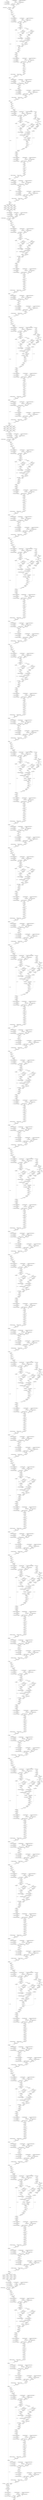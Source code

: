strict digraph  {
"0 features_0_2_weight" [id=0, type=get_attr];
"1 features_0_2_bias" [id=1, type=get_attr];
"2 features_1_0_norm1_weight" [id=2, type=get_attr];
"3 features_1_0_norm1_bias" [id=3, type=get_attr];
"4 features_1_0_norm2_weight" [id=4, type=get_attr];
"5 features_1_0_norm2_bias" [id=5, type=get_attr];
"6 features_1_1_norm1_weight" [id=6, type=get_attr];
"7 features_1_1_norm1_bias" [id=7, type=get_attr];
"8 features_1_1_norm2_weight" [id=8, type=get_attr];
"9 features_1_1_norm2_bias" [id=9, type=get_attr];
"10 features_2_norm_weight" [id=10, type=get_attr];
"11 features_2_norm_bias" [id=11, type=get_attr];
"12 features_3_0_norm1_weight" [id=12, type=get_attr];
"13 features_3_0_norm1_bias" [id=13, type=get_attr];
"14 features_3_0_norm2_weight" [id=14, type=get_attr];
"15 features_3_0_norm2_bias" [id=15, type=get_attr];
"16 features_3_1_norm1_weight" [id=16, type=get_attr];
"17 features_3_1_norm1_bias" [id=17, type=get_attr];
"18 features_3_1_norm2_weight" [id=18, type=get_attr];
"19 features_3_1_norm2_bias" [id=19, type=get_attr];
"20 features_4_norm_weight" [id=20, type=get_attr];
"21 features_4_norm_bias" [id=21, type=get_attr];
"22 features_5_0_norm1_weight" [id=22, type=get_attr];
"23 features_5_0_norm1_bias" [id=23, type=get_attr];
"24 features_5_0_norm2_weight" [id=24, type=get_attr];
"25 features_5_0_norm2_bias" [id=25, type=get_attr];
"26 features_5_1_norm1_weight" [id=26, type=get_attr];
"27 features_5_1_norm1_bias" [id=27, type=get_attr];
"28 features_5_1_norm2_weight" [id=28, type=get_attr];
"29 features_5_1_norm2_bias" [id=29, type=get_attr];
"30 features_5_2_norm1_weight" [id=30, type=get_attr];
"31 features_5_2_norm1_bias" [id=31, type=get_attr];
"32 features_5_2_norm2_weight" [id=32, type=get_attr];
"33 features_5_2_norm2_bias" [id=33, type=get_attr];
"34 features_5_3_norm1_weight" [id=34, type=get_attr];
"35 features_5_3_norm1_bias" [id=35, type=get_attr];
"36 features_5_3_norm2_weight" [id=36, type=get_attr];
"37 features_5_3_norm2_bias" [id=37, type=get_attr];
"38 features_5_4_norm1_weight" [id=38, type=get_attr];
"39 features_5_4_norm1_bias" [id=39, type=get_attr];
"40 features_5_4_norm2_weight" [id=40, type=get_attr];
"41 features_5_4_norm2_bias" [id=41, type=get_attr];
"42 features_5_5_norm1_weight" [id=42, type=get_attr];
"43 features_5_5_norm1_bias" [id=43, type=get_attr];
"44 features_5_5_norm2_weight" [id=44, type=get_attr];
"45 features_5_5_norm2_bias" [id=45, type=get_attr];
"46 features_5_6_norm1_weight" [id=46, type=get_attr];
"47 features_5_6_norm1_bias" [id=47, type=get_attr];
"48 features_5_6_norm2_weight" [id=48, type=get_attr];
"49 features_5_6_norm2_bias" [id=49, type=get_attr];
"50 features_5_7_norm1_weight" [id=50, type=get_attr];
"51 features_5_7_norm1_bias" [id=51, type=get_attr];
"52 features_5_7_norm2_weight" [id=52, type=get_attr];
"53 features_5_7_norm2_bias" [id=53, type=get_attr];
"54 features_5_8_norm1_weight" [id=54, type=get_attr];
"55 features_5_8_norm1_bias" [id=55, type=get_attr];
"56 features_5_8_norm2_weight" [id=56, type=get_attr];
"57 features_5_8_norm2_bias" [id=57, type=get_attr];
"58 features_5_9_norm1_weight" [id=58, type=get_attr];
"59 features_5_9_norm1_bias" [id=59, type=get_attr];
"60 features_5_9_norm2_weight" [id=60, type=get_attr];
"61 features_5_9_norm2_bias" [id=61, type=get_attr];
"62 features_5_10_norm1_weight" [id=62, type=get_attr];
"63 features_5_10_norm1_bias" [id=63, type=get_attr];
"64 features_5_10_norm2_weight" [id=64, type=get_attr];
"65 features_5_10_norm2_bias" [id=65, type=get_attr];
"66 features_5_11_norm1_weight" [id=66, type=get_attr];
"67 features_5_11_norm1_bias" [id=67, type=get_attr];
"68 features_5_11_norm2_weight" [id=68, type=get_attr];
"69 features_5_11_norm2_bias" [id=69, type=get_attr];
"70 features_5_12_norm1_weight" [id=70, type=get_attr];
"71 features_5_12_norm1_bias" [id=71, type=get_attr];
"72 features_5_12_norm2_weight" [id=72, type=get_attr];
"73 features_5_12_norm2_bias" [id=73, type=get_attr];
"74 features_5_13_norm1_weight" [id=74, type=get_attr];
"75 features_5_13_norm1_bias" [id=75, type=get_attr];
"76 features_5_13_norm2_weight" [id=76, type=get_attr];
"77 features_5_13_norm2_bias" [id=77, type=get_attr];
"78 features_5_14_norm1_weight" [id=78, type=get_attr];
"79 features_5_14_norm1_bias" [id=79, type=get_attr];
"80 features_5_14_norm2_weight" [id=80, type=get_attr];
"81 features_5_14_norm2_bias" [id=81, type=get_attr];
"82 features_5_15_norm1_weight" [id=82, type=get_attr];
"83 features_5_15_norm1_bias" [id=83, type=get_attr];
"84 features_5_15_norm2_weight" [id=84, type=get_attr];
"85 features_5_15_norm2_bias" [id=85, type=get_attr];
"86 features_5_16_norm1_weight" [id=86, type=get_attr];
"87 features_5_16_norm1_bias" [id=87, type=get_attr];
"88 features_5_16_norm2_weight" [id=88, type=get_attr];
"89 features_5_16_norm2_bias" [id=89, type=get_attr];
"90 features_5_17_norm1_weight" [id=90, type=get_attr];
"91 features_5_17_norm1_bias" [id=91, type=get_attr];
"92 features_5_17_norm2_weight" [id=92, type=get_attr];
"93 features_5_17_norm2_bias" [id=93, type=get_attr];
"94 features_6_norm_weight" [id=94, type=get_attr];
"95 features_6_norm_bias" [id=95, type=get_attr];
"96 features_7_0_norm1_weight" [id=96, type=get_attr];
"97 features_7_0_norm1_bias" [id=97, type=get_attr];
"98 features_7_0_norm2_weight" [id=98, type=get_attr];
"99 features_7_0_norm2_bias" [id=99, type=get_attr];
"100 features_7_1_norm1_weight" [id=100, type=get_attr];
"101 features_7_1_norm1_bias" [id=101, type=get_attr];
"102 features_7_1_norm2_weight" [id=102, type=get_attr];
"103 features_7_1_norm2_bias" [id=103, type=get_attr];
"104 norm_weight" [id=104, type=get_attr];
"105 norm_bias" [id=105, type=get_attr];
"106 x" [id=106, type=input];
"107 quantize_per_tensor_default" [id=107, type=quantize_per_tensor];
"108 dequantize_per_tensor_default" [id=108, type=dequantize_per_tensor];
"109 features_0_0_bias_0_0" [id=109, type=get_attr];
"110 scale_updated_constant0" [id=110, type=get_attr];
"111 compressed_weight_updated_constant0" [id=111, type=get_attr];
"112 mul_tensor" [id=112, type=mul];
"113 zero_point_updated_constant0" [id=113, type=get_attr];
"114 sub_tensor" [id=114, type=sub];
"115 conv2d" [id=115, type=conv2d];
"116 permute" [id=116, type=permute];
"117 layer_norm" [id=117, type=layer_norm];
"118 _frozen_param0" [id=118, type=get_attr];
"119 pad" [id=119, type=pad];
"120 view_2" [id=120, type=view];
"121 permute_2" [id=121, type=permute];
"122 reshape" [id=122, type=reshape];
"123 reshape_0_0_nncf_smooth_quant_0" [id=123, type=call_module];
"124 quantize_per_tensor_default_1" [id=124, type=quantize_per_tensor];
"125 dequantize_per_tensor_default_1" [id=125, type=dequantize_per_tensor];
"126 _frozen_param1_0_0" [id=126, type=get_attr];
"127 scale_updated_constant1" [id=127, type=get_attr];
"128 compressed_weight_updated_constant1" [id=128, type=get_attr];
"129 mul_tensor_1" [id=129, type=mul];
"130 zero_point_updated_constant1" [id=130, type=get_attr];
"131 sub_tensor_1" [id=131, type=sub];
"132 linear_2" [id=132, type=linear];
"133 reshape_1" [id=133, type=reshape];
"134 permute_3" [id=134, type=permute];
"135 select" [id=135, type=select];
"136 select_1" [id=136, type=select];
"137 select_2" [id=137, type=select];
"138 linalg_vector_norm" [id=138, type=linalg_vector_norm];
"139 clamp_min" [id=139, type=clamp_min];
"140 expand_as" [id=140, type=expand_as];
"141 div" [id=141, type=div];
"142 quantize_per_tensor_default_2" [id=142, type=quantize_per_tensor];
"143 dequantize_per_tensor_default_2" [id=143, type=dequantize_per_tensor];
"144 linalg_vector_norm_1" [id=144, type=linalg_vector_norm];
"145 clamp_min_1" [id=145, type=clamp_min];
"146 expand_as_1" [id=146, type=expand_as];
"147 div_1" [id=147, type=div];
"148 quantize_per_tensor_default_3" [id=148, type=quantize_per_tensor];
"149 dequantize_per_tensor_default_3" [id=149, type=dequantize_per_tensor];
"150 transpose" [id=150, type=transpose];
"151 matmul" [id=151, type=matmul];
"152 _frozen_param3" [id=152, type=get_attr];
"153 mul_1" [id=153, type=mul];
"154 add" [id=154, type=add];
"155 softmax" [id=155, type=softmax];
"156 dropout" [id=156, type=dropout];
"157 matmul_1" [id=157, type=matmul];
"158 transpose_1" [id=158, type=transpose];
"159 reshape_2" [id=159, type=reshape];
"160 reshape_2_0_0_nncf_smooth_quant_0" [id=160, type=call_module];
"161 quantize_per_tensor_default_4" [id=161, type=quantize_per_tensor];
"162 dequantize_per_tensor_default_4" [id=162, type=dequantize_per_tensor];
"163 features_1_0_attn_proj_bias_0_0" [id=163, type=get_attr];
"164 scale_updated_constant2" [id=164, type=get_attr];
"165 compressed_weight_updated_constant2" [id=165, type=get_attr];
"166 mul_tensor_2" [id=166, type=mul];
"167 zero_point_updated_constant2" [id=167, type=get_attr];
"168 sub_tensor_2" [id=168, type=sub];
"169 linear_3" [id=169, type=linear];
"170 dropout_1" [id=170, type=dropout];
"171 view_3" [id=171, type=view];
"172 permute_4" [id=172, type=permute];
"173 reshape_3" [id=173, type=reshape];
"174 slice_2" [id=174, type=slice];
"175 slice_3" [id=175, type=slice];
"176 layer_norm_1" [id=176, type=layer_norm];
"177 add_1" [id=177, type=add];
"178 add_1_0_0_nncf_smooth_quant_0" [id=178, type=call_module];
"179 quantize_per_tensor_default_5" [id=179, type=quantize_per_tensor];
"180 dequantize_per_tensor_default_5" [id=180, type=dequantize_per_tensor];
"181 features_1_0_mlp_0_bias_0_0" [id=181, type=get_attr];
"182 scale_updated_constant3" [id=182, type=get_attr];
"183 compressed_weight_updated_constant3" [id=183, type=get_attr];
"184 mul_tensor_3" [id=184, type=mul];
"185 zero_point_updated_constant3" [id=185, type=get_attr];
"186 sub_tensor_3" [id=186, type=sub];
"187 linear_4" [id=187, type=linear];
"188 gelu" [id=188, type=gelu];
"189 dropout_2" [id=189, type=dropout];
"190 dropout_2_0_0_nncf_smooth_quant_0" [id=190, type=call_module];
"191 quantize_per_tensor_default_6" [id=191, type=quantize_per_tensor];
"192 dequantize_per_tensor_default_6" [id=192, type=dequantize_per_tensor];
"193 features_1_0_mlp_3_bias_0_0" [id=193, type=get_attr];
"194 scale_updated_constant4" [id=194, type=get_attr];
"195 compressed_weight_updated_constant4" [id=195, type=get_attr];
"196 mul_tensor_4" [id=196, type=mul];
"197 zero_point_updated_constant4" [id=197, type=get_attr];
"198 sub_tensor_4" [id=198, type=sub];
"199 linear_5" [id=199, type=linear];
"200 dropout_3" [id=200, type=dropout];
"201 layer_norm_2" [id=201, type=layer_norm];
"202 add_2" [id=202, type=add];
"203 _frozen_param4" [id=203, type=get_attr];
"204 pad_1" [id=204, type=pad];
"205 roll" [id=205, type=roll];
"206 view_6" [id=206, type=view];
"207 permute_6" [id=207, type=permute];
"208 reshape_4" [id=208, type=reshape];
"209 reshape_4_0_0_nncf_smooth_quant_0" [id=209, type=call_module];
"210 quantize_per_tensor_default_7" [id=210, type=quantize_per_tensor];
"211 dequantize_per_tensor_default_7" [id=211, type=dequantize_per_tensor];
"212 _frozen_param5_0_0" [id=212, type=get_attr];
"213 scale_updated_constant5" [id=213, type=get_attr];
"214 compressed_weight_updated_constant5" [id=214, type=get_attr];
"215 mul_tensor_5" [id=215, type=mul];
"216 zero_point_updated_constant5" [id=216, type=get_attr];
"217 sub_tensor_5" [id=217, type=sub];
"218 linear_8" [id=218, type=linear];
"219 reshape_5" [id=219, type=reshape];
"220 permute_7" [id=220, type=permute];
"221 select_3" [id=221, type=select];
"222 select_4" [id=222, type=select];
"223 select_5" [id=223, type=select];
"224 linalg_vector_norm_2" [id=224, type=linalg_vector_norm];
"225 clamp_min_2" [id=225, type=clamp_min];
"226 expand_as_2" [id=226, type=expand_as];
"227 div_2" [id=227, type=div];
"228 quantize_per_tensor_default_8" [id=228, type=quantize_per_tensor];
"229 dequantize_per_tensor_default_8" [id=229, type=dequantize_per_tensor];
"230 linalg_vector_norm_3" [id=230, type=linalg_vector_norm];
"231 clamp_min_3" [id=231, type=clamp_min];
"232 expand_as_3" [id=232, type=expand_as];
"233 div_3" [id=233, type=div];
"234 quantize_per_tensor_default_9" [id=234, type=quantize_per_tensor];
"235 dequantize_per_tensor_default_9" [id=235, type=dequantize_per_tensor];
"236 transpose_2" [id=236, type=transpose];
"237 matmul_2" [id=237, type=matmul];
"238 _frozen_param7" [id=238, type=get_attr];
"239 mul_3" [id=239, type=mul];
"240 add_3" [id=240, type=add];
"241 new_zeros" [id=241, type=new_zeros];
"242 view_7" [id=242, type=view];
"243 permute_8" [id=243, type=permute];
"244 reshape_6" [id=244, type=reshape];
"245 unsqueeze_2" [id=245, type=unsqueeze];
"246 unsqueeze_3" [id=246, type=unsqueeze];
"247 sub" [id=247, type=sub];
"248 ne" [id=248, type=ne];
"249 masked_fill" [id=249, type=masked_fill];
"250 eq" [id=250, type=eq];
"251 masked_fill_1" [id=251, type=masked_fill];
"252 view_8" [id=252, type=view];
"253 unsqueeze_4" [id=253, type=unsqueeze];
"254 unsqueeze_5" [id=254, type=unsqueeze];
"255 add_4" [id=255, type=add];
"256 view_9" [id=256, type=view];
"257 softmax_1" [id=257, type=softmax];
"258 dropout_4" [id=258, type=dropout];
"259 matmul_3" [id=259, type=matmul];
"260 transpose_3" [id=260, type=transpose];
"261 reshape_7" [id=261, type=reshape];
"262 reshape_7_0_0_nncf_smooth_quant_0" [id=262, type=call_module];
"263 quantize_per_tensor_default_10" [id=263, type=quantize_per_tensor];
"264 dequantize_per_tensor_default_10" [id=264, type=dequantize_per_tensor];
"265 features_1_1_attn_proj_bias_0_0" [id=265, type=get_attr];
"266 scale_updated_constant6" [id=266, type=get_attr];
"267 compressed_weight_updated_constant6" [id=267, type=get_attr];
"268 mul_tensor_6" [id=268, type=mul];
"269 zero_point_updated_constant6" [id=269, type=get_attr];
"270 sub_tensor_6" [id=270, type=sub];
"271 linear_9" [id=271, type=linear];
"272 dropout_5" [id=272, type=dropout];
"273 view_10" [id=273, type=view];
"274 permute_9" [id=274, type=permute];
"275 reshape_8" [id=275, type=reshape];
"276 roll_1" [id=276, type=roll];
"277 slice_23" [id=277, type=slice];
"278 slice_24" [id=278, type=slice];
"279 layer_norm_3" [id=279, type=layer_norm];
"280 add_5" [id=280, type=add];
"281 add_5_0_0_nncf_smooth_quant_0" [id=281, type=call_module];
"282 quantize_per_tensor_default_11" [id=282, type=quantize_per_tensor];
"283 dequantize_per_tensor_default_11" [id=283, type=dequantize_per_tensor];
"284 features_1_1_mlp_0_bias_0_0" [id=284, type=get_attr];
"285 scale_updated_constant7" [id=285, type=get_attr];
"286 compressed_weight_updated_constant7" [id=286, type=get_attr];
"287 mul_tensor_7" [id=287, type=mul];
"288 zero_point_updated_constant7" [id=288, type=get_attr];
"289 sub_tensor_7" [id=289, type=sub];
"290 linear_10" [id=290, type=linear];
"291 gelu_1" [id=291, type=gelu];
"292 dropout_6" [id=292, type=dropout];
"293 dropout_6_0_0_nncf_smooth_quant_0" [id=293, type=call_module];
"294 quantize_per_tensor_default_12" [id=294, type=quantize_per_tensor];
"295 dequantize_per_tensor_default_12" [id=295, type=dequantize_per_tensor];
"296 features_1_1_mlp_3_bias_0_0" [id=296, type=get_attr];
"297 scale_updated_constant8" [id=297, type=get_attr];
"298 compressed_weight_updated_constant8" [id=298, type=get_attr];
"299 mul_tensor_8" [id=299, type=mul];
"300 zero_point_updated_constant8" [id=300, type=get_attr];
"301 sub_tensor_8" [id=301, type=sub];
"302 linear_11" [id=302, type=linear];
"303 dropout_7" [id=303, type=dropout];
"304 layer_norm_4" [id=304, type=layer_norm];
"305 add_6" [id=305, type=add];
"306 pad_2" [id=306, type=pad];
"307 slice_25" [id=307, type=slice];
"308 slice_26" [id=308, type=slice];
"309 slice_27" [id=309, type=slice];
"310 slice_28" [id=310, type=slice];
"311 slice_29" [id=311, type=slice];
"312 slice_30" [id=312, type=slice];
"313 slice_31" [id=313, type=slice];
"314 slice_32" [id=314, type=slice];
"315 slice_33" [id=315, type=slice];
"316 slice_34" [id=316, type=slice];
"317 slice_35" [id=317, type=slice];
"318 slice_36" [id=318, type=slice];
"319 cat" [id=319, type=cat];
"320 cat_0_0_nncf_smooth_quant_0" [id=320, type=call_module];
"321 quantize_per_tensor_default_13" [id=321, type=quantize_per_tensor];
"322 dequantize_per_tensor_default_13" [id=322, type=dequantize_per_tensor];
"323 scale_updated_constant9" [id=323, type=get_attr];
"324 compressed_weight_updated_constant9" [id=324, type=get_attr];
"325 mul_tensor_9" [id=325, type=mul];
"326 zero_point_updated_constant9" [id=326, type=get_attr];
"327 sub_tensor_9" [id=327, type=sub];
"328 linear_12" [id=328, type=linear];
"329 layer_norm_5" [id=329, type=layer_norm];
"330 _frozen_param17" [id=330, type=get_attr];
"331 pad_3" [id=331, type=pad];
"332 view_13" [id=332, type=view];
"333 permute_11" [id=333, type=permute];
"334 reshape_9" [id=334, type=reshape];
"335 reshape_9_0_0_nncf_smooth_quant_0" [id=335, type=call_module];
"336 quantize_per_tensor_default_14" [id=336, type=quantize_per_tensor];
"337 dequantize_per_tensor_default_14" [id=337, type=dequantize_per_tensor];
"338 _frozen_param18_0_0" [id=338, type=get_attr];
"339 scale_updated_constant10" [id=339, type=get_attr];
"340 compressed_weight_updated_constant10" [id=340, type=get_attr];
"341 mul_tensor_10" [id=341, type=mul];
"342 zero_point_updated_constant10" [id=342, type=get_attr];
"343 sub_tensor_10" [id=343, type=sub];
"344 linear_15" [id=344, type=linear];
"345 reshape_10" [id=345, type=reshape];
"346 permute_12" [id=346, type=permute];
"347 select_6" [id=347, type=select];
"348 select_7" [id=348, type=select];
"349 select_8" [id=349, type=select];
"350 linalg_vector_norm_4" [id=350, type=linalg_vector_norm];
"351 clamp_min_4" [id=351, type=clamp_min];
"352 expand_as_4" [id=352, type=expand_as];
"353 div_4" [id=353, type=div];
"354 quantize_per_tensor_default_15" [id=354, type=quantize_per_tensor];
"355 dequantize_per_tensor_default_15" [id=355, type=dequantize_per_tensor];
"356 linalg_vector_norm_5" [id=356, type=linalg_vector_norm];
"357 clamp_min_5" [id=357, type=clamp_min];
"358 expand_as_5" [id=358, type=expand_as];
"359 div_5" [id=359, type=div];
"360 quantize_per_tensor_default_16" [id=360, type=quantize_per_tensor];
"361 dequantize_per_tensor_default_16" [id=361, type=dequantize_per_tensor];
"362 transpose_4" [id=362, type=transpose];
"363 matmul_4" [id=363, type=matmul];
"364 _frozen_param20" [id=364, type=get_attr];
"365 mul_5" [id=365, type=mul];
"366 add_7" [id=366, type=add];
"367 softmax_2" [id=367, type=softmax];
"368 dropout_8" [id=368, type=dropout];
"369 matmul_5" [id=369, type=matmul];
"370 transpose_5" [id=370, type=transpose];
"371 reshape_11" [id=371, type=reshape];
"372 reshape_11_0_0_nncf_smooth_quant_0" [id=372, type=call_module];
"373 quantize_per_tensor_default_17" [id=373, type=quantize_per_tensor];
"374 dequantize_per_tensor_default_17" [id=374, type=dequantize_per_tensor];
"375 features_3_0_attn_proj_bias_0_0" [id=375, type=get_attr];
"376 scale_updated_constant11" [id=376, type=get_attr];
"377 compressed_weight_updated_constant11" [id=377, type=get_attr];
"378 mul_tensor_11" [id=378, type=mul];
"379 zero_point_updated_constant11" [id=379, type=get_attr];
"380 sub_tensor_11" [id=380, type=sub];
"381 linear_16" [id=381, type=linear];
"382 dropout_9" [id=382, type=dropout];
"383 view_14" [id=383, type=view];
"384 permute_13" [id=384, type=permute];
"385 reshape_12" [id=385, type=reshape];
"386 slice_38" [id=386, type=slice];
"387 slice_39" [id=387, type=slice];
"388 slice_40" [id=388, type=slice];
"389 slice_41" [id=389, type=slice];
"390 contiguous_3" [id=390, type=contiguous];
"391 layer_norm_6" [id=391, type=layer_norm];
"392 add_8" [id=392, type=add];
"393 add_8_0_0_nncf_smooth_quant_0" [id=393, type=call_module];
"394 quantize_per_tensor_default_18" [id=394, type=quantize_per_tensor];
"395 dequantize_per_tensor_default_18" [id=395, type=dequantize_per_tensor];
"396 features_3_0_mlp_0_bias_0_0" [id=396, type=get_attr];
"397 scale_updated_constant12" [id=397, type=get_attr];
"398 compressed_weight_updated_constant12" [id=398, type=get_attr];
"399 mul_tensor_12" [id=399, type=mul];
"400 zero_point_updated_constant12" [id=400, type=get_attr];
"401 sub_tensor_12" [id=401, type=sub];
"402 linear_17" [id=402, type=linear];
"403 gelu_2" [id=403, type=gelu];
"404 dropout_10" [id=404, type=dropout];
"405 dropout_10_0_0_nncf_smooth_quant_0" [id=405, type=call_module];
"406 quantize_per_tensor_default_19" [id=406, type=quantize_per_tensor];
"407 dequantize_per_tensor_default_19" [id=407, type=dequantize_per_tensor];
"408 features_3_0_mlp_3_bias_0_0" [id=408, type=get_attr];
"409 scale_updated_constant13" [id=409, type=get_attr];
"410 compressed_weight_updated_constant13" [id=410, type=get_attr];
"411 mul_tensor_13" [id=411, type=mul];
"412 zero_point_updated_constant13" [id=412, type=get_attr];
"413 sub_tensor_13" [id=413, type=sub];
"414 linear_18" [id=414, type=linear];
"415 dropout_11" [id=415, type=dropout];
"416 layer_norm_7" [id=416, type=layer_norm];
"417 add_9" [id=417, type=add];
"418 _frozen_param21" [id=418, type=get_attr];
"419 pad_4" [id=419, type=pad];
"420 roll_2" [id=420, type=roll];
"421 view_17" [id=421, type=view];
"422 permute_15" [id=422, type=permute];
"423 reshape_13" [id=423, type=reshape];
"424 reshape_13_0_0_nncf_smooth_quant_0" [id=424, type=call_module];
"425 quantize_per_tensor_default_20" [id=425, type=quantize_per_tensor];
"426 dequantize_per_tensor_default_20" [id=426, type=dequantize_per_tensor];
"427 _frozen_param22_0_0" [id=427, type=get_attr];
"428 scale_updated_constant14" [id=428, type=get_attr];
"429 compressed_weight_updated_constant14" [id=429, type=get_attr];
"430 mul_tensor_14" [id=430, type=mul];
"431 zero_point_updated_constant14" [id=431, type=get_attr];
"432 sub_tensor_14" [id=432, type=sub];
"433 linear_21" [id=433, type=linear];
"434 reshape_14" [id=434, type=reshape];
"435 permute_16" [id=435, type=permute];
"436 select_9" [id=436, type=select];
"437 select_10" [id=437, type=select];
"438 select_11" [id=438, type=select];
"439 linalg_vector_norm_6" [id=439, type=linalg_vector_norm];
"440 clamp_min_6" [id=440, type=clamp_min];
"441 expand_as_6" [id=441, type=expand_as];
"442 div_6" [id=442, type=div];
"443 quantize_per_tensor_default_21" [id=443, type=quantize_per_tensor];
"444 dequantize_per_tensor_default_21" [id=444, type=dequantize_per_tensor];
"445 linalg_vector_norm_7" [id=445, type=linalg_vector_norm];
"446 clamp_min_7" [id=446, type=clamp_min];
"447 expand_as_7" [id=447, type=expand_as];
"448 div_7" [id=448, type=div];
"449 quantize_per_tensor_default_22" [id=449, type=quantize_per_tensor];
"450 dequantize_per_tensor_default_22" [id=450, type=dequantize_per_tensor];
"451 transpose_6" [id=451, type=transpose];
"452 matmul_6" [id=452, type=matmul];
"453 _frozen_param24" [id=453, type=get_attr];
"454 mul_7" [id=454, type=mul];
"455 add_10" [id=455, type=add];
"456 new_zeros_1" [id=456, type=new_zeros];
"457 view_18" [id=457, type=view];
"458 permute_17" [id=458, type=permute];
"459 reshape_15" [id=459, type=reshape];
"460 unsqueeze_8" [id=460, type=unsqueeze];
"461 unsqueeze_9" [id=461, type=unsqueeze];
"462 sub_1" [id=462, type=sub];
"463 ne_1" [id=463, type=ne];
"464 masked_fill_2" [id=464, type=masked_fill];
"465 eq_1" [id=465, type=eq];
"466 masked_fill_3" [id=466, type=masked_fill];
"467 view_19" [id=467, type=view];
"468 unsqueeze_10" [id=468, type=unsqueeze];
"469 unsqueeze_11" [id=469, type=unsqueeze];
"470 add_11" [id=470, type=add];
"471 view_20" [id=471, type=view];
"472 softmax_3" [id=472, type=softmax];
"473 dropout_12" [id=473, type=dropout];
"474 matmul_7" [id=474, type=matmul];
"475 transpose_7" [id=475, type=transpose];
"476 reshape_16" [id=476, type=reshape];
"477 reshape_16_0_0_nncf_smooth_quant_0" [id=477, type=call_module];
"478 quantize_per_tensor_default_23" [id=478, type=quantize_per_tensor];
"479 dequantize_per_tensor_default_23" [id=479, type=dequantize_per_tensor];
"480 features_3_1_attn_proj_bias_0_0" [id=480, type=get_attr];
"481 scale_updated_constant15" [id=481, type=get_attr];
"482 compressed_weight_updated_constant15" [id=482, type=get_attr];
"483 mul_tensor_15" [id=483, type=mul];
"484 zero_point_updated_constant15" [id=484, type=get_attr];
"485 sub_tensor_15" [id=485, type=sub];
"486 linear_22" [id=486, type=linear];
"487 dropout_13" [id=487, type=dropout];
"488 view_21" [id=488, type=view];
"489 permute_18" [id=489, type=permute];
"490 reshape_17" [id=490, type=reshape];
"491 roll_3" [id=491, type=roll];
"492 slice_61" [id=492, type=slice];
"493 slice_62" [id=493, type=slice];
"494 slice_63" [id=494, type=slice];
"495 slice_64" [id=495, type=slice];
"496 contiguous_5" [id=496, type=contiguous];
"497 layer_norm_8" [id=497, type=layer_norm];
"498 add_12" [id=498, type=add];
"499 add_12_0_0_nncf_smooth_quant_0" [id=499, type=call_module];
"500 quantize_per_tensor_default_24" [id=500, type=quantize_per_tensor];
"501 dequantize_per_tensor_default_24" [id=501, type=dequantize_per_tensor];
"502 features_3_1_mlp_0_bias_0_0" [id=502, type=get_attr];
"503 scale_updated_constant16" [id=503, type=get_attr];
"504 compressed_weight_updated_constant16" [id=504, type=get_attr];
"505 mul_tensor_16" [id=505, type=mul];
"506 zero_point_updated_constant16" [id=506, type=get_attr];
"507 sub_tensor_16" [id=507, type=sub];
"508 linear_23" [id=508, type=linear];
"509 gelu_3" [id=509, type=gelu];
"510 dropout_14" [id=510, type=dropout];
"511 dropout_14_0_0_nncf_smooth_quant_0" [id=511, type=call_module];
"512 quantize_per_tensor_default_25" [id=512, type=quantize_per_tensor];
"513 dequantize_per_tensor_default_25" [id=513, type=dequantize_per_tensor];
"514 features_3_1_mlp_3_bias_0_0" [id=514, type=get_attr];
"515 scale_updated_constant17" [id=515, type=get_attr];
"516 compressed_weight_updated_constant17" [id=516, type=get_attr];
"517 mul_tensor_17" [id=517, type=mul];
"518 zero_point_updated_constant17" [id=518, type=get_attr];
"519 sub_tensor_17" [id=519, type=sub];
"520 linear_24" [id=520, type=linear];
"521 dropout_15" [id=521, type=dropout];
"522 layer_norm_9" [id=522, type=layer_norm];
"523 add_13" [id=523, type=add];
"524 pad_5" [id=524, type=pad];
"525 slice_65" [id=525, type=slice];
"526 slice_66" [id=526, type=slice];
"527 slice_67" [id=527, type=slice];
"528 slice_68" [id=528, type=slice];
"529 slice_69" [id=529, type=slice];
"530 slice_70" [id=530, type=slice];
"531 slice_71" [id=531, type=slice];
"532 slice_72" [id=532, type=slice];
"533 slice_73" [id=533, type=slice];
"534 slice_74" [id=534, type=slice];
"535 slice_75" [id=535, type=slice];
"536 slice_76" [id=536, type=slice];
"537 cat_1" [id=537, type=cat];
"538 cat_1_0_0_nncf_smooth_quant_0" [id=538, type=call_module];
"539 quantize_per_tensor_default_26" [id=539, type=quantize_per_tensor];
"540 dequantize_per_tensor_default_26" [id=540, type=dequantize_per_tensor];
"541 scale_updated_constant18" [id=541, type=get_attr];
"542 compressed_weight_updated_constant18" [id=542, type=get_attr];
"543 mul_tensor_18" [id=543, type=mul];
"544 zero_point_updated_constant18" [id=544, type=get_attr];
"545 sub_tensor_18" [id=545, type=sub];
"546 linear_25" [id=546, type=linear];
"547 layer_norm_10" [id=547, type=layer_norm];
"548 _frozen_param34" [id=548, type=get_attr];
"549 pad_6" [id=549, type=pad];
"550 view_24" [id=550, type=view];
"551 permute_20" [id=551, type=permute];
"552 reshape_18" [id=552, type=reshape];
"553 reshape_18_0_0_nncf_smooth_quant_0" [id=553, type=call_module];
"554 quantize_per_tensor_default_27" [id=554, type=quantize_per_tensor];
"555 dequantize_per_tensor_default_27" [id=555, type=dequantize_per_tensor];
"556 _frozen_param35_0_0" [id=556, type=get_attr];
"557 scale_updated_constant19" [id=557, type=get_attr];
"558 compressed_weight_updated_constant19" [id=558, type=get_attr];
"559 mul_tensor_19" [id=559, type=mul];
"560 zero_point_updated_constant19" [id=560, type=get_attr];
"561 sub_tensor_19" [id=561, type=sub];
"562 linear_28" [id=562, type=linear];
"563 reshape_19" [id=563, type=reshape];
"564 permute_21" [id=564, type=permute];
"565 select_12" [id=565, type=select];
"566 select_13" [id=566, type=select];
"567 select_14" [id=567, type=select];
"568 linalg_vector_norm_8" [id=568, type=linalg_vector_norm];
"569 clamp_min_8" [id=569, type=clamp_min];
"570 expand_as_8" [id=570, type=expand_as];
"571 div_8" [id=571, type=div];
"572 quantize_per_tensor_default_28" [id=572, type=quantize_per_tensor];
"573 dequantize_per_tensor_default_28" [id=573, type=dequantize_per_tensor];
"574 linalg_vector_norm_9" [id=574, type=linalg_vector_norm];
"575 clamp_min_9" [id=575, type=clamp_min];
"576 expand_as_9" [id=576, type=expand_as];
"577 div_9" [id=577, type=div];
"578 quantize_per_tensor_default_29" [id=578, type=quantize_per_tensor];
"579 dequantize_per_tensor_default_29" [id=579, type=dequantize_per_tensor];
"580 transpose_8" [id=580, type=transpose];
"581 matmul_8" [id=581, type=matmul];
"582 _frozen_param37" [id=582, type=get_attr];
"583 mul_9" [id=583, type=mul];
"584 add_14" [id=584, type=add];
"585 softmax_4" [id=585, type=softmax];
"586 dropout_16" [id=586, type=dropout];
"587 matmul_9" [id=587, type=matmul];
"588 transpose_9" [id=588, type=transpose];
"589 reshape_20" [id=589, type=reshape];
"590 reshape_20_0_0_nncf_smooth_quant_0" [id=590, type=call_module];
"591 quantize_per_tensor_default_30" [id=591, type=quantize_per_tensor];
"592 dequantize_per_tensor_default_30" [id=592, type=dequantize_per_tensor];
"593 features_5_0_attn_proj_bias_0_0" [id=593, type=get_attr];
"594 scale_updated_constant20" [id=594, type=get_attr];
"595 compressed_weight_updated_constant20" [id=595, type=get_attr];
"596 mul_tensor_20" [id=596, type=mul];
"597 zero_point_updated_constant20" [id=597, type=get_attr];
"598 sub_tensor_20" [id=598, type=sub];
"599 linear_29" [id=599, type=linear];
"600 dropout_17" [id=600, type=dropout];
"601 view_25" [id=601, type=view];
"602 permute_22" [id=602, type=permute];
"603 reshape_21" [id=603, type=reshape];
"604 slice_78" [id=604, type=slice];
"605 slice_79" [id=605, type=slice];
"606 slice_80" [id=606, type=slice];
"607 slice_81" [id=607, type=slice];
"608 contiguous_7" [id=608, type=contiguous];
"609 layer_norm_11" [id=609, type=layer_norm];
"610 add_15" [id=610, type=add];
"611 add_15_0_0_nncf_smooth_quant_0" [id=611, type=call_module];
"612 quantize_per_tensor_default_31" [id=612, type=quantize_per_tensor];
"613 dequantize_per_tensor_default_31" [id=613, type=dequantize_per_tensor];
"614 features_5_0_mlp_0_bias_0_0" [id=614, type=get_attr];
"615 scale_updated_constant21" [id=615, type=get_attr];
"616 compressed_weight_updated_constant21" [id=616, type=get_attr];
"617 mul_tensor_21" [id=617, type=mul];
"618 zero_point_updated_constant21" [id=618, type=get_attr];
"619 sub_tensor_21" [id=619, type=sub];
"620 linear_30" [id=620, type=linear];
"621 gelu_4" [id=621, type=gelu];
"622 dropout_18" [id=622, type=dropout];
"623 dropout_18_0_0_nncf_smooth_quant_0" [id=623, type=call_module];
"624 quantize_per_tensor_default_32" [id=624, type=quantize_per_tensor];
"625 dequantize_per_tensor_default_32" [id=625, type=dequantize_per_tensor];
"626 features_5_0_mlp_3_bias_0_0" [id=626, type=get_attr];
"627 scale_updated_constant22" [id=627, type=get_attr];
"628 compressed_weight_updated_constant22" [id=628, type=get_attr];
"629 mul_tensor_22" [id=629, type=mul];
"630 zero_point_updated_constant22" [id=630, type=get_attr];
"631 sub_tensor_22" [id=631, type=sub];
"632 linear_31" [id=632, type=linear];
"633 dropout_19" [id=633, type=dropout];
"634 layer_norm_12" [id=634, type=layer_norm];
"635 add_16" [id=635, type=add];
"636 _frozen_param38" [id=636, type=get_attr];
"637 pad_7" [id=637, type=pad];
"638 roll_4" [id=638, type=roll];
"639 view_28" [id=639, type=view];
"640 permute_24" [id=640, type=permute];
"641 reshape_22" [id=641, type=reshape];
"642 reshape_22_0_0_nncf_smooth_quant_0" [id=642, type=call_module];
"643 quantize_per_tensor_default_33" [id=643, type=quantize_per_tensor];
"644 dequantize_per_tensor_default_33" [id=644, type=dequantize_per_tensor];
"645 _frozen_param39_0_0" [id=645, type=get_attr];
"646 scale_updated_constant23" [id=646, type=get_attr];
"647 compressed_weight_updated_constant23" [id=647, type=get_attr];
"648 mul_tensor_23" [id=648, type=mul];
"649 zero_point_updated_constant23" [id=649, type=get_attr];
"650 sub_tensor_23" [id=650, type=sub];
"651 linear_34" [id=651, type=linear];
"652 reshape_23" [id=652, type=reshape];
"653 permute_25" [id=653, type=permute];
"654 select_15" [id=654, type=select];
"655 select_16" [id=655, type=select];
"656 select_17" [id=656, type=select];
"657 linalg_vector_norm_10" [id=657, type=linalg_vector_norm];
"658 clamp_min_10" [id=658, type=clamp_min];
"659 expand_as_10" [id=659, type=expand_as];
"660 div_10" [id=660, type=div];
"661 quantize_per_tensor_default_34" [id=661, type=quantize_per_tensor];
"662 dequantize_per_tensor_default_34" [id=662, type=dequantize_per_tensor];
"663 linalg_vector_norm_11" [id=663, type=linalg_vector_norm];
"664 clamp_min_11" [id=664, type=clamp_min];
"665 expand_as_11" [id=665, type=expand_as];
"666 div_11" [id=666, type=div];
"667 quantize_per_tensor_default_35" [id=667, type=quantize_per_tensor];
"668 dequantize_per_tensor_default_35" [id=668, type=dequantize_per_tensor];
"669 transpose_10" [id=669, type=transpose];
"670 matmul_10" [id=670, type=matmul];
"671 _frozen_param41" [id=671, type=get_attr];
"672 mul_11" [id=672, type=mul];
"673 add_17" [id=673, type=add];
"674 new_zeros_2" [id=674, type=new_zeros];
"675 view_29" [id=675, type=view];
"676 permute_26" [id=676, type=permute];
"677 reshape_24" [id=677, type=reshape];
"678 unsqueeze_14" [id=678, type=unsqueeze];
"679 unsqueeze_15" [id=679, type=unsqueeze];
"680 sub_2" [id=680, type=sub];
"681 ne_2" [id=681, type=ne];
"682 masked_fill_4" [id=682, type=masked_fill];
"683 eq_2" [id=683, type=eq];
"684 masked_fill_5" [id=684, type=masked_fill];
"685 view_30" [id=685, type=view];
"686 unsqueeze_16" [id=686, type=unsqueeze];
"687 unsqueeze_17" [id=687, type=unsqueeze];
"688 add_18" [id=688, type=add];
"689 view_31" [id=689, type=view];
"690 softmax_5" [id=690, type=softmax];
"691 dropout_20" [id=691, type=dropout];
"692 matmul_11" [id=692, type=matmul];
"693 transpose_11" [id=693, type=transpose];
"694 reshape_25" [id=694, type=reshape];
"695 reshape_25_0_0_nncf_smooth_quant_0" [id=695, type=call_module];
"696 quantize_per_tensor_default_36" [id=696, type=quantize_per_tensor];
"697 dequantize_per_tensor_default_36" [id=697, type=dequantize_per_tensor];
"698 features_5_1_attn_proj_bias_0_0" [id=698, type=get_attr];
"699 scale_updated_constant24" [id=699, type=get_attr];
"700 compressed_weight_updated_constant24" [id=700, type=get_attr];
"701 mul_tensor_24" [id=701, type=mul];
"702 zero_point_updated_constant24" [id=702, type=get_attr];
"703 sub_tensor_24" [id=703, type=sub];
"704 linear_35" [id=704, type=linear];
"705 dropout_21" [id=705, type=dropout];
"706 view_32" [id=706, type=view];
"707 permute_27" [id=707, type=permute];
"708 reshape_26" [id=708, type=reshape];
"709 roll_5" [id=709, type=roll];
"710 slice_101" [id=710, type=slice];
"711 slice_102" [id=711, type=slice];
"712 slice_103" [id=712, type=slice];
"713 slice_104" [id=713, type=slice];
"714 contiguous_9" [id=714, type=contiguous];
"715 layer_norm_13" [id=715, type=layer_norm];
"716 add_19" [id=716, type=add];
"717 add_19_0_0_nncf_smooth_quant_0" [id=717, type=call_module];
"718 quantize_per_tensor_default_37" [id=718, type=quantize_per_tensor];
"719 dequantize_per_tensor_default_37" [id=719, type=dequantize_per_tensor];
"720 features_5_1_mlp_0_bias_0_0" [id=720, type=get_attr];
"721 scale_updated_constant25" [id=721, type=get_attr];
"722 compressed_weight_updated_constant25" [id=722, type=get_attr];
"723 mul_tensor_25" [id=723, type=mul];
"724 zero_point_updated_constant25" [id=724, type=get_attr];
"725 sub_tensor_25" [id=725, type=sub];
"726 linear_36" [id=726, type=linear];
"727 gelu_5" [id=727, type=gelu];
"728 dropout_22" [id=728, type=dropout];
"729 dropout_22_0_0_nncf_smooth_quant_0" [id=729, type=call_module];
"730 quantize_per_tensor_default_38" [id=730, type=quantize_per_tensor];
"731 dequantize_per_tensor_default_38" [id=731, type=dequantize_per_tensor];
"732 features_5_1_mlp_3_bias_0_0" [id=732, type=get_attr];
"733 scale_updated_constant26" [id=733, type=get_attr];
"734 compressed_weight_updated_constant26" [id=734, type=get_attr];
"735 mul_tensor_26" [id=735, type=mul];
"736 zero_point_updated_constant26" [id=736, type=get_attr];
"737 sub_tensor_26" [id=737, type=sub];
"738 linear_37" [id=738, type=linear];
"739 dropout_23" [id=739, type=dropout];
"740 layer_norm_14" [id=740, type=layer_norm];
"741 add_20" [id=741, type=add];
"742 _frozen_param51" [id=742, type=get_attr];
"743 pad_8" [id=743, type=pad];
"744 view_35" [id=744, type=view];
"745 permute_29" [id=745, type=permute];
"746 reshape_27" [id=746, type=reshape];
"747 reshape_27_0_0_nncf_smooth_quant_0" [id=747, type=call_module];
"748 quantize_per_tensor_default_39" [id=748, type=quantize_per_tensor];
"749 dequantize_per_tensor_default_39" [id=749, type=dequantize_per_tensor];
"750 _frozen_param52_0_0" [id=750, type=get_attr];
"751 scale_updated_constant27" [id=751, type=get_attr];
"752 compressed_weight_updated_constant27" [id=752, type=get_attr];
"753 mul_tensor_27" [id=753, type=mul];
"754 zero_point_updated_constant27" [id=754, type=get_attr];
"755 sub_tensor_27" [id=755, type=sub];
"756 linear_40" [id=756, type=linear];
"757 reshape_28" [id=757, type=reshape];
"758 permute_30" [id=758, type=permute];
"759 select_18" [id=759, type=select];
"760 select_19" [id=760, type=select];
"761 select_20" [id=761, type=select];
"762 linalg_vector_norm_12" [id=762, type=linalg_vector_norm];
"763 clamp_min_12" [id=763, type=clamp_min];
"764 expand_as_12" [id=764, type=expand_as];
"765 div_12" [id=765, type=div];
"766 quantize_per_tensor_default_40" [id=766, type=quantize_per_tensor];
"767 dequantize_per_tensor_default_40" [id=767, type=dequantize_per_tensor];
"768 linalg_vector_norm_13" [id=768, type=linalg_vector_norm];
"769 clamp_min_13" [id=769, type=clamp_min];
"770 expand_as_13" [id=770, type=expand_as];
"771 div_13" [id=771, type=div];
"772 quantize_per_tensor_default_41" [id=772, type=quantize_per_tensor];
"773 dequantize_per_tensor_default_41" [id=773, type=dequantize_per_tensor];
"774 transpose_12" [id=774, type=transpose];
"775 matmul_12" [id=775, type=matmul];
"776 _frozen_param54" [id=776, type=get_attr];
"777 mul_13" [id=777, type=mul];
"778 add_21" [id=778, type=add];
"779 softmax_6" [id=779, type=softmax];
"780 dropout_24" [id=780, type=dropout];
"781 matmul_13" [id=781, type=matmul];
"782 transpose_13" [id=782, type=transpose];
"783 reshape_29" [id=783, type=reshape];
"784 reshape_29_0_0_nncf_smooth_quant_0" [id=784, type=call_module];
"785 quantize_per_tensor_default_42" [id=785, type=quantize_per_tensor];
"786 dequantize_per_tensor_default_42" [id=786, type=dequantize_per_tensor];
"787 features_5_2_attn_proj_bias_0_0" [id=787, type=get_attr];
"788 scale_updated_constant28" [id=788, type=get_attr];
"789 compressed_weight_updated_constant28" [id=789, type=get_attr];
"790 mul_tensor_28" [id=790, type=mul];
"791 zero_point_updated_constant28" [id=791, type=get_attr];
"792 sub_tensor_28" [id=792, type=sub];
"793 linear_41" [id=793, type=linear];
"794 dropout_25" [id=794, type=dropout];
"795 view_36" [id=795, type=view];
"796 permute_31" [id=796, type=permute];
"797 reshape_30" [id=797, type=reshape];
"798 slice_106" [id=798, type=slice];
"799 slice_107" [id=799, type=slice];
"800 slice_108" [id=800, type=slice];
"801 slice_109" [id=801, type=slice];
"802 contiguous_11" [id=802, type=contiguous];
"803 layer_norm_15" [id=803, type=layer_norm];
"804 add_22" [id=804, type=add];
"805 add_22_0_0_nncf_smooth_quant_0" [id=805, type=call_module];
"806 quantize_per_tensor_default_43" [id=806, type=quantize_per_tensor];
"807 dequantize_per_tensor_default_43" [id=807, type=dequantize_per_tensor];
"808 features_5_2_mlp_0_bias_0_0" [id=808, type=get_attr];
"809 scale_updated_constant29" [id=809, type=get_attr];
"810 compressed_weight_updated_constant29" [id=810, type=get_attr];
"811 mul_tensor_29" [id=811, type=mul];
"812 zero_point_updated_constant29" [id=812, type=get_attr];
"813 sub_tensor_29" [id=813, type=sub];
"814 linear_42" [id=814, type=linear];
"815 gelu_6" [id=815, type=gelu];
"816 dropout_26" [id=816, type=dropout];
"817 dropout_26_0_0_nncf_smooth_quant_0" [id=817, type=call_module];
"818 quantize_per_tensor_default_44" [id=818, type=quantize_per_tensor];
"819 dequantize_per_tensor_default_44" [id=819, type=dequantize_per_tensor];
"820 features_5_2_mlp_3_bias_0_0" [id=820, type=get_attr];
"821 scale_updated_constant30" [id=821, type=get_attr];
"822 compressed_weight_updated_constant30" [id=822, type=get_attr];
"823 mul_tensor_30" [id=823, type=mul];
"824 zero_point_updated_constant30" [id=824, type=get_attr];
"825 sub_tensor_30" [id=825, type=sub];
"826 linear_43" [id=826, type=linear];
"827 dropout_27" [id=827, type=dropout];
"828 layer_norm_16" [id=828, type=layer_norm];
"829 add_23" [id=829, type=add];
"830 _frozen_param55" [id=830, type=get_attr];
"831 pad_9" [id=831, type=pad];
"832 roll_6" [id=832, type=roll];
"833 view_39" [id=833, type=view];
"834 permute_33" [id=834, type=permute];
"835 reshape_31" [id=835, type=reshape];
"836 reshape_31_0_0_nncf_smooth_quant_0" [id=836, type=call_module];
"837 quantize_per_tensor_default_45" [id=837, type=quantize_per_tensor];
"838 dequantize_per_tensor_default_45" [id=838, type=dequantize_per_tensor];
"839 _frozen_param56_0_0" [id=839, type=get_attr];
"840 scale_updated_constant31" [id=840, type=get_attr];
"841 compressed_weight_updated_constant31" [id=841, type=get_attr];
"842 mul_tensor_31" [id=842, type=mul];
"843 zero_point_updated_constant31" [id=843, type=get_attr];
"844 sub_tensor_31" [id=844, type=sub];
"845 linear_46" [id=845, type=linear];
"846 reshape_32" [id=846, type=reshape];
"847 permute_34" [id=847, type=permute];
"848 select_21" [id=848, type=select];
"849 select_22" [id=849, type=select];
"850 select_23" [id=850, type=select];
"851 linalg_vector_norm_14" [id=851, type=linalg_vector_norm];
"852 clamp_min_14" [id=852, type=clamp_min];
"853 expand_as_14" [id=853, type=expand_as];
"854 div_14" [id=854, type=div];
"855 quantize_per_tensor_default_46" [id=855, type=quantize_per_tensor];
"856 dequantize_per_tensor_default_46" [id=856, type=dequantize_per_tensor];
"857 linalg_vector_norm_15" [id=857, type=linalg_vector_norm];
"858 clamp_min_15" [id=858, type=clamp_min];
"859 expand_as_15" [id=859, type=expand_as];
"860 div_15" [id=860, type=div];
"861 quantize_per_tensor_default_47" [id=861, type=quantize_per_tensor];
"862 dequantize_per_tensor_default_47" [id=862, type=dequantize_per_tensor];
"863 transpose_14" [id=863, type=transpose];
"864 matmul_14" [id=864, type=matmul];
"865 _frozen_param58" [id=865, type=get_attr];
"866 mul_15" [id=866, type=mul];
"867 add_24" [id=867, type=add];
"868 new_zeros_3" [id=868, type=new_zeros];
"869 view_40" [id=869, type=view];
"870 permute_35" [id=870, type=permute];
"871 reshape_33" [id=871, type=reshape];
"872 unsqueeze_20" [id=872, type=unsqueeze];
"873 unsqueeze_21" [id=873, type=unsqueeze];
"874 sub_3" [id=874, type=sub];
"875 ne_3" [id=875, type=ne];
"876 masked_fill_6" [id=876, type=masked_fill];
"877 eq_3" [id=877, type=eq];
"878 masked_fill_7" [id=878, type=masked_fill];
"879 view_41" [id=879, type=view];
"880 unsqueeze_22" [id=880, type=unsqueeze];
"881 unsqueeze_23" [id=881, type=unsqueeze];
"882 add_25" [id=882, type=add];
"883 view_42" [id=883, type=view];
"884 softmax_7" [id=884, type=softmax];
"885 dropout_28" [id=885, type=dropout];
"886 matmul_15" [id=886, type=matmul];
"887 transpose_15" [id=887, type=transpose];
"888 reshape_34" [id=888, type=reshape];
"889 reshape_34_0_0_nncf_smooth_quant_0" [id=889, type=call_module];
"890 quantize_per_tensor_default_48" [id=890, type=quantize_per_tensor];
"891 dequantize_per_tensor_default_48" [id=891, type=dequantize_per_tensor];
"892 features_5_3_attn_proj_bias_0_0" [id=892, type=get_attr];
"893 scale_updated_constant32" [id=893, type=get_attr];
"894 compressed_weight_updated_constant32" [id=894, type=get_attr];
"895 mul_tensor_32" [id=895, type=mul];
"896 zero_point_updated_constant32" [id=896, type=get_attr];
"897 sub_tensor_32" [id=897, type=sub];
"898 linear_47" [id=898, type=linear];
"899 dropout_29" [id=899, type=dropout];
"900 view_43" [id=900, type=view];
"901 permute_36" [id=901, type=permute];
"902 reshape_35" [id=902, type=reshape];
"903 roll_7" [id=903, type=roll];
"904 slice_129" [id=904, type=slice];
"905 slice_130" [id=905, type=slice];
"906 slice_131" [id=906, type=slice];
"907 slice_132" [id=907, type=slice];
"908 contiguous_13" [id=908, type=contiguous];
"909 layer_norm_17" [id=909, type=layer_norm];
"910 add_26" [id=910, type=add];
"911 add_26_0_0_nncf_smooth_quant_0" [id=911, type=call_module];
"912 quantize_per_tensor_default_49" [id=912, type=quantize_per_tensor];
"913 dequantize_per_tensor_default_49" [id=913, type=dequantize_per_tensor];
"914 features_5_3_mlp_0_bias_0_0" [id=914, type=get_attr];
"915 scale_updated_constant33" [id=915, type=get_attr];
"916 compressed_weight_updated_constant33" [id=916, type=get_attr];
"917 mul_tensor_33" [id=917, type=mul];
"918 zero_point_updated_constant33" [id=918, type=get_attr];
"919 sub_tensor_33" [id=919, type=sub];
"920 linear_48" [id=920, type=linear];
"921 gelu_7" [id=921, type=gelu];
"922 dropout_30" [id=922, type=dropout];
"923 dropout_30_0_0_nncf_smooth_quant_0" [id=923, type=call_module];
"924 quantize_per_tensor_default_50" [id=924, type=quantize_per_tensor];
"925 dequantize_per_tensor_default_50" [id=925, type=dequantize_per_tensor];
"926 features_5_3_mlp_3_bias_0_0" [id=926, type=get_attr];
"927 scale_updated_constant34" [id=927, type=get_attr];
"928 compressed_weight_updated_constant34" [id=928, type=get_attr];
"929 mul_tensor_34" [id=929, type=mul];
"930 zero_point_updated_constant34" [id=930, type=get_attr];
"931 sub_tensor_34" [id=931, type=sub];
"932 linear_49" [id=932, type=linear];
"933 dropout_31" [id=933, type=dropout];
"934 layer_norm_18" [id=934, type=layer_norm];
"935 add_27" [id=935, type=add];
"936 _frozen_param68" [id=936, type=get_attr];
"937 pad_10" [id=937, type=pad];
"938 view_46" [id=938, type=view];
"939 permute_38" [id=939, type=permute];
"940 reshape_36" [id=940, type=reshape];
"941 reshape_36_0_0_nncf_smooth_quant_0" [id=941, type=call_module];
"942 quantize_per_tensor_default_51" [id=942, type=quantize_per_tensor];
"943 dequantize_per_tensor_default_51" [id=943, type=dequantize_per_tensor];
"944 _frozen_param69_0_0" [id=944, type=get_attr];
"945 scale_updated_constant35" [id=945, type=get_attr];
"946 compressed_weight_updated_constant35" [id=946, type=get_attr];
"947 mul_tensor_35" [id=947, type=mul];
"948 zero_point_updated_constant35" [id=948, type=get_attr];
"949 sub_tensor_35" [id=949, type=sub];
"950 linear_52" [id=950, type=linear];
"951 reshape_37" [id=951, type=reshape];
"952 permute_39" [id=952, type=permute];
"953 select_24" [id=953, type=select];
"954 select_25" [id=954, type=select];
"955 select_26" [id=955, type=select];
"956 linalg_vector_norm_16" [id=956, type=linalg_vector_norm];
"957 clamp_min_16" [id=957, type=clamp_min];
"958 expand_as_16" [id=958, type=expand_as];
"959 div_16" [id=959, type=div];
"960 quantize_per_tensor_default_52" [id=960, type=quantize_per_tensor];
"961 dequantize_per_tensor_default_52" [id=961, type=dequantize_per_tensor];
"962 linalg_vector_norm_17" [id=962, type=linalg_vector_norm];
"963 clamp_min_17" [id=963, type=clamp_min];
"964 expand_as_17" [id=964, type=expand_as];
"965 div_17" [id=965, type=div];
"966 quantize_per_tensor_default_53" [id=966, type=quantize_per_tensor];
"967 dequantize_per_tensor_default_53" [id=967, type=dequantize_per_tensor];
"968 transpose_16" [id=968, type=transpose];
"969 matmul_16" [id=969, type=matmul];
"970 _frozen_param71" [id=970, type=get_attr];
"971 mul_17" [id=971, type=mul];
"972 add_28" [id=972, type=add];
"973 softmax_8" [id=973, type=softmax];
"974 dropout_32" [id=974, type=dropout];
"975 matmul_17" [id=975, type=matmul];
"976 transpose_17" [id=976, type=transpose];
"977 reshape_38" [id=977, type=reshape];
"978 reshape_38_0_0_nncf_smooth_quant_0" [id=978, type=call_module];
"979 quantize_per_tensor_default_54" [id=979, type=quantize_per_tensor];
"980 dequantize_per_tensor_default_54" [id=980, type=dequantize_per_tensor];
"981 features_5_4_attn_proj_bias_0_0" [id=981, type=get_attr];
"982 scale_updated_constant36" [id=982, type=get_attr];
"983 compressed_weight_updated_constant36" [id=983, type=get_attr];
"984 mul_tensor_36" [id=984, type=mul];
"985 zero_point_updated_constant36" [id=985, type=get_attr];
"986 sub_tensor_36" [id=986, type=sub];
"987 linear_53" [id=987, type=linear];
"988 dropout_33" [id=988, type=dropout];
"989 view_47" [id=989, type=view];
"990 permute_40" [id=990, type=permute];
"991 reshape_39" [id=991, type=reshape];
"992 slice_134" [id=992, type=slice];
"993 slice_135" [id=993, type=slice];
"994 slice_136" [id=994, type=slice];
"995 slice_137" [id=995, type=slice];
"996 contiguous_15" [id=996, type=contiguous];
"997 layer_norm_19" [id=997, type=layer_norm];
"998 add_29" [id=998, type=add];
"999 add_29_0_0_nncf_smooth_quant_0" [id=999, type=call_module];
"1000 quantize_per_tensor_default_55" [id=1000, type=quantize_per_tensor];
"1001 dequantize_per_tensor_default_55" [id=1001, type=dequantize_per_tensor];
"1002 features_5_4_mlp_0_bias_0_0" [id=1002, type=get_attr];
"1003 scale_updated_constant37" [id=1003, type=get_attr];
"1004 compressed_weight_updated_constant37" [id=1004, type=get_attr];
"1005 mul_tensor_37" [id=1005, type=mul];
"1006 zero_point_updated_constant37" [id=1006, type=get_attr];
"1007 sub_tensor_37" [id=1007, type=sub];
"1008 linear_54" [id=1008, type=linear];
"1009 gelu_8" [id=1009, type=gelu];
"1010 dropout_34" [id=1010, type=dropout];
"1011 dropout_34_0_0_nncf_smooth_quant_0" [id=1011, type=call_module];
"1012 quantize_per_tensor_default_56" [id=1012, type=quantize_per_tensor];
"1013 dequantize_per_tensor_default_56" [id=1013, type=dequantize_per_tensor];
"1014 features_5_4_mlp_3_bias_0_0" [id=1014, type=get_attr];
"1015 scale_updated_constant38" [id=1015, type=get_attr];
"1016 compressed_weight_updated_constant38" [id=1016, type=get_attr];
"1017 mul_tensor_38" [id=1017, type=mul];
"1018 zero_point_updated_constant38" [id=1018, type=get_attr];
"1019 sub_tensor_38" [id=1019, type=sub];
"1020 linear_55" [id=1020, type=linear];
"1021 dropout_35" [id=1021, type=dropout];
"1022 layer_norm_20" [id=1022, type=layer_norm];
"1023 add_30" [id=1023, type=add];
"1024 _frozen_param72" [id=1024, type=get_attr];
"1025 pad_11" [id=1025, type=pad];
"1026 roll_8" [id=1026, type=roll];
"1027 view_50" [id=1027, type=view];
"1028 permute_42" [id=1028, type=permute];
"1029 reshape_40" [id=1029, type=reshape];
"1030 reshape_40_0_0_nncf_smooth_quant_0" [id=1030, type=call_module];
"1031 quantize_per_tensor_default_57" [id=1031, type=quantize_per_tensor];
"1032 dequantize_per_tensor_default_57" [id=1032, type=dequantize_per_tensor];
"1033 _frozen_param73_0_0" [id=1033, type=get_attr];
"1034 scale_updated_constant39" [id=1034, type=get_attr];
"1035 compressed_weight_updated_constant39" [id=1035, type=get_attr];
"1036 mul_tensor_39" [id=1036, type=mul];
"1037 zero_point_updated_constant39" [id=1037, type=get_attr];
"1038 sub_tensor_39" [id=1038, type=sub];
"1039 linear_58" [id=1039, type=linear];
"1040 reshape_41" [id=1040, type=reshape];
"1041 permute_43" [id=1041, type=permute];
"1042 select_27" [id=1042, type=select];
"1043 select_28" [id=1043, type=select];
"1044 select_29" [id=1044, type=select];
"1045 linalg_vector_norm_18" [id=1045, type=linalg_vector_norm];
"1046 clamp_min_18" [id=1046, type=clamp_min];
"1047 expand_as_18" [id=1047, type=expand_as];
"1048 div_18" [id=1048, type=div];
"1049 quantize_per_tensor_default_58" [id=1049, type=quantize_per_tensor];
"1050 dequantize_per_tensor_default_58" [id=1050, type=dequantize_per_tensor];
"1051 linalg_vector_norm_19" [id=1051, type=linalg_vector_norm];
"1052 clamp_min_19" [id=1052, type=clamp_min];
"1053 expand_as_19" [id=1053, type=expand_as];
"1054 div_19" [id=1054, type=div];
"1055 quantize_per_tensor_default_59" [id=1055, type=quantize_per_tensor];
"1056 dequantize_per_tensor_default_59" [id=1056, type=dequantize_per_tensor];
"1057 transpose_18" [id=1057, type=transpose];
"1058 matmul_18" [id=1058, type=matmul];
"1059 _frozen_param75" [id=1059, type=get_attr];
"1060 mul_19" [id=1060, type=mul];
"1061 add_31" [id=1061, type=add];
"1062 new_zeros_4" [id=1062, type=new_zeros];
"1063 view_51" [id=1063, type=view];
"1064 permute_44" [id=1064, type=permute];
"1065 reshape_42" [id=1065, type=reshape];
"1066 unsqueeze_26" [id=1066, type=unsqueeze];
"1067 unsqueeze_27" [id=1067, type=unsqueeze];
"1068 sub_4" [id=1068, type=sub];
"1069 ne_4" [id=1069, type=ne];
"1070 masked_fill_8" [id=1070, type=masked_fill];
"1071 eq_4" [id=1071, type=eq];
"1072 masked_fill_9" [id=1072, type=masked_fill];
"1073 view_52" [id=1073, type=view];
"1074 unsqueeze_28" [id=1074, type=unsqueeze];
"1075 unsqueeze_29" [id=1075, type=unsqueeze];
"1076 add_32" [id=1076, type=add];
"1077 view_53" [id=1077, type=view];
"1078 softmax_9" [id=1078, type=softmax];
"1079 dropout_36" [id=1079, type=dropout];
"1080 matmul_19" [id=1080, type=matmul];
"1081 transpose_19" [id=1081, type=transpose];
"1082 reshape_43" [id=1082, type=reshape];
"1083 reshape_43_0_0_nncf_smooth_quant_0" [id=1083, type=call_module];
"1084 quantize_per_tensor_default_60" [id=1084, type=quantize_per_tensor];
"1085 dequantize_per_tensor_default_60" [id=1085, type=dequantize_per_tensor];
"1086 features_5_5_attn_proj_bias_0_0" [id=1086, type=get_attr];
"1087 scale_updated_constant40" [id=1087, type=get_attr];
"1088 compressed_weight_updated_constant40" [id=1088, type=get_attr];
"1089 mul_tensor_40" [id=1089, type=mul];
"1090 zero_point_updated_constant40" [id=1090, type=get_attr];
"1091 sub_tensor_40" [id=1091, type=sub];
"1092 linear_59" [id=1092, type=linear];
"1093 dropout_37" [id=1093, type=dropout];
"1094 view_54" [id=1094, type=view];
"1095 permute_45" [id=1095, type=permute];
"1096 reshape_44" [id=1096, type=reshape];
"1097 roll_9" [id=1097, type=roll];
"1098 slice_157" [id=1098, type=slice];
"1099 slice_158" [id=1099, type=slice];
"1100 slice_159" [id=1100, type=slice];
"1101 slice_160" [id=1101, type=slice];
"1102 contiguous_17" [id=1102, type=contiguous];
"1103 layer_norm_21" [id=1103, type=layer_norm];
"1104 add_33" [id=1104, type=add];
"1105 add_33_0_0_nncf_smooth_quant_0" [id=1105, type=call_module];
"1106 quantize_per_tensor_default_61" [id=1106, type=quantize_per_tensor];
"1107 dequantize_per_tensor_default_61" [id=1107, type=dequantize_per_tensor];
"1108 features_5_5_mlp_0_bias_0_0" [id=1108, type=get_attr];
"1109 scale_updated_constant41" [id=1109, type=get_attr];
"1110 compressed_weight_updated_constant41" [id=1110, type=get_attr];
"1111 mul_tensor_41" [id=1111, type=mul];
"1112 zero_point_updated_constant41" [id=1112, type=get_attr];
"1113 sub_tensor_41" [id=1113, type=sub];
"1114 linear_60" [id=1114, type=linear];
"1115 gelu_9" [id=1115, type=gelu];
"1116 dropout_38" [id=1116, type=dropout];
"1117 dropout_38_0_0_nncf_smooth_quant_0" [id=1117, type=call_module];
"1118 quantize_per_tensor_default_62" [id=1118, type=quantize_per_tensor];
"1119 dequantize_per_tensor_default_62" [id=1119, type=dequantize_per_tensor];
"1120 features_5_5_mlp_3_bias_0_0" [id=1120, type=get_attr];
"1121 scale_updated_constant42" [id=1121, type=get_attr];
"1122 compressed_weight_updated_constant42" [id=1122, type=get_attr];
"1123 mul_tensor_42" [id=1123, type=mul];
"1124 zero_point_updated_constant42" [id=1124, type=get_attr];
"1125 sub_tensor_42" [id=1125, type=sub];
"1126 linear_61" [id=1126, type=linear];
"1127 dropout_39" [id=1127, type=dropout];
"1128 layer_norm_22" [id=1128, type=layer_norm];
"1129 add_34" [id=1129, type=add];
"1130 _frozen_param85" [id=1130, type=get_attr];
"1131 pad_12" [id=1131, type=pad];
"1132 view_57" [id=1132, type=view];
"1133 permute_47" [id=1133, type=permute];
"1134 reshape_45" [id=1134, type=reshape];
"1135 reshape_45_0_0_nncf_smooth_quant_0" [id=1135, type=call_module];
"1136 quantize_per_tensor_default_63" [id=1136, type=quantize_per_tensor];
"1137 dequantize_per_tensor_default_63" [id=1137, type=dequantize_per_tensor];
"1138 _frozen_param86_0_0" [id=1138, type=get_attr];
"1139 scale_updated_constant43" [id=1139, type=get_attr];
"1140 compressed_weight_updated_constant43" [id=1140, type=get_attr];
"1141 mul_tensor_43" [id=1141, type=mul];
"1142 zero_point_updated_constant43" [id=1142, type=get_attr];
"1143 sub_tensor_43" [id=1143, type=sub];
"1144 linear_64" [id=1144, type=linear];
"1145 reshape_46" [id=1145, type=reshape];
"1146 permute_48" [id=1146, type=permute];
"1147 select_30" [id=1147, type=select];
"1148 select_31" [id=1148, type=select];
"1149 select_32" [id=1149, type=select];
"1150 linalg_vector_norm_20" [id=1150, type=linalg_vector_norm];
"1151 clamp_min_20" [id=1151, type=clamp_min];
"1152 expand_as_20" [id=1152, type=expand_as];
"1153 div_20" [id=1153, type=div];
"1154 quantize_per_tensor_default_64" [id=1154, type=quantize_per_tensor];
"1155 dequantize_per_tensor_default_64" [id=1155, type=dequantize_per_tensor];
"1156 linalg_vector_norm_21" [id=1156, type=linalg_vector_norm];
"1157 clamp_min_21" [id=1157, type=clamp_min];
"1158 expand_as_21" [id=1158, type=expand_as];
"1159 div_21" [id=1159, type=div];
"1160 quantize_per_tensor_default_65" [id=1160, type=quantize_per_tensor];
"1161 dequantize_per_tensor_default_65" [id=1161, type=dequantize_per_tensor];
"1162 transpose_20" [id=1162, type=transpose];
"1163 matmul_20" [id=1163, type=matmul];
"1164 _frozen_param88" [id=1164, type=get_attr];
"1165 mul_21" [id=1165, type=mul];
"1166 add_35" [id=1166, type=add];
"1167 softmax_10" [id=1167, type=softmax];
"1168 dropout_40" [id=1168, type=dropout];
"1169 matmul_21" [id=1169, type=matmul];
"1170 transpose_21" [id=1170, type=transpose];
"1171 reshape_47" [id=1171, type=reshape];
"1172 reshape_47_0_0_nncf_smooth_quant_0" [id=1172, type=call_module];
"1173 quantize_per_tensor_default_66" [id=1173, type=quantize_per_tensor];
"1174 dequantize_per_tensor_default_66" [id=1174, type=dequantize_per_tensor];
"1175 features_5_6_attn_proj_bias_0_0" [id=1175, type=get_attr];
"1176 scale_updated_constant44" [id=1176, type=get_attr];
"1177 compressed_weight_updated_constant44" [id=1177, type=get_attr];
"1178 mul_tensor_44" [id=1178, type=mul];
"1179 zero_point_updated_constant44" [id=1179, type=get_attr];
"1180 sub_tensor_44" [id=1180, type=sub];
"1181 linear_65" [id=1181, type=linear];
"1182 dropout_41" [id=1182, type=dropout];
"1183 view_58" [id=1183, type=view];
"1184 permute_49" [id=1184, type=permute];
"1185 reshape_48" [id=1185, type=reshape];
"1186 slice_162" [id=1186, type=slice];
"1187 slice_163" [id=1187, type=slice];
"1188 slice_164" [id=1188, type=slice];
"1189 slice_165" [id=1189, type=slice];
"1190 contiguous_19" [id=1190, type=contiguous];
"1191 layer_norm_23" [id=1191, type=layer_norm];
"1192 add_36" [id=1192, type=add];
"1193 add_36_0_0_nncf_smooth_quant_0" [id=1193, type=call_module];
"1194 quantize_per_tensor_default_67" [id=1194, type=quantize_per_tensor];
"1195 dequantize_per_tensor_default_67" [id=1195, type=dequantize_per_tensor];
"1196 features_5_6_mlp_0_bias_0_0" [id=1196, type=get_attr];
"1197 scale_updated_constant45" [id=1197, type=get_attr];
"1198 compressed_weight_updated_constant45" [id=1198, type=get_attr];
"1199 mul_tensor_45" [id=1199, type=mul];
"1200 zero_point_updated_constant45" [id=1200, type=get_attr];
"1201 sub_tensor_45" [id=1201, type=sub];
"1202 linear_66" [id=1202, type=linear];
"1203 gelu_10" [id=1203, type=gelu];
"1204 dropout_42" [id=1204, type=dropout];
"1205 dropout_42_0_0_nncf_smooth_quant_0" [id=1205, type=call_module];
"1206 quantize_per_tensor_default_68" [id=1206, type=quantize_per_tensor];
"1207 dequantize_per_tensor_default_68" [id=1207, type=dequantize_per_tensor];
"1208 features_5_6_mlp_3_bias_0_0" [id=1208, type=get_attr];
"1209 scale_updated_constant46" [id=1209, type=get_attr];
"1210 compressed_weight_updated_constant46" [id=1210, type=get_attr];
"1211 mul_tensor_46" [id=1211, type=mul];
"1212 zero_point_updated_constant46" [id=1212, type=get_attr];
"1213 sub_tensor_46" [id=1213, type=sub];
"1214 linear_67" [id=1214, type=linear];
"1215 dropout_43" [id=1215, type=dropout];
"1216 layer_norm_24" [id=1216, type=layer_norm];
"1217 add_37" [id=1217, type=add];
"1218 _frozen_param89" [id=1218, type=get_attr];
"1219 pad_13" [id=1219, type=pad];
"1220 roll_10" [id=1220, type=roll];
"1221 view_61" [id=1221, type=view];
"1222 permute_51" [id=1222, type=permute];
"1223 reshape_49" [id=1223, type=reshape];
"1224 reshape_49_0_0_nncf_smooth_quant_0" [id=1224, type=call_module];
"1225 quantize_per_tensor_default_69" [id=1225, type=quantize_per_tensor];
"1226 dequantize_per_tensor_default_69" [id=1226, type=dequantize_per_tensor];
"1227 _frozen_param90_0_0" [id=1227, type=get_attr];
"1228 scale_updated_constant47" [id=1228, type=get_attr];
"1229 compressed_weight_updated_constant47" [id=1229, type=get_attr];
"1230 mul_tensor_47" [id=1230, type=mul];
"1231 zero_point_updated_constant47" [id=1231, type=get_attr];
"1232 sub_tensor_47" [id=1232, type=sub];
"1233 linear_70" [id=1233, type=linear];
"1234 reshape_50" [id=1234, type=reshape];
"1235 permute_52" [id=1235, type=permute];
"1236 select_33" [id=1236, type=select];
"1237 select_34" [id=1237, type=select];
"1238 select_35" [id=1238, type=select];
"1239 linalg_vector_norm_22" [id=1239, type=linalg_vector_norm];
"1240 clamp_min_22" [id=1240, type=clamp_min];
"1241 expand_as_22" [id=1241, type=expand_as];
"1242 div_22" [id=1242, type=div];
"1243 quantize_per_tensor_default_70" [id=1243, type=quantize_per_tensor];
"1244 dequantize_per_tensor_default_70" [id=1244, type=dequantize_per_tensor];
"1245 linalg_vector_norm_23" [id=1245, type=linalg_vector_norm];
"1246 clamp_min_23" [id=1246, type=clamp_min];
"1247 expand_as_23" [id=1247, type=expand_as];
"1248 div_23" [id=1248, type=div];
"1249 quantize_per_tensor_default_71" [id=1249, type=quantize_per_tensor];
"1250 dequantize_per_tensor_default_71" [id=1250, type=dequantize_per_tensor];
"1251 transpose_22" [id=1251, type=transpose];
"1252 matmul_22" [id=1252, type=matmul];
"1253 _frozen_param92" [id=1253, type=get_attr];
"1254 mul_23" [id=1254, type=mul];
"1255 add_38" [id=1255, type=add];
"1256 new_zeros_5" [id=1256, type=new_zeros];
"1257 view_62" [id=1257, type=view];
"1258 permute_53" [id=1258, type=permute];
"1259 reshape_51" [id=1259, type=reshape];
"1260 unsqueeze_32" [id=1260, type=unsqueeze];
"1261 unsqueeze_33" [id=1261, type=unsqueeze];
"1262 sub_5" [id=1262, type=sub];
"1263 ne_5" [id=1263, type=ne];
"1264 masked_fill_10" [id=1264, type=masked_fill];
"1265 eq_5" [id=1265, type=eq];
"1266 masked_fill_11" [id=1266, type=masked_fill];
"1267 view_63" [id=1267, type=view];
"1268 unsqueeze_34" [id=1268, type=unsqueeze];
"1269 unsqueeze_35" [id=1269, type=unsqueeze];
"1270 add_39" [id=1270, type=add];
"1271 view_64" [id=1271, type=view];
"1272 softmax_11" [id=1272, type=softmax];
"1273 dropout_44" [id=1273, type=dropout];
"1274 matmul_23" [id=1274, type=matmul];
"1275 transpose_23" [id=1275, type=transpose];
"1276 reshape_52" [id=1276, type=reshape];
"1277 reshape_52_0_0_nncf_smooth_quant_0" [id=1277, type=call_module];
"1278 quantize_per_tensor_default_72" [id=1278, type=quantize_per_tensor];
"1279 dequantize_per_tensor_default_72" [id=1279, type=dequantize_per_tensor];
"1280 features_5_7_attn_proj_bias_0_0" [id=1280, type=get_attr];
"1281 scale_updated_constant48" [id=1281, type=get_attr];
"1282 compressed_weight_updated_constant48" [id=1282, type=get_attr];
"1283 mul_tensor_48" [id=1283, type=mul];
"1284 zero_point_updated_constant48" [id=1284, type=get_attr];
"1285 sub_tensor_48" [id=1285, type=sub];
"1286 linear_71" [id=1286, type=linear];
"1287 dropout_45" [id=1287, type=dropout];
"1288 view_65" [id=1288, type=view];
"1289 permute_54" [id=1289, type=permute];
"1290 reshape_53" [id=1290, type=reshape];
"1291 roll_11" [id=1291, type=roll];
"1292 slice_185" [id=1292, type=slice];
"1293 slice_186" [id=1293, type=slice];
"1294 slice_187" [id=1294, type=slice];
"1295 slice_188" [id=1295, type=slice];
"1296 contiguous_21" [id=1296, type=contiguous];
"1297 layer_norm_25" [id=1297, type=layer_norm];
"1298 add_40" [id=1298, type=add];
"1299 add_40_0_0_nncf_smooth_quant_0" [id=1299, type=call_module];
"1300 quantize_per_tensor_default_73" [id=1300, type=quantize_per_tensor];
"1301 dequantize_per_tensor_default_73" [id=1301, type=dequantize_per_tensor];
"1302 features_5_7_mlp_0_bias_0_0" [id=1302, type=get_attr];
"1303 scale_updated_constant49" [id=1303, type=get_attr];
"1304 compressed_weight_updated_constant49" [id=1304, type=get_attr];
"1305 mul_tensor_49" [id=1305, type=mul];
"1306 zero_point_updated_constant49" [id=1306, type=get_attr];
"1307 sub_tensor_49" [id=1307, type=sub];
"1308 linear_72" [id=1308, type=linear];
"1309 gelu_11" [id=1309, type=gelu];
"1310 dropout_46" [id=1310, type=dropout];
"1311 dropout_46_0_0_nncf_smooth_quant_0" [id=1311, type=call_module];
"1312 quantize_per_tensor_default_74" [id=1312, type=quantize_per_tensor];
"1313 dequantize_per_tensor_default_74" [id=1313, type=dequantize_per_tensor];
"1314 features_5_7_mlp_3_bias_0_0" [id=1314, type=get_attr];
"1315 scale_updated_constant50" [id=1315, type=get_attr];
"1316 compressed_weight_updated_constant50" [id=1316, type=get_attr];
"1317 mul_tensor_50" [id=1317, type=mul];
"1318 zero_point_updated_constant50" [id=1318, type=get_attr];
"1319 sub_tensor_50" [id=1319, type=sub];
"1320 linear_73" [id=1320, type=linear];
"1321 dropout_47" [id=1321, type=dropout];
"1322 layer_norm_26" [id=1322, type=layer_norm];
"1323 add_41" [id=1323, type=add];
"1324 _frozen_param102" [id=1324, type=get_attr];
"1325 pad_14" [id=1325, type=pad];
"1326 view_68" [id=1326, type=view];
"1327 permute_56" [id=1327, type=permute];
"1328 reshape_54" [id=1328, type=reshape];
"1329 reshape_54_0_0_nncf_smooth_quant_0" [id=1329, type=call_module];
"1330 quantize_per_tensor_default_75" [id=1330, type=quantize_per_tensor];
"1331 dequantize_per_tensor_default_75" [id=1331, type=dequantize_per_tensor];
"1332 _frozen_param103_0_0" [id=1332, type=get_attr];
"1333 scale_updated_constant51" [id=1333, type=get_attr];
"1334 compressed_weight_updated_constant51" [id=1334, type=get_attr];
"1335 mul_tensor_51" [id=1335, type=mul];
"1336 zero_point_updated_constant51" [id=1336, type=get_attr];
"1337 sub_tensor_51" [id=1337, type=sub];
"1338 linear_76" [id=1338, type=linear];
"1339 reshape_55" [id=1339, type=reshape];
"1340 permute_57" [id=1340, type=permute];
"1341 select_36" [id=1341, type=select];
"1342 select_37" [id=1342, type=select];
"1343 select_38" [id=1343, type=select];
"1344 linalg_vector_norm_24" [id=1344, type=linalg_vector_norm];
"1345 clamp_min_24" [id=1345, type=clamp_min];
"1346 expand_as_24" [id=1346, type=expand_as];
"1347 div_24" [id=1347, type=div];
"1348 quantize_per_tensor_default_76" [id=1348, type=quantize_per_tensor];
"1349 dequantize_per_tensor_default_76" [id=1349, type=dequantize_per_tensor];
"1350 linalg_vector_norm_25" [id=1350, type=linalg_vector_norm];
"1351 clamp_min_25" [id=1351, type=clamp_min];
"1352 expand_as_25" [id=1352, type=expand_as];
"1353 div_25" [id=1353, type=div];
"1354 quantize_per_tensor_default_77" [id=1354, type=quantize_per_tensor];
"1355 dequantize_per_tensor_default_77" [id=1355, type=dequantize_per_tensor];
"1356 transpose_24" [id=1356, type=transpose];
"1357 matmul_24" [id=1357, type=matmul];
"1358 _frozen_param105" [id=1358, type=get_attr];
"1359 mul_25" [id=1359, type=mul];
"1360 add_42" [id=1360, type=add];
"1361 softmax_12" [id=1361, type=softmax];
"1362 dropout_48" [id=1362, type=dropout];
"1363 matmul_25" [id=1363, type=matmul];
"1364 transpose_25" [id=1364, type=transpose];
"1365 reshape_56" [id=1365, type=reshape];
"1366 reshape_56_0_0_nncf_smooth_quant_0" [id=1366, type=call_module];
"1367 quantize_per_tensor_default_78" [id=1367, type=quantize_per_tensor];
"1368 dequantize_per_tensor_default_78" [id=1368, type=dequantize_per_tensor];
"1369 features_5_8_attn_proj_bias_0_0" [id=1369, type=get_attr];
"1370 scale_updated_constant52" [id=1370, type=get_attr];
"1371 compressed_weight_updated_constant52" [id=1371, type=get_attr];
"1372 mul_tensor_52" [id=1372, type=mul];
"1373 zero_point_updated_constant52" [id=1373, type=get_attr];
"1374 sub_tensor_52" [id=1374, type=sub];
"1375 linear_77" [id=1375, type=linear];
"1376 dropout_49" [id=1376, type=dropout];
"1377 view_69" [id=1377, type=view];
"1378 permute_58" [id=1378, type=permute];
"1379 reshape_57" [id=1379, type=reshape];
"1380 slice_190" [id=1380, type=slice];
"1381 slice_191" [id=1381, type=slice];
"1382 slice_192" [id=1382, type=slice];
"1383 slice_193" [id=1383, type=slice];
"1384 contiguous_23" [id=1384, type=contiguous];
"1385 layer_norm_27" [id=1385, type=layer_norm];
"1386 add_43" [id=1386, type=add];
"1387 add_43_0_0_nncf_smooth_quant_0" [id=1387, type=call_module];
"1388 quantize_per_tensor_default_79" [id=1388, type=quantize_per_tensor];
"1389 dequantize_per_tensor_default_79" [id=1389, type=dequantize_per_tensor];
"1390 features_5_8_mlp_0_bias_0_0" [id=1390, type=get_attr];
"1391 scale_updated_constant53" [id=1391, type=get_attr];
"1392 compressed_weight_updated_constant53" [id=1392, type=get_attr];
"1393 mul_tensor_53" [id=1393, type=mul];
"1394 zero_point_updated_constant53" [id=1394, type=get_attr];
"1395 sub_tensor_53" [id=1395, type=sub];
"1396 linear_78" [id=1396, type=linear];
"1397 gelu_12" [id=1397, type=gelu];
"1398 dropout_50" [id=1398, type=dropout];
"1399 dropout_50_0_0_nncf_smooth_quant_0" [id=1399, type=call_module];
"1400 quantize_per_tensor_default_80" [id=1400, type=quantize_per_tensor];
"1401 dequantize_per_tensor_default_80" [id=1401, type=dequantize_per_tensor];
"1402 features_5_8_mlp_3_bias_0_0" [id=1402, type=get_attr];
"1403 scale_updated_constant54" [id=1403, type=get_attr];
"1404 compressed_weight_updated_constant54" [id=1404, type=get_attr];
"1405 mul_tensor_54" [id=1405, type=mul];
"1406 zero_point_updated_constant54" [id=1406, type=get_attr];
"1407 sub_tensor_54" [id=1407, type=sub];
"1408 linear_79" [id=1408, type=linear];
"1409 dropout_51" [id=1409, type=dropout];
"1410 layer_norm_28" [id=1410, type=layer_norm];
"1411 add_44" [id=1411, type=add];
"1412 _frozen_param106" [id=1412, type=get_attr];
"1413 pad_15" [id=1413, type=pad];
"1414 roll_12" [id=1414, type=roll];
"1415 view_72" [id=1415, type=view];
"1416 permute_60" [id=1416, type=permute];
"1417 reshape_58" [id=1417, type=reshape];
"1418 reshape_58_0_0_nncf_smooth_quant_0" [id=1418, type=call_module];
"1419 quantize_per_tensor_default_81" [id=1419, type=quantize_per_tensor];
"1420 dequantize_per_tensor_default_81" [id=1420, type=dequantize_per_tensor];
"1421 _frozen_param107_0_0" [id=1421, type=get_attr];
"1422 scale_updated_constant55" [id=1422, type=get_attr];
"1423 compressed_weight_updated_constant55" [id=1423, type=get_attr];
"1424 mul_tensor_55" [id=1424, type=mul];
"1425 zero_point_updated_constant55" [id=1425, type=get_attr];
"1426 sub_tensor_55" [id=1426, type=sub];
"1427 linear_82" [id=1427, type=linear];
"1428 reshape_59" [id=1428, type=reshape];
"1429 permute_61" [id=1429, type=permute];
"1430 select_39" [id=1430, type=select];
"1431 select_40" [id=1431, type=select];
"1432 select_41" [id=1432, type=select];
"1433 linalg_vector_norm_26" [id=1433, type=linalg_vector_norm];
"1434 clamp_min_26" [id=1434, type=clamp_min];
"1435 expand_as_26" [id=1435, type=expand_as];
"1436 div_26" [id=1436, type=div];
"1437 quantize_per_tensor_default_82" [id=1437, type=quantize_per_tensor];
"1438 dequantize_per_tensor_default_82" [id=1438, type=dequantize_per_tensor];
"1439 linalg_vector_norm_27" [id=1439, type=linalg_vector_norm];
"1440 clamp_min_27" [id=1440, type=clamp_min];
"1441 expand_as_27" [id=1441, type=expand_as];
"1442 div_27" [id=1442, type=div];
"1443 quantize_per_tensor_default_83" [id=1443, type=quantize_per_tensor];
"1444 dequantize_per_tensor_default_83" [id=1444, type=dequantize_per_tensor];
"1445 transpose_26" [id=1445, type=transpose];
"1446 matmul_26" [id=1446, type=matmul];
"1447 _frozen_param109" [id=1447, type=get_attr];
"1448 mul_27" [id=1448, type=mul];
"1449 add_45" [id=1449, type=add];
"1450 new_zeros_6" [id=1450, type=new_zeros];
"1451 view_73" [id=1451, type=view];
"1452 permute_62" [id=1452, type=permute];
"1453 reshape_60" [id=1453, type=reshape];
"1454 unsqueeze_38" [id=1454, type=unsqueeze];
"1455 unsqueeze_39" [id=1455, type=unsqueeze];
"1456 sub_6" [id=1456, type=sub];
"1457 ne_6" [id=1457, type=ne];
"1458 masked_fill_12" [id=1458, type=masked_fill];
"1459 eq_6" [id=1459, type=eq];
"1460 masked_fill_13" [id=1460, type=masked_fill];
"1461 view_74" [id=1461, type=view];
"1462 unsqueeze_40" [id=1462, type=unsqueeze];
"1463 unsqueeze_41" [id=1463, type=unsqueeze];
"1464 add_46" [id=1464, type=add];
"1465 view_75" [id=1465, type=view];
"1466 softmax_13" [id=1466, type=softmax];
"1467 dropout_52" [id=1467, type=dropout];
"1468 matmul_27" [id=1468, type=matmul];
"1469 transpose_27" [id=1469, type=transpose];
"1470 reshape_61" [id=1470, type=reshape];
"1471 reshape_61_0_0_nncf_smooth_quant_0" [id=1471, type=call_module];
"1472 quantize_per_tensor_default_84" [id=1472, type=quantize_per_tensor];
"1473 dequantize_per_tensor_default_84" [id=1473, type=dequantize_per_tensor];
"1474 features_5_9_attn_proj_bias_0_0" [id=1474, type=get_attr];
"1475 scale_updated_constant56" [id=1475, type=get_attr];
"1476 compressed_weight_updated_constant56" [id=1476, type=get_attr];
"1477 mul_tensor_56" [id=1477, type=mul];
"1478 zero_point_updated_constant56" [id=1478, type=get_attr];
"1479 sub_tensor_56" [id=1479, type=sub];
"1480 linear_83" [id=1480, type=linear];
"1481 dropout_53" [id=1481, type=dropout];
"1482 view_76" [id=1482, type=view];
"1483 permute_63" [id=1483, type=permute];
"1484 reshape_62" [id=1484, type=reshape];
"1485 roll_13" [id=1485, type=roll];
"1486 slice_213" [id=1486, type=slice];
"1487 slice_214" [id=1487, type=slice];
"1488 slice_215" [id=1488, type=slice];
"1489 slice_216" [id=1489, type=slice];
"1490 contiguous_25" [id=1490, type=contiguous];
"1491 layer_norm_29" [id=1491, type=layer_norm];
"1492 add_47" [id=1492, type=add];
"1493 add_47_0_0_nncf_smooth_quant_0" [id=1493, type=call_module];
"1494 quantize_per_tensor_default_85" [id=1494, type=quantize_per_tensor];
"1495 dequantize_per_tensor_default_85" [id=1495, type=dequantize_per_tensor];
"1496 features_5_9_mlp_0_bias_0_0" [id=1496, type=get_attr];
"1497 scale_updated_constant57" [id=1497, type=get_attr];
"1498 compressed_weight_updated_constant57" [id=1498, type=get_attr];
"1499 mul_tensor_57" [id=1499, type=mul];
"1500 zero_point_updated_constant57" [id=1500, type=get_attr];
"1501 sub_tensor_57" [id=1501, type=sub];
"1502 linear_84" [id=1502, type=linear];
"1503 gelu_13" [id=1503, type=gelu];
"1504 dropout_54" [id=1504, type=dropout];
"1505 dropout_54_0_0_nncf_smooth_quant_0" [id=1505, type=call_module];
"1506 quantize_per_tensor_default_86" [id=1506, type=quantize_per_tensor];
"1507 dequantize_per_tensor_default_86" [id=1507, type=dequantize_per_tensor];
"1508 features_5_9_mlp_3_bias_0_0" [id=1508, type=get_attr];
"1509 scale_updated_constant58" [id=1509, type=get_attr];
"1510 compressed_weight_updated_constant58" [id=1510, type=get_attr];
"1511 mul_tensor_58" [id=1511, type=mul];
"1512 zero_point_updated_constant58" [id=1512, type=get_attr];
"1513 sub_tensor_58" [id=1513, type=sub];
"1514 linear_85" [id=1514, type=linear];
"1515 dropout_55" [id=1515, type=dropout];
"1516 layer_norm_30" [id=1516, type=layer_norm];
"1517 add_48" [id=1517, type=add];
"1518 _frozen_param119" [id=1518, type=get_attr];
"1519 pad_16" [id=1519, type=pad];
"1520 view_79" [id=1520, type=view];
"1521 permute_65" [id=1521, type=permute];
"1522 reshape_63" [id=1522, type=reshape];
"1523 reshape_63_0_0_nncf_smooth_quant_0" [id=1523, type=call_module];
"1524 quantize_per_tensor_default_87" [id=1524, type=quantize_per_tensor];
"1525 dequantize_per_tensor_default_87" [id=1525, type=dequantize_per_tensor];
"1526 _frozen_param120_0_0" [id=1526, type=get_attr];
"1527 scale_updated_constant59" [id=1527, type=get_attr];
"1528 compressed_weight_updated_constant59" [id=1528, type=get_attr];
"1529 mul_tensor_59" [id=1529, type=mul];
"1530 zero_point_updated_constant59" [id=1530, type=get_attr];
"1531 sub_tensor_59" [id=1531, type=sub];
"1532 linear_88" [id=1532, type=linear];
"1533 reshape_64" [id=1533, type=reshape];
"1534 permute_66" [id=1534, type=permute];
"1535 select_42" [id=1535, type=select];
"1536 select_43" [id=1536, type=select];
"1537 select_44" [id=1537, type=select];
"1538 linalg_vector_norm_28" [id=1538, type=linalg_vector_norm];
"1539 clamp_min_28" [id=1539, type=clamp_min];
"1540 expand_as_28" [id=1540, type=expand_as];
"1541 div_28" [id=1541, type=div];
"1542 quantize_per_tensor_default_88" [id=1542, type=quantize_per_tensor];
"1543 dequantize_per_tensor_default_88" [id=1543, type=dequantize_per_tensor];
"1544 linalg_vector_norm_29" [id=1544, type=linalg_vector_norm];
"1545 clamp_min_29" [id=1545, type=clamp_min];
"1546 expand_as_29" [id=1546, type=expand_as];
"1547 div_29" [id=1547, type=div];
"1548 quantize_per_tensor_default_89" [id=1548, type=quantize_per_tensor];
"1549 dequantize_per_tensor_default_89" [id=1549, type=dequantize_per_tensor];
"1550 transpose_28" [id=1550, type=transpose];
"1551 matmul_28" [id=1551, type=matmul];
"1552 _frozen_param122" [id=1552, type=get_attr];
"1553 mul_29" [id=1553, type=mul];
"1554 add_49" [id=1554, type=add];
"1555 softmax_14" [id=1555, type=softmax];
"1556 dropout_56" [id=1556, type=dropout];
"1557 matmul_29" [id=1557, type=matmul];
"1558 transpose_29" [id=1558, type=transpose];
"1559 reshape_65" [id=1559, type=reshape];
"1560 reshape_65_0_0_nncf_smooth_quant_0" [id=1560, type=call_module];
"1561 quantize_per_tensor_default_90" [id=1561, type=quantize_per_tensor];
"1562 dequantize_per_tensor_default_90" [id=1562, type=dequantize_per_tensor];
"1563 features_5_10_attn_proj_bias_0_0" [id=1563, type=get_attr];
"1564 scale_updated_constant60" [id=1564, type=get_attr];
"1565 compressed_weight_updated_constant60" [id=1565, type=get_attr];
"1566 mul_tensor_60" [id=1566, type=mul];
"1567 zero_point_updated_constant60" [id=1567, type=get_attr];
"1568 sub_tensor_60" [id=1568, type=sub];
"1569 linear_89" [id=1569, type=linear];
"1570 dropout_57" [id=1570, type=dropout];
"1571 view_80" [id=1571, type=view];
"1572 permute_67" [id=1572, type=permute];
"1573 reshape_66" [id=1573, type=reshape];
"1574 slice_218" [id=1574, type=slice];
"1575 slice_219" [id=1575, type=slice];
"1576 slice_220" [id=1576, type=slice];
"1577 slice_221" [id=1577, type=slice];
"1578 contiguous_27" [id=1578, type=contiguous];
"1579 layer_norm_31" [id=1579, type=layer_norm];
"1580 add_50" [id=1580, type=add];
"1581 add_50_0_0_nncf_smooth_quant_0" [id=1581, type=call_module];
"1582 quantize_per_tensor_default_91" [id=1582, type=quantize_per_tensor];
"1583 dequantize_per_tensor_default_91" [id=1583, type=dequantize_per_tensor];
"1584 features_5_10_mlp_0_bias_0_0" [id=1584, type=get_attr];
"1585 scale_updated_constant61" [id=1585, type=get_attr];
"1586 compressed_weight_updated_constant61" [id=1586, type=get_attr];
"1587 mul_tensor_61" [id=1587, type=mul];
"1588 zero_point_updated_constant61" [id=1588, type=get_attr];
"1589 sub_tensor_61" [id=1589, type=sub];
"1590 linear_90" [id=1590, type=linear];
"1591 gelu_14" [id=1591, type=gelu];
"1592 dropout_58" [id=1592, type=dropout];
"1593 dropout_58_0_0_nncf_smooth_quant_0" [id=1593, type=call_module];
"1594 quantize_per_tensor_default_92" [id=1594, type=quantize_per_tensor];
"1595 dequantize_per_tensor_default_92" [id=1595, type=dequantize_per_tensor];
"1596 features_5_10_mlp_3_bias_0_0" [id=1596, type=get_attr];
"1597 scale_updated_constant62" [id=1597, type=get_attr];
"1598 compressed_weight_updated_constant62" [id=1598, type=get_attr];
"1599 mul_tensor_62" [id=1599, type=mul];
"1600 zero_point_updated_constant62" [id=1600, type=get_attr];
"1601 sub_tensor_62" [id=1601, type=sub];
"1602 linear_91" [id=1602, type=linear];
"1603 dropout_59" [id=1603, type=dropout];
"1604 layer_norm_32" [id=1604, type=layer_norm];
"1605 add_51" [id=1605, type=add];
"1606 _frozen_param123" [id=1606, type=get_attr];
"1607 pad_17" [id=1607, type=pad];
"1608 roll_14" [id=1608, type=roll];
"1609 view_83" [id=1609, type=view];
"1610 permute_69" [id=1610, type=permute];
"1611 reshape_67" [id=1611, type=reshape];
"1612 reshape_67_0_0_nncf_smooth_quant_0" [id=1612, type=call_module];
"1613 quantize_per_tensor_default_93" [id=1613, type=quantize_per_tensor];
"1614 dequantize_per_tensor_default_93" [id=1614, type=dequantize_per_tensor];
"1615 _frozen_param124_0_0" [id=1615, type=get_attr];
"1616 scale_updated_constant63" [id=1616, type=get_attr];
"1617 compressed_weight_updated_constant63" [id=1617, type=get_attr];
"1618 mul_tensor_63" [id=1618, type=mul];
"1619 zero_point_updated_constant63" [id=1619, type=get_attr];
"1620 sub_tensor_63" [id=1620, type=sub];
"1621 linear_94" [id=1621, type=linear];
"1622 reshape_68" [id=1622, type=reshape];
"1623 permute_70" [id=1623, type=permute];
"1624 select_45" [id=1624, type=select];
"1625 select_46" [id=1625, type=select];
"1626 select_47" [id=1626, type=select];
"1627 linalg_vector_norm_30" [id=1627, type=linalg_vector_norm];
"1628 clamp_min_30" [id=1628, type=clamp_min];
"1629 expand_as_30" [id=1629, type=expand_as];
"1630 div_30" [id=1630, type=div];
"1631 quantize_per_tensor_default_94" [id=1631, type=quantize_per_tensor];
"1632 dequantize_per_tensor_default_94" [id=1632, type=dequantize_per_tensor];
"1633 linalg_vector_norm_31" [id=1633, type=linalg_vector_norm];
"1634 clamp_min_31" [id=1634, type=clamp_min];
"1635 expand_as_31" [id=1635, type=expand_as];
"1636 div_31" [id=1636, type=div];
"1637 quantize_per_tensor_default_95" [id=1637, type=quantize_per_tensor];
"1638 dequantize_per_tensor_default_95" [id=1638, type=dequantize_per_tensor];
"1639 transpose_30" [id=1639, type=transpose];
"1640 matmul_30" [id=1640, type=matmul];
"1641 _frozen_param126" [id=1641, type=get_attr];
"1642 mul_31" [id=1642, type=mul];
"1643 add_52" [id=1643, type=add];
"1644 new_zeros_7" [id=1644, type=new_zeros];
"1645 view_84" [id=1645, type=view];
"1646 permute_71" [id=1646, type=permute];
"1647 reshape_69" [id=1647, type=reshape];
"1648 unsqueeze_44" [id=1648, type=unsqueeze];
"1649 unsqueeze_45" [id=1649, type=unsqueeze];
"1650 sub_7" [id=1650, type=sub];
"1651 ne_7" [id=1651, type=ne];
"1652 masked_fill_14" [id=1652, type=masked_fill];
"1653 eq_7" [id=1653, type=eq];
"1654 masked_fill_15" [id=1654, type=masked_fill];
"1655 view_85" [id=1655, type=view];
"1656 unsqueeze_46" [id=1656, type=unsqueeze];
"1657 unsqueeze_47" [id=1657, type=unsqueeze];
"1658 add_53" [id=1658, type=add];
"1659 view_86" [id=1659, type=view];
"1660 softmax_15" [id=1660, type=softmax];
"1661 dropout_60" [id=1661, type=dropout];
"1662 matmul_31" [id=1662, type=matmul];
"1663 transpose_31" [id=1663, type=transpose];
"1664 reshape_70" [id=1664, type=reshape];
"1665 reshape_70_0_0_nncf_smooth_quant_0" [id=1665, type=call_module];
"1666 quantize_per_tensor_default_96" [id=1666, type=quantize_per_tensor];
"1667 dequantize_per_tensor_default_96" [id=1667, type=dequantize_per_tensor];
"1668 features_5_11_attn_proj_bias_0_0" [id=1668, type=get_attr];
"1669 scale_updated_constant64" [id=1669, type=get_attr];
"1670 compressed_weight_updated_constant64" [id=1670, type=get_attr];
"1671 mul_tensor_64" [id=1671, type=mul];
"1672 zero_point_updated_constant64" [id=1672, type=get_attr];
"1673 sub_tensor_64" [id=1673, type=sub];
"1674 linear_95" [id=1674, type=linear];
"1675 dropout_61" [id=1675, type=dropout];
"1676 view_87" [id=1676, type=view];
"1677 permute_72" [id=1677, type=permute];
"1678 reshape_71" [id=1678, type=reshape];
"1679 roll_15" [id=1679, type=roll];
"1680 slice_241" [id=1680, type=slice];
"1681 slice_242" [id=1681, type=slice];
"1682 slice_243" [id=1682, type=slice];
"1683 slice_244" [id=1683, type=slice];
"1684 contiguous_29" [id=1684, type=contiguous];
"1685 layer_norm_33" [id=1685, type=layer_norm];
"1686 add_54" [id=1686, type=add];
"1687 add_54_0_0_nncf_smooth_quant_0" [id=1687, type=call_module];
"1688 quantize_per_tensor_default_97" [id=1688, type=quantize_per_tensor];
"1689 dequantize_per_tensor_default_97" [id=1689, type=dequantize_per_tensor];
"1690 features_5_11_mlp_0_bias_0_0" [id=1690, type=get_attr];
"1691 scale_updated_constant65" [id=1691, type=get_attr];
"1692 compressed_weight_updated_constant65" [id=1692, type=get_attr];
"1693 mul_tensor_65" [id=1693, type=mul];
"1694 zero_point_updated_constant65" [id=1694, type=get_attr];
"1695 sub_tensor_65" [id=1695, type=sub];
"1696 linear_96" [id=1696, type=linear];
"1697 gelu_15" [id=1697, type=gelu];
"1698 dropout_62" [id=1698, type=dropout];
"1699 dropout_62_0_0_nncf_smooth_quant_0" [id=1699, type=call_module];
"1700 quantize_per_tensor_default_98" [id=1700, type=quantize_per_tensor];
"1701 dequantize_per_tensor_default_98" [id=1701, type=dequantize_per_tensor];
"1702 features_5_11_mlp_3_bias_0_0" [id=1702, type=get_attr];
"1703 scale_updated_constant66" [id=1703, type=get_attr];
"1704 compressed_weight_updated_constant66" [id=1704, type=get_attr];
"1705 mul_tensor_66" [id=1705, type=mul];
"1706 zero_point_updated_constant66" [id=1706, type=get_attr];
"1707 sub_tensor_66" [id=1707, type=sub];
"1708 linear_97" [id=1708, type=linear];
"1709 dropout_63" [id=1709, type=dropout];
"1710 layer_norm_34" [id=1710, type=layer_norm];
"1711 add_55" [id=1711, type=add];
"1712 _frozen_param136" [id=1712, type=get_attr];
"1713 pad_18" [id=1713, type=pad];
"1714 view_90" [id=1714, type=view];
"1715 permute_74" [id=1715, type=permute];
"1716 reshape_72" [id=1716, type=reshape];
"1717 reshape_72_0_0_nncf_smooth_quant_0" [id=1717, type=call_module];
"1718 quantize_per_tensor_default_99" [id=1718, type=quantize_per_tensor];
"1719 dequantize_per_tensor_default_99" [id=1719, type=dequantize_per_tensor];
"1720 _frozen_param137_0_0" [id=1720, type=get_attr];
"1721 scale_updated_constant67" [id=1721, type=get_attr];
"1722 compressed_weight_updated_constant67" [id=1722, type=get_attr];
"1723 mul_tensor_67" [id=1723, type=mul];
"1724 zero_point_updated_constant67" [id=1724, type=get_attr];
"1725 sub_tensor_67" [id=1725, type=sub];
"1726 linear_100" [id=1726, type=linear];
"1727 reshape_73" [id=1727, type=reshape];
"1728 permute_75" [id=1728, type=permute];
"1729 select_48" [id=1729, type=select];
"1730 select_49" [id=1730, type=select];
"1731 select_50" [id=1731, type=select];
"1732 linalg_vector_norm_32" [id=1732, type=linalg_vector_norm];
"1733 clamp_min_32" [id=1733, type=clamp_min];
"1734 expand_as_32" [id=1734, type=expand_as];
"1735 div_32" [id=1735, type=div];
"1736 quantize_per_tensor_default_100" [id=1736, type=quantize_per_tensor];
"1737 dequantize_per_tensor_default_100" [id=1737, type=dequantize_per_tensor];
"1738 linalg_vector_norm_33" [id=1738, type=linalg_vector_norm];
"1739 clamp_min_33" [id=1739, type=clamp_min];
"1740 expand_as_33" [id=1740, type=expand_as];
"1741 div_33" [id=1741, type=div];
"1742 quantize_per_tensor_default_101" [id=1742, type=quantize_per_tensor];
"1743 dequantize_per_tensor_default_101" [id=1743, type=dequantize_per_tensor];
"1744 transpose_32" [id=1744, type=transpose];
"1745 matmul_32" [id=1745, type=matmul];
"1746 _frozen_param139" [id=1746, type=get_attr];
"1747 mul_33" [id=1747, type=mul];
"1748 add_56" [id=1748, type=add];
"1749 softmax_16" [id=1749, type=softmax];
"1750 dropout_64" [id=1750, type=dropout];
"1751 matmul_33" [id=1751, type=matmul];
"1752 transpose_33" [id=1752, type=transpose];
"1753 reshape_74" [id=1753, type=reshape];
"1754 reshape_74_0_0_nncf_smooth_quant_0" [id=1754, type=call_module];
"1755 quantize_per_tensor_default_102" [id=1755, type=quantize_per_tensor];
"1756 dequantize_per_tensor_default_102" [id=1756, type=dequantize_per_tensor];
"1757 features_5_12_attn_proj_bias_0_0" [id=1757, type=get_attr];
"1758 scale_updated_constant68" [id=1758, type=get_attr];
"1759 compressed_weight_updated_constant68" [id=1759, type=get_attr];
"1760 mul_tensor_68" [id=1760, type=mul];
"1761 zero_point_updated_constant68" [id=1761, type=get_attr];
"1762 sub_tensor_68" [id=1762, type=sub];
"1763 linear_101" [id=1763, type=linear];
"1764 dropout_65" [id=1764, type=dropout];
"1765 view_91" [id=1765, type=view];
"1766 permute_76" [id=1766, type=permute];
"1767 reshape_75" [id=1767, type=reshape];
"1768 slice_246" [id=1768, type=slice];
"1769 slice_247" [id=1769, type=slice];
"1770 slice_248" [id=1770, type=slice];
"1771 slice_249" [id=1771, type=slice];
"1772 contiguous_31" [id=1772, type=contiguous];
"1773 layer_norm_35" [id=1773, type=layer_norm];
"1774 add_57" [id=1774, type=add];
"1775 add_57_0_0_nncf_smooth_quant_0" [id=1775, type=call_module];
"1776 quantize_per_tensor_default_103" [id=1776, type=quantize_per_tensor];
"1777 dequantize_per_tensor_default_103" [id=1777, type=dequantize_per_tensor];
"1778 features_5_12_mlp_0_bias_0_0" [id=1778, type=get_attr];
"1779 scale_updated_constant69" [id=1779, type=get_attr];
"1780 compressed_weight_updated_constant69" [id=1780, type=get_attr];
"1781 mul_tensor_69" [id=1781, type=mul];
"1782 zero_point_updated_constant69" [id=1782, type=get_attr];
"1783 sub_tensor_69" [id=1783, type=sub];
"1784 linear_102" [id=1784, type=linear];
"1785 gelu_16" [id=1785, type=gelu];
"1786 dropout_66" [id=1786, type=dropout];
"1787 dropout_66_0_0_nncf_smooth_quant_0" [id=1787, type=call_module];
"1788 quantize_per_tensor_default_104" [id=1788, type=quantize_per_tensor];
"1789 dequantize_per_tensor_default_104" [id=1789, type=dequantize_per_tensor];
"1790 features_5_12_mlp_3_bias_0_0" [id=1790, type=get_attr];
"1791 scale_updated_constant70" [id=1791, type=get_attr];
"1792 compressed_weight_updated_constant70" [id=1792, type=get_attr];
"1793 mul_tensor_70" [id=1793, type=mul];
"1794 zero_point_updated_constant70" [id=1794, type=get_attr];
"1795 sub_tensor_70" [id=1795, type=sub];
"1796 linear_103" [id=1796, type=linear];
"1797 dropout_67" [id=1797, type=dropout];
"1798 layer_norm_36" [id=1798, type=layer_norm];
"1799 add_58" [id=1799, type=add];
"1800 _frozen_param140" [id=1800, type=get_attr];
"1801 pad_19" [id=1801, type=pad];
"1802 roll_16" [id=1802, type=roll];
"1803 view_94" [id=1803, type=view];
"1804 permute_78" [id=1804, type=permute];
"1805 reshape_76" [id=1805, type=reshape];
"1806 reshape_76_0_0_nncf_smooth_quant_0" [id=1806, type=call_module];
"1807 quantize_per_tensor_default_105" [id=1807, type=quantize_per_tensor];
"1808 dequantize_per_tensor_default_105" [id=1808, type=dequantize_per_tensor];
"1809 _frozen_param141_0_0" [id=1809, type=get_attr];
"1810 scale_updated_constant71" [id=1810, type=get_attr];
"1811 compressed_weight_updated_constant71" [id=1811, type=get_attr];
"1812 mul_tensor_71" [id=1812, type=mul];
"1813 zero_point_updated_constant71" [id=1813, type=get_attr];
"1814 sub_tensor_71" [id=1814, type=sub];
"1815 linear_106" [id=1815, type=linear];
"1816 reshape_77" [id=1816, type=reshape];
"1817 permute_79" [id=1817, type=permute];
"1818 select_51" [id=1818, type=select];
"1819 select_52" [id=1819, type=select];
"1820 select_53" [id=1820, type=select];
"1821 linalg_vector_norm_34" [id=1821, type=linalg_vector_norm];
"1822 clamp_min_34" [id=1822, type=clamp_min];
"1823 expand_as_34" [id=1823, type=expand_as];
"1824 div_34" [id=1824, type=div];
"1825 quantize_per_tensor_default_106" [id=1825, type=quantize_per_tensor];
"1826 dequantize_per_tensor_default_106" [id=1826, type=dequantize_per_tensor];
"1827 linalg_vector_norm_35" [id=1827, type=linalg_vector_norm];
"1828 clamp_min_35" [id=1828, type=clamp_min];
"1829 expand_as_35" [id=1829, type=expand_as];
"1830 div_35" [id=1830, type=div];
"1831 quantize_per_tensor_default_107" [id=1831, type=quantize_per_tensor];
"1832 dequantize_per_tensor_default_107" [id=1832, type=dequantize_per_tensor];
"1833 transpose_34" [id=1833, type=transpose];
"1834 matmul_34" [id=1834, type=matmul];
"1835 _frozen_param143" [id=1835, type=get_attr];
"1836 mul_35" [id=1836, type=mul];
"1837 add_59" [id=1837, type=add];
"1838 new_zeros_8" [id=1838, type=new_zeros];
"1839 view_95" [id=1839, type=view];
"1840 permute_80" [id=1840, type=permute];
"1841 reshape_78" [id=1841, type=reshape];
"1842 unsqueeze_50" [id=1842, type=unsqueeze];
"1843 unsqueeze_51" [id=1843, type=unsqueeze];
"1844 sub_8" [id=1844, type=sub];
"1845 ne_8" [id=1845, type=ne];
"1846 masked_fill_16" [id=1846, type=masked_fill];
"1847 eq_8" [id=1847, type=eq];
"1848 masked_fill_17" [id=1848, type=masked_fill];
"1849 view_96" [id=1849, type=view];
"1850 unsqueeze_52" [id=1850, type=unsqueeze];
"1851 unsqueeze_53" [id=1851, type=unsqueeze];
"1852 add_60" [id=1852, type=add];
"1853 view_97" [id=1853, type=view];
"1854 softmax_17" [id=1854, type=softmax];
"1855 dropout_68" [id=1855, type=dropout];
"1856 matmul_35" [id=1856, type=matmul];
"1857 transpose_35" [id=1857, type=transpose];
"1858 reshape_79" [id=1858, type=reshape];
"1859 reshape_79_0_0_nncf_smooth_quant_0" [id=1859, type=call_module];
"1860 quantize_per_tensor_default_108" [id=1860, type=quantize_per_tensor];
"1861 dequantize_per_tensor_default_108" [id=1861, type=dequantize_per_tensor];
"1862 features_5_13_attn_proj_bias_0_0" [id=1862, type=get_attr];
"1863 scale_updated_constant72" [id=1863, type=get_attr];
"1864 compressed_weight_updated_constant72" [id=1864, type=get_attr];
"1865 mul_tensor_72" [id=1865, type=mul];
"1866 zero_point_updated_constant72" [id=1866, type=get_attr];
"1867 sub_tensor_72" [id=1867, type=sub];
"1868 linear_107" [id=1868, type=linear];
"1869 dropout_69" [id=1869, type=dropout];
"1870 view_98" [id=1870, type=view];
"1871 permute_81" [id=1871, type=permute];
"1872 reshape_80" [id=1872, type=reshape];
"1873 roll_17" [id=1873, type=roll];
"1874 slice_269" [id=1874, type=slice];
"1875 slice_270" [id=1875, type=slice];
"1876 slice_271" [id=1876, type=slice];
"1877 slice_272" [id=1877, type=slice];
"1878 contiguous_33" [id=1878, type=contiguous];
"1879 layer_norm_37" [id=1879, type=layer_norm];
"1880 add_61" [id=1880, type=add];
"1881 add_61_0_0_nncf_smooth_quant_0" [id=1881, type=call_module];
"1882 quantize_per_tensor_default_109" [id=1882, type=quantize_per_tensor];
"1883 dequantize_per_tensor_default_109" [id=1883, type=dequantize_per_tensor];
"1884 features_5_13_mlp_0_bias_0_0" [id=1884, type=get_attr];
"1885 scale_updated_constant73" [id=1885, type=get_attr];
"1886 compressed_weight_updated_constant73" [id=1886, type=get_attr];
"1887 mul_tensor_73" [id=1887, type=mul];
"1888 zero_point_updated_constant73" [id=1888, type=get_attr];
"1889 sub_tensor_73" [id=1889, type=sub];
"1890 linear_108" [id=1890, type=linear];
"1891 gelu_17" [id=1891, type=gelu];
"1892 dropout_70" [id=1892, type=dropout];
"1893 dropout_70_0_0_nncf_smooth_quant_0" [id=1893, type=call_module];
"1894 quantize_per_tensor_default_110" [id=1894, type=quantize_per_tensor];
"1895 dequantize_per_tensor_default_110" [id=1895, type=dequantize_per_tensor];
"1896 features_5_13_mlp_3_bias_0_0" [id=1896, type=get_attr];
"1897 scale_updated_constant74" [id=1897, type=get_attr];
"1898 compressed_weight_updated_constant74" [id=1898, type=get_attr];
"1899 mul_tensor_74" [id=1899, type=mul];
"1900 zero_point_updated_constant74" [id=1900, type=get_attr];
"1901 sub_tensor_74" [id=1901, type=sub];
"1902 linear_109" [id=1902, type=linear];
"1903 dropout_71" [id=1903, type=dropout];
"1904 layer_norm_38" [id=1904, type=layer_norm];
"1905 add_62" [id=1905, type=add];
"1906 _frozen_param153" [id=1906, type=get_attr];
"1907 pad_20" [id=1907, type=pad];
"1908 view_101" [id=1908, type=view];
"1909 permute_83" [id=1909, type=permute];
"1910 reshape_81" [id=1910, type=reshape];
"1911 reshape_81_0_0_nncf_smooth_quant_0" [id=1911, type=call_module];
"1912 quantize_per_tensor_default_111" [id=1912, type=quantize_per_tensor];
"1913 dequantize_per_tensor_default_111" [id=1913, type=dequantize_per_tensor];
"1914 _frozen_param154_0_0" [id=1914, type=get_attr];
"1915 scale_updated_constant75" [id=1915, type=get_attr];
"1916 compressed_weight_updated_constant75" [id=1916, type=get_attr];
"1917 mul_tensor_75" [id=1917, type=mul];
"1918 zero_point_updated_constant75" [id=1918, type=get_attr];
"1919 sub_tensor_75" [id=1919, type=sub];
"1920 linear_112" [id=1920, type=linear];
"1921 reshape_82" [id=1921, type=reshape];
"1922 permute_84" [id=1922, type=permute];
"1923 select_54" [id=1923, type=select];
"1924 select_55" [id=1924, type=select];
"1925 select_56" [id=1925, type=select];
"1926 linalg_vector_norm_36" [id=1926, type=linalg_vector_norm];
"1927 clamp_min_36" [id=1927, type=clamp_min];
"1928 expand_as_36" [id=1928, type=expand_as];
"1929 div_36" [id=1929, type=div];
"1930 quantize_per_tensor_default_112" [id=1930, type=quantize_per_tensor];
"1931 dequantize_per_tensor_default_112" [id=1931, type=dequantize_per_tensor];
"1932 linalg_vector_norm_37" [id=1932, type=linalg_vector_norm];
"1933 clamp_min_37" [id=1933, type=clamp_min];
"1934 expand_as_37" [id=1934, type=expand_as];
"1935 div_37" [id=1935, type=div];
"1936 quantize_per_tensor_default_113" [id=1936, type=quantize_per_tensor];
"1937 dequantize_per_tensor_default_113" [id=1937, type=dequantize_per_tensor];
"1938 transpose_36" [id=1938, type=transpose];
"1939 matmul_36" [id=1939, type=matmul];
"1940 _frozen_param156" [id=1940, type=get_attr];
"1941 mul_37" [id=1941, type=mul];
"1942 add_63" [id=1942, type=add];
"1943 softmax_18" [id=1943, type=softmax];
"1944 dropout_72" [id=1944, type=dropout];
"1945 matmul_37" [id=1945, type=matmul];
"1946 transpose_37" [id=1946, type=transpose];
"1947 reshape_83" [id=1947, type=reshape];
"1948 reshape_83_0_0_nncf_smooth_quant_0" [id=1948, type=call_module];
"1949 quantize_per_tensor_default_114" [id=1949, type=quantize_per_tensor];
"1950 dequantize_per_tensor_default_114" [id=1950, type=dequantize_per_tensor];
"1951 features_5_14_attn_proj_bias_0_0" [id=1951, type=get_attr];
"1952 scale_updated_constant76" [id=1952, type=get_attr];
"1953 compressed_weight_updated_constant76" [id=1953, type=get_attr];
"1954 mul_tensor_76" [id=1954, type=mul];
"1955 zero_point_updated_constant76" [id=1955, type=get_attr];
"1956 sub_tensor_76" [id=1956, type=sub];
"1957 linear_113" [id=1957, type=linear];
"1958 dropout_73" [id=1958, type=dropout];
"1959 view_102" [id=1959, type=view];
"1960 permute_85" [id=1960, type=permute];
"1961 reshape_84" [id=1961, type=reshape];
"1962 slice_274" [id=1962, type=slice];
"1963 slice_275" [id=1963, type=slice];
"1964 slice_276" [id=1964, type=slice];
"1965 slice_277" [id=1965, type=slice];
"1966 contiguous_35" [id=1966, type=contiguous];
"1967 layer_norm_39" [id=1967, type=layer_norm];
"1968 add_64" [id=1968, type=add];
"1969 add_64_0_0_nncf_smooth_quant_0" [id=1969, type=call_module];
"1970 quantize_per_tensor_default_115" [id=1970, type=quantize_per_tensor];
"1971 dequantize_per_tensor_default_115" [id=1971, type=dequantize_per_tensor];
"1972 features_5_14_mlp_0_bias_0_0" [id=1972, type=get_attr];
"1973 scale_updated_constant77" [id=1973, type=get_attr];
"1974 compressed_weight_updated_constant77" [id=1974, type=get_attr];
"1975 mul_tensor_77" [id=1975, type=mul];
"1976 zero_point_updated_constant77" [id=1976, type=get_attr];
"1977 sub_tensor_77" [id=1977, type=sub];
"1978 linear_114" [id=1978, type=linear];
"1979 gelu_18" [id=1979, type=gelu];
"1980 dropout_74" [id=1980, type=dropout];
"1981 dropout_74_0_0_nncf_smooth_quant_0" [id=1981, type=call_module];
"1982 quantize_per_tensor_default_116" [id=1982, type=quantize_per_tensor];
"1983 dequantize_per_tensor_default_116" [id=1983, type=dequantize_per_tensor];
"1984 features_5_14_mlp_3_bias_0_0" [id=1984, type=get_attr];
"1985 scale_updated_constant78" [id=1985, type=get_attr];
"1986 compressed_weight_updated_constant78" [id=1986, type=get_attr];
"1987 mul_tensor_78" [id=1987, type=mul];
"1988 zero_point_updated_constant78" [id=1988, type=get_attr];
"1989 sub_tensor_78" [id=1989, type=sub];
"1990 linear_115" [id=1990, type=linear];
"1991 dropout_75" [id=1991, type=dropout];
"1992 layer_norm_40" [id=1992, type=layer_norm];
"1993 add_65" [id=1993, type=add];
"1994 _frozen_param157" [id=1994, type=get_attr];
"1995 pad_21" [id=1995, type=pad];
"1996 roll_18" [id=1996, type=roll];
"1997 view_105" [id=1997, type=view];
"1998 permute_87" [id=1998, type=permute];
"1999 reshape_85" [id=1999, type=reshape];
"2000 reshape_85_0_0_nncf_smooth_quant_0" [id=2000, type=call_module];
"2001 quantize_per_tensor_default_117" [id=2001, type=quantize_per_tensor];
"2002 dequantize_per_tensor_default_117" [id=2002, type=dequantize_per_tensor];
"2003 _frozen_param158_0_0" [id=2003, type=get_attr];
"2004 scale_updated_constant79" [id=2004, type=get_attr];
"2005 compressed_weight_updated_constant79" [id=2005, type=get_attr];
"2006 mul_tensor_79" [id=2006, type=mul];
"2007 zero_point_updated_constant79" [id=2007, type=get_attr];
"2008 sub_tensor_79" [id=2008, type=sub];
"2009 linear_118" [id=2009, type=linear];
"2010 reshape_86" [id=2010, type=reshape];
"2011 permute_88" [id=2011, type=permute];
"2012 select_57" [id=2012, type=select];
"2013 select_58" [id=2013, type=select];
"2014 select_59" [id=2014, type=select];
"2015 linalg_vector_norm_38" [id=2015, type=linalg_vector_norm];
"2016 clamp_min_38" [id=2016, type=clamp_min];
"2017 expand_as_38" [id=2017, type=expand_as];
"2018 div_38" [id=2018, type=div];
"2019 quantize_per_tensor_default_118" [id=2019, type=quantize_per_tensor];
"2020 dequantize_per_tensor_default_118" [id=2020, type=dequantize_per_tensor];
"2021 linalg_vector_norm_39" [id=2021, type=linalg_vector_norm];
"2022 clamp_min_39" [id=2022, type=clamp_min];
"2023 expand_as_39" [id=2023, type=expand_as];
"2024 div_39" [id=2024, type=div];
"2025 quantize_per_tensor_default_119" [id=2025, type=quantize_per_tensor];
"2026 dequantize_per_tensor_default_119" [id=2026, type=dequantize_per_tensor];
"2027 transpose_38" [id=2027, type=transpose];
"2028 matmul_38" [id=2028, type=matmul];
"2029 _frozen_param160" [id=2029, type=get_attr];
"2030 mul_39" [id=2030, type=mul];
"2031 add_66" [id=2031, type=add];
"2032 new_zeros_9" [id=2032, type=new_zeros];
"2033 view_106" [id=2033, type=view];
"2034 permute_89" [id=2034, type=permute];
"2035 reshape_87" [id=2035, type=reshape];
"2036 unsqueeze_56" [id=2036, type=unsqueeze];
"2037 unsqueeze_57" [id=2037, type=unsqueeze];
"2038 sub_9" [id=2038, type=sub];
"2039 ne_9" [id=2039, type=ne];
"2040 masked_fill_18" [id=2040, type=masked_fill];
"2041 eq_9" [id=2041, type=eq];
"2042 masked_fill_19" [id=2042, type=masked_fill];
"2043 view_107" [id=2043, type=view];
"2044 unsqueeze_58" [id=2044, type=unsqueeze];
"2045 unsqueeze_59" [id=2045, type=unsqueeze];
"2046 add_67" [id=2046, type=add];
"2047 view_108" [id=2047, type=view];
"2048 softmax_19" [id=2048, type=softmax];
"2049 dropout_76" [id=2049, type=dropout];
"2050 matmul_39" [id=2050, type=matmul];
"2051 transpose_39" [id=2051, type=transpose];
"2052 reshape_88" [id=2052, type=reshape];
"2053 reshape_88_0_0_nncf_smooth_quant_0" [id=2053, type=call_module];
"2054 quantize_per_tensor_default_120" [id=2054, type=quantize_per_tensor];
"2055 dequantize_per_tensor_default_120" [id=2055, type=dequantize_per_tensor];
"2056 features_5_15_attn_proj_bias_0_0" [id=2056, type=get_attr];
"2057 scale_updated_constant80" [id=2057, type=get_attr];
"2058 compressed_weight_updated_constant80" [id=2058, type=get_attr];
"2059 mul_tensor_80" [id=2059, type=mul];
"2060 zero_point_updated_constant80" [id=2060, type=get_attr];
"2061 sub_tensor_80" [id=2061, type=sub];
"2062 linear_119" [id=2062, type=linear];
"2063 dropout_77" [id=2063, type=dropout];
"2064 view_109" [id=2064, type=view];
"2065 permute_90" [id=2065, type=permute];
"2066 reshape_89" [id=2066, type=reshape];
"2067 roll_19" [id=2067, type=roll];
"2068 slice_297" [id=2068, type=slice];
"2069 slice_298" [id=2069, type=slice];
"2070 slice_299" [id=2070, type=slice];
"2071 slice_300" [id=2071, type=slice];
"2072 contiguous_37" [id=2072, type=contiguous];
"2073 layer_norm_41" [id=2073, type=layer_norm];
"2074 add_68" [id=2074, type=add];
"2075 add_68_0_0_nncf_smooth_quant_0" [id=2075, type=call_module];
"2076 quantize_per_tensor_default_121" [id=2076, type=quantize_per_tensor];
"2077 dequantize_per_tensor_default_121" [id=2077, type=dequantize_per_tensor];
"2078 features_5_15_mlp_0_bias_0_0" [id=2078, type=get_attr];
"2079 scale_updated_constant81" [id=2079, type=get_attr];
"2080 compressed_weight_updated_constant81" [id=2080, type=get_attr];
"2081 mul_tensor_81" [id=2081, type=mul];
"2082 zero_point_updated_constant81" [id=2082, type=get_attr];
"2083 sub_tensor_81" [id=2083, type=sub];
"2084 linear_120" [id=2084, type=linear];
"2085 gelu_19" [id=2085, type=gelu];
"2086 dropout_78" [id=2086, type=dropout];
"2087 dropout_78_0_0_nncf_smooth_quant_0" [id=2087, type=call_module];
"2088 quantize_per_tensor_default_122" [id=2088, type=quantize_per_tensor];
"2089 dequantize_per_tensor_default_122" [id=2089, type=dequantize_per_tensor];
"2090 features_5_15_mlp_3_bias_0_0" [id=2090, type=get_attr];
"2091 scale_updated_constant82" [id=2091, type=get_attr];
"2092 compressed_weight_updated_constant82" [id=2092, type=get_attr];
"2093 mul_tensor_82" [id=2093, type=mul];
"2094 zero_point_updated_constant82" [id=2094, type=get_attr];
"2095 sub_tensor_82" [id=2095, type=sub];
"2096 linear_121" [id=2096, type=linear];
"2097 dropout_79" [id=2097, type=dropout];
"2098 layer_norm_42" [id=2098, type=layer_norm];
"2099 add_69" [id=2099, type=add];
"2100 _frozen_param170" [id=2100, type=get_attr];
"2101 pad_22" [id=2101, type=pad];
"2102 view_112" [id=2102, type=view];
"2103 permute_92" [id=2103, type=permute];
"2104 reshape_90" [id=2104, type=reshape];
"2105 reshape_90_0_0_nncf_smooth_quant_0" [id=2105, type=call_module];
"2106 quantize_per_tensor_default_123" [id=2106, type=quantize_per_tensor];
"2107 dequantize_per_tensor_default_123" [id=2107, type=dequantize_per_tensor];
"2108 _frozen_param171_0_0" [id=2108, type=get_attr];
"2109 scale_updated_constant83" [id=2109, type=get_attr];
"2110 compressed_weight_updated_constant83" [id=2110, type=get_attr];
"2111 mul_tensor_83" [id=2111, type=mul];
"2112 zero_point_updated_constant83" [id=2112, type=get_attr];
"2113 sub_tensor_83" [id=2113, type=sub];
"2114 linear_124" [id=2114, type=linear];
"2115 reshape_91" [id=2115, type=reshape];
"2116 permute_93" [id=2116, type=permute];
"2117 select_60" [id=2117, type=select];
"2118 select_61" [id=2118, type=select];
"2119 select_62" [id=2119, type=select];
"2120 linalg_vector_norm_40" [id=2120, type=linalg_vector_norm];
"2121 clamp_min_40" [id=2121, type=clamp_min];
"2122 expand_as_40" [id=2122, type=expand_as];
"2123 div_40" [id=2123, type=div];
"2124 quantize_per_tensor_default_124" [id=2124, type=quantize_per_tensor];
"2125 dequantize_per_tensor_default_124" [id=2125, type=dequantize_per_tensor];
"2126 linalg_vector_norm_41" [id=2126, type=linalg_vector_norm];
"2127 clamp_min_41" [id=2127, type=clamp_min];
"2128 expand_as_41" [id=2128, type=expand_as];
"2129 div_41" [id=2129, type=div];
"2130 quantize_per_tensor_default_125" [id=2130, type=quantize_per_tensor];
"2131 dequantize_per_tensor_default_125" [id=2131, type=dequantize_per_tensor];
"2132 transpose_40" [id=2132, type=transpose];
"2133 matmul_40" [id=2133, type=matmul];
"2134 _frozen_param173" [id=2134, type=get_attr];
"2135 mul_41" [id=2135, type=mul];
"2136 add_70" [id=2136, type=add];
"2137 softmax_20" [id=2137, type=softmax];
"2138 dropout_80" [id=2138, type=dropout];
"2139 matmul_41" [id=2139, type=matmul];
"2140 transpose_41" [id=2140, type=transpose];
"2141 reshape_92" [id=2141, type=reshape];
"2142 reshape_92_0_0_nncf_smooth_quant_0" [id=2142, type=call_module];
"2143 quantize_per_tensor_default_126" [id=2143, type=quantize_per_tensor];
"2144 dequantize_per_tensor_default_126" [id=2144, type=dequantize_per_tensor];
"2145 features_5_16_attn_proj_bias_0_0" [id=2145, type=get_attr];
"2146 scale_updated_constant84" [id=2146, type=get_attr];
"2147 compressed_weight_updated_constant84" [id=2147, type=get_attr];
"2148 mul_tensor_84" [id=2148, type=mul];
"2149 zero_point_updated_constant84" [id=2149, type=get_attr];
"2150 sub_tensor_84" [id=2150, type=sub];
"2151 linear_125" [id=2151, type=linear];
"2152 dropout_81" [id=2152, type=dropout];
"2153 view_113" [id=2153, type=view];
"2154 permute_94" [id=2154, type=permute];
"2155 reshape_93" [id=2155, type=reshape];
"2156 slice_302" [id=2156, type=slice];
"2157 slice_303" [id=2157, type=slice];
"2158 slice_304" [id=2158, type=slice];
"2159 slice_305" [id=2159, type=slice];
"2160 contiguous_39" [id=2160, type=contiguous];
"2161 layer_norm_43" [id=2161, type=layer_norm];
"2162 add_71" [id=2162, type=add];
"2163 add_71_0_0_nncf_smooth_quant_0" [id=2163, type=call_module];
"2164 quantize_per_tensor_default_127" [id=2164, type=quantize_per_tensor];
"2165 dequantize_per_tensor_default_127" [id=2165, type=dequantize_per_tensor];
"2166 features_5_16_mlp_0_bias_0_0" [id=2166, type=get_attr];
"2167 scale_updated_constant85" [id=2167, type=get_attr];
"2168 compressed_weight_updated_constant85" [id=2168, type=get_attr];
"2169 mul_tensor_85" [id=2169, type=mul];
"2170 zero_point_updated_constant85" [id=2170, type=get_attr];
"2171 sub_tensor_85" [id=2171, type=sub];
"2172 linear_126" [id=2172, type=linear];
"2173 gelu_20" [id=2173, type=gelu];
"2174 dropout_82" [id=2174, type=dropout];
"2175 dropout_82_0_0_nncf_smooth_quant_0" [id=2175, type=call_module];
"2176 quantize_per_tensor_default_128" [id=2176, type=quantize_per_tensor];
"2177 dequantize_per_tensor_default_128" [id=2177, type=dequantize_per_tensor];
"2178 features_5_16_mlp_3_bias_0_0" [id=2178, type=get_attr];
"2179 scale_updated_constant86" [id=2179, type=get_attr];
"2180 compressed_weight_updated_constant86" [id=2180, type=get_attr];
"2181 mul_tensor_86" [id=2181, type=mul];
"2182 zero_point_updated_constant86" [id=2182, type=get_attr];
"2183 sub_tensor_86" [id=2183, type=sub];
"2184 linear_127" [id=2184, type=linear];
"2185 dropout_83" [id=2185, type=dropout];
"2186 layer_norm_44" [id=2186, type=layer_norm];
"2187 add_72" [id=2187, type=add];
"2188 _frozen_param174" [id=2188, type=get_attr];
"2189 pad_23" [id=2189, type=pad];
"2190 roll_20" [id=2190, type=roll];
"2191 view_116" [id=2191, type=view];
"2192 permute_96" [id=2192, type=permute];
"2193 reshape_94" [id=2193, type=reshape];
"2194 reshape_94_0_0_nncf_smooth_quant_0" [id=2194, type=call_module];
"2195 quantize_per_tensor_default_129" [id=2195, type=quantize_per_tensor];
"2196 dequantize_per_tensor_default_129" [id=2196, type=dequantize_per_tensor];
"2197 _frozen_param175_0_0" [id=2197, type=get_attr];
"2198 scale_updated_constant87" [id=2198, type=get_attr];
"2199 compressed_weight_updated_constant87" [id=2199, type=get_attr];
"2200 mul_tensor_87" [id=2200, type=mul];
"2201 zero_point_updated_constant87" [id=2201, type=get_attr];
"2202 sub_tensor_87" [id=2202, type=sub];
"2203 linear_130" [id=2203, type=linear];
"2204 reshape_95" [id=2204, type=reshape];
"2205 permute_97" [id=2205, type=permute];
"2206 select_63" [id=2206, type=select];
"2207 select_64" [id=2207, type=select];
"2208 select_65" [id=2208, type=select];
"2209 linalg_vector_norm_42" [id=2209, type=linalg_vector_norm];
"2210 clamp_min_42" [id=2210, type=clamp_min];
"2211 expand_as_42" [id=2211, type=expand_as];
"2212 div_42" [id=2212, type=div];
"2213 quantize_per_tensor_default_130" [id=2213, type=quantize_per_tensor];
"2214 dequantize_per_tensor_default_130" [id=2214, type=dequantize_per_tensor];
"2215 linalg_vector_norm_43" [id=2215, type=linalg_vector_norm];
"2216 clamp_min_43" [id=2216, type=clamp_min];
"2217 expand_as_43" [id=2217, type=expand_as];
"2218 div_43" [id=2218, type=div];
"2219 quantize_per_tensor_default_131" [id=2219, type=quantize_per_tensor];
"2220 dequantize_per_tensor_default_131" [id=2220, type=dequantize_per_tensor];
"2221 transpose_42" [id=2221, type=transpose];
"2222 matmul_42" [id=2222, type=matmul];
"2223 _frozen_param177" [id=2223, type=get_attr];
"2224 mul_43" [id=2224, type=mul];
"2225 add_73" [id=2225, type=add];
"2226 new_zeros_10" [id=2226, type=new_zeros];
"2227 view_117" [id=2227, type=view];
"2228 permute_98" [id=2228, type=permute];
"2229 reshape_96" [id=2229, type=reshape];
"2230 unsqueeze_62" [id=2230, type=unsqueeze];
"2231 unsqueeze_63" [id=2231, type=unsqueeze];
"2232 sub_10" [id=2232, type=sub];
"2233 ne_10" [id=2233, type=ne];
"2234 masked_fill_20" [id=2234, type=masked_fill];
"2235 eq_10" [id=2235, type=eq];
"2236 masked_fill_21" [id=2236, type=masked_fill];
"2237 view_118" [id=2237, type=view];
"2238 unsqueeze_64" [id=2238, type=unsqueeze];
"2239 unsqueeze_65" [id=2239, type=unsqueeze];
"2240 add_74" [id=2240, type=add];
"2241 view_119" [id=2241, type=view];
"2242 softmax_21" [id=2242, type=softmax];
"2243 dropout_84" [id=2243, type=dropout];
"2244 matmul_43" [id=2244, type=matmul];
"2245 transpose_43" [id=2245, type=transpose];
"2246 reshape_97" [id=2246, type=reshape];
"2247 reshape_97_0_0_nncf_smooth_quant_0" [id=2247, type=call_module];
"2248 quantize_per_tensor_default_132" [id=2248, type=quantize_per_tensor];
"2249 dequantize_per_tensor_default_132" [id=2249, type=dequantize_per_tensor];
"2250 features_5_17_attn_proj_bias_0_0" [id=2250, type=get_attr];
"2251 scale_updated_constant88" [id=2251, type=get_attr];
"2252 compressed_weight_updated_constant88" [id=2252, type=get_attr];
"2253 mul_tensor_88" [id=2253, type=mul];
"2254 zero_point_updated_constant88" [id=2254, type=get_attr];
"2255 sub_tensor_88" [id=2255, type=sub];
"2256 linear_131" [id=2256, type=linear];
"2257 dropout_85" [id=2257, type=dropout];
"2258 view_120" [id=2258, type=view];
"2259 permute_99" [id=2259, type=permute];
"2260 reshape_98" [id=2260, type=reshape];
"2261 roll_21" [id=2261, type=roll];
"2262 slice_325" [id=2262, type=slice];
"2263 slice_326" [id=2263, type=slice];
"2264 slice_327" [id=2264, type=slice];
"2265 slice_328" [id=2265, type=slice];
"2266 contiguous_41" [id=2266, type=contiguous];
"2267 layer_norm_45" [id=2267, type=layer_norm];
"2268 add_75" [id=2268, type=add];
"2269 add_75_0_0_nncf_smooth_quant_0" [id=2269, type=call_module];
"2270 quantize_per_tensor_default_133" [id=2270, type=quantize_per_tensor];
"2271 dequantize_per_tensor_default_133" [id=2271, type=dequantize_per_tensor];
"2272 features_5_17_mlp_0_bias_0_0" [id=2272, type=get_attr];
"2273 scale_updated_constant89" [id=2273, type=get_attr];
"2274 compressed_weight_updated_constant89" [id=2274, type=get_attr];
"2275 mul_tensor_89" [id=2275, type=mul];
"2276 zero_point_updated_constant89" [id=2276, type=get_attr];
"2277 sub_tensor_89" [id=2277, type=sub];
"2278 linear_132" [id=2278, type=linear];
"2279 gelu_21" [id=2279, type=gelu];
"2280 dropout_86" [id=2280, type=dropout];
"2281 dropout_86_0_0_nncf_smooth_quant_0" [id=2281, type=call_module];
"2282 quantize_per_tensor_default_134" [id=2282, type=quantize_per_tensor];
"2283 dequantize_per_tensor_default_134" [id=2283, type=dequantize_per_tensor];
"2284 features_5_17_mlp_3_bias_0_0" [id=2284, type=get_attr];
"2285 scale_updated_constant90" [id=2285, type=get_attr];
"2286 compressed_weight_updated_constant90" [id=2286, type=get_attr];
"2287 mul_tensor_90" [id=2287, type=mul];
"2288 zero_point_updated_constant90" [id=2288, type=get_attr];
"2289 sub_tensor_90" [id=2289, type=sub];
"2290 linear_133" [id=2290, type=linear];
"2291 dropout_87" [id=2291, type=dropout];
"2292 layer_norm_46" [id=2292, type=layer_norm];
"2293 add_76" [id=2293, type=add];
"2294 pad_24" [id=2294, type=pad];
"2295 slice_329" [id=2295, type=slice];
"2296 slice_330" [id=2296, type=slice];
"2297 slice_331" [id=2297, type=slice];
"2298 slice_332" [id=2298, type=slice];
"2299 slice_333" [id=2299, type=slice];
"2300 slice_334" [id=2300, type=slice];
"2301 slice_335" [id=2301, type=slice];
"2302 slice_336" [id=2302, type=slice];
"2303 slice_337" [id=2303, type=slice];
"2304 slice_338" [id=2304, type=slice];
"2305 slice_339" [id=2305, type=slice];
"2306 slice_340" [id=2306, type=slice];
"2307 cat_2" [id=2307, type=cat];
"2308 cat_2_0_0_nncf_smooth_quant_0" [id=2308, type=call_module];
"2309 quantize_per_tensor_default_135" [id=2309, type=quantize_per_tensor];
"2310 dequantize_per_tensor_default_135" [id=2310, type=dequantize_per_tensor];
"2311 scale_updated_constant91" [id=2311, type=get_attr];
"2312 compressed_weight_updated_constant91" [id=2312, type=get_attr];
"2313 mul_tensor_91" [id=2313, type=mul];
"2314 zero_point_updated_constant91" [id=2314, type=get_attr];
"2315 sub_tensor_91" [id=2315, type=sub];
"2316 linear_134" [id=2316, type=linear];
"2317 layer_norm_47" [id=2317, type=layer_norm];
"2318 _frozen_param187" [id=2318, type=get_attr];
"2319 pad_25" [id=2319, type=pad];
"2320 view_123" [id=2320, type=view];
"2321 permute_101" [id=2321, type=permute];
"2322 reshape_99" [id=2322, type=reshape];
"2323 reshape_99_0_0_nncf_smooth_quant_0" [id=2323, type=call_module];
"2324 quantize_per_tensor_default_136" [id=2324, type=quantize_per_tensor];
"2325 dequantize_per_tensor_default_136" [id=2325, type=dequantize_per_tensor];
"2326 _frozen_param188_0_0" [id=2326, type=get_attr];
"2327 scale_updated_constant92" [id=2327, type=get_attr];
"2328 compressed_weight_updated_constant92" [id=2328, type=get_attr];
"2329 mul_tensor_92" [id=2329, type=mul];
"2330 zero_point_updated_constant92" [id=2330, type=get_attr];
"2331 sub_tensor_92" [id=2331, type=sub];
"2332 linear_137" [id=2332, type=linear];
"2333 reshape_100" [id=2333, type=reshape];
"2334 permute_102" [id=2334, type=permute];
"2335 select_66" [id=2335, type=select];
"2336 select_67" [id=2336, type=select];
"2337 select_68" [id=2337, type=select];
"2338 linalg_vector_norm_44" [id=2338, type=linalg_vector_norm];
"2339 clamp_min_44" [id=2339, type=clamp_min];
"2340 expand_as_44" [id=2340, type=expand_as];
"2341 div_44" [id=2341, type=div];
"2342 quantize_per_tensor_default_137" [id=2342, type=quantize_per_tensor];
"2343 dequantize_per_tensor_default_137" [id=2343, type=dequantize_per_tensor];
"2344 linalg_vector_norm_45" [id=2344, type=linalg_vector_norm];
"2345 clamp_min_45" [id=2345, type=clamp_min];
"2346 expand_as_45" [id=2346, type=expand_as];
"2347 div_45" [id=2347, type=div];
"2348 quantize_per_tensor_default_138" [id=2348, type=quantize_per_tensor];
"2349 dequantize_per_tensor_default_138" [id=2349, type=dequantize_per_tensor];
"2350 transpose_44" [id=2350, type=transpose];
"2351 matmul_44" [id=2351, type=matmul];
"2352 _frozen_param190" [id=2352, type=get_attr];
"2353 mul_45" [id=2353, type=mul];
"2354 add_77" [id=2354, type=add];
"2355 softmax_22" [id=2355, type=softmax];
"2356 dropout_88" [id=2356, type=dropout];
"2357 matmul_45" [id=2357, type=matmul];
"2358 transpose_45" [id=2358, type=transpose];
"2359 reshape_101" [id=2359, type=reshape];
"2360 reshape_101_0_0_nncf_smooth_quant_0" [id=2360, type=call_module];
"2361 quantize_per_tensor_default_139" [id=2361, type=quantize_per_tensor];
"2362 dequantize_per_tensor_default_139" [id=2362, type=dequantize_per_tensor];
"2363 features_7_0_attn_proj_bias_0_0" [id=2363, type=get_attr];
"2364 scale_updated_constant93" [id=2364, type=get_attr];
"2365 compressed_weight_updated_constant93" [id=2365, type=get_attr];
"2366 mul_tensor_93" [id=2366, type=mul];
"2367 zero_point_updated_constant93" [id=2367, type=get_attr];
"2368 sub_tensor_93" [id=2368, type=sub];
"2369 linear_138" [id=2369, type=linear];
"2370 dropout_89" [id=2370, type=dropout];
"2371 view_124" [id=2371, type=view];
"2372 permute_103" [id=2372, type=permute];
"2373 reshape_102" [id=2373, type=reshape];
"2374 slice_342" [id=2374, type=slice];
"2375 slice_343" [id=2375, type=slice];
"2376 slice_344" [id=2376, type=slice];
"2377 slice_345" [id=2377, type=slice];
"2378 contiguous_43" [id=2378, type=contiguous];
"2379 layer_norm_48" [id=2379, type=layer_norm];
"2380 add_78" [id=2380, type=add];
"2381 add_78_0_0_nncf_smooth_quant_0" [id=2381, type=call_module];
"2382 quantize_per_tensor_default_140" [id=2382, type=quantize_per_tensor];
"2383 dequantize_per_tensor_default_140" [id=2383, type=dequantize_per_tensor];
"2384 features_7_0_mlp_0_bias_0_0" [id=2384, type=get_attr];
"2385 scale_updated_constant94" [id=2385, type=get_attr];
"2386 compressed_weight_updated_constant94" [id=2386, type=get_attr];
"2387 mul_tensor_94" [id=2387, type=mul];
"2388 zero_point_updated_constant94" [id=2388, type=get_attr];
"2389 sub_tensor_94" [id=2389, type=sub];
"2390 linear_139" [id=2390, type=linear];
"2391 gelu_22" [id=2391, type=gelu];
"2392 dropout_90" [id=2392, type=dropout];
"2393 dropout_90_0_0_nncf_smooth_quant_0" [id=2393, type=call_module];
"2394 quantize_per_tensor_default_141" [id=2394, type=quantize_per_tensor];
"2395 dequantize_per_tensor_default_141" [id=2395, type=dequantize_per_tensor];
"2396 features_7_0_mlp_3_bias_0_0" [id=2396, type=get_attr];
"2397 scale_updated_constant95" [id=2397, type=get_attr];
"2398 compressed_weight_updated_constant95" [id=2398, type=get_attr];
"2399 mul_tensor_95" [id=2399, type=mul];
"2400 zero_point_updated_constant95" [id=2400, type=get_attr];
"2401 sub_tensor_95" [id=2401, type=sub];
"2402 linear_140" [id=2402, type=linear];
"2403 dropout_91" [id=2403, type=dropout];
"2404 layer_norm_49" [id=2404, type=layer_norm];
"2405 add_79" [id=2405, type=add];
"2406 _frozen_param191" [id=2406, type=get_attr];
"2407 pad_26" [id=2407, type=pad];
"2408 view_127" [id=2408, type=view];
"2409 permute_105" [id=2409, type=permute];
"2410 reshape_103" [id=2410, type=reshape];
"2411 reshape_103_0_0_nncf_smooth_quant_0" [id=2411, type=call_module];
"2412 quantize_per_tensor_default_142" [id=2412, type=quantize_per_tensor];
"2413 dequantize_per_tensor_default_142" [id=2413, type=dequantize_per_tensor];
"2414 _frozen_param192_0_0" [id=2414, type=get_attr];
"2415 scale_updated_constant96" [id=2415, type=get_attr];
"2416 compressed_weight_updated_constant96" [id=2416, type=get_attr];
"2417 mul_tensor_96" [id=2417, type=mul];
"2418 zero_point_updated_constant96" [id=2418, type=get_attr];
"2419 sub_tensor_96" [id=2419, type=sub];
"2420 linear_143" [id=2420, type=linear];
"2421 reshape_104" [id=2421, type=reshape];
"2422 permute_106" [id=2422, type=permute];
"2423 select_69" [id=2423, type=select];
"2424 select_70" [id=2424, type=select];
"2425 select_71" [id=2425, type=select];
"2426 linalg_vector_norm_46" [id=2426, type=linalg_vector_norm];
"2427 clamp_min_46" [id=2427, type=clamp_min];
"2428 expand_as_46" [id=2428, type=expand_as];
"2429 div_46" [id=2429, type=div];
"2430 quantize_per_tensor_default_143" [id=2430, type=quantize_per_tensor];
"2431 dequantize_per_tensor_default_143" [id=2431, type=dequantize_per_tensor];
"2432 linalg_vector_norm_47" [id=2432, type=linalg_vector_norm];
"2433 clamp_min_47" [id=2433, type=clamp_min];
"2434 expand_as_47" [id=2434, type=expand_as];
"2435 div_47" [id=2435, type=div];
"2436 quantize_per_tensor_default_144" [id=2436, type=quantize_per_tensor];
"2437 dequantize_per_tensor_default_144" [id=2437, type=dequantize_per_tensor];
"2438 transpose_46" [id=2438, type=transpose];
"2439 matmul_46" [id=2439, type=matmul];
"2440 _frozen_param194" [id=2440, type=get_attr];
"2441 mul_47" [id=2441, type=mul];
"2442 add_80" [id=2442, type=add];
"2443 softmax_23" [id=2443, type=softmax];
"2444 dropout_92" [id=2444, type=dropout];
"2445 matmul_47" [id=2445, type=matmul];
"2446 transpose_47" [id=2446, type=transpose];
"2447 reshape_105" [id=2447, type=reshape];
"2448 reshape_105_0_0_nncf_smooth_quant_0" [id=2448, type=call_module];
"2449 quantize_per_tensor_default_145" [id=2449, type=quantize_per_tensor];
"2450 dequantize_per_tensor_default_145" [id=2450, type=dequantize_per_tensor];
"2451 features_7_1_attn_proj_bias_0_0" [id=2451, type=get_attr];
"2452 scale_updated_constant97" [id=2452, type=get_attr];
"2453 compressed_weight_updated_constant97" [id=2453, type=get_attr];
"2454 mul_tensor_97" [id=2454, type=mul];
"2455 zero_point_updated_constant97" [id=2455, type=get_attr];
"2456 sub_tensor_97" [id=2456, type=sub];
"2457 linear_144" [id=2457, type=linear];
"2458 dropout_93" [id=2458, type=dropout];
"2459 view_128" [id=2459, type=view];
"2460 permute_107" [id=2460, type=permute];
"2461 reshape_106" [id=2461, type=reshape];
"2462 slice_347" [id=2462, type=slice];
"2463 slice_348" [id=2463, type=slice];
"2464 slice_349" [id=2464, type=slice];
"2465 slice_350" [id=2465, type=slice];
"2466 contiguous_45" [id=2466, type=contiguous];
"2467 layer_norm_50" [id=2467, type=layer_norm];
"2468 add_81" [id=2468, type=add];
"2469 add_81_0_0_nncf_smooth_quant_0" [id=2469, type=call_module];
"2470 quantize_per_tensor_default_146" [id=2470, type=quantize_per_tensor];
"2471 dequantize_per_tensor_default_146" [id=2471, type=dequantize_per_tensor];
"2472 features_7_1_mlp_0_bias_0_0" [id=2472, type=get_attr];
"2473 scale_updated_constant98" [id=2473, type=get_attr];
"2474 compressed_weight_updated_constant98" [id=2474, type=get_attr];
"2475 mul_tensor_98" [id=2475, type=mul];
"2476 zero_point_updated_constant98" [id=2476, type=get_attr];
"2477 sub_tensor_98" [id=2477, type=sub];
"2478 linear_145" [id=2478, type=linear];
"2479 gelu_23" [id=2479, type=gelu];
"2480 dropout_94" [id=2480, type=dropout];
"2481 dropout_94_0_0_nncf_smooth_quant_0" [id=2481, type=call_module];
"2482 quantize_per_tensor_default_147" [id=2482, type=quantize_per_tensor];
"2483 dequantize_per_tensor_default_147" [id=2483, type=dequantize_per_tensor];
"2484 features_7_1_mlp_3_bias_0_0" [id=2484, type=get_attr];
"2485 scale_updated_constant99" [id=2485, type=get_attr];
"2486 compressed_weight_updated_constant99" [id=2486, type=get_attr];
"2487 mul_tensor_99" [id=2487, type=mul];
"2488 zero_point_updated_constant99" [id=2488, type=get_attr];
"2489 sub_tensor_99" [id=2489, type=sub];
"2490 linear_146" [id=2490, type=linear];
"2491 dropout_95" [id=2491, type=dropout];
"2492 layer_norm_51" [id=2492, type=layer_norm];
"2493 add_82" [id=2493, type=add];
"2494 layer_norm_52" [id=2494, type=layer_norm];
"2495 permute_108" [id=2495, type=permute];
"2496 adaptive_avg_pool2d" [id=2496, type=adaptive_avg_pool2d];
"2497 flatten" [id=2497, type=flatten];
"2498 flatten_0_0_nncf_smooth_quant_0" [id=2498, type=call_module];
"2499 quantize_per_tensor_default_148" [id=2499, type=quantize_per_tensor];
"2500 dequantize_per_tensor_default_148" [id=2500, type=dequantize_per_tensor];
"2501 head_bias_0_0" [id=2501, type=get_attr];
"2502 scale_updated_constant100" [id=2502, type=get_attr];
"2503 compressed_weight_updated_constant100" [id=2503, type=get_attr];
"2504 mul_tensor_100" [id=2504, type=mul];
"2505 zero_point_updated_constant100" [id=2505, type=get_attr];
"2506 sub_tensor_100" [id=2506, type=sub];
"2507 linear_147" [id=2507, type=linear];
"2508 output" [id=2508, type=output];
"0 features_0_2_weight" -> "117 layer_norm"  [label="(96,)", style=solid];
"1 features_0_2_bias" -> "117 layer_norm"  [label="(96,)", style=solid];
"2 features_1_0_norm1_weight" -> "176 layer_norm_1"  [label="(96,)", style=solid];
"3 features_1_0_norm1_bias" -> "176 layer_norm_1"  [label="(96,)", style=solid];
"4 features_1_0_norm2_weight" -> "201 layer_norm_2"  [label="(96,)", style=solid];
"5 features_1_0_norm2_bias" -> "201 layer_norm_2"  [label="(96,)", style=solid];
"6 features_1_1_norm1_weight" -> "279 layer_norm_3"  [label="(96,)", style=solid];
"7 features_1_1_norm1_bias" -> "279 layer_norm_3"  [label="(96,)", style=solid];
"8 features_1_1_norm2_weight" -> "304 layer_norm_4"  [label="(96,)", style=solid];
"9 features_1_1_norm2_bias" -> "304 layer_norm_4"  [label="(96,)", style=solid];
"10 features_2_norm_weight" -> "329 layer_norm_5"  [label="(192,)", style=solid];
"11 features_2_norm_bias" -> "329 layer_norm_5"  [label="(192,)", style=solid];
"12 features_3_0_norm1_weight" -> "391 layer_norm_6"  [label="(192,)", style=solid];
"13 features_3_0_norm1_bias" -> "391 layer_norm_6"  [label="(192,)", style=solid];
"14 features_3_0_norm2_weight" -> "416 layer_norm_7"  [label="(192,)", style=solid];
"15 features_3_0_norm2_bias" -> "416 layer_norm_7"  [label="(192,)", style=solid];
"16 features_3_1_norm1_weight" -> "497 layer_norm_8"  [label="(192,)", style=solid];
"17 features_3_1_norm1_bias" -> "497 layer_norm_8"  [label="(192,)", style=solid];
"18 features_3_1_norm2_weight" -> "522 layer_norm_9"  [label="(192,)", style=solid];
"19 features_3_1_norm2_bias" -> "522 layer_norm_9"  [label="(192,)", style=solid];
"20 features_4_norm_weight" -> "547 layer_norm_10"  [label="(384,)", style=solid];
"21 features_4_norm_bias" -> "547 layer_norm_10"  [label="(384,)", style=solid];
"22 features_5_0_norm1_weight" -> "609 layer_norm_11"  [label="(384,)", style=solid];
"23 features_5_0_norm1_bias" -> "609 layer_norm_11"  [label="(384,)", style=solid];
"24 features_5_0_norm2_weight" -> "634 layer_norm_12"  [label="(384,)", style=solid];
"25 features_5_0_norm2_bias" -> "634 layer_norm_12"  [label="(384,)", style=solid];
"26 features_5_1_norm1_weight" -> "715 layer_norm_13"  [label="(384,)", style=solid];
"27 features_5_1_norm1_bias" -> "715 layer_norm_13"  [label="(384,)", style=solid];
"28 features_5_1_norm2_weight" -> "740 layer_norm_14"  [label="(384,)", style=solid];
"29 features_5_1_norm2_bias" -> "740 layer_norm_14"  [label="(384,)", style=solid];
"30 features_5_2_norm1_weight" -> "803 layer_norm_15"  [label="(384,)", style=solid];
"31 features_5_2_norm1_bias" -> "803 layer_norm_15"  [label="(384,)", style=solid];
"32 features_5_2_norm2_weight" -> "828 layer_norm_16"  [label="(384,)", style=solid];
"33 features_5_2_norm2_bias" -> "828 layer_norm_16"  [label="(384,)", style=solid];
"34 features_5_3_norm1_weight" -> "909 layer_norm_17"  [label="(384,)", style=solid];
"35 features_5_3_norm1_bias" -> "909 layer_norm_17"  [label="(384,)", style=solid];
"36 features_5_3_norm2_weight" -> "934 layer_norm_18"  [label="(384,)", style=solid];
"37 features_5_3_norm2_bias" -> "934 layer_norm_18"  [label="(384,)", style=solid];
"38 features_5_4_norm1_weight" -> "997 layer_norm_19"  [label="(384,)", style=solid];
"39 features_5_4_norm1_bias" -> "997 layer_norm_19"  [label="(384,)", style=solid];
"40 features_5_4_norm2_weight" -> "1022 layer_norm_20"  [label="(384,)", style=solid];
"41 features_5_4_norm2_bias" -> "1022 layer_norm_20"  [label="(384,)", style=solid];
"42 features_5_5_norm1_weight" -> "1103 layer_norm_21"  [label="(384,)", style=solid];
"43 features_5_5_norm1_bias" -> "1103 layer_norm_21"  [label="(384,)", style=solid];
"44 features_5_5_norm2_weight" -> "1128 layer_norm_22"  [label="(384,)", style=solid];
"45 features_5_5_norm2_bias" -> "1128 layer_norm_22"  [label="(384,)", style=solid];
"46 features_5_6_norm1_weight" -> "1191 layer_norm_23"  [label="(384,)", style=solid];
"47 features_5_6_norm1_bias" -> "1191 layer_norm_23"  [label="(384,)", style=solid];
"48 features_5_6_norm2_weight" -> "1216 layer_norm_24"  [label="(384,)", style=solid];
"49 features_5_6_norm2_bias" -> "1216 layer_norm_24"  [label="(384,)", style=solid];
"50 features_5_7_norm1_weight" -> "1297 layer_norm_25"  [label="(384,)", style=solid];
"51 features_5_7_norm1_bias" -> "1297 layer_norm_25"  [label="(384,)", style=solid];
"52 features_5_7_norm2_weight" -> "1322 layer_norm_26"  [label="(384,)", style=solid];
"53 features_5_7_norm2_bias" -> "1322 layer_norm_26"  [label="(384,)", style=solid];
"54 features_5_8_norm1_weight" -> "1385 layer_norm_27"  [label="(384,)", style=solid];
"55 features_5_8_norm1_bias" -> "1385 layer_norm_27"  [label="(384,)", style=solid];
"56 features_5_8_norm2_weight" -> "1410 layer_norm_28"  [label="(384,)", style=solid];
"57 features_5_8_norm2_bias" -> "1410 layer_norm_28"  [label="(384,)", style=solid];
"58 features_5_9_norm1_weight" -> "1491 layer_norm_29"  [label="(384,)", style=solid];
"59 features_5_9_norm1_bias" -> "1491 layer_norm_29"  [label="(384,)", style=solid];
"60 features_5_9_norm2_weight" -> "1516 layer_norm_30"  [label="(384,)", style=solid];
"61 features_5_9_norm2_bias" -> "1516 layer_norm_30"  [label="(384,)", style=solid];
"62 features_5_10_norm1_weight" -> "1579 layer_norm_31"  [label="(384,)", style=solid];
"63 features_5_10_norm1_bias" -> "1579 layer_norm_31"  [label="(384,)", style=solid];
"64 features_5_10_norm2_weight" -> "1604 layer_norm_32"  [label="(384,)", style=solid];
"65 features_5_10_norm2_bias" -> "1604 layer_norm_32"  [label="(384,)", style=solid];
"66 features_5_11_norm1_weight" -> "1685 layer_norm_33"  [label="(384,)", style=solid];
"67 features_5_11_norm1_bias" -> "1685 layer_norm_33"  [label="(384,)", style=solid];
"68 features_5_11_norm2_weight" -> "1710 layer_norm_34"  [label="(384,)", style=solid];
"69 features_5_11_norm2_bias" -> "1710 layer_norm_34"  [label="(384,)", style=solid];
"70 features_5_12_norm1_weight" -> "1773 layer_norm_35"  [label="(384,)", style=solid];
"71 features_5_12_norm1_bias" -> "1773 layer_norm_35"  [label="(384,)", style=solid];
"72 features_5_12_norm2_weight" -> "1798 layer_norm_36"  [label="(384,)", style=solid];
"73 features_5_12_norm2_bias" -> "1798 layer_norm_36"  [label="(384,)", style=solid];
"74 features_5_13_norm1_weight" -> "1879 layer_norm_37"  [label="(384,)", style=solid];
"75 features_5_13_norm1_bias" -> "1879 layer_norm_37"  [label="(384,)", style=solid];
"76 features_5_13_norm2_weight" -> "1904 layer_norm_38"  [label="(384,)", style=solid];
"77 features_5_13_norm2_bias" -> "1904 layer_norm_38"  [label="(384,)", style=solid];
"78 features_5_14_norm1_weight" -> "1967 layer_norm_39"  [label="(384,)", style=solid];
"79 features_5_14_norm1_bias" -> "1967 layer_norm_39"  [label="(384,)", style=solid];
"80 features_5_14_norm2_weight" -> "1992 layer_norm_40"  [label="(384,)", style=solid];
"81 features_5_14_norm2_bias" -> "1992 layer_norm_40"  [label="(384,)", style=solid];
"82 features_5_15_norm1_weight" -> "2073 layer_norm_41"  [label="(384,)", style=solid];
"83 features_5_15_norm1_bias" -> "2073 layer_norm_41"  [label="(384,)", style=solid];
"84 features_5_15_norm2_weight" -> "2098 layer_norm_42"  [label="(384,)", style=solid];
"85 features_5_15_norm2_bias" -> "2098 layer_norm_42"  [label="(384,)", style=solid];
"86 features_5_16_norm1_weight" -> "2161 layer_norm_43"  [label="(384,)", style=solid];
"87 features_5_16_norm1_bias" -> "2161 layer_norm_43"  [label="(384,)", style=solid];
"88 features_5_16_norm2_weight" -> "2186 layer_norm_44"  [label="(384,)", style=solid];
"89 features_5_16_norm2_bias" -> "2186 layer_norm_44"  [label="(384,)", style=solid];
"90 features_5_17_norm1_weight" -> "2267 layer_norm_45"  [label="(384,)", style=solid];
"91 features_5_17_norm1_bias" -> "2267 layer_norm_45"  [label="(384,)", style=solid];
"92 features_5_17_norm2_weight" -> "2292 layer_norm_46"  [label="(384,)", style=solid];
"93 features_5_17_norm2_bias" -> "2292 layer_norm_46"  [label="(384,)", style=solid];
"94 features_6_norm_weight" -> "2317 layer_norm_47"  [label="(768,)", style=solid];
"95 features_6_norm_bias" -> "2317 layer_norm_47"  [label="(768,)", style=solid];
"96 features_7_0_norm1_weight" -> "2379 layer_norm_48"  [label="(768,)", style=solid];
"97 features_7_0_norm1_bias" -> "2379 layer_norm_48"  [label="(768,)", style=solid];
"98 features_7_0_norm2_weight" -> "2404 layer_norm_49"  [label="(768,)", style=solid];
"99 features_7_0_norm2_bias" -> "2404 layer_norm_49"  [label="(768,)", style=solid];
"100 features_7_1_norm1_weight" -> "2467 layer_norm_50"  [label="(768,)", style=solid];
"101 features_7_1_norm1_bias" -> "2467 layer_norm_50"  [label="(768,)", style=solid];
"102 features_7_1_norm2_weight" -> "2492 layer_norm_51"  [label="(768,)", style=solid];
"103 features_7_1_norm2_bias" -> "2492 layer_norm_51"  [label="(768,)", style=solid];
"104 norm_weight" -> "2494 layer_norm_52"  [label="(768,)", style=solid];
"105 norm_bias" -> "2494 layer_norm_52"  [label="(768,)", style=solid];
"106 x" -> "107 quantize_per_tensor_default"  [label="(1, 3, 224, 224)", style=solid];
"107 quantize_per_tensor_default" -> "108 dequantize_per_tensor_default"  [label="(1, 3, 224, 224)", style=solid];
"108 dequantize_per_tensor_default" -> "115 conv2d"  [label="(1, 3, 224, 224)", style=solid];
"109 features_0_0_bias_0_0" -> "115 conv2d"  [label="(96,)", style=solid];
"110 scale_updated_constant0" -> "112 mul_tensor"  [label="(96, 1, 1, 1)", style=solid];
"111 compressed_weight_updated_constant0" -> "112 mul_tensor"  [label="(96, 3, 4, 4)", style=solid];
"112 mul_tensor" -> "114 sub_tensor"  [label="(96, 3, 4, 4)", style=solid];
"113 zero_point_updated_constant0" -> "114 sub_tensor"  [label="(96, 1, 1, 1)", style=solid];
"114 sub_tensor" -> "115 conv2d"  [label="(96, 3, 4, 4)", style=solid];
"115 conv2d" -> "116 permute"  [label="(1, 96, 56, 56)", style=solid];
"116 permute" -> "117 layer_norm"  [label="(1, 56, 56, 96)", style=solid];
"117 layer_norm" -> "119 pad"  [label="(1, 56, 56, 96)", style=solid];
"117 layer_norm" -> "177 add_1"  [label="(1, 56, 56, 96)", style=solid];
"118 _frozen_param0" -> "154 add"  [label="(1, 3, 64, 64)", style=solid];
"119 pad" -> "120 view_2"  [label="(1, 56, 56, 96)", style=solid];
"120 view_2" -> "121 permute_2"  [label="(1, 7, 8, 7, 8, 96)", style=solid];
"121 permute_2" -> "122 reshape"  [label="(1, 7, 7, 8, 8, 96)", style=solid];
"122 reshape" -> "123 reshape_0_0_nncf_smooth_quant_0"  [label="(49, 64, 96)", style=solid];
"123 reshape_0_0_nncf_smooth_quant_0" -> "124 quantize_per_tensor_default_1"  [label="(49, 64, 96)", style=solid];
"124 quantize_per_tensor_default_1" -> "125 dequantize_per_tensor_default_1"  [label="(49, 64, 96)", style=solid];
"125 dequantize_per_tensor_default_1" -> "132 linear_2"  [label="(49, 64, 96)", style=solid];
"126 _frozen_param1_0_0" -> "132 linear_2"  [label="(288,)", style=solid];
"127 scale_updated_constant1" -> "129 mul_tensor_1"  [label="(288, 1)", style=solid];
"128 compressed_weight_updated_constant1" -> "129 mul_tensor_1"  [label="(288, 96)", style=solid];
"129 mul_tensor_1" -> "131 sub_tensor_1"  [label="(288, 96)", style=solid];
"130 zero_point_updated_constant1" -> "131 sub_tensor_1"  [label="(288, 1)", style=solid];
"131 sub_tensor_1" -> "132 linear_2"  [label="(288, 96)", style=solid];
"132 linear_2" -> "133 reshape_1"  [label="(49, 64, 288)", style=solid];
"133 reshape_1" -> "134 permute_3"  [label="(49, 64, 3, 3, 32)", style=solid];
"134 permute_3" -> "135 select"  [label="(3, 49, 3, 64, 32)", style=solid];
"134 permute_3" -> "136 select_1"  [label="(3, 49, 3, 64, 32)", style=solid];
"134 permute_3" -> "137 select_2"  [label="(3, 49, 3, 64, 32)", style=solid];
"135 select" -> "138 linalg_vector_norm"  [label="(49, 3, 64, 32)", style=solid];
"135 select" -> "140 expand_as"  [label="(49, 3, 64, 32)", style=solid];
"135 select" -> "141 div"  [label="(49, 3, 64, 32)", style=solid];
"136 select_1" -> "144 linalg_vector_norm_1"  [label="(49, 3, 64, 32)", style=solid];
"136 select_1" -> "146 expand_as_1"  [label="(49, 3, 64, 32)", style=solid];
"136 select_1" -> "147 div_1"  [label="(49, 3, 64, 32)", style=solid];
"137 select_2" -> "157 matmul_1"  [label="(49, 3, 64, 32)", style=solid];
"138 linalg_vector_norm" -> "139 clamp_min"  [label="(49, 3, 64, 1)", style=solid];
"139 clamp_min" -> "140 expand_as"  [label="(49, 3, 64, 1)", style=solid];
"140 expand_as" -> "141 div"  [label="(49, 3, 64, 32)", style=solid];
"141 div" -> "142 quantize_per_tensor_default_2"  [label="(49, 3, 64, 32)", style=solid];
"142 quantize_per_tensor_default_2" -> "143 dequantize_per_tensor_default_2"  [label="(49, 3, 64, 32)", style=solid];
"143 dequantize_per_tensor_default_2" -> "151 matmul"  [label="(49, 3, 64, 32)", style=solid];
"144 linalg_vector_norm_1" -> "145 clamp_min_1"  [label="(49, 3, 64, 1)", style=solid];
"145 clamp_min_1" -> "146 expand_as_1"  [label="(49, 3, 64, 1)", style=solid];
"146 expand_as_1" -> "147 div_1"  [label="(49, 3, 64, 32)", style=solid];
"147 div_1" -> "148 quantize_per_tensor_default_3"  [label="(49, 3, 64, 32)", style=solid];
"148 quantize_per_tensor_default_3" -> "149 dequantize_per_tensor_default_3"  [label="(49, 3, 64, 32)", style=solid];
"149 dequantize_per_tensor_default_3" -> "150 transpose"  [label="(49, 3, 64, 32)", style=solid];
"150 transpose" -> "151 matmul"  [label="(49, 3, 32, 64)", style=solid];
"151 matmul" -> "153 mul_1"  [label="(49, 3, 64, 64)", style=solid];
"152 _frozen_param3" -> "153 mul_1"  [label="(3, 1, 1)", style=solid];
"153 mul_1" -> "154 add"  [label="(49, 3, 64, 64)", style=solid];
"154 add" -> "155 softmax"  [label="(49, 3, 64, 64)", style=solid];
"155 softmax" -> "156 dropout"  [label="(49, 3, 64, 64)", style=solid];
"156 dropout" -> "157 matmul_1"  [label="(49, 3, 64, 64)", style=solid];
"157 matmul_1" -> "158 transpose_1"  [label="(49, 3, 64, 32)", style=solid];
"158 transpose_1" -> "159 reshape_2"  [label="(49, 64, 3, 32)", style=solid];
"159 reshape_2" -> "160 reshape_2_0_0_nncf_smooth_quant_0"  [label="(49, 64, 96)", style=solid];
"160 reshape_2_0_0_nncf_smooth_quant_0" -> "161 quantize_per_tensor_default_4"  [label="(49, 64, 96)", style=solid];
"161 quantize_per_tensor_default_4" -> "162 dequantize_per_tensor_default_4"  [label="(49, 64, 96)", style=solid];
"162 dequantize_per_tensor_default_4" -> "169 linear_3"  [label="(49, 64, 96)", style=solid];
"163 features_1_0_attn_proj_bias_0_0" -> "169 linear_3"  [label="(96,)", style=solid];
"164 scale_updated_constant2" -> "166 mul_tensor_2"  [label="(96, 1)", style=solid];
"165 compressed_weight_updated_constant2" -> "166 mul_tensor_2"  [label="(96, 96)", style=solid];
"166 mul_tensor_2" -> "168 sub_tensor_2"  [label="(96, 96)", style=solid];
"167 zero_point_updated_constant2" -> "168 sub_tensor_2"  [label="(96, 1)", style=solid];
"168 sub_tensor_2" -> "169 linear_3"  [label="(96, 96)", style=solid];
"169 linear_3" -> "170 dropout_1"  [label="(49, 64, 96)", style=solid];
"170 dropout_1" -> "171 view_3"  [label="(49, 64, 96)", style=solid];
"171 view_3" -> "172 permute_4"  [label="(1, 7, 7, 8, 8, 96)", style=solid];
"172 permute_4" -> "173 reshape_3"  [label="(1, 7, 8, 7, 8, 96)", style=solid];
"173 reshape_3" -> "174 slice_2"  [label="(1, 56, 56, 96)", style=solid];
"174 slice_2" -> "175 slice_3"  [label="(1, 56, 56, 96)", style=solid];
"175 slice_3" -> "176 layer_norm_1"  [label="(1, 56, 56, 96)", style=solid];
"176 layer_norm_1" -> "177 add_1"  [label="(1, 56, 56, 96)", style=solid];
"177 add_1" -> "178 add_1_0_0_nncf_smooth_quant_0"  [label="(1, 56, 56, 96)", style=solid];
"177 add_1" -> "202 add_2"  [label="(1, 56, 56, 96)", style=solid];
"178 add_1_0_0_nncf_smooth_quant_0" -> "179 quantize_per_tensor_default_5"  [label="(1, 56, 56, 96)", style=solid];
"179 quantize_per_tensor_default_5" -> "180 dequantize_per_tensor_default_5"  [label="(1, 56, 56, 96)", style=solid];
"180 dequantize_per_tensor_default_5" -> "187 linear_4"  [label="(1, 56, 56, 96)", style=solid];
"181 features_1_0_mlp_0_bias_0_0" -> "187 linear_4"  [label="(384,)", style=solid];
"182 scale_updated_constant3" -> "184 mul_tensor_3"  [label="(384, 1)", style=solid];
"183 compressed_weight_updated_constant3" -> "184 mul_tensor_3"  [label="(384, 96)", style=solid];
"184 mul_tensor_3" -> "186 sub_tensor_3"  [label="(384, 96)", style=solid];
"185 zero_point_updated_constant3" -> "186 sub_tensor_3"  [label="(384, 1)", style=solid];
"186 sub_tensor_3" -> "187 linear_4"  [label="(384, 96)", style=solid];
"187 linear_4" -> "188 gelu"  [label="(1, 56, 56, 384)", style=solid];
"188 gelu" -> "189 dropout_2"  [label="(1, 56, 56, 384)", style=solid];
"189 dropout_2" -> "190 dropout_2_0_0_nncf_smooth_quant_0"  [label="(1, 56, 56, 384)", style=solid];
"190 dropout_2_0_0_nncf_smooth_quant_0" -> "191 quantize_per_tensor_default_6"  [label="(1, 56, 56, 384)", style=solid];
"191 quantize_per_tensor_default_6" -> "192 dequantize_per_tensor_default_6"  [label="(1, 56, 56, 384)", style=solid];
"192 dequantize_per_tensor_default_6" -> "199 linear_5"  [label="(1, 56, 56, 384)", style=solid];
"193 features_1_0_mlp_3_bias_0_0" -> "199 linear_5"  [label="(96,)", style=solid];
"194 scale_updated_constant4" -> "196 mul_tensor_4"  [label="(96, 1)", style=solid];
"195 compressed_weight_updated_constant4" -> "196 mul_tensor_4"  [label="(96, 384)", style=solid];
"196 mul_tensor_4" -> "198 sub_tensor_4"  [label="(96, 384)", style=solid];
"197 zero_point_updated_constant4" -> "198 sub_tensor_4"  [label="(96, 1)", style=solid];
"198 sub_tensor_4" -> "199 linear_5"  [label="(96, 384)", style=solid];
"199 linear_5" -> "200 dropout_3"  [label="(1, 56, 56, 96)", style=solid];
"200 dropout_3" -> "201 layer_norm_2"  [label="(1, 56, 56, 96)", style=solid];
"201 layer_norm_2" -> "202 add_2"  [label="(1, 56, 56, 96)", style=solid];
"202 add_2" -> "204 pad_1"  [label="(1, 56, 56, 96)", style=solid];
"202 add_2" -> "280 add_5"  [label="(1, 56, 56, 96)", style=solid];
"203 _frozen_param4" -> "240 add_3"  [label="(1, 3, 64, 64)", style=solid];
"204 pad_1" -> "205 roll"  [label="(1, 56, 56, 96)", style=solid];
"205 roll" -> "206 view_6"  [label="(1, 56, 56, 96)", style=solid];
"206 view_6" -> "207 permute_6"  [label="(1, 7, 8, 7, 8, 96)", style=solid];
"207 permute_6" -> "208 reshape_4"  [label="(1, 7, 7, 8, 8, 96)", style=solid];
"208 reshape_4" -> "209 reshape_4_0_0_nncf_smooth_quant_0"  [label="(49, 64, 96)", style=solid];
"208 reshape_4" -> "241 new_zeros"  [label="(49, 64, 96)", style=solid];
"209 reshape_4_0_0_nncf_smooth_quant_0" -> "210 quantize_per_tensor_default_7"  [label="(49, 64, 96)", style=solid];
"210 quantize_per_tensor_default_7" -> "211 dequantize_per_tensor_default_7"  [label="(49, 64, 96)", style=solid];
"211 dequantize_per_tensor_default_7" -> "218 linear_8"  [label="(49, 64, 96)", style=solid];
"212 _frozen_param5_0_0" -> "218 linear_8"  [label="(288,)", style=solid];
"213 scale_updated_constant5" -> "215 mul_tensor_5"  [label="(288, 1)", style=solid];
"214 compressed_weight_updated_constant5" -> "215 mul_tensor_5"  [label="(288, 96)", style=solid];
"215 mul_tensor_5" -> "217 sub_tensor_5"  [label="(288, 96)", style=solid];
"216 zero_point_updated_constant5" -> "217 sub_tensor_5"  [label="(288, 1)", style=solid];
"217 sub_tensor_5" -> "218 linear_8"  [label="(288, 96)", style=solid];
"218 linear_8" -> "219 reshape_5"  [label="(49, 64, 288)", style=solid];
"219 reshape_5" -> "220 permute_7"  [label="(49, 64, 3, 3, 32)", style=solid];
"220 permute_7" -> "221 select_3"  [label="(3, 49, 3, 64, 32)", style=solid];
"220 permute_7" -> "222 select_4"  [label="(3, 49, 3, 64, 32)", style=solid];
"220 permute_7" -> "223 select_5"  [label="(3, 49, 3, 64, 32)", style=solid];
"221 select_3" -> "224 linalg_vector_norm_2"  [label="(49, 3, 64, 32)", style=solid];
"221 select_3" -> "226 expand_as_2"  [label="(49, 3, 64, 32)", style=solid];
"221 select_3" -> "227 div_2"  [label="(49, 3, 64, 32)", style=solid];
"222 select_4" -> "230 linalg_vector_norm_3"  [label="(49, 3, 64, 32)", style=solid];
"222 select_4" -> "232 expand_as_3"  [label="(49, 3, 64, 32)", style=solid];
"222 select_4" -> "233 div_3"  [label="(49, 3, 64, 32)", style=solid];
"223 select_5" -> "259 matmul_3"  [label="(49, 3, 64, 32)", style=solid];
"224 linalg_vector_norm_2" -> "225 clamp_min_2"  [label="(49, 3, 64, 1)", style=solid];
"225 clamp_min_2" -> "226 expand_as_2"  [label="(49, 3, 64, 1)", style=solid];
"226 expand_as_2" -> "227 div_2"  [label="(49, 3, 64, 32)", style=solid];
"227 div_2" -> "228 quantize_per_tensor_default_8"  [label="(49, 3, 64, 32)", style=solid];
"228 quantize_per_tensor_default_8" -> "229 dequantize_per_tensor_default_8"  [label="(49, 3, 64, 32)", style=solid];
"229 dequantize_per_tensor_default_8" -> "237 matmul_2"  [label="(49, 3, 64, 32)", style=solid];
"230 linalg_vector_norm_3" -> "231 clamp_min_3"  [label="(49, 3, 64, 1)", style=solid];
"231 clamp_min_3" -> "232 expand_as_3"  [label="(49, 3, 64, 1)", style=solid];
"232 expand_as_3" -> "233 div_3"  [label="(49, 3, 64, 32)", style=solid];
"233 div_3" -> "234 quantize_per_tensor_default_9"  [label="(49, 3, 64, 32)", style=solid];
"234 quantize_per_tensor_default_9" -> "235 dequantize_per_tensor_default_9"  [label="(49, 3, 64, 32)", style=solid];
"235 dequantize_per_tensor_default_9" -> "236 transpose_2"  [label="(49, 3, 64, 32)", style=solid];
"236 transpose_2" -> "237 matmul_2"  [label="(49, 3, 32, 64)", style=solid];
"237 matmul_2" -> "239 mul_3"  [label="(49, 3, 64, 64)", style=solid];
"238 _frozen_param7" -> "239 mul_3"  [label="(3, 1, 1)", style=solid];
"239 mul_3" -> "240 add_3"  [label="(49, 3, 64, 64)", style=solid];
"240 add_3" -> "252 view_8"  [label="(49, 3, 64, 64)", style=solid];
"241 new_zeros" -> "242 view_7"  [label="(56, 56)", style=solid];
"242 view_7" -> "243 permute_8"  [label="(7, 8, 7, 8)", style=solid];
"243 permute_8" -> "244 reshape_6"  [label="(7, 7, 8, 8)", style=solid];
"244 reshape_6" -> "245 unsqueeze_2"  [label="(49, 64)", style=solid];
"244 reshape_6" -> "246 unsqueeze_3"  [label="(49, 64)", style=solid];
"245 unsqueeze_2" -> "247 sub"  [label="(49, 1, 64)", style=solid];
"246 unsqueeze_3" -> "247 sub"  [label="(49, 64, 1)", style=solid];
"247 sub" -> "248 ne"  [label="(49, 64, 64)", style=solid];
"247 sub" -> "249 masked_fill"  [label="(49, 64, 64)", style=solid];
"247 sub" -> "250 eq"  [label="(49, 64, 64)", style=solid];
"248 ne" -> "249 masked_fill"  [label="(49, 64, 64)", style=solid];
"249 masked_fill" -> "251 masked_fill_1"  [label="(49, 64, 64)", style=solid];
"250 eq" -> "251 masked_fill_1"  [label="(49, 64, 64)", style=solid];
"251 masked_fill_1" -> "253 unsqueeze_4"  [label="(49, 64, 64)", style=solid];
"252 view_8" -> "255 add_4"  [label="(1, 49, 3, 64, 64)", style=solid];
"253 unsqueeze_4" -> "254 unsqueeze_5"  [label="(49, 1, 64, 64)", style=solid];
"254 unsqueeze_5" -> "255 add_4"  [label="(1, 49, 1, 64, 64)", style=solid];
"255 add_4" -> "256 view_9"  [label="(1, 49, 3, 64, 64)", style=solid];
"256 view_9" -> "257 softmax_1"  [label="(49, 3, 64, 64)", style=solid];
"257 softmax_1" -> "258 dropout_4"  [label="(49, 3, 64, 64)", style=solid];
"258 dropout_4" -> "259 matmul_3"  [label="(49, 3, 64, 64)", style=solid];
"259 matmul_3" -> "260 transpose_3"  [label="(49, 3, 64, 32)", style=solid];
"260 transpose_3" -> "261 reshape_7"  [label="(49, 64, 3, 32)", style=solid];
"261 reshape_7" -> "262 reshape_7_0_0_nncf_smooth_quant_0"  [label="(49, 64, 96)", style=solid];
"262 reshape_7_0_0_nncf_smooth_quant_0" -> "263 quantize_per_tensor_default_10"  [label="(49, 64, 96)", style=solid];
"263 quantize_per_tensor_default_10" -> "264 dequantize_per_tensor_default_10"  [label="(49, 64, 96)", style=solid];
"264 dequantize_per_tensor_default_10" -> "271 linear_9"  [label="(49, 64, 96)", style=solid];
"265 features_1_1_attn_proj_bias_0_0" -> "271 linear_9"  [label="(96,)", style=solid];
"266 scale_updated_constant6" -> "268 mul_tensor_6"  [label="(96, 1)", style=solid];
"267 compressed_weight_updated_constant6" -> "268 mul_tensor_6"  [label="(96, 96)", style=solid];
"268 mul_tensor_6" -> "270 sub_tensor_6"  [label="(96, 96)", style=solid];
"269 zero_point_updated_constant6" -> "270 sub_tensor_6"  [label="(96, 1)", style=solid];
"270 sub_tensor_6" -> "271 linear_9"  [label="(96, 96)", style=solid];
"271 linear_9" -> "272 dropout_5"  [label="(49, 64, 96)", style=solid];
"272 dropout_5" -> "273 view_10"  [label="(49, 64, 96)", style=solid];
"273 view_10" -> "274 permute_9"  [label="(1, 7, 7, 8, 8, 96)", style=solid];
"274 permute_9" -> "275 reshape_8"  [label="(1, 7, 8, 7, 8, 96)", style=solid];
"275 reshape_8" -> "276 roll_1"  [label="(1, 56, 56, 96)", style=solid];
"276 roll_1" -> "277 slice_23"  [label="(1, 56, 56, 96)", style=solid];
"277 slice_23" -> "278 slice_24"  [label="(1, 56, 56, 96)", style=solid];
"278 slice_24" -> "279 layer_norm_3"  [label="(1, 56, 56, 96)", style=solid];
"279 layer_norm_3" -> "280 add_5"  [label="(1, 56, 56, 96)", style=solid];
"280 add_5" -> "281 add_5_0_0_nncf_smooth_quant_0"  [label="(1, 56, 56, 96)", style=solid];
"280 add_5" -> "305 add_6"  [label="(1, 56, 56, 96)", style=solid];
"281 add_5_0_0_nncf_smooth_quant_0" -> "282 quantize_per_tensor_default_11"  [label="(1, 56, 56, 96)", style=solid];
"282 quantize_per_tensor_default_11" -> "283 dequantize_per_tensor_default_11"  [label="(1, 56, 56, 96)", style=solid];
"283 dequantize_per_tensor_default_11" -> "290 linear_10"  [label="(1, 56, 56, 96)", style=solid];
"284 features_1_1_mlp_0_bias_0_0" -> "290 linear_10"  [label="(384,)", style=solid];
"285 scale_updated_constant7" -> "287 mul_tensor_7"  [label="(384, 1)", style=solid];
"286 compressed_weight_updated_constant7" -> "287 mul_tensor_7"  [label="(384, 96)", style=solid];
"287 mul_tensor_7" -> "289 sub_tensor_7"  [label="(384, 96)", style=solid];
"288 zero_point_updated_constant7" -> "289 sub_tensor_7"  [label="(384, 1)", style=solid];
"289 sub_tensor_7" -> "290 linear_10"  [label="(384, 96)", style=solid];
"290 linear_10" -> "291 gelu_1"  [label="(1, 56, 56, 384)", style=solid];
"291 gelu_1" -> "292 dropout_6"  [label="(1, 56, 56, 384)", style=solid];
"292 dropout_6" -> "293 dropout_6_0_0_nncf_smooth_quant_0"  [label="(1, 56, 56, 384)", style=solid];
"293 dropout_6_0_0_nncf_smooth_quant_0" -> "294 quantize_per_tensor_default_12"  [label="(1, 56, 56, 384)", style=solid];
"294 quantize_per_tensor_default_12" -> "295 dequantize_per_tensor_default_12"  [label="(1, 56, 56, 384)", style=solid];
"295 dequantize_per_tensor_default_12" -> "302 linear_11"  [label="(1, 56, 56, 384)", style=solid];
"296 features_1_1_mlp_3_bias_0_0" -> "302 linear_11"  [label="(96,)", style=solid];
"297 scale_updated_constant8" -> "299 mul_tensor_8"  [label="(96, 1)", style=solid];
"298 compressed_weight_updated_constant8" -> "299 mul_tensor_8"  [label="(96, 384)", style=solid];
"299 mul_tensor_8" -> "301 sub_tensor_8"  [label="(96, 384)", style=solid];
"300 zero_point_updated_constant8" -> "301 sub_tensor_8"  [label="(96, 1)", style=solid];
"301 sub_tensor_8" -> "302 linear_11"  [label="(96, 384)", style=solid];
"302 linear_11" -> "303 dropout_7"  [label="(1, 56, 56, 96)", style=solid];
"303 dropout_7" -> "304 layer_norm_4"  [label="(1, 56, 56, 96)", style=solid];
"304 layer_norm_4" -> "305 add_6"  [label="(1, 56, 56, 96)", style=solid];
"305 add_6" -> "306 pad_2"  [label="(1, 56, 56, 96)", style=solid];
"306 pad_2" -> "307 slice_25"  [label="(1, 56, 56, 96)", style=solid];
"306 pad_2" -> "310 slice_28"  [label="(1, 56, 56, 96)", style=solid];
"306 pad_2" -> "313 slice_31"  [label="(1, 56, 56, 96)", style=solid];
"306 pad_2" -> "316 slice_34"  [label="(1, 56, 56, 96)", style=solid];
"307 slice_25" -> "308 slice_26"  [label="(1, 28, 56, 96)", style=solid];
"308 slice_26" -> "309 slice_27"  [label="(1, 28, 28, 96)", style=solid];
"309 slice_27" -> "319 cat"  [label="(1, 28, 28, 96)", style=solid];
"310 slice_28" -> "311 slice_29"  [label="(1, 28, 56, 96)", style=solid];
"311 slice_29" -> "312 slice_30"  [label="(1, 28, 28, 96)", style=solid];
"312 slice_30" -> "319 cat"  [label="(1, 28, 28, 96)", style=solid];
"313 slice_31" -> "314 slice_32"  [label="(1, 28, 56, 96)", style=solid];
"314 slice_32" -> "315 slice_33"  [label="(1, 28, 28, 96)", style=solid];
"315 slice_33" -> "319 cat"  [label="(1, 28, 28, 96)", style=solid];
"316 slice_34" -> "317 slice_35"  [label="(1, 28, 56, 96)", style=solid];
"317 slice_35" -> "318 slice_36"  [label="(1, 28, 28, 96)", style=solid];
"318 slice_36" -> "319 cat"  [label="(1, 28, 28, 96)", style=solid];
"319 cat" -> "320 cat_0_0_nncf_smooth_quant_0"  [label="(1, 28, 28, 384)", style=solid];
"320 cat_0_0_nncf_smooth_quant_0" -> "321 quantize_per_tensor_default_13"  [label="(1, 28, 28, 384)", style=solid];
"321 quantize_per_tensor_default_13" -> "322 dequantize_per_tensor_default_13"  [label="(1, 28, 28, 384)", style=solid];
"322 dequantize_per_tensor_default_13" -> "328 linear_12"  [label="(1, 28, 28, 384)", style=solid];
"323 scale_updated_constant9" -> "325 mul_tensor_9"  [label="(192, 1)", style=solid];
"324 compressed_weight_updated_constant9" -> "325 mul_tensor_9"  [label="(192, 384)", style=solid];
"325 mul_tensor_9" -> "327 sub_tensor_9"  [label="(192, 384)", style=solid];
"326 zero_point_updated_constant9" -> "327 sub_tensor_9"  [label="(192, 1)", style=solid];
"327 sub_tensor_9" -> "328 linear_12"  [label="(192, 384)", style=solid];
"328 linear_12" -> "329 layer_norm_5"  [label="(1, 28, 28, 192)", style=solid];
"329 layer_norm_5" -> "331 pad_3"  [label="(1, 28, 28, 192)", style=solid];
"329 layer_norm_5" -> "392 add_8"  [label="(1, 28, 28, 192)", style=solid];
"330 _frozen_param17" -> "366 add_7"  [label="(1, 6, 64, 64)", style=solid];
"331 pad_3" -> "332 view_13"  [label="(1, 32, 32, 192)", style=solid];
"332 view_13" -> "333 permute_11"  [label="(1, 4, 8, 4, 8, 192)", style=solid];
"333 permute_11" -> "334 reshape_9"  [label="(1, 4, 4, 8, 8, 192)", style=solid];
"334 reshape_9" -> "335 reshape_9_0_0_nncf_smooth_quant_0"  [label="(16, 64, 192)", style=solid];
"335 reshape_9_0_0_nncf_smooth_quant_0" -> "336 quantize_per_tensor_default_14"  [label="(16, 64, 192)", style=solid];
"336 quantize_per_tensor_default_14" -> "337 dequantize_per_tensor_default_14"  [label="(16, 64, 192)", style=solid];
"337 dequantize_per_tensor_default_14" -> "344 linear_15"  [label="(16, 64, 192)", style=solid];
"338 _frozen_param18_0_0" -> "344 linear_15"  [label="(576,)", style=solid];
"339 scale_updated_constant10" -> "341 mul_tensor_10"  [label="(576, 1)", style=solid];
"340 compressed_weight_updated_constant10" -> "341 mul_tensor_10"  [label="(576, 192)", style=solid];
"341 mul_tensor_10" -> "343 sub_tensor_10"  [label="(576, 192)", style=solid];
"342 zero_point_updated_constant10" -> "343 sub_tensor_10"  [label="(576, 1)", style=solid];
"343 sub_tensor_10" -> "344 linear_15"  [label="(576, 192)", style=solid];
"344 linear_15" -> "345 reshape_10"  [label="(16, 64, 576)", style=solid];
"345 reshape_10" -> "346 permute_12"  [label="(16, 64, 3, 6, 32)", style=solid];
"346 permute_12" -> "347 select_6"  [label="(3, 16, 6, 64, 32)", style=solid];
"346 permute_12" -> "348 select_7"  [label="(3, 16, 6, 64, 32)", style=solid];
"346 permute_12" -> "349 select_8"  [label="(3, 16, 6, 64, 32)", style=solid];
"347 select_6" -> "350 linalg_vector_norm_4"  [label="(16, 6, 64, 32)", style=solid];
"347 select_6" -> "352 expand_as_4"  [label="(16, 6, 64, 32)", style=solid];
"347 select_6" -> "353 div_4"  [label="(16, 6, 64, 32)", style=solid];
"348 select_7" -> "356 linalg_vector_norm_5"  [label="(16, 6, 64, 32)", style=solid];
"348 select_7" -> "358 expand_as_5"  [label="(16, 6, 64, 32)", style=solid];
"348 select_7" -> "359 div_5"  [label="(16, 6, 64, 32)", style=solid];
"349 select_8" -> "369 matmul_5"  [label="(16, 6, 64, 32)", style=solid];
"350 linalg_vector_norm_4" -> "351 clamp_min_4"  [label="(16, 6, 64, 1)", style=solid];
"351 clamp_min_4" -> "352 expand_as_4"  [label="(16, 6, 64, 1)", style=solid];
"352 expand_as_4" -> "353 div_4"  [label="(16, 6, 64, 32)", style=solid];
"353 div_4" -> "354 quantize_per_tensor_default_15"  [label="(16, 6, 64, 32)", style=solid];
"354 quantize_per_tensor_default_15" -> "355 dequantize_per_tensor_default_15"  [label="(16, 6, 64, 32)", style=solid];
"355 dequantize_per_tensor_default_15" -> "363 matmul_4"  [label="(16, 6, 64, 32)", style=solid];
"356 linalg_vector_norm_5" -> "357 clamp_min_5"  [label="(16, 6, 64, 1)", style=solid];
"357 clamp_min_5" -> "358 expand_as_5"  [label="(16, 6, 64, 1)", style=solid];
"358 expand_as_5" -> "359 div_5"  [label="(16, 6, 64, 32)", style=solid];
"359 div_5" -> "360 quantize_per_tensor_default_16"  [label="(16, 6, 64, 32)", style=solid];
"360 quantize_per_tensor_default_16" -> "361 dequantize_per_tensor_default_16"  [label="(16, 6, 64, 32)", style=solid];
"361 dequantize_per_tensor_default_16" -> "362 transpose_4"  [label="(16, 6, 64, 32)", style=solid];
"362 transpose_4" -> "363 matmul_4"  [label="(16, 6, 32, 64)", style=solid];
"363 matmul_4" -> "365 mul_5"  [label="(16, 6, 64, 64)", style=solid];
"364 _frozen_param20" -> "365 mul_5"  [label="(6, 1, 1)", style=solid];
"365 mul_5" -> "366 add_7"  [label="(16, 6, 64, 64)", style=solid];
"366 add_7" -> "367 softmax_2"  [label="(16, 6, 64, 64)", style=solid];
"367 softmax_2" -> "368 dropout_8"  [label="(16, 6, 64, 64)", style=solid];
"368 dropout_8" -> "369 matmul_5"  [label="(16, 6, 64, 64)", style=solid];
"369 matmul_5" -> "370 transpose_5"  [label="(16, 6, 64, 32)", style=solid];
"370 transpose_5" -> "371 reshape_11"  [label="(16, 64, 6, 32)", style=solid];
"371 reshape_11" -> "372 reshape_11_0_0_nncf_smooth_quant_0"  [label="(16, 64, 192)", style=solid];
"372 reshape_11_0_0_nncf_smooth_quant_0" -> "373 quantize_per_tensor_default_17"  [label="(16, 64, 192)", style=solid];
"373 quantize_per_tensor_default_17" -> "374 dequantize_per_tensor_default_17"  [label="(16, 64, 192)", style=solid];
"374 dequantize_per_tensor_default_17" -> "381 linear_16"  [label="(16, 64, 192)", style=solid];
"375 features_3_0_attn_proj_bias_0_0" -> "381 linear_16"  [label="(192,)", style=solid];
"376 scale_updated_constant11" -> "378 mul_tensor_11"  [label="(192, 1)", style=solid];
"377 compressed_weight_updated_constant11" -> "378 mul_tensor_11"  [label="(192, 192)", style=solid];
"378 mul_tensor_11" -> "380 sub_tensor_11"  [label="(192, 192)", style=solid];
"379 zero_point_updated_constant11" -> "380 sub_tensor_11"  [label="(192, 1)", style=solid];
"380 sub_tensor_11" -> "381 linear_16"  [label="(192, 192)", style=solid];
"381 linear_16" -> "382 dropout_9"  [label="(16, 64, 192)", style=solid];
"382 dropout_9" -> "383 view_14"  [label="(16, 64, 192)", style=solid];
"383 view_14" -> "384 permute_13"  [label="(1, 4, 4, 8, 8, 192)", style=solid];
"384 permute_13" -> "385 reshape_12"  [label="(1, 4, 8, 4, 8, 192)", style=solid];
"385 reshape_12" -> "386 slice_38"  [label="(1, 32, 32, 192)", style=solid];
"386 slice_38" -> "387 slice_39"  [label="(1, 32, 32, 192)", style=solid];
"387 slice_39" -> "388 slice_40"  [label="(1, 28, 32, 192)", style=solid];
"388 slice_40" -> "389 slice_41"  [label="(1, 28, 28, 192)", style=solid];
"389 slice_41" -> "390 contiguous_3"  [label="(1, 28, 28, 192)", style=solid];
"390 contiguous_3" -> "391 layer_norm_6"  [label="(1, 28, 28, 192)", style=solid];
"391 layer_norm_6" -> "392 add_8"  [label="(1, 28, 28, 192)", style=solid];
"392 add_8" -> "393 add_8_0_0_nncf_smooth_quant_0"  [label="(1, 28, 28, 192)", style=solid];
"392 add_8" -> "417 add_9"  [label="(1, 28, 28, 192)", style=solid];
"393 add_8_0_0_nncf_smooth_quant_0" -> "394 quantize_per_tensor_default_18"  [label="(1, 28, 28, 192)", style=solid];
"394 quantize_per_tensor_default_18" -> "395 dequantize_per_tensor_default_18"  [label="(1, 28, 28, 192)", style=solid];
"395 dequantize_per_tensor_default_18" -> "402 linear_17"  [label="(1, 28, 28, 192)", style=solid];
"396 features_3_0_mlp_0_bias_0_0" -> "402 linear_17"  [label="(768,)", style=solid];
"397 scale_updated_constant12" -> "399 mul_tensor_12"  [label="(768, 1)", style=solid];
"398 compressed_weight_updated_constant12" -> "399 mul_tensor_12"  [label="(768, 192)", style=solid];
"399 mul_tensor_12" -> "401 sub_tensor_12"  [label="(768, 192)", style=solid];
"400 zero_point_updated_constant12" -> "401 sub_tensor_12"  [label="(768, 1)", style=solid];
"401 sub_tensor_12" -> "402 linear_17"  [label="(768, 192)", style=solid];
"402 linear_17" -> "403 gelu_2"  [label="(1, 28, 28, 768)", style=solid];
"403 gelu_2" -> "404 dropout_10"  [label="(1, 28, 28, 768)", style=solid];
"404 dropout_10" -> "405 dropout_10_0_0_nncf_smooth_quant_0"  [label="(1, 28, 28, 768)", style=solid];
"405 dropout_10_0_0_nncf_smooth_quant_0" -> "406 quantize_per_tensor_default_19"  [label="(1, 28, 28, 768)", style=solid];
"406 quantize_per_tensor_default_19" -> "407 dequantize_per_tensor_default_19"  [label="(1, 28, 28, 768)", style=solid];
"407 dequantize_per_tensor_default_19" -> "414 linear_18"  [label="(1, 28, 28, 768)", style=solid];
"408 features_3_0_mlp_3_bias_0_0" -> "414 linear_18"  [label="(192,)", style=solid];
"409 scale_updated_constant13" -> "411 mul_tensor_13"  [label="(192, 1)", style=solid];
"410 compressed_weight_updated_constant13" -> "411 mul_tensor_13"  [label="(192, 768)", style=solid];
"411 mul_tensor_13" -> "413 sub_tensor_13"  [label="(192, 768)", style=solid];
"412 zero_point_updated_constant13" -> "413 sub_tensor_13"  [label="(192, 1)", style=solid];
"413 sub_tensor_13" -> "414 linear_18"  [label="(192, 768)", style=solid];
"414 linear_18" -> "415 dropout_11"  [label="(1, 28, 28, 192)", style=solid];
"415 dropout_11" -> "416 layer_norm_7"  [label="(1, 28, 28, 192)", style=solid];
"416 layer_norm_7" -> "417 add_9"  [label="(1, 28, 28, 192)", style=solid];
"417 add_9" -> "419 pad_4"  [label="(1, 28, 28, 192)", style=solid];
"417 add_9" -> "498 add_12"  [label="(1, 28, 28, 192)", style=solid];
"418 _frozen_param21" -> "455 add_10"  [label="(1, 6, 64, 64)", style=solid];
"419 pad_4" -> "420 roll_2"  [label="(1, 32, 32, 192)", style=solid];
"420 roll_2" -> "421 view_17"  [label="(1, 32, 32, 192)", style=solid];
"421 view_17" -> "422 permute_15"  [label="(1, 4, 8, 4, 8, 192)", style=solid];
"422 permute_15" -> "423 reshape_13"  [label="(1, 4, 4, 8, 8, 192)", style=solid];
"423 reshape_13" -> "424 reshape_13_0_0_nncf_smooth_quant_0"  [label="(16, 64, 192)", style=solid];
"423 reshape_13" -> "456 new_zeros_1"  [label="(16, 64, 192)", style=solid];
"424 reshape_13_0_0_nncf_smooth_quant_0" -> "425 quantize_per_tensor_default_20"  [label="(16, 64, 192)", style=solid];
"425 quantize_per_tensor_default_20" -> "426 dequantize_per_tensor_default_20"  [label="(16, 64, 192)", style=solid];
"426 dequantize_per_tensor_default_20" -> "433 linear_21"  [label="(16, 64, 192)", style=solid];
"427 _frozen_param22_0_0" -> "433 linear_21"  [label="(576,)", style=solid];
"428 scale_updated_constant14" -> "430 mul_tensor_14"  [label="(576, 1)", style=solid];
"429 compressed_weight_updated_constant14" -> "430 mul_tensor_14"  [label="(576, 192)", style=solid];
"430 mul_tensor_14" -> "432 sub_tensor_14"  [label="(576, 192)", style=solid];
"431 zero_point_updated_constant14" -> "432 sub_tensor_14"  [label="(576, 1)", style=solid];
"432 sub_tensor_14" -> "433 linear_21"  [label="(576, 192)", style=solid];
"433 linear_21" -> "434 reshape_14"  [label="(16, 64, 576)", style=solid];
"434 reshape_14" -> "435 permute_16"  [label="(16, 64, 3, 6, 32)", style=solid];
"435 permute_16" -> "436 select_9"  [label="(3, 16, 6, 64, 32)", style=solid];
"435 permute_16" -> "437 select_10"  [label="(3, 16, 6, 64, 32)", style=solid];
"435 permute_16" -> "438 select_11"  [label="(3, 16, 6, 64, 32)", style=solid];
"436 select_9" -> "439 linalg_vector_norm_6"  [label="(16, 6, 64, 32)", style=solid];
"436 select_9" -> "441 expand_as_6"  [label="(16, 6, 64, 32)", style=solid];
"436 select_9" -> "442 div_6"  [label="(16, 6, 64, 32)", style=solid];
"437 select_10" -> "445 linalg_vector_norm_7"  [label="(16, 6, 64, 32)", style=solid];
"437 select_10" -> "447 expand_as_7"  [label="(16, 6, 64, 32)", style=solid];
"437 select_10" -> "448 div_7"  [label="(16, 6, 64, 32)", style=solid];
"438 select_11" -> "474 matmul_7"  [label="(16, 6, 64, 32)", style=solid];
"439 linalg_vector_norm_6" -> "440 clamp_min_6"  [label="(16, 6, 64, 1)", style=solid];
"440 clamp_min_6" -> "441 expand_as_6"  [label="(16, 6, 64, 1)", style=solid];
"441 expand_as_6" -> "442 div_6"  [label="(16, 6, 64, 32)", style=solid];
"442 div_6" -> "443 quantize_per_tensor_default_21"  [label="(16, 6, 64, 32)", style=solid];
"443 quantize_per_tensor_default_21" -> "444 dequantize_per_tensor_default_21"  [label="(16, 6, 64, 32)", style=solid];
"444 dequantize_per_tensor_default_21" -> "452 matmul_6"  [label="(16, 6, 64, 32)", style=solid];
"445 linalg_vector_norm_7" -> "446 clamp_min_7"  [label="(16, 6, 64, 1)", style=solid];
"446 clamp_min_7" -> "447 expand_as_7"  [label="(16, 6, 64, 1)", style=solid];
"447 expand_as_7" -> "448 div_7"  [label="(16, 6, 64, 32)", style=solid];
"448 div_7" -> "449 quantize_per_tensor_default_22"  [label="(16, 6, 64, 32)", style=solid];
"449 quantize_per_tensor_default_22" -> "450 dequantize_per_tensor_default_22"  [label="(16, 6, 64, 32)", style=solid];
"450 dequantize_per_tensor_default_22" -> "451 transpose_6"  [label="(16, 6, 64, 32)", style=solid];
"451 transpose_6" -> "452 matmul_6"  [label="(16, 6, 32, 64)", style=solid];
"452 matmul_6" -> "454 mul_7"  [label="(16, 6, 64, 64)", style=solid];
"453 _frozen_param24" -> "454 mul_7"  [label="(6, 1, 1)", style=solid];
"454 mul_7" -> "455 add_10"  [label="(16, 6, 64, 64)", style=solid];
"455 add_10" -> "467 view_19"  [label="(16, 6, 64, 64)", style=solid];
"456 new_zeros_1" -> "457 view_18"  [label="(32, 32)", style=solid];
"457 view_18" -> "458 permute_17"  [label="(4, 8, 4, 8)", style=solid];
"458 permute_17" -> "459 reshape_15"  [label="(4, 4, 8, 8)", style=solid];
"459 reshape_15" -> "460 unsqueeze_8"  [label="(16, 64)", style=solid];
"459 reshape_15" -> "461 unsqueeze_9"  [label="(16, 64)", style=solid];
"460 unsqueeze_8" -> "462 sub_1"  [label="(16, 1, 64)", style=solid];
"461 unsqueeze_9" -> "462 sub_1"  [label="(16, 64, 1)", style=solid];
"462 sub_1" -> "463 ne_1"  [label="(16, 64, 64)", style=solid];
"462 sub_1" -> "464 masked_fill_2"  [label="(16, 64, 64)", style=solid];
"462 sub_1" -> "465 eq_1"  [label="(16, 64, 64)", style=solid];
"463 ne_1" -> "464 masked_fill_2"  [label="(16, 64, 64)", style=solid];
"464 masked_fill_2" -> "466 masked_fill_3"  [label="(16, 64, 64)", style=solid];
"465 eq_1" -> "466 masked_fill_3"  [label="(16, 64, 64)", style=solid];
"466 masked_fill_3" -> "468 unsqueeze_10"  [label="(16, 64, 64)", style=solid];
"467 view_19" -> "470 add_11"  [label="(1, 16, 6, 64, 64)", style=solid];
"468 unsqueeze_10" -> "469 unsqueeze_11"  [label="(16, 1, 64, 64)", style=solid];
"469 unsqueeze_11" -> "470 add_11"  [label="(1, 16, 1, 64, 64)", style=solid];
"470 add_11" -> "471 view_20"  [label="(1, 16, 6, 64, 64)", style=solid];
"471 view_20" -> "472 softmax_3"  [label="(16, 6, 64, 64)", style=solid];
"472 softmax_3" -> "473 dropout_12"  [label="(16, 6, 64, 64)", style=solid];
"473 dropout_12" -> "474 matmul_7"  [label="(16, 6, 64, 64)", style=solid];
"474 matmul_7" -> "475 transpose_7"  [label="(16, 6, 64, 32)", style=solid];
"475 transpose_7" -> "476 reshape_16"  [label="(16, 64, 6, 32)", style=solid];
"476 reshape_16" -> "477 reshape_16_0_0_nncf_smooth_quant_0"  [label="(16, 64, 192)", style=solid];
"477 reshape_16_0_0_nncf_smooth_quant_0" -> "478 quantize_per_tensor_default_23"  [label="(16, 64, 192)", style=solid];
"478 quantize_per_tensor_default_23" -> "479 dequantize_per_tensor_default_23"  [label="(16, 64, 192)", style=solid];
"479 dequantize_per_tensor_default_23" -> "486 linear_22"  [label="(16, 64, 192)", style=solid];
"480 features_3_1_attn_proj_bias_0_0" -> "486 linear_22"  [label="(192,)", style=solid];
"481 scale_updated_constant15" -> "483 mul_tensor_15"  [label="(192, 1)", style=solid];
"482 compressed_weight_updated_constant15" -> "483 mul_tensor_15"  [label="(192, 192)", style=solid];
"483 mul_tensor_15" -> "485 sub_tensor_15"  [label="(192, 192)", style=solid];
"484 zero_point_updated_constant15" -> "485 sub_tensor_15"  [label="(192, 1)", style=solid];
"485 sub_tensor_15" -> "486 linear_22"  [label="(192, 192)", style=solid];
"486 linear_22" -> "487 dropout_13"  [label="(16, 64, 192)", style=solid];
"487 dropout_13" -> "488 view_21"  [label="(16, 64, 192)", style=solid];
"488 view_21" -> "489 permute_18"  [label="(1, 4, 4, 8, 8, 192)", style=solid];
"489 permute_18" -> "490 reshape_17"  [label="(1, 4, 8, 4, 8, 192)", style=solid];
"490 reshape_17" -> "491 roll_3"  [label="(1, 32, 32, 192)", style=solid];
"491 roll_3" -> "492 slice_61"  [label="(1, 32, 32, 192)", style=solid];
"492 slice_61" -> "493 slice_62"  [label="(1, 32, 32, 192)", style=solid];
"493 slice_62" -> "494 slice_63"  [label="(1, 28, 32, 192)", style=solid];
"494 slice_63" -> "495 slice_64"  [label="(1, 28, 28, 192)", style=solid];
"495 slice_64" -> "496 contiguous_5"  [label="(1, 28, 28, 192)", style=solid];
"496 contiguous_5" -> "497 layer_norm_8"  [label="(1, 28, 28, 192)", style=solid];
"497 layer_norm_8" -> "498 add_12"  [label="(1, 28, 28, 192)", style=solid];
"498 add_12" -> "499 add_12_0_0_nncf_smooth_quant_0"  [label="(1, 28, 28, 192)", style=solid];
"498 add_12" -> "523 add_13"  [label="(1, 28, 28, 192)", style=solid];
"499 add_12_0_0_nncf_smooth_quant_0" -> "500 quantize_per_tensor_default_24"  [label="(1, 28, 28, 192)", style=solid];
"500 quantize_per_tensor_default_24" -> "501 dequantize_per_tensor_default_24"  [label="(1, 28, 28, 192)", style=solid];
"501 dequantize_per_tensor_default_24" -> "508 linear_23"  [label="(1, 28, 28, 192)", style=solid];
"502 features_3_1_mlp_0_bias_0_0" -> "508 linear_23"  [label="(768,)", style=solid];
"503 scale_updated_constant16" -> "505 mul_tensor_16"  [label="(768, 1)", style=solid];
"504 compressed_weight_updated_constant16" -> "505 mul_tensor_16"  [label="(768, 192)", style=solid];
"505 mul_tensor_16" -> "507 sub_tensor_16"  [label="(768, 192)", style=solid];
"506 zero_point_updated_constant16" -> "507 sub_tensor_16"  [label="(768, 1)", style=solid];
"507 sub_tensor_16" -> "508 linear_23"  [label="(768, 192)", style=solid];
"508 linear_23" -> "509 gelu_3"  [label="(1, 28, 28, 768)", style=solid];
"509 gelu_3" -> "510 dropout_14"  [label="(1, 28, 28, 768)", style=solid];
"510 dropout_14" -> "511 dropout_14_0_0_nncf_smooth_quant_0"  [label="(1, 28, 28, 768)", style=solid];
"511 dropout_14_0_0_nncf_smooth_quant_0" -> "512 quantize_per_tensor_default_25"  [label="(1, 28, 28, 768)", style=solid];
"512 quantize_per_tensor_default_25" -> "513 dequantize_per_tensor_default_25"  [label="(1, 28, 28, 768)", style=solid];
"513 dequantize_per_tensor_default_25" -> "520 linear_24"  [label="(1, 28, 28, 768)", style=solid];
"514 features_3_1_mlp_3_bias_0_0" -> "520 linear_24"  [label="(192,)", style=solid];
"515 scale_updated_constant17" -> "517 mul_tensor_17"  [label="(192, 1)", style=solid];
"516 compressed_weight_updated_constant17" -> "517 mul_tensor_17"  [label="(192, 768)", style=solid];
"517 mul_tensor_17" -> "519 sub_tensor_17"  [label="(192, 768)", style=solid];
"518 zero_point_updated_constant17" -> "519 sub_tensor_17"  [label="(192, 1)", style=solid];
"519 sub_tensor_17" -> "520 linear_24"  [label="(192, 768)", style=solid];
"520 linear_24" -> "521 dropout_15"  [label="(1, 28, 28, 192)", style=solid];
"521 dropout_15" -> "522 layer_norm_9"  [label="(1, 28, 28, 192)", style=solid];
"522 layer_norm_9" -> "523 add_13"  [label="(1, 28, 28, 192)", style=solid];
"523 add_13" -> "524 pad_5"  [label="(1, 28, 28, 192)", style=solid];
"524 pad_5" -> "525 slice_65"  [label="(1, 28, 28, 192)", style=solid];
"524 pad_5" -> "528 slice_68"  [label="(1, 28, 28, 192)", style=solid];
"524 pad_5" -> "531 slice_71"  [label="(1, 28, 28, 192)", style=solid];
"524 pad_5" -> "534 slice_74"  [label="(1, 28, 28, 192)", style=solid];
"525 slice_65" -> "526 slice_66"  [label="(1, 14, 28, 192)", style=solid];
"526 slice_66" -> "527 slice_67"  [label="(1, 14, 14, 192)", style=solid];
"527 slice_67" -> "537 cat_1"  [label="(1, 14, 14, 192)", style=solid];
"528 slice_68" -> "529 slice_69"  [label="(1, 14, 28, 192)", style=solid];
"529 slice_69" -> "530 slice_70"  [label="(1, 14, 14, 192)", style=solid];
"530 slice_70" -> "537 cat_1"  [label="(1, 14, 14, 192)", style=solid];
"531 slice_71" -> "532 slice_72"  [label="(1, 14, 28, 192)", style=solid];
"532 slice_72" -> "533 slice_73"  [label="(1, 14, 14, 192)", style=solid];
"533 slice_73" -> "537 cat_1"  [label="(1, 14, 14, 192)", style=solid];
"534 slice_74" -> "535 slice_75"  [label="(1, 14, 28, 192)", style=solid];
"535 slice_75" -> "536 slice_76"  [label="(1, 14, 14, 192)", style=solid];
"536 slice_76" -> "537 cat_1"  [label="(1, 14, 14, 192)", style=solid];
"537 cat_1" -> "538 cat_1_0_0_nncf_smooth_quant_0"  [label="(1, 14, 14, 768)", style=solid];
"538 cat_1_0_0_nncf_smooth_quant_0" -> "539 quantize_per_tensor_default_26"  [label="(1, 14, 14, 768)", style=solid];
"539 quantize_per_tensor_default_26" -> "540 dequantize_per_tensor_default_26"  [label="(1, 14, 14, 768)", style=solid];
"540 dequantize_per_tensor_default_26" -> "546 linear_25"  [label="(1, 14, 14, 768)", style=solid];
"541 scale_updated_constant18" -> "543 mul_tensor_18"  [label="(384, 1)", style=solid];
"542 compressed_weight_updated_constant18" -> "543 mul_tensor_18"  [label="(384, 768)", style=solid];
"543 mul_tensor_18" -> "545 sub_tensor_18"  [label="(384, 768)", style=solid];
"544 zero_point_updated_constant18" -> "545 sub_tensor_18"  [label="(384, 1)", style=solid];
"545 sub_tensor_18" -> "546 linear_25"  [label="(384, 768)", style=solid];
"546 linear_25" -> "547 layer_norm_10"  [label="(1, 14, 14, 384)", style=solid];
"547 layer_norm_10" -> "549 pad_6"  [label="(1, 14, 14, 384)", style=solid];
"547 layer_norm_10" -> "610 add_15"  [label="(1, 14, 14, 384)", style=solid];
"548 _frozen_param34" -> "584 add_14"  [label="(1, 12, 64, 64)", style=solid];
"549 pad_6" -> "550 view_24"  [label="(1, 16, 16, 384)", style=solid];
"550 view_24" -> "551 permute_20"  [label="(1, 2, 8, 2, 8, 384)", style=solid];
"551 permute_20" -> "552 reshape_18"  [label="(1, 2, 2, 8, 8, 384)", style=solid];
"552 reshape_18" -> "553 reshape_18_0_0_nncf_smooth_quant_0"  [label="(4, 64, 384)", style=solid];
"553 reshape_18_0_0_nncf_smooth_quant_0" -> "554 quantize_per_tensor_default_27"  [label="(4, 64, 384)", style=solid];
"554 quantize_per_tensor_default_27" -> "555 dequantize_per_tensor_default_27"  [label="(4, 64, 384)", style=solid];
"555 dequantize_per_tensor_default_27" -> "562 linear_28"  [label="(4, 64, 384)", style=solid];
"556 _frozen_param35_0_0" -> "562 linear_28"  [label="(1152,)", style=solid];
"557 scale_updated_constant19" -> "559 mul_tensor_19"  [label="(1152, 1)", style=solid];
"558 compressed_weight_updated_constant19" -> "559 mul_tensor_19"  [label="(1152, 384)", style=solid];
"559 mul_tensor_19" -> "561 sub_tensor_19"  [label="(1152, 384)", style=solid];
"560 zero_point_updated_constant19" -> "561 sub_tensor_19"  [label="(1152, 1)", style=solid];
"561 sub_tensor_19" -> "562 linear_28"  [label="(1152, 384)", style=solid];
"562 linear_28" -> "563 reshape_19"  [label="(4, 64, 1152)", style=solid];
"563 reshape_19" -> "564 permute_21"  [label="(4, 64, 3, 12, 32)", style=solid];
"564 permute_21" -> "565 select_12"  [label="(3, 4, 12, 64, 32)", style=solid];
"564 permute_21" -> "566 select_13"  [label="(3, 4, 12, 64, 32)", style=solid];
"564 permute_21" -> "567 select_14"  [label="(3, 4, 12, 64, 32)", style=solid];
"565 select_12" -> "568 linalg_vector_norm_8"  [label="(4, 12, 64, 32)", style=solid];
"565 select_12" -> "570 expand_as_8"  [label="(4, 12, 64, 32)", style=solid];
"565 select_12" -> "571 div_8"  [label="(4, 12, 64, 32)", style=solid];
"566 select_13" -> "574 linalg_vector_norm_9"  [label="(4, 12, 64, 32)", style=solid];
"566 select_13" -> "576 expand_as_9"  [label="(4, 12, 64, 32)", style=solid];
"566 select_13" -> "577 div_9"  [label="(4, 12, 64, 32)", style=solid];
"567 select_14" -> "587 matmul_9"  [label="(4, 12, 64, 32)", style=solid];
"568 linalg_vector_norm_8" -> "569 clamp_min_8"  [label="(4, 12, 64, 1)", style=solid];
"569 clamp_min_8" -> "570 expand_as_8"  [label="(4, 12, 64, 1)", style=solid];
"570 expand_as_8" -> "571 div_8"  [label="(4, 12, 64, 32)", style=solid];
"571 div_8" -> "572 quantize_per_tensor_default_28"  [label="(4, 12, 64, 32)", style=solid];
"572 quantize_per_tensor_default_28" -> "573 dequantize_per_tensor_default_28"  [label="(4, 12, 64, 32)", style=solid];
"573 dequantize_per_tensor_default_28" -> "581 matmul_8"  [label="(4, 12, 64, 32)", style=solid];
"574 linalg_vector_norm_9" -> "575 clamp_min_9"  [label="(4, 12, 64, 1)", style=solid];
"575 clamp_min_9" -> "576 expand_as_9"  [label="(4, 12, 64, 1)", style=solid];
"576 expand_as_9" -> "577 div_9"  [label="(4, 12, 64, 32)", style=solid];
"577 div_9" -> "578 quantize_per_tensor_default_29"  [label="(4, 12, 64, 32)", style=solid];
"578 quantize_per_tensor_default_29" -> "579 dequantize_per_tensor_default_29"  [label="(4, 12, 64, 32)", style=solid];
"579 dequantize_per_tensor_default_29" -> "580 transpose_8"  [label="(4, 12, 64, 32)", style=solid];
"580 transpose_8" -> "581 matmul_8"  [label="(4, 12, 32, 64)", style=solid];
"581 matmul_8" -> "583 mul_9"  [label="(4, 12, 64, 64)", style=solid];
"582 _frozen_param37" -> "583 mul_9"  [label="(12, 1, 1)", style=solid];
"583 mul_9" -> "584 add_14"  [label="(4, 12, 64, 64)", style=solid];
"584 add_14" -> "585 softmax_4"  [label="(4, 12, 64, 64)", style=solid];
"585 softmax_4" -> "586 dropout_16"  [label="(4, 12, 64, 64)", style=solid];
"586 dropout_16" -> "587 matmul_9"  [label="(4, 12, 64, 64)", style=solid];
"587 matmul_9" -> "588 transpose_9"  [label="(4, 12, 64, 32)", style=solid];
"588 transpose_9" -> "589 reshape_20"  [label="(4, 64, 12, 32)", style=solid];
"589 reshape_20" -> "590 reshape_20_0_0_nncf_smooth_quant_0"  [label="(4, 64, 384)", style=solid];
"590 reshape_20_0_0_nncf_smooth_quant_0" -> "591 quantize_per_tensor_default_30"  [label="(4, 64, 384)", style=solid];
"591 quantize_per_tensor_default_30" -> "592 dequantize_per_tensor_default_30"  [label="(4, 64, 384)", style=solid];
"592 dequantize_per_tensor_default_30" -> "599 linear_29"  [label="(4, 64, 384)", style=solid];
"593 features_5_0_attn_proj_bias_0_0" -> "599 linear_29"  [label="(384,)", style=solid];
"594 scale_updated_constant20" -> "596 mul_tensor_20"  [label="(384, 1)", style=solid];
"595 compressed_weight_updated_constant20" -> "596 mul_tensor_20"  [label="(384, 384)", style=solid];
"596 mul_tensor_20" -> "598 sub_tensor_20"  [label="(384, 384)", style=solid];
"597 zero_point_updated_constant20" -> "598 sub_tensor_20"  [label="(384, 1)", style=solid];
"598 sub_tensor_20" -> "599 linear_29"  [label="(384, 384)", style=solid];
"599 linear_29" -> "600 dropout_17"  [label="(4, 64, 384)", style=solid];
"600 dropout_17" -> "601 view_25"  [label="(4, 64, 384)", style=solid];
"601 view_25" -> "602 permute_22"  [label="(1, 2, 2, 8, 8, 384)", style=solid];
"602 permute_22" -> "603 reshape_21"  [label="(1, 2, 8, 2, 8, 384)", style=solid];
"603 reshape_21" -> "604 slice_78"  [label="(1, 16, 16, 384)", style=solid];
"604 slice_78" -> "605 slice_79"  [label="(1, 16, 16, 384)", style=solid];
"605 slice_79" -> "606 slice_80"  [label="(1, 14, 16, 384)", style=solid];
"606 slice_80" -> "607 slice_81"  [label="(1, 14, 14, 384)", style=solid];
"607 slice_81" -> "608 contiguous_7"  [label="(1, 14, 14, 384)", style=solid];
"608 contiguous_7" -> "609 layer_norm_11"  [label="(1, 14, 14, 384)", style=solid];
"609 layer_norm_11" -> "610 add_15"  [label="(1, 14, 14, 384)", style=solid];
"610 add_15" -> "611 add_15_0_0_nncf_smooth_quant_0"  [label="(1, 14, 14, 384)", style=solid];
"610 add_15" -> "635 add_16"  [label="(1, 14, 14, 384)", style=solid];
"611 add_15_0_0_nncf_smooth_quant_0" -> "612 quantize_per_tensor_default_31"  [label="(1, 14, 14, 384)", style=solid];
"612 quantize_per_tensor_default_31" -> "613 dequantize_per_tensor_default_31"  [label="(1, 14, 14, 384)", style=solid];
"613 dequantize_per_tensor_default_31" -> "620 linear_30"  [label="(1, 14, 14, 384)", style=solid];
"614 features_5_0_mlp_0_bias_0_0" -> "620 linear_30"  [label="(1536,)", style=solid];
"615 scale_updated_constant21" -> "617 mul_tensor_21"  [label="(1536, 1)", style=solid];
"616 compressed_weight_updated_constant21" -> "617 mul_tensor_21"  [label="(1536, 384)", style=solid];
"617 mul_tensor_21" -> "619 sub_tensor_21"  [label="(1536, 384)", style=solid];
"618 zero_point_updated_constant21" -> "619 sub_tensor_21"  [label="(1536, 1)", style=solid];
"619 sub_tensor_21" -> "620 linear_30"  [label="(1536, 384)", style=solid];
"620 linear_30" -> "621 gelu_4"  [label="(1, 14, 14, 1536)", style=solid];
"621 gelu_4" -> "622 dropout_18"  [label="(1, 14, 14, 1536)", style=solid];
"622 dropout_18" -> "623 dropout_18_0_0_nncf_smooth_quant_0"  [label="(1, 14, 14, 1536)", style=solid];
"623 dropout_18_0_0_nncf_smooth_quant_0" -> "624 quantize_per_tensor_default_32"  [label="(1, 14, 14, 1536)", style=solid];
"624 quantize_per_tensor_default_32" -> "625 dequantize_per_tensor_default_32"  [label="(1, 14, 14, 1536)", style=solid];
"625 dequantize_per_tensor_default_32" -> "632 linear_31"  [label="(1, 14, 14, 1536)", style=solid];
"626 features_5_0_mlp_3_bias_0_0" -> "632 linear_31"  [label="(384,)", style=solid];
"627 scale_updated_constant22" -> "629 mul_tensor_22"  [label="(384, 1)", style=solid];
"628 compressed_weight_updated_constant22" -> "629 mul_tensor_22"  [label="(384, 1536)", style=solid];
"629 mul_tensor_22" -> "631 sub_tensor_22"  [label="(384, 1536)", style=solid];
"630 zero_point_updated_constant22" -> "631 sub_tensor_22"  [label="(384, 1)", style=solid];
"631 sub_tensor_22" -> "632 linear_31"  [label="(384, 1536)", style=solid];
"632 linear_31" -> "633 dropout_19"  [label="(1, 14, 14, 384)", style=solid];
"633 dropout_19" -> "634 layer_norm_12"  [label="(1, 14, 14, 384)", style=solid];
"634 layer_norm_12" -> "635 add_16"  [label="(1, 14, 14, 384)", style=solid];
"635 add_16" -> "637 pad_7"  [label="(1, 14, 14, 384)", style=solid];
"635 add_16" -> "716 add_19"  [label="(1, 14, 14, 384)", style=solid];
"636 _frozen_param38" -> "673 add_17"  [label="(1, 12, 64, 64)", style=solid];
"637 pad_7" -> "638 roll_4"  [label="(1, 16, 16, 384)", style=solid];
"638 roll_4" -> "639 view_28"  [label="(1, 16, 16, 384)", style=solid];
"639 view_28" -> "640 permute_24"  [label="(1, 2, 8, 2, 8, 384)", style=solid];
"640 permute_24" -> "641 reshape_22"  [label="(1, 2, 2, 8, 8, 384)", style=solid];
"641 reshape_22" -> "642 reshape_22_0_0_nncf_smooth_quant_0"  [label="(4, 64, 384)", style=solid];
"641 reshape_22" -> "674 new_zeros_2"  [label="(4, 64, 384)", style=solid];
"642 reshape_22_0_0_nncf_smooth_quant_0" -> "643 quantize_per_tensor_default_33"  [label="(4, 64, 384)", style=solid];
"643 quantize_per_tensor_default_33" -> "644 dequantize_per_tensor_default_33"  [label="(4, 64, 384)", style=solid];
"644 dequantize_per_tensor_default_33" -> "651 linear_34"  [label="(4, 64, 384)", style=solid];
"645 _frozen_param39_0_0" -> "651 linear_34"  [label="(1152,)", style=solid];
"646 scale_updated_constant23" -> "648 mul_tensor_23"  [label="(1152, 1)", style=solid];
"647 compressed_weight_updated_constant23" -> "648 mul_tensor_23"  [label="(1152, 384)", style=solid];
"648 mul_tensor_23" -> "650 sub_tensor_23"  [label="(1152, 384)", style=solid];
"649 zero_point_updated_constant23" -> "650 sub_tensor_23"  [label="(1152, 1)", style=solid];
"650 sub_tensor_23" -> "651 linear_34"  [label="(1152, 384)", style=solid];
"651 linear_34" -> "652 reshape_23"  [label="(4, 64, 1152)", style=solid];
"652 reshape_23" -> "653 permute_25"  [label="(4, 64, 3, 12, 32)", style=solid];
"653 permute_25" -> "654 select_15"  [label="(3, 4, 12, 64, 32)", style=solid];
"653 permute_25" -> "655 select_16"  [label="(3, 4, 12, 64, 32)", style=solid];
"653 permute_25" -> "656 select_17"  [label="(3, 4, 12, 64, 32)", style=solid];
"654 select_15" -> "657 linalg_vector_norm_10"  [label="(4, 12, 64, 32)", style=solid];
"654 select_15" -> "659 expand_as_10"  [label="(4, 12, 64, 32)", style=solid];
"654 select_15" -> "660 div_10"  [label="(4, 12, 64, 32)", style=solid];
"655 select_16" -> "663 linalg_vector_norm_11"  [label="(4, 12, 64, 32)", style=solid];
"655 select_16" -> "665 expand_as_11"  [label="(4, 12, 64, 32)", style=solid];
"655 select_16" -> "666 div_11"  [label="(4, 12, 64, 32)", style=solid];
"656 select_17" -> "692 matmul_11"  [label="(4, 12, 64, 32)", style=solid];
"657 linalg_vector_norm_10" -> "658 clamp_min_10"  [label="(4, 12, 64, 1)", style=solid];
"658 clamp_min_10" -> "659 expand_as_10"  [label="(4, 12, 64, 1)", style=solid];
"659 expand_as_10" -> "660 div_10"  [label="(4, 12, 64, 32)", style=solid];
"660 div_10" -> "661 quantize_per_tensor_default_34"  [label="(4, 12, 64, 32)", style=solid];
"661 quantize_per_tensor_default_34" -> "662 dequantize_per_tensor_default_34"  [label="(4, 12, 64, 32)", style=solid];
"662 dequantize_per_tensor_default_34" -> "670 matmul_10"  [label="(4, 12, 64, 32)", style=solid];
"663 linalg_vector_norm_11" -> "664 clamp_min_11"  [label="(4, 12, 64, 1)", style=solid];
"664 clamp_min_11" -> "665 expand_as_11"  [label="(4, 12, 64, 1)", style=solid];
"665 expand_as_11" -> "666 div_11"  [label="(4, 12, 64, 32)", style=solid];
"666 div_11" -> "667 quantize_per_tensor_default_35"  [label="(4, 12, 64, 32)", style=solid];
"667 quantize_per_tensor_default_35" -> "668 dequantize_per_tensor_default_35"  [label="(4, 12, 64, 32)", style=solid];
"668 dequantize_per_tensor_default_35" -> "669 transpose_10"  [label="(4, 12, 64, 32)", style=solid];
"669 transpose_10" -> "670 matmul_10"  [label="(4, 12, 32, 64)", style=solid];
"670 matmul_10" -> "672 mul_11"  [label="(4, 12, 64, 64)", style=solid];
"671 _frozen_param41" -> "672 mul_11"  [label="(12, 1, 1)", style=solid];
"672 mul_11" -> "673 add_17"  [label="(4, 12, 64, 64)", style=solid];
"673 add_17" -> "685 view_30"  [label="(4, 12, 64, 64)", style=solid];
"674 new_zeros_2" -> "675 view_29"  [label="(16, 16)", style=solid];
"675 view_29" -> "676 permute_26"  [label="(2, 8, 2, 8)", style=solid];
"676 permute_26" -> "677 reshape_24"  [label="(2, 2, 8, 8)", style=solid];
"677 reshape_24" -> "678 unsqueeze_14"  [label="(4, 64)", style=solid];
"677 reshape_24" -> "679 unsqueeze_15"  [label="(4, 64)", style=solid];
"678 unsqueeze_14" -> "680 sub_2"  [label="(4, 1, 64)", style=solid];
"679 unsqueeze_15" -> "680 sub_2"  [label="(4, 64, 1)", style=solid];
"680 sub_2" -> "681 ne_2"  [label="(4, 64, 64)", style=solid];
"680 sub_2" -> "682 masked_fill_4"  [label="(4, 64, 64)", style=solid];
"680 sub_2" -> "683 eq_2"  [label="(4, 64, 64)", style=solid];
"681 ne_2" -> "682 masked_fill_4"  [label="(4, 64, 64)", style=solid];
"682 masked_fill_4" -> "684 masked_fill_5"  [label="(4, 64, 64)", style=solid];
"683 eq_2" -> "684 masked_fill_5"  [label="(4, 64, 64)", style=solid];
"684 masked_fill_5" -> "686 unsqueeze_16"  [label="(4, 64, 64)", style=solid];
"685 view_30" -> "688 add_18"  [label="(1, 4, 12, 64, 64)", style=solid];
"686 unsqueeze_16" -> "687 unsqueeze_17"  [label="(4, 1, 64, 64)", style=solid];
"687 unsqueeze_17" -> "688 add_18"  [label="(1, 4, 1, 64, 64)", style=solid];
"688 add_18" -> "689 view_31"  [label="(1, 4, 12, 64, 64)", style=solid];
"689 view_31" -> "690 softmax_5"  [label="(4, 12, 64, 64)", style=solid];
"690 softmax_5" -> "691 dropout_20"  [label="(4, 12, 64, 64)", style=solid];
"691 dropout_20" -> "692 matmul_11"  [label="(4, 12, 64, 64)", style=solid];
"692 matmul_11" -> "693 transpose_11"  [label="(4, 12, 64, 32)", style=solid];
"693 transpose_11" -> "694 reshape_25"  [label="(4, 64, 12, 32)", style=solid];
"694 reshape_25" -> "695 reshape_25_0_0_nncf_smooth_quant_0"  [label="(4, 64, 384)", style=solid];
"695 reshape_25_0_0_nncf_smooth_quant_0" -> "696 quantize_per_tensor_default_36"  [label="(4, 64, 384)", style=solid];
"696 quantize_per_tensor_default_36" -> "697 dequantize_per_tensor_default_36"  [label="(4, 64, 384)", style=solid];
"697 dequantize_per_tensor_default_36" -> "704 linear_35"  [label="(4, 64, 384)", style=solid];
"698 features_5_1_attn_proj_bias_0_0" -> "704 linear_35"  [label="(384,)", style=solid];
"699 scale_updated_constant24" -> "701 mul_tensor_24"  [label="(384, 1)", style=solid];
"700 compressed_weight_updated_constant24" -> "701 mul_tensor_24"  [label="(384, 384)", style=solid];
"701 mul_tensor_24" -> "703 sub_tensor_24"  [label="(384, 384)", style=solid];
"702 zero_point_updated_constant24" -> "703 sub_tensor_24"  [label="(384, 1)", style=solid];
"703 sub_tensor_24" -> "704 linear_35"  [label="(384, 384)", style=solid];
"704 linear_35" -> "705 dropout_21"  [label="(4, 64, 384)", style=solid];
"705 dropout_21" -> "706 view_32"  [label="(4, 64, 384)", style=solid];
"706 view_32" -> "707 permute_27"  [label="(1, 2, 2, 8, 8, 384)", style=solid];
"707 permute_27" -> "708 reshape_26"  [label="(1, 2, 8, 2, 8, 384)", style=solid];
"708 reshape_26" -> "709 roll_5"  [label="(1, 16, 16, 384)", style=solid];
"709 roll_5" -> "710 slice_101"  [label="(1, 16, 16, 384)", style=solid];
"710 slice_101" -> "711 slice_102"  [label="(1, 16, 16, 384)", style=solid];
"711 slice_102" -> "712 slice_103"  [label="(1, 14, 16, 384)", style=solid];
"712 slice_103" -> "713 slice_104"  [label="(1, 14, 14, 384)", style=solid];
"713 slice_104" -> "714 contiguous_9"  [label="(1, 14, 14, 384)", style=solid];
"714 contiguous_9" -> "715 layer_norm_13"  [label="(1, 14, 14, 384)", style=solid];
"715 layer_norm_13" -> "716 add_19"  [label="(1, 14, 14, 384)", style=solid];
"716 add_19" -> "717 add_19_0_0_nncf_smooth_quant_0"  [label="(1, 14, 14, 384)", style=solid];
"716 add_19" -> "741 add_20"  [label="(1, 14, 14, 384)", style=solid];
"717 add_19_0_0_nncf_smooth_quant_0" -> "718 quantize_per_tensor_default_37"  [label="(1, 14, 14, 384)", style=solid];
"718 quantize_per_tensor_default_37" -> "719 dequantize_per_tensor_default_37"  [label="(1, 14, 14, 384)", style=solid];
"719 dequantize_per_tensor_default_37" -> "726 linear_36"  [label="(1, 14, 14, 384)", style=solid];
"720 features_5_1_mlp_0_bias_0_0" -> "726 linear_36"  [label="(1536,)", style=solid];
"721 scale_updated_constant25" -> "723 mul_tensor_25"  [label="(1536, 1)", style=solid];
"722 compressed_weight_updated_constant25" -> "723 mul_tensor_25"  [label="(1536, 384)", style=solid];
"723 mul_tensor_25" -> "725 sub_tensor_25"  [label="(1536, 384)", style=solid];
"724 zero_point_updated_constant25" -> "725 sub_tensor_25"  [label="(1536, 1)", style=solid];
"725 sub_tensor_25" -> "726 linear_36"  [label="(1536, 384)", style=solid];
"726 linear_36" -> "727 gelu_5"  [label="(1, 14, 14, 1536)", style=solid];
"727 gelu_5" -> "728 dropout_22"  [label="(1, 14, 14, 1536)", style=solid];
"728 dropout_22" -> "729 dropout_22_0_0_nncf_smooth_quant_0"  [label="(1, 14, 14, 1536)", style=solid];
"729 dropout_22_0_0_nncf_smooth_quant_0" -> "730 quantize_per_tensor_default_38"  [label="(1, 14, 14, 1536)", style=solid];
"730 quantize_per_tensor_default_38" -> "731 dequantize_per_tensor_default_38"  [label="(1, 14, 14, 1536)", style=solid];
"731 dequantize_per_tensor_default_38" -> "738 linear_37"  [label="(1, 14, 14, 1536)", style=solid];
"732 features_5_1_mlp_3_bias_0_0" -> "738 linear_37"  [label="(384,)", style=solid];
"733 scale_updated_constant26" -> "735 mul_tensor_26"  [label="(384, 1)", style=solid];
"734 compressed_weight_updated_constant26" -> "735 mul_tensor_26"  [label="(384, 1536)", style=solid];
"735 mul_tensor_26" -> "737 sub_tensor_26"  [label="(384, 1536)", style=solid];
"736 zero_point_updated_constant26" -> "737 sub_tensor_26"  [label="(384, 1)", style=solid];
"737 sub_tensor_26" -> "738 linear_37"  [label="(384, 1536)", style=solid];
"738 linear_37" -> "739 dropout_23"  [label="(1, 14, 14, 384)", style=solid];
"739 dropout_23" -> "740 layer_norm_14"  [label="(1, 14, 14, 384)", style=solid];
"740 layer_norm_14" -> "741 add_20"  [label="(1, 14, 14, 384)", style=solid];
"741 add_20" -> "743 pad_8"  [label="(1, 14, 14, 384)", style=solid];
"741 add_20" -> "804 add_22"  [label="(1, 14, 14, 384)", style=solid];
"742 _frozen_param51" -> "778 add_21"  [label="(1, 12, 64, 64)", style=solid];
"743 pad_8" -> "744 view_35"  [label="(1, 16, 16, 384)", style=solid];
"744 view_35" -> "745 permute_29"  [label="(1, 2, 8, 2, 8, 384)", style=solid];
"745 permute_29" -> "746 reshape_27"  [label="(1, 2, 2, 8, 8, 384)", style=solid];
"746 reshape_27" -> "747 reshape_27_0_0_nncf_smooth_quant_0"  [label="(4, 64, 384)", style=solid];
"747 reshape_27_0_0_nncf_smooth_quant_0" -> "748 quantize_per_tensor_default_39"  [label="(4, 64, 384)", style=solid];
"748 quantize_per_tensor_default_39" -> "749 dequantize_per_tensor_default_39"  [label="(4, 64, 384)", style=solid];
"749 dequantize_per_tensor_default_39" -> "756 linear_40"  [label="(4, 64, 384)", style=solid];
"750 _frozen_param52_0_0" -> "756 linear_40"  [label="(1152,)", style=solid];
"751 scale_updated_constant27" -> "753 mul_tensor_27"  [label="(1152, 1)", style=solid];
"752 compressed_weight_updated_constant27" -> "753 mul_tensor_27"  [label="(1152, 384)", style=solid];
"753 mul_tensor_27" -> "755 sub_tensor_27"  [label="(1152, 384)", style=solid];
"754 zero_point_updated_constant27" -> "755 sub_tensor_27"  [label="(1152, 1)", style=solid];
"755 sub_tensor_27" -> "756 linear_40"  [label="(1152, 384)", style=solid];
"756 linear_40" -> "757 reshape_28"  [label="(4, 64, 1152)", style=solid];
"757 reshape_28" -> "758 permute_30"  [label="(4, 64, 3, 12, 32)", style=solid];
"758 permute_30" -> "759 select_18"  [label="(3, 4, 12, 64, 32)", style=solid];
"758 permute_30" -> "760 select_19"  [label="(3, 4, 12, 64, 32)", style=solid];
"758 permute_30" -> "761 select_20"  [label="(3, 4, 12, 64, 32)", style=solid];
"759 select_18" -> "762 linalg_vector_norm_12"  [label="(4, 12, 64, 32)", style=solid];
"759 select_18" -> "764 expand_as_12"  [label="(4, 12, 64, 32)", style=solid];
"759 select_18" -> "765 div_12"  [label="(4, 12, 64, 32)", style=solid];
"760 select_19" -> "768 linalg_vector_norm_13"  [label="(4, 12, 64, 32)", style=solid];
"760 select_19" -> "770 expand_as_13"  [label="(4, 12, 64, 32)", style=solid];
"760 select_19" -> "771 div_13"  [label="(4, 12, 64, 32)", style=solid];
"761 select_20" -> "781 matmul_13"  [label="(4, 12, 64, 32)", style=solid];
"762 linalg_vector_norm_12" -> "763 clamp_min_12"  [label="(4, 12, 64, 1)", style=solid];
"763 clamp_min_12" -> "764 expand_as_12"  [label="(4, 12, 64, 1)", style=solid];
"764 expand_as_12" -> "765 div_12"  [label="(4, 12, 64, 32)", style=solid];
"765 div_12" -> "766 quantize_per_tensor_default_40"  [label="(4, 12, 64, 32)", style=solid];
"766 quantize_per_tensor_default_40" -> "767 dequantize_per_tensor_default_40"  [label="(4, 12, 64, 32)", style=solid];
"767 dequantize_per_tensor_default_40" -> "775 matmul_12"  [label="(4, 12, 64, 32)", style=solid];
"768 linalg_vector_norm_13" -> "769 clamp_min_13"  [label="(4, 12, 64, 1)", style=solid];
"769 clamp_min_13" -> "770 expand_as_13"  [label="(4, 12, 64, 1)", style=solid];
"770 expand_as_13" -> "771 div_13"  [label="(4, 12, 64, 32)", style=solid];
"771 div_13" -> "772 quantize_per_tensor_default_41"  [label="(4, 12, 64, 32)", style=solid];
"772 quantize_per_tensor_default_41" -> "773 dequantize_per_tensor_default_41"  [label="(4, 12, 64, 32)", style=solid];
"773 dequantize_per_tensor_default_41" -> "774 transpose_12"  [label="(4, 12, 64, 32)", style=solid];
"774 transpose_12" -> "775 matmul_12"  [label="(4, 12, 32, 64)", style=solid];
"775 matmul_12" -> "777 mul_13"  [label="(4, 12, 64, 64)", style=solid];
"776 _frozen_param54" -> "777 mul_13"  [label="(12, 1, 1)", style=solid];
"777 mul_13" -> "778 add_21"  [label="(4, 12, 64, 64)", style=solid];
"778 add_21" -> "779 softmax_6"  [label="(4, 12, 64, 64)", style=solid];
"779 softmax_6" -> "780 dropout_24"  [label="(4, 12, 64, 64)", style=solid];
"780 dropout_24" -> "781 matmul_13"  [label="(4, 12, 64, 64)", style=solid];
"781 matmul_13" -> "782 transpose_13"  [label="(4, 12, 64, 32)", style=solid];
"782 transpose_13" -> "783 reshape_29"  [label="(4, 64, 12, 32)", style=solid];
"783 reshape_29" -> "784 reshape_29_0_0_nncf_smooth_quant_0"  [label="(4, 64, 384)", style=solid];
"784 reshape_29_0_0_nncf_smooth_quant_0" -> "785 quantize_per_tensor_default_42"  [label="(4, 64, 384)", style=solid];
"785 quantize_per_tensor_default_42" -> "786 dequantize_per_tensor_default_42"  [label="(4, 64, 384)", style=solid];
"786 dequantize_per_tensor_default_42" -> "793 linear_41"  [label="(4, 64, 384)", style=solid];
"787 features_5_2_attn_proj_bias_0_0" -> "793 linear_41"  [label="(384,)", style=solid];
"788 scale_updated_constant28" -> "790 mul_tensor_28"  [label="(384, 1)", style=solid];
"789 compressed_weight_updated_constant28" -> "790 mul_tensor_28"  [label="(384, 384)", style=solid];
"790 mul_tensor_28" -> "792 sub_tensor_28"  [label="(384, 384)", style=solid];
"791 zero_point_updated_constant28" -> "792 sub_tensor_28"  [label="(384, 1)", style=solid];
"792 sub_tensor_28" -> "793 linear_41"  [label="(384, 384)", style=solid];
"793 linear_41" -> "794 dropout_25"  [label="(4, 64, 384)", style=solid];
"794 dropout_25" -> "795 view_36"  [label="(4, 64, 384)", style=solid];
"795 view_36" -> "796 permute_31"  [label="(1, 2, 2, 8, 8, 384)", style=solid];
"796 permute_31" -> "797 reshape_30"  [label="(1, 2, 8, 2, 8, 384)", style=solid];
"797 reshape_30" -> "798 slice_106"  [label="(1, 16, 16, 384)", style=solid];
"798 slice_106" -> "799 slice_107"  [label="(1, 16, 16, 384)", style=solid];
"799 slice_107" -> "800 slice_108"  [label="(1, 14, 16, 384)", style=solid];
"800 slice_108" -> "801 slice_109"  [label="(1, 14, 14, 384)", style=solid];
"801 slice_109" -> "802 contiguous_11"  [label="(1, 14, 14, 384)", style=solid];
"802 contiguous_11" -> "803 layer_norm_15"  [label="(1, 14, 14, 384)", style=solid];
"803 layer_norm_15" -> "804 add_22"  [label="(1, 14, 14, 384)", style=solid];
"804 add_22" -> "805 add_22_0_0_nncf_smooth_quant_0"  [label="(1, 14, 14, 384)", style=solid];
"804 add_22" -> "829 add_23"  [label="(1, 14, 14, 384)", style=solid];
"805 add_22_0_0_nncf_smooth_quant_0" -> "806 quantize_per_tensor_default_43"  [label="(1, 14, 14, 384)", style=solid];
"806 quantize_per_tensor_default_43" -> "807 dequantize_per_tensor_default_43"  [label="(1, 14, 14, 384)", style=solid];
"807 dequantize_per_tensor_default_43" -> "814 linear_42"  [label="(1, 14, 14, 384)", style=solid];
"808 features_5_2_mlp_0_bias_0_0" -> "814 linear_42"  [label="(1536,)", style=solid];
"809 scale_updated_constant29" -> "811 mul_tensor_29"  [label="(1536, 1)", style=solid];
"810 compressed_weight_updated_constant29" -> "811 mul_tensor_29"  [label="(1536, 384)", style=solid];
"811 mul_tensor_29" -> "813 sub_tensor_29"  [label="(1536, 384)", style=solid];
"812 zero_point_updated_constant29" -> "813 sub_tensor_29"  [label="(1536, 1)", style=solid];
"813 sub_tensor_29" -> "814 linear_42"  [label="(1536, 384)", style=solid];
"814 linear_42" -> "815 gelu_6"  [label="(1, 14, 14, 1536)", style=solid];
"815 gelu_6" -> "816 dropout_26"  [label="(1, 14, 14, 1536)", style=solid];
"816 dropout_26" -> "817 dropout_26_0_0_nncf_smooth_quant_0"  [label="(1, 14, 14, 1536)", style=solid];
"817 dropout_26_0_0_nncf_smooth_quant_0" -> "818 quantize_per_tensor_default_44"  [label="(1, 14, 14, 1536)", style=solid];
"818 quantize_per_tensor_default_44" -> "819 dequantize_per_tensor_default_44"  [label="(1, 14, 14, 1536)", style=solid];
"819 dequantize_per_tensor_default_44" -> "826 linear_43"  [label="(1, 14, 14, 1536)", style=solid];
"820 features_5_2_mlp_3_bias_0_0" -> "826 linear_43"  [label="(384,)", style=solid];
"821 scale_updated_constant30" -> "823 mul_tensor_30"  [label="(384, 1)", style=solid];
"822 compressed_weight_updated_constant30" -> "823 mul_tensor_30"  [label="(384, 1536)", style=solid];
"823 mul_tensor_30" -> "825 sub_tensor_30"  [label="(384, 1536)", style=solid];
"824 zero_point_updated_constant30" -> "825 sub_tensor_30"  [label="(384, 1)", style=solid];
"825 sub_tensor_30" -> "826 linear_43"  [label="(384, 1536)", style=solid];
"826 linear_43" -> "827 dropout_27"  [label="(1, 14, 14, 384)", style=solid];
"827 dropout_27" -> "828 layer_norm_16"  [label="(1, 14, 14, 384)", style=solid];
"828 layer_norm_16" -> "829 add_23"  [label="(1, 14, 14, 384)", style=solid];
"829 add_23" -> "831 pad_9"  [label="(1, 14, 14, 384)", style=solid];
"829 add_23" -> "910 add_26"  [label="(1, 14, 14, 384)", style=solid];
"830 _frozen_param55" -> "867 add_24"  [label="(1, 12, 64, 64)", style=solid];
"831 pad_9" -> "832 roll_6"  [label="(1, 16, 16, 384)", style=solid];
"832 roll_6" -> "833 view_39"  [label="(1, 16, 16, 384)", style=solid];
"833 view_39" -> "834 permute_33"  [label="(1, 2, 8, 2, 8, 384)", style=solid];
"834 permute_33" -> "835 reshape_31"  [label="(1, 2, 2, 8, 8, 384)", style=solid];
"835 reshape_31" -> "836 reshape_31_0_0_nncf_smooth_quant_0"  [label="(4, 64, 384)", style=solid];
"835 reshape_31" -> "868 new_zeros_3"  [label="(4, 64, 384)", style=solid];
"836 reshape_31_0_0_nncf_smooth_quant_0" -> "837 quantize_per_tensor_default_45"  [label="(4, 64, 384)", style=solid];
"837 quantize_per_tensor_default_45" -> "838 dequantize_per_tensor_default_45"  [label="(4, 64, 384)", style=solid];
"838 dequantize_per_tensor_default_45" -> "845 linear_46"  [label="(4, 64, 384)", style=solid];
"839 _frozen_param56_0_0" -> "845 linear_46"  [label="(1152,)", style=solid];
"840 scale_updated_constant31" -> "842 mul_tensor_31"  [label="(1152, 1)", style=solid];
"841 compressed_weight_updated_constant31" -> "842 mul_tensor_31"  [label="(1152, 384)", style=solid];
"842 mul_tensor_31" -> "844 sub_tensor_31"  [label="(1152, 384)", style=solid];
"843 zero_point_updated_constant31" -> "844 sub_tensor_31"  [label="(1152, 1)", style=solid];
"844 sub_tensor_31" -> "845 linear_46"  [label="(1152, 384)", style=solid];
"845 linear_46" -> "846 reshape_32"  [label="(4, 64, 1152)", style=solid];
"846 reshape_32" -> "847 permute_34"  [label="(4, 64, 3, 12, 32)", style=solid];
"847 permute_34" -> "848 select_21"  [label="(3, 4, 12, 64, 32)", style=solid];
"847 permute_34" -> "849 select_22"  [label="(3, 4, 12, 64, 32)", style=solid];
"847 permute_34" -> "850 select_23"  [label="(3, 4, 12, 64, 32)", style=solid];
"848 select_21" -> "851 linalg_vector_norm_14"  [label="(4, 12, 64, 32)", style=solid];
"848 select_21" -> "853 expand_as_14"  [label="(4, 12, 64, 32)", style=solid];
"848 select_21" -> "854 div_14"  [label="(4, 12, 64, 32)", style=solid];
"849 select_22" -> "857 linalg_vector_norm_15"  [label="(4, 12, 64, 32)", style=solid];
"849 select_22" -> "859 expand_as_15"  [label="(4, 12, 64, 32)", style=solid];
"849 select_22" -> "860 div_15"  [label="(4, 12, 64, 32)", style=solid];
"850 select_23" -> "886 matmul_15"  [label="(4, 12, 64, 32)", style=solid];
"851 linalg_vector_norm_14" -> "852 clamp_min_14"  [label="(4, 12, 64, 1)", style=solid];
"852 clamp_min_14" -> "853 expand_as_14"  [label="(4, 12, 64, 1)", style=solid];
"853 expand_as_14" -> "854 div_14"  [label="(4, 12, 64, 32)", style=solid];
"854 div_14" -> "855 quantize_per_tensor_default_46"  [label="(4, 12, 64, 32)", style=solid];
"855 quantize_per_tensor_default_46" -> "856 dequantize_per_tensor_default_46"  [label="(4, 12, 64, 32)", style=solid];
"856 dequantize_per_tensor_default_46" -> "864 matmul_14"  [label="(4, 12, 64, 32)", style=solid];
"857 linalg_vector_norm_15" -> "858 clamp_min_15"  [label="(4, 12, 64, 1)", style=solid];
"858 clamp_min_15" -> "859 expand_as_15"  [label="(4, 12, 64, 1)", style=solid];
"859 expand_as_15" -> "860 div_15"  [label="(4, 12, 64, 32)", style=solid];
"860 div_15" -> "861 quantize_per_tensor_default_47"  [label="(4, 12, 64, 32)", style=solid];
"861 quantize_per_tensor_default_47" -> "862 dequantize_per_tensor_default_47"  [label="(4, 12, 64, 32)", style=solid];
"862 dequantize_per_tensor_default_47" -> "863 transpose_14"  [label="(4, 12, 64, 32)", style=solid];
"863 transpose_14" -> "864 matmul_14"  [label="(4, 12, 32, 64)", style=solid];
"864 matmul_14" -> "866 mul_15"  [label="(4, 12, 64, 64)", style=solid];
"865 _frozen_param58" -> "866 mul_15"  [label="(12, 1, 1)", style=solid];
"866 mul_15" -> "867 add_24"  [label="(4, 12, 64, 64)", style=solid];
"867 add_24" -> "879 view_41"  [label="(4, 12, 64, 64)", style=solid];
"868 new_zeros_3" -> "869 view_40"  [label="(16, 16)", style=solid];
"869 view_40" -> "870 permute_35"  [label="(2, 8, 2, 8)", style=solid];
"870 permute_35" -> "871 reshape_33"  [label="(2, 2, 8, 8)", style=solid];
"871 reshape_33" -> "872 unsqueeze_20"  [label="(4, 64)", style=solid];
"871 reshape_33" -> "873 unsqueeze_21"  [label="(4, 64)", style=solid];
"872 unsqueeze_20" -> "874 sub_3"  [label="(4, 1, 64)", style=solid];
"873 unsqueeze_21" -> "874 sub_3"  [label="(4, 64, 1)", style=solid];
"874 sub_3" -> "875 ne_3"  [label="(4, 64, 64)", style=solid];
"874 sub_3" -> "876 masked_fill_6"  [label="(4, 64, 64)", style=solid];
"874 sub_3" -> "877 eq_3"  [label="(4, 64, 64)", style=solid];
"875 ne_3" -> "876 masked_fill_6"  [label="(4, 64, 64)", style=solid];
"876 masked_fill_6" -> "878 masked_fill_7"  [label="(4, 64, 64)", style=solid];
"877 eq_3" -> "878 masked_fill_7"  [label="(4, 64, 64)", style=solid];
"878 masked_fill_7" -> "880 unsqueeze_22"  [label="(4, 64, 64)", style=solid];
"879 view_41" -> "882 add_25"  [label="(1, 4, 12, 64, 64)", style=solid];
"880 unsqueeze_22" -> "881 unsqueeze_23"  [label="(4, 1, 64, 64)", style=solid];
"881 unsqueeze_23" -> "882 add_25"  [label="(1, 4, 1, 64, 64)", style=solid];
"882 add_25" -> "883 view_42"  [label="(1, 4, 12, 64, 64)", style=solid];
"883 view_42" -> "884 softmax_7"  [label="(4, 12, 64, 64)", style=solid];
"884 softmax_7" -> "885 dropout_28"  [label="(4, 12, 64, 64)", style=solid];
"885 dropout_28" -> "886 matmul_15"  [label="(4, 12, 64, 64)", style=solid];
"886 matmul_15" -> "887 transpose_15"  [label="(4, 12, 64, 32)", style=solid];
"887 transpose_15" -> "888 reshape_34"  [label="(4, 64, 12, 32)", style=solid];
"888 reshape_34" -> "889 reshape_34_0_0_nncf_smooth_quant_0"  [label="(4, 64, 384)", style=solid];
"889 reshape_34_0_0_nncf_smooth_quant_0" -> "890 quantize_per_tensor_default_48"  [label="(4, 64, 384)", style=solid];
"890 quantize_per_tensor_default_48" -> "891 dequantize_per_tensor_default_48"  [label="(4, 64, 384)", style=solid];
"891 dequantize_per_tensor_default_48" -> "898 linear_47"  [label="(4, 64, 384)", style=solid];
"892 features_5_3_attn_proj_bias_0_0" -> "898 linear_47"  [label="(384,)", style=solid];
"893 scale_updated_constant32" -> "895 mul_tensor_32"  [label="(384, 1)", style=solid];
"894 compressed_weight_updated_constant32" -> "895 mul_tensor_32"  [label="(384, 384)", style=solid];
"895 mul_tensor_32" -> "897 sub_tensor_32"  [label="(384, 384)", style=solid];
"896 zero_point_updated_constant32" -> "897 sub_tensor_32"  [label="(384, 1)", style=solid];
"897 sub_tensor_32" -> "898 linear_47"  [label="(384, 384)", style=solid];
"898 linear_47" -> "899 dropout_29"  [label="(4, 64, 384)", style=solid];
"899 dropout_29" -> "900 view_43"  [label="(4, 64, 384)", style=solid];
"900 view_43" -> "901 permute_36"  [label="(1, 2, 2, 8, 8, 384)", style=solid];
"901 permute_36" -> "902 reshape_35"  [label="(1, 2, 8, 2, 8, 384)", style=solid];
"902 reshape_35" -> "903 roll_7"  [label="(1, 16, 16, 384)", style=solid];
"903 roll_7" -> "904 slice_129"  [label="(1, 16, 16, 384)", style=solid];
"904 slice_129" -> "905 slice_130"  [label="(1, 16, 16, 384)", style=solid];
"905 slice_130" -> "906 slice_131"  [label="(1, 14, 16, 384)", style=solid];
"906 slice_131" -> "907 slice_132"  [label="(1, 14, 14, 384)", style=solid];
"907 slice_132" -> "908 contiguous_13"  [label="(1, 14, 14, 384)", style=solid];
"908 contiguous_13" -> "909 layer_norm_17"  [label="(1, 14, 14, 384)", style=solid];
"909 layer_norm_17" -> "910 add_26"  [label="(1, 14, 14, 384)", style=solid];
"910 add_26" -> "911 add_26_0_0_nncf_smooth_quant_0"  [label="(1, 14, 14, 384)", style=solid];
"910 add_26" -> "935 add_27"  [label="(1, 14, 14, 384)", style=solid];
"911 add_26_0_0_nncf_smooth_quant_0" -> "912 quantize_per_tensor_default_49"  [label="(1, 14, 14, 384)", style=solid];
"912 quantize_per_tensor_default_49" -> "913 dequantize_per_tensor_default_49"  [label="(1, 14, 14, 384)", style=solid];
"913 dequantize_per_tensor_default_49" -> "920 linear_48"  [label="(1, 14, 14, 384)", style=solid];
"914 features_5_3_mlp_0_bias_0_0" -> "920 linear_48"  [label="(1536,)", style=solid];
"915 scale_updated_constant33" -> "917 mul_tensor_33"  [label="(1536, 1)", style=solid];
"916 compressed_weight_updated_constant33" -> "917 mul_tensor_33"  [label="(1536, 384)", style=solid];
"917 mul_tensor_33" -> "919 sub_tensor_33"  [label="(1536, 384)", style=solid];
"918 zero_point_updated_constant33" -> "919 sub_tensor_33"  [label="(1536, 1)", style=solid];
"919 sub_tensor_33" -> "920 linear_48"  [label="(1536, 384)", style=solid];
"920 linear_48" -> "921 gelu_7"  [label="(1, 14, 14, 1536)", style=solid];
"921 gelu_7" -> "922 dropout_30"  [label="(1, 14, 14, 1536)", style=solid];
"922 dropout_30" -> "923 dropout_30_0_0_nncf_smooth_quant_0"  [label="(1, 14, 14, 1536)", style=solid];
"923 dropout_30_0_0_nncf_smooth_quant_0" -> "924 quantize_per_tensor_default_50"  [label="(1, 14, 14, 1536)", style=solid];
"924 quantize_per_tensor_default_50" -> "925 dequantize_per_tensor_default_50"  [label="(1, 14, 14, 1536)", style=solid];
"925 dequantize_per_tensor_default_50" -> "932 linear_49"  [label="(1, 14, 14, 1536)", style=solid];
"926 features_5_3_mlp_3_bias_0_0" -> "932 linear_49"  [label="(384,)", style=solid];
"927 scale_updated_constant34" -> "929 mul_tensor_34"  [label="(384, 1)", style=solid];
"928 compressed_weight_updated_constant34" -> "929 mul_tensor_34"  [label="(384, 1536)", style=solid];
"929 mul_tensor_34" -> "931 sub_tensor_34"  [label="(384, 1536)", style=solid];
"930 zero_point_updated_constant34" -> "931 sub_tensor_34"  [label="(384, 1)", style=solid];
"931 sub_tensor_34" -> "932 linear_49"  [label="(384, 1536)", style=solid];
"932 linear_49" -> "933 dropout_31"  [label="(1, 14, 14, 384)", style=solid];
"933 dropout_31" -> "934 layer_norm_18"  [label="(1, 14, 14, 384)", style=solid];
"934 layer_norm_18" -> "935 add_27"  [label="(1, 14, 14, 384)", style=solid];
"935 add_27" -> "937 pad_10"  [label="(1, 14, 14, 384)", style=solid];
"935 add_27" -> "998 add_29"  [label="(1, 14, 14, 384)", style=solid];
"936 _frozen_param68" -> "972 add_28"  [label="(1, 12, 64, 64)", style=solid];
"937 pad_10" -> "938 view_46"  [label="(1, 16, 16, 384)", style=solid];
"938 view_46" -> "939 permute_38"  [label="(1, 2, 8, 2, 8, 384)", style=solid];
"939 permute_38" -> "940 reshape_36"  [label="(1, 2, 2, 8, 8, 384)", style=solid];
"940 reshape_36" -> "941 reshape_36_0_0_nncf_smooth_quant_0"  [label="(4, 64, 384)", style=solid];
"941 reshape_36_0_0_nncf_smooth_quant_0" -> "942 quantize_per_tensor_default_51"  [label="(4, 64, 384)", style=solid];
"942 quantize_per_tensor_default_51" -> "943 dequantize_per_tensor_default_51"  [label="(4, 64, 384)", style=solid];
"943 dequantize_per_tensor_default_51" -> "950 linear_52"  [label="(4, 64, 384)", style=solid];
"944 _frozen_param69_0_0" -> "950 linear_52"  [label="(1152,)", style=solid];
"945 scale_updated_constant35" -> "947 mul_tensor_35"  [label="(1152, 1)", style=solid];
"946 compressed_weight_updated_constant35" -> "947 mul_tensor_35"  [label="(1152, 384)", style=solid];
"947 mul_tensor_35" -> "949 sub_tensor_35"  [label="(1152, 384)", style=solid];
"948 zero_point_updated_constant35" -> "949 sub_tensor_35"  [label="(1152, 1)", style=solid];
"949 sub_tensor_35" -> "950 linear_52"  [label="(1152, 384)", style=solid];
"950 linear_52" -> "951 reshape_37"  [label="(4, 64, 1152)", style=solid];
"951 reshape_37" -> "952 permute_39"  [label="(4, 64, 3, 12, 32)", style=solid];
"952 permute_39" -> "953 select_24"  [label="(3, 4, 12, 64, 32)", style=solid];
"952 permute_39" -> "954 select_25"  [label="(3, 4, 12, 64, 32)", style=solid];
"952 permute_39" -> "955 select_26"  [label="(3, 4, 12, 64, 32)", style=solid];
"953 select_24" -> "956 linalg_vector_norm_16"  [label="(4, 12, 64, 32)", style=solid];
"953 select_24" -> "958 expand_as_16"  [label="(4, 12, 64, 32)", style=solid];
"953 select_24" -> "959 div_16"  [label="(4, 12, 64, 32)", style=solid];
"954 select_25" -> "962 linalg_vector_norm_17"  [label="(4, 12, 64, 32)", style=solid];
"954 select_25" -> "964 expand_as_17"  [label="(4, 12, 64, 32)", style=solid];
"954 select_25" -> "965 div_17"  [label="(4, 12, 64, 32)", style=solid];
"955 select_26" -> "975 matmul_17"  [label="(4, 12, 64, 32)", style=solid];
"956 linalg_vector_norm_16" -> "957 clamp_min_16"  [label="(4, 12, 64, 1)", style=solid];
"957 clamp_min_16" -> "958 expand_as_16"  [label="(4, 12, 64, 1)", style=solid];
"958 expand_as_16" -> "959 div_16"  [label="(4, 12, 64, 32)", style=solid];
"959 div_16" -> "960 quantize_per_tensor_default_52"  [label="(4, 12, 64, 32)", style=solid];
"960 quantize_per_tensor_default_52" -> "961 dequantize_per_tensor_default_52"  [label="(4, 12, 64, 32)", style=solid];
"961 dequantize_per_tensor_default_52" -> "969 matmul_16"  [label="(4, 12, 64, 32)", style=solid];
"962 linalg_vector_norm_17" -> "963 clamp_min_17"  [label="(4, 12, 64, 1)", style=solid];
"963 clamp_min_17" -> "964 expand_as_17"  [label="(4, 12, 64, 1)", style=solid];
"964 expand_as_17" -> "965 div_17"  [label="(4, 12, 64, 32)", style=solid];
"965 div_17" -> "966 quantize_per_tensor_default_53"  [label="(4, 12, 64, 32)", style=solid];
"966 quantize_per_tensor_default_53" -> "967 dequantize_per_tensor_default_53"  [label="(4, 12, 64, 32)", style=solid];
"967 dequantize_per_tensor_default_53" -> "968 transpose_16"  [label="(4, 12, 64, 32)", style=solid];
"968 transpose_16" -> "969 matmul_16"  [label="(4, 12, 32, 64)", style=solid];
"969 matmul_16" -> "971 mul_17"  [label="(4, 12, 64, 64)", style=solid];
"970 _frozen_param71" -> "971 mul_17"  [label="(12, 1, 1)", style=solid];
"971 mul_17" -> "972 add_28"  [label="(4, 12, 64, 64)", style=solid];
"972 add_28" -> "973 softmax_8"  [label="(4, 12, 64, 64)", style=solid];
"973 softmax_8" -> "974 dropout_32"  [label="(4, 12, 64, 64)", style=solid];
"974 dropout_32" -> "975 matmul_17"  [label="(4, 12, 64, 64)", style=solid];
"975 matmul_17" -> "976 transpose_17"  [label="(4, 12, 64, 32)", style=solid];
"976 transpose_17" -> "977 reshape_38"  [label="(4, 64, 12, 32)", style=solid];
"977 reshape_38" -> "978 reshape_38_0_0_nncf_smooth_quant_0"  [label="(4, 64, 384)", style=solid];
"978 reshape_38_0_0_nncf_smooth_quant_0" -> "979 quantize_per_tensor_default_54"  [label="(4, 64, 384)", style=solid];
"979 quantize_per_tensor_default_54" -> "980 dequantize_per_tensor_default_54"  [label="(4, 64, 384)", style=solid];
"980 dequantize_per_tensor_default_54" -> "987 linear_53"  [label="(4, 64, 384)", style=solid];
"981 features_5_4_attn_proj_bias_0_0" -> "987 linear_53"  [label="(384,)", style=solid];
"982 scale_updated_constant36" -> "984 mul_tensor_36"  [label="(384, 1)", style=solid];
"983 compressed_weight_updated_constant36" -> "984 mul_tensor_36"  [label="(384, 384)", style=solid];
"984 mul_tensor_36" -> "986 sub_tensor_36"  [label="(384, 384)", style=solid];
"985 zero_point_updated_constant36" -> "986 sub_tensor_36"  [label="(384, 1)", style=solid];
"986 sub_tensor_36" -> "987 linear_53"  [label="(384, 384)", style=solid];
"987 linear_53" -> "988 dropout_33"  [label="(4, 64, 384)", style=solid];
"988 dropout_33" -> "989 view_47"  [label="(4, 64, 384)", style=solid];
"989 view_47" -> "990 permute_40"  [label="(1, 2, 2, 8, 8, 384)", style=solid];
"990 permute_40" -> "991 reshape_39"  [label="(1, 2, 8, 2, 8, 384)", style=solid];
"991 reshape_39" -> "992 slice_134"  [label="(1, 16, 16, 384)", style=solid];
"992 slice_134" -> "993 slice_135"  [label="(1, 16, 16, 384)", style=solid];
"993 slice_135" -> "994 slice_136"  [label="(1, 14, 16, 384)", style=solid];
"994 slice_136" -> "995 slice_137"  [label="(1, 14, 14, 384)", style=solid];
"995 slice_137" -> "996 contiguous_15"  [label="(1, 14, 14, 384)", style=solid];
"996 contiguous_15" -> "997 layer_norm_19"  [label="(1, 14, 14, 384)", style=solid];
"997 layer_norm_19" -> "998 add_29"  [label="(1, 14, 14, 384)", style=solid];
"998 add_29" -> "999 add_29_0_0_nncf_smooth_quant_0"  [label="(1, 14, 14, 384)", style=solid];
"998 add_29" -> "1023 add_30"  [label="(1, 14, 14, 384)", style=solid];
"999 add_29_0_0_nncf_smooth_quant_0" -> "1000 quantize_per_tensor_default_55"  [label="(1, 14, 14, 384)", style=solid];
"1000 quantize_per_tensor_default_55" -> "1001 dequantize_per_tensor_default_55"  [label="(1, 14, 14, 384)", style=solid];
"1001 dequantize_per_tensor_default_55" -> "1008 linear_54"  [label="(1, 14, 14, 384)", style=solid];
"1002 features_5_4_mlp_0_bias_0_0" -> "1008 linear_54"  [label="(1536,)", style=solid];
"1003 scale_updated_constant37" -> "1005 mul_tensor_37"  [label="(1536, 1)", style=solid];
"1004 compressed_weight_updated_constant37" -> "1005 mul_tensor_37"  [label="(1536, 384)", style=solid];
"1005 mul_tensor_37" -> "1007 sub_tensor_37"  [label="(1536, 384)", style=solid];
"1006 zero_point_updated_constant37" -> "1007 sub_tensor_37"  [label="(1536, 1)", style=solid];
"1007 sub_tensor_37" -> "1008 linear_54"  [label="(1536, 384)", style=solid];
"1008 linear_54" -> "1009 gelu_8"  [label="(1, 14, 14, 1536)", style=solid];
"1009 gelu_8" -> "1010 dropout_34"  [label="(1, 14, 14, 1536)", style=solid];
"1010 dropout_34" -> "1011 dropout_34_0_0_nncf_smooth_quant_0"  [label="(1, 14, 14, 1536)", style=solid];
"1011 dropout_34_0_0_nncf_smooth_quant_0" -> "1012 quantize_per_tensor_default_56"  [label="(1, 14, 14, 1536)", style=solid];
"1012 quantize_per_tensor_default_56" -> "1013 dequantize_per_tensor_default_56"  [label="(1, 14, 14, 1536)", style=solid];
"1013 dequantize_per_tensor_default_56" -> "1020 linear_55"  [label="(1, 14, 14, 1536)", style=solid];
"1014 features_5_4_mlp_3_bias_0_0" -> "1020 linear_55"  [label="(384,)", style=solid];
"1015 scale_updated_constant38" -> "1017 mul_tensor_38"  [label="(384, 1)", style=solid];
"1016 compressed_weight_updated_constant38" -> "1017 mul_tensor_38"  [label="(384, 1536)", style=solid];
"1017 mul_tensor_38" -> "1019 sub_tensor_38"  [label="(384, 1536)", style=solid];
"1018 zero_point_updated_constant38" -> "1019 sub_tensor_38"  [label="(384, 1)", style=solid];
"1019 sub_tensor_38" -> "1020 linear_55"  [label="(384, 1536)", style=solid];
"1020 linear_55" -> "1021 dropout_35"  [label="(1, 14, 14, 384)", style=solid];
"1021 dropout_35" -> "1022 layer_norm_20"  [label="(1, 14, 14, 384)", style=solid];
"1022 layer_norm_20" -> "1023 add_30"  [label="(1, 14, 14, 384)", style=solid];
"1023 add_30" -> "1025 pad_11"  [label="(1, 14, 14, 384)", style=solid];
"1023 add_30" -> "1104 add_33"  [label="(1, 14, 14, 384)", style=solid];
"1024 _frozen_param72" -> "1061 add_31"  [label="(1, 12, 64, 64)", style=solid];
"1025 pad_11" -> "1026 roll_8"  [label="(1, 16, 16, 384)", style=solid];
"1026 roll_8" -> "1027 view_50"  [label="(1, 16, 16, 384)", style=solid];
"1027 view_50" -> "1028 permute_42"  [label="(1, 2, 8, 2, 8, 384)", style=solid];
"1028 permute_42" -> "1029 reshape_40"  [label="(1, 2, 2, 8, 8, 384)", style=solid];
"1029 reshape_40" -> "1030 reshape_40_0_0_nncf_smooth_quant_0"  [label="(4, 64, 384)", style=solid];
"1029 reshape_40" -> "1062 new_zeros_4"  [label="(4, 64, 384)", style=solid];
"1030 reshape_40_0_0_nncf_smooth_quant_0" -> "1031 quantize_per_tensor_default_57"  [label="(4, 64, 384)", style=solid];
"1031 quantize_per_tensor_default_57" -> "1032 dequantize_per_tensor_default_57"  [label="(4, 64, 384)", style=solid];
"1032 dequantize_per_tensor_default_57" -> "1039 linear_58"  [label="(4, 64, 384)", style=solid];
"1033 _frozen_param73_0_0" -> "1039 linear_58"  [label="(1152,)", style=solid];
"1034 scale_updated_constant39" -> "1036 mul_tensor_39"  [label="(1152, 1)", style=solid];
"1035 compressed_weight_updated_constant39" -> "1036 mul_tensor_39"  [label="(1152, 384)", style=solid];
"1036 mul_tensor_39" -> "1038 sub_tensor_39"  [label="(1152, 384)", style=solid];
"1037 zero_point_updated_constant39" -> "1038 sub_tensor_39"  [label="(1152, 1)", style=solid];
"1038 sub_tensor_39" -> "1039 linear_58"  [label="(1152, 384)", style=solid];
"1039 linear_58" -> "1040 reshape_41"  [label="(4, 64, 1152)", style=solid];
"1040 reshape_41" -> "1041 permute_43"  [label="(4, 64, 3, 12, 32)", style=solid];
"1041 permute_43" -> "1042 select_27"  [label="(3, 4, 12, 64, 32)", style=solid];
"1041 permute_43" -> "1043 select_28"  [label="(3, 4, 12, 64, 32)", style=solid];
"1041 permute_43" -> "1044 select_29"  [label="(3, 4, 12, 64, 32)", style=solid];
"1042 select_27" -> "1045 linalg_vector_norm_18"  [label="(4, 12, 64, 32)", style=solid];
"1042 select_27" -> "1047 expand_as_18"  [label="(4, 12, 64, 32)", style=solid];
"1042 select_27" -> "1048 div_18"  [label="(4, 12, 64, 32)", style=solid];
"1043 select_28" -> "1051 linalg_vector_norm_19"  [label="(4, 12, 64, 32)", style=solid];
"1043 select_28" -> "1053 expand_as_19"  [label="(4, 12, 64, 32)", style=solid];
"1043 select_28" -> "1054 div_19"  [label="(4, 12, 64, 32)", style=solid];
"1044 select_29" -> "1080 matmul_19"  [label="(4, 12, 64, 32)", style=solid];
"1045 linalg_vector_norm_18" -> "1046 clamp_min_18"  [label="(4, 12, 64, 1)", style=solid];
"1046 clamp_min_18" -> "1047 expand_as_18"  [label="(4, 12, 64, 1)", style=solid];
"1047 expand_as_18" -> "1048 div_18"  [label="(4, 12, 64, 32)", style=solid];
"1048 div_18" -> "1049 quantize_per_tensor_default_58"  [label="(4, 12, 64, 32)", style=solid];
"1049 quantize_per_tensor_default_58" -> "1050 dequantize_per_tensor_default_58"  [label="(4, 12, 64, 32)", style=solid];
"1050 dequantize_per_tensor_default_58" -> "1058 matmul_18"  [label="(4, 12, 64, 32)", style=solid];
"1051 linalg_vector_norm_19" -> "1052 clamp_min_19"  [label="(4, 12, 64, 1)", style=solid];
"1052 clamp_min_19" -> "1053 expand_as_19"  [label="(4, 12, 64, 1)", style=solid];
"1053 expand_as_19" -> "1054 div_19"  [label="(4, 12, 64, 32)", style=solid];
"1054 div_19" -> "1055 quantize_per_tensor_default_59"  [label="(4, 12, 64, 32)", style=solid];
"1055 quantize_per_tensor_default_59" -> "1056 dequantize_per_tensor_default_59"  [label="(4, 12, 64, 32)", style=solid];
"1056 dequantize_per_tensor_default_59" -> "1057 transpose_18"  [label="(4, 12, 64, 32)", style=solid];
"1057 transpose_18" -> "1058 matmul_18"  [label="(4, 12, 32, 64)", style=solid];
"1058 matmul_18" -> "1060 mul_19"  [label="(4, 12, 64, 64)", style=solid];
"1059 _frozen_param75" -> "1060 mul_19"  [label="(12, 1, 1)", style=solid];
"1060 mul_19" -> "1061 add_31"  [label="(4, 12, 64, 64)", style=solid];
"1061 add_31" -> "1073 view_52"  [label="(4, 12, 64, 64)", style=solid];
"1062 new_zeros_4" -> "1063 view_51"  [label="(16, 16)", style=solid];
"1063 view_51" -> "1064 permute_44"  [label="(2, 8, 2, 8)", style=solid];
"1064 permute_44" -> "1065 reshape_42"  [label="(2, 2, 8, 8)", style=solid];
"1065 reshape_42" -> "1066 unsqueeze_26"  [label="(4, 64)", style=solid];
"1065 reshape_42" -> "1067 unsqueeze_27"  [label="(4, 64)", style=solid];
"1066 unsqueeze_26" -> "1068 sub_4"  [label="(4, 1, 64)", style=solid];
"1067 unsqueeze_27" -> "1068 sub_4"  [label="(4, 64, 1)", style=solid];
"1068 sub_4" -> "1069 ne_4"  [label="(4, 64, 64)", style=solid];
"1068 sub_4" -> "1070 masked_fill_8"  [label="(4, 64, 64)", style=solid];
"1068 sub_4" -> "1071 eq_4"  [label="(4, 64, 64)", style=solid];
"1069 ne_4" -> "1070 masked_fill_8"  [label="(4, 64, 64)", style=solid];
"1070 masked_fill_8" -> "1072 masked_fill_9"  [label="(4, 64, 64)", style=solid];
"1071 eq_4" -> "1072 masked_fill_9"  [label="(4, 64, 64)", style=solid];
"1072 masked_fill_9" -> "1074 unsqueeze_28"  [label="(4, 64, 64)", style=solid];
"1073 view_52" -> "1076 add_32"  [label="(1, 4, 12, 64, 64)", style=solid];
"1074 unsqueeze_28" -> "1075 unsqueeze_29"  [label="(4, 1, 64, 64)", style=solid];
"1075 unsqueeze_29" -> "1076 add_32"  [label="(1, 4, 1, 64, 64)", style=solid];
"1076 add_32" -> "1077 view_53"  [label="(1, 4, 12, 64, 64)", style=solid];
"1077 view_53" -> "1078 softmax_9"  [label="(4, 12, 64, 64)", style=solid];
"1078 softmax_9" -> "1079 dropout_36"  [label="(4, 12, 64, 64)", style=solid];
"1079 dropout_36" -> "1080 matmul_19"  [label="(4, 12, 64, 64)", style=solid];
"1080 matmul_19" -> "1081 transpose_19"  [label="(4, 12, 64, 32)", style=solid];
"1081 transpose_19" -> "1082 reshape_43"  [label="(4, 64, 12, 32)", style=solid];
"1082 reshape_43" -> "1083 reshape_43_0_0_nncf_smooth_quant_0"  [label="(4, 64, 384)", style=solid];
"1083 reshape_43_0_0_nncf_smooth_quant_0" -> "1084 quantize_per_tensor_default_60"  [label="(4, 64, 384)", style=solid];
"1084 quantize_per_tensor_default_60" -> "1085 dequantize_per_tensor_default_60"  [label="(4, 64, 384)", style=solid];
"1085 dequantize_per_tensor_default_60" -> "1092 linear_59"  [label="(4, 64, 384)", style=solid];
"1086 features_5_5_attn_proj_bias_0_0" -> "1092 linear_59"  [label="(384,)", style=solid];
"1087 scale_updated_constant40" -> "1089 mul_tensor_40"  [label="(384, 1)", style=solid];
"1088 compressed_weight_updated_constant40" -> "1089 mul_tensor_40"  [label="(384, 384)", style=solid];
"1089 mul_tensor_40" -> "1091 sub_tensor_40"  [label="(384, 384)", style=solid];
"1090 zero_point_updated_constant40" -> "1091 sub_tensor_40"  [label="(384, 1)", style=solid];
"1091 sub_tensor_40" -> "1092 linear_59"  [label="(384, 384)", style=solid];
"1092 linear_59" -> "1093 dropout_37"  [label="(4, 64, 384)", style=solid];
"1093 dropout_37" -> "1094 view_54"  [label="(4, 64, 384)", style=solid];
"1094 view_54" -> "1095 permute_45"  [label="(1, 2, 2, 8, 8, 384)", style=solid];
"1095 permute_45" -> "1096 reshape_44"  [label="(1, 2, 8, 2, 8, 384)", style=solid];
"1096 reshape_44" -> "1097 roll_9"  [label="(1, 16, 16, 384)", style=solid];
"1097 roll_9" -> "1098 slice_157"  [label="(1, 16, 16, 384)", style=solid];
"1098 slice_157" -> "1099 slice_158"  [label="(1, 16, 16, 384)", style=solid];
"1099 slice_158" -> "1100 slice_159"  [label="(1, 14, 16, 384)", style=solid];
"1100 slice_159" -> "1101 slice_160"  [label="(1, 14, 14, 384)", style=solid];
"1101 slice_160" -> "1102 contiguous_17"  [label="(1, 14, 14, 384)", style=solid];
"1102 contiguous_17" -> "1103 layer_norm_21"  [label="(1, 14, 14, 384)", style=solid];
"1103 layer_norm_21" -> "1104 add_33"  [label="(1, 14, 14, 384)", style=solid];
"1104 add_33" -> "1105 add_33_0_0_nncf_smooth_quant_0"  [label="(1, 14, 14, 384)", style=solid];
"1104 add_33" -> "1129 add_34"  [label="(1, 14, 14, 384)", style=solid];
"1105 add_33_0_0_nncf_smooth_quant_0" -> "1106 quantize_per_tensor_default_61"  [label="(1, 14, 14, 384)", style=solid];
"1106 quantize_per_tensor_default_61" -> "1107 dequantize_per_tensor_default_61"  [label="(1, 14, 14, 384)", style=solid];
"1107 dequantize_per_tensor_default_61" -> "1114 linear_60"  [label="(1, 14, 14, 384)", style=solid];
"1108 features_5_5_mlp_0_bias_0_0" -> "1114 linear_60"  [label="(1536,)", style=solid];
"1109 scale_updated_constant41" -> "1111 mul_tensor_41"  [label="(1536, 1)", style=solid];
"1110 compressed_weight_updated_constant41" -> "1111 mul_tensor_41"  [label="(1536, 384)", style=solid];
"1111 mul_tensor_41" -> "1113 sub_tensor_41"  [label="(1536, 384)", style=solid];
"1112 zero_point_updated_constant41" -> "1113 sub_tensor_41"  [label="(1536, 1)", style=solid];
"1113 sub_tensor_41" -> "1114 linear_60"  [label="(1536, 384)", style=solid];
"1114 linear_60" -> "1115 gelu_9"  [label="(1, 14, 14, 1536)", style=solid];
"1115 gelu_9" -> "1116 dropout_38"  [label="(1, 14, 14, 1536)", style=solid];
"1116 dropout_38" -> "1117 dropout_38_0_0_nncf_smooth_quant_0"  [label="(1, 14, 14, 1536)", style=solid];
"1117 dropout_38_0_0_nncf_smooth_quant_0" -> "1118 quantize_per_tensor_default_62"  [label="(1, 14, 14, 1536)", style=solid];
"1118 quantize_per_tensor_default_62" -> "1119 dequantize_per_tensor_default_62"  [label="(1, 14, 14, 1536)", style=solid];
"1119 dequantize_per_tensor_default_62" -> "1126 linear_61"  [label="(1, 14, 14, 1536)", style=solid];
"1120 features_5_5_mlp_3_bias_0_0" -> "1126 linear_61"  [label="(384,)", style=solid];
"1121 scale_updated_constant42" -> "1123 mul_tensor_42"  [label="(384, 1)", style=solid];
"1122 compressed_weight_updated_constant42" -> "1123 mul_tensor_42"  [label="(384, 1536)", style=solid];
"1123 mul_tensor_42" -> "1125 sub_tensor_42"  [label="(384, 1536)", style=solid];
"1124 zero_point_updated_constant42" -> "1125 sub_tensor_42"  [label="(384, 1)", style=solid];
"1125 sub_tensor_42" -> "1126 linear_61"  [label="(384, 1536)", style=solid];
"1126 linear_61" -> "1127 dropout_39"  [label="(1, 14, 14, 384)", style=solid];
"1127 dropout_39" -> "1128 layer_norm_22"  [label="(1, 14, 14, 384)", style=solid];
"1128 layer_norm_22" -> "1129 add_34"  [label="(1, 14, 14, 384)", style=solid];
"1129 add_34" -> "1131 pad_12"  [label="(1, 14, 14, 384)", style=solid];
"1129 add_34" -> "1192 add_36"  [label="(1, 14, 14, 384)", style=solid];
"1130 _frozen_param85" -> "1166 add_35"  [label="(1, 12, 64, 64)", style=solid];
"1131 pad_12" -> "1132 view_57"  [label="(1, 16, 16, 384)", style=solid];
"1132 view_57" -> "1133 permute_47"  [label="(1, 2, 8, 2, 8, 384)", style=solid];
"1133 permute_47" -> "1134 reshape_45"  [label="(1, 2, 2, 8, 8, 384)", style=solid];
"1134 reshape_45" -> "1135 reshape_45_0_0_nncf_smooth_quant_0"  [label="(4, 64, 384)", style=solid];
"1135 reshape_45_0_0_nncf_smooth_quant_0" -> "1136 quantize_per_tensor_default_63"  [label="(4, 64, 384)", style=solid];
"1136 quantize_per_tensor_default_63" -> "1137 dequantize_per_tensor_default_63"  [label="(4, 64, 384)", style=solid];
"1137 dequantize_per_tensor_default_63" -> "1144 linear_64"  [label="(4, 64, 384)", style=solid];
"1138 _frozen_param86_0_0" -> "1144 linear_64"  [label="(1152,)", style=solid];
"1139 scale_updated_constant43" -> "1141 mul_tensor_43"  [label="(1152, 1)", style=solid];
"1140 compressed_weight_updated_constant43" -> "1141 mul_tensor_43"  [label="(1152, 384)", style=solid];
"1141 mul_tensor_43" -> "1143 sub_tensor_43"  [label="(1152, 384)", style=solid];
"1142 zero_point_updated_constant43" -> "1143 sub_tensor_43"  [label="(1152, 1)", style=solid];
"1143 sub_tensor_43" -> "1144 linear_64"  [label="(1152, 384)", style=solid];
"1144 linear_64" -> "1145 reshape_46"  [label="(4, 64, 1152)", style=solid];
"1145 reshape_46" -> "1146 permute_48"  [label="(4, 64, 3, 12, 32)", style=solid];
"1146 permute_48" -> "1147 select_30"  [label="(3, 4, 12, 64, 32)", style=solid];
"1146 permute_48" -> "1148 select_31"  [label="(3, 4, 12, 64, 32)", style=solid];
"1146 permute_48" -> "1149 select_32"  [label="(3, 4, 12, 64, 32)", style=solid];
"1147 select_30" -> "1150 linalg_vector_norm_20"  [label="(4, 12, 64, 32)", style=solid];
"1147 select_30" -> "1152 expand_as_20"  [label="(4, 12, 64, 32)", style=solid];
"1147 select_30" -> "1153 div_20"  [label="(4, 12, 64, 32)", style=solid];
"1148 select_31" -> "1156 linalg_vector_norm_21"  [label="(4, 12, 64, 32)", style=solid];
"1148 select_31" -> "1158 expand_as_21"  [label="(4, 12, 64, 32)", style=solid];
"1148 select_31" -> "1159 div_21"  [label="(4, 12, 64, 32)", style=solid];
"1149 select_32" -> "1169 matmul_21"  [label="(4, 12, 64, 32)", style=solid];
"1150 linalg_vector_norm_20" -> "1151 clamp_min_20"  [label="(4, 12, 64, 1)", style=solid];
"1151 clamp_min_20" -> "1152 expand_as_20"  [label="(4, 12, 64, 1)", style=solid];
"1152 expand_as_20" -> "1153 div_20"  [label="(4, 12, 64, 32)", style=solid];
"1153 div_20" -> "1154 quantize_per_tensor_default_64"  [label="(4, 12, 64, 32)", style=solid];
"1154 quantize_per_tensor_default_64" -> "1155 dequantize_per_tensor_default_64"  [label="(4, 12, 64, 32)", style=solid];
"1155 dequantize_per_tensor_default_64" -> "1163 matmul_20"  [label="(4, 12, 64, 32)", style=solid];
"1156 linalg_vector_norm_21" -> "1157 clamp_min_21"  [label="(4, 12, 64, 1)", style=solid];
"1157 clamp_min_21" -> "1158 expand_as_21"  [label="(4, 12, 64, 1)", style=solid];
"1158 expand_as_21" -> "1159 div_21"  [label="(4, 12, 64, 32)", style=solid];
"1159 div_21" -> "1160 quantize_per_tensor_default_65"  [label="(4, 12, 64, 32)", style=solid];
"1160 quantize_per_tensor_default_65" -> "1161 dequantize_per_tensor_default_65"  [label="(4, 12, 64, 32)", style=solid];
"1161 dequantize_per_tensor_default_65" -> "1162 transpose_20"  [label="(4, 12, 64, 32)", style=solid];
"1162 transpose_20" -> "1163 matmul_20"  [label="(4, 12, 32, 64)", style=solid];
"1163 matmul_20" -> "1165 mul_21"  [label="(4, 12, 64, 64)", style=solid];
"1164 _frozen_param88" -> "1165 mul_21"  [label="(12, 1, 1)", style=solid];
"1165 mul_21" -> "1166 add_35"  [label="(4, 12, 64, 64)", style=solid];
"1166 add_35" -> "1167 softmax_10"  [label="(4, 12, 64, 64)", style=solid];
"1167 softmax_10" -> "1168 dropout_40"  [label="(4, 12, 64, 64)", style=solid];
"1168 dropout_40" -> "1169 matmul_21"  [label="(4, 12, 64, 64)", style=solid];
"1169 matmul_21" -> "1170 transpose_21"  [label="(4, 12, 64, 32)", style=solid];
"1170 transpose_21" -> "1171 reshape_47"  [label="(4, 64, 12, 32)", style=solid];
"1171 reshape_47" -> "1172 reshape_47_0_0_nncf_smooth_quant_0"  [label="(4, 64, 384)", style=solid];
"1172 reshape_47_0_0_nncf_smooth_quant_0" -> "1173 quantize_per_tensor_default_66"  [label="(4, 64, 384)", style=solid];
"1173 quantize_per_tensor_default_66" -> "1174 dequantize_per_tensor_default_66"  [label="(4, 64, 384)", style=solid];
"1174 dequantize_per_tensor_default_66" -> "1181 linear_65"  [label="(4, 64, 384)", style=solid];
"1175 features_5_6_attn_proj_bias_0_0" -> "1181 linear_65"  [label="(384,)", style=solid];
"1176 scale_updated_constant44" -> "1178 mul_tensor_44"  [label="(384, 1)", style=solid];
"1177 compressed_weight_updated_constant44" -> "1178 mul_tensor_44"  [label="(384, 384)", style=solid];
"1178 mul_tensor_44" -> "1180 sub_tensor_44"  [label="(384, 384)", style=solid];
"1179 zero_point_updated_constant44" -> "1180 sub_tensor_44"  [label="(384, 1)", style=solid];
"1180 sub_tensor_44" -> "1181 linear_65"  [label="(384, 384)", style=solid];
"1181 linear_65" -> "1182 dropout_41"  [label="(4, 64, 384)", style=solid];
"1182 dropout_41" -> "1183 view_58"  [label="(4, 64, 384)", style=solid];
"1183 view_58" -> "1184 permute_49"  [label="(1, 2, 2, 8, 8, 384)", style=solid];
"1184 permute_49" -> "1185 reshape_48"  [label="(1, 2, 8, 2, 8, 384)", style=solid];
"1185 reshape_48" -> "1186 slice_162"  [label="(1, 16, 16, 384)", style=solid];
"1186 slice_162" -> "1187 slice_163"  [label="(1, 16, 16, 384)", style=solid];
"1187 slice_163" -> "1188 slice_164"  [label="(1, 14, 16, 384)", style=solid];
"1188 slice_164" -> "1189 slice_165"  [label="(1, 14, 14, 384)", style=solid];
"1189 slice_165" -> "1190 contiguous_19"  [label="(1, 14, 14, 384)", style=solid];
"1190 contiguous_19" -> "1191 layer_norm_23"  [label="(1, 14, 14, 384)", style=solid];
"1191 layer_norm_23" -> "1192 add_36"  [label="(1, 14, 14, 384)", style=solid];
"1192 add_36" -> "1193 add_36_0_0_nncf_smooth_quant_0"  [label="(1, 14, 14, 384)", style=solid];
"1192 add_36" -> "1217 add_37"  [label="(1, 14, 14, 384)", style=solid];
"1193 add_36_0_0_nncf_smooth_quant_0" -> "1194 quantize_per_tensor_default_67"  [label="(1, 14, 14, 384)", style=solid];
"1194 quantize_per_tensor_default_67" -> "1195 dequantize_per_tensor_default_67"  [label="(1, 14, 14, 384)", style=solid];
"1195 dequantize_per_tensor_default_67" -> "1202 linear_66"  [label="(1, 14, 14, 384)", style=solid];
"1196 features_5_6_mlp_0_bias_0_0" -> "1202 linear_66"  [label="(1536,)", style=solid];
"1197 scale_updated_constant45" -> "1199 mul_tensor_45"  [label="(1536, 1)", style=solid];
"1198 compressed_weight_updated_constant45" -> "1199 mul_tensor_45"  [label="(1536, 384)", style=solid];
"1199 mul_tensor_45" -> "1201 sub_tensor_45"  [label="(1536, 384)", style=solid];
"1200 zero_point_updated_constant45" -> "1201 sub_tensor_45"  [label="(1536, 1)", style=solid];
"1201 sub_tensor_45" -> "1202 linear_66"  [label="(1536, 384)", style=solid];
"1202 linear_66" -> "1203 gelu_10"  [label="(1, 14, 14, 1536)", style=solid];
"1203 gelu_10" -> "1204 dropout_42"  [label="(1, 14, 14, 1536)", style=solid];
"1204 dropout_42" -> "1205 dropout_42_0_0_nncf_smooth_quant_0"  [label="(1, 14, 14, 1536)", style=solid];
"1205 dropout_42_0_0_nncf_smooth_quant_0" -> "1206 quantize_per_tensor_default_68"  [label="(1, 14, 14, 1536)", style=solid];
"1206 quantize_per_tensor_default_68" -> "1207 dequantize_per_tensor_default_68"  [label="(1, 14, 14, 1536)", style=solid];
"1207 dequantize_per_tensor_default_68" -> "1214 linear_67"  [label="(1, 14, 14, 1536)", style=solid];
"1208 features_5_6_mlp_3_bias_0_0" -> "1214 linear_67"  [label="(384,)", style=solid];
"1209 scale_updated_constant46" -> "1211 mul_tensor_46"  [label="(384, 1)", style=solid];
"1210 compressed_weight_updated_constant46" -> "1211 mul_tensor_46"  [label="(384, 1536)", style=solid];
"1211 mul_tensor_46" -> "1213 sub_tensor_46"  [label="(384, 1536)", style=solid];
"1212 zero_point_updated_constant46" -> "1213 sub_tensor_46"  [label="(384, 1)", style=solid];
"1213 sub_tensor_46" -> "1214 linear_67"  [label="(384, 1536)", style=solid];
"1214 linear_67" -> "1215 dropout_43"  [label="(1, 14, 14, 384)", style=solid];
"1215 dropout_43" -> "1216 layer_norm_24"  [label="(1, 14, 14, 384)", style=solid];
"1216 layer_norm_24" -> "1217 add_37"  [label="(1, 14, 14, 384)", style=solid];
"1217 add_37" -> "1219 pad_13"  [label="(1, 14, 14, 384)", style=solid];
"1217 add_37" -> "1298 add_40"  [label="(1, 14, 14, 384)", style=solid];
"1218 _frozen_param89" -> "1255 add_38"  [label="(1, 12, 64, 64)", style=solid];
"1219 pad_13" -> "1220 roll_10"  [label="(1, 16, 16, 384)", style=solid];
"1220 roll_10" -> "1221 view_61"  [label="(1, 16, 16, 384)", style=solid];
"1221 view_61" -> "1222 permute_51"  [label="(1, 2, 8, 2, 8, 384)", style=solid];
"1222 permute_51" -> "1223 reshape_49"  [label="(1, 2, 2, 8, 8, 384)", style=solid];
"1223 reshape_49" -> "1224 reshape_49_0_0_nncf_smooth_quant_0"  [label="(4, 64, 384)", style=solid];
"1223 reshape_49" -> "1256 new_zeros_5"  [label="(4, 64, 384)", style=solid];
"1224 reshape_49_0_0_nncf_smooth_quant_0" -> "1225 quantize_per_tensor_default_69"  [label="(4, 64, 384)", style=solid];
"1225 quantize_per_tensor_default_69" -> "1226 dequantize_per_tensor_default_69"  [label="(4, 64, 384)", style=solid];
"1226 dequantize_per_tensor_default_69" -> "1233 linear_70"  [label="(4, 64, 384)", style=solid];
"1227 _frozen_param90_0_0" -> "1233 linear_70"  [label="(1152,)", style=solid];
"1228 scale_updated_constant47" -> "1230 mul_tensor_47"  [label="(1152, 1)", style=solid];
"1229 compressed_weight_updated_constant47" -> "1230 mul_tensor_47"  [label="(1152, 384)", style=solid];
"1230 mul_tensor_47" -> "1232 sub_tensor_47"  [label="(1152, 384)", style=solid];
"1231 zero_point_updated_constant47" -> "1232 sub_tensor_47"  [label="(1152, 1)", style=solid];
"1232 sub_tensor_47" -> "1233 linear_70"  [label="(1152, 384)", style=solid];
"1233 linear_70" -> "1234 reshape_50"  [label="(4, 64, 1152)", style=solid];
"1234 reshape_50" -> "1235 permute_52"  [label="(4, 64, 3, 12, 32)", style=solid];
"1235 permute_52" -> "1236 select_33"  [label="(3, 4, 12, 64, 32)", style=solid];
"1235 permute_52" -> "1237 select_34"  [label="(3, 4, 12, 64, 32)", style=solid];
"1235 permute_52" -> "1238 select_35"  [label="(3, 4, 12, 64, 32)", style=solid];
"1236 select_33" -> "1239 linalg_vector_norm_22"  [label="(4, 12, 64, 32)", style=solid];
"1236 select_33" -> "1241 expand_as_22"  [label="(4, 12, 64, 32)", style=solid];
"1236 select_33" -> "1242 div_22"  [label="(4, 12, 64, 32)", style=solid];
"1237 select_34" -> "1245 linalg_vector_norm_23"  [label="(4, 12, 64, 32)", style=solid];
"1237 select_34" -> "1247 expand_as_23"  [label="(4, 12, 64, 32)", style=solid];
"1237 select_34" -> "1248 div_23"  [label="(4, 12, 64, 32)", style=solid];
"1238 select_35" -> "1274 matmul_23"  [label="(4, 12, 64, 32)", style=solid];
"1239 linalg_vector_norm_22" -> "1240 clamp_min_22"  [label="(4, 12, 64, 1)", style=solid];
"1240 clamp_min_22" -> "1241 expand_as_22"  [label="(4, 12, 64, 1)", style=solid];
"1241 expand_as_22" -> "1242 div_22"  [label="(4, 12, 64, 32)", style=solid];
"1242 div_22" -> "1243 quantize_per_tensor_default_70"  [label="(4, 12, 64, 32)", style=solid];
"1243 quantize_per_tensor_default_70" -> "1244 dequantize_per_tensor_default_70"  [label="(4, 12, 64, 32)", style=solid];
"1244 dequantize_per_tensor_default_70" -> "1252 matmul_22"  [label="(4, 12, 64, 32)", style=solid];
"1245 linalg_vector_norm_23" -> "1246 clamp_min_23"  [label="(4, 12, 64, 1)", style=solid];
"1246 clamp_min_23" -> "1247 expand_as_23"  [label="(4, 12, 64, 1)", style=solid];
"1247 expand_as_23" -> "1248 div_23"  [label="(4, 12, 64, 32)", style=solid];
"1248 div_23" -> "1249 quantize_per_tensor_default_71"  [label="(4, 12, 64, 32)", style=solid];
"1249 quantize_per_tensor_default_71" -> "1250 dequantize_per_tensor_default_71"  [label="(4, 12, 64, 32)", style=solid];
"1250 dequantize_per_tensor_default_71" -> "1251 transpose_22"  [label="(4, 12, 64, 32)", style=solid];
"1251 transpose_22" -> "1252 matmul_22"  [label="(4, 12, 32, 64)", style=solid];
"1252 matmul_22" -> "1254 mul_23"  [label="(4, 12, 64, 64)", style=solid];
"1253 _frozen_param92" -> "1254 mul_23"  [label="(12, 1, 1)", style=solid];
"1254 mul_23" -> "1255 add_38"  [label="(4, 12, 64, 64)", style=solid];
"1255 add_38" -> "1267 view_63"  [label="(4, 12, 64, 64)", style=solid];
"1256 new_zeros_5" -> "1257 view_62"  [label="(16, 16)", style=solid];
"1257 view_62" -> "1258 permute_53"  [label="(2, 8, 2, 8)", style=solid];
"1258 permute_53" -> "1259 reshape_51"  [label="(2, 2, 8, 8)", style=solid];
"1259 reshape_51" -> "1260 unsqueeze_32"  [label="(4, 64)", style=solid];
"1259 reshape_51" -> "1261 unsqueeze_33"  [label="(4, 64)", style=solid];
"1260 unsqueeze_32" -> "1262 sub_5"  [label="(4, 1, 64)", style=solid];
"1261 unsqueeze_33" -> "1262 sub_5"  [label="(4, 64, 1)", style=solid];
"1262 sub_5" -> "1263 ne_5"  [label="(4, 64, 64)", style=solid];
"1262 sub_5" -> "1264 masked_fill_10"  [label="(4, 64, 64)", style=solid];
"1262 sub_5" -> "1265 eq_5"  [label="(4, 64, 64)", style=solid];
"1263 ne_5" -> "1264 masked_fill_10"  [label="(4, 64, 64)", style=solid];
"1264 masked_fill_10" -> "1266 masked_fill_11"  [label="(4, 64, 64)", style=solid];
"1265 eq_5" -> "1266 masked_fill_11"  [label="(4, 64, 64)", style=solid];
"1266 masked_fill_11" -> "1268 unsqueeze_34"  [label="(4, 64, 64)", style=solid];
"1267 view_63" -> "1270 add_39"  [label="(1, 4, 12, 64, 64)", style=solid];
"1268 unsqueeze_34" -> "1269 unsqueeze_35"  [label="(4, 1, 64, 64)", style=solid];
"1269 unsqueeze_35" -> "1270 add_39"  [label="(1, 4, 1, 64, 64)", style=solid];
"1270 add_39" -> "1271 view_64"  [label="(1, 4, 12, 64, 64)", style=solid];
"1271 view_64" -> "1272 softmax_11"  [label="(4, 12, 64, 64)", style=solid];
"1272 softmax_11" -> "1273 dropout_44"  [label="(4, 12, 64, 64)", style=solid];
"1273 dropout_44" -> "1274 matmul_23"  [label="(4, 12, 64, 64)", style=solid];
"1274 matmul_23" -> "1275 transpose_23"  [label="(4, 12, 64, 32)", style=solid];
"1275 transpose_23" -> "1276 reshape_52"  [label="(4, 64, 12, 32)", style=solid];
"1276 reshape_52" -> "1277 reshape_52_0_0_nncf_smooth_quant_0"  [label="(4, 64, 384)", style=solid];
"1277 reshape_52_0_0_nncf_smooth_quant_0" -> "1278 quantize_per_tensor_default_72"  [label="(4, 64, 384)", style=solid];
"1278 quantize_per_tensor_default_72" -> "1279 dequantize_per_tensor_default_72"  [label="(4, 64, 384)", style=solid];
"1279 dequantize_per_tensor_default_72" -> "1286 linear_71"  [label="(4, 64, 384)", style=solid];
"1280 features_5_7_attn_proj_bias_0_0" -> "1286 linear_71"  [label="(384,)", style=solid];
"1281 scale_updated_constant48" -> "1283 mul_tensor_48"  [label="(384, 1)", style=solid];
"1282 compressed_weight_updated_constant48" -> "1283 mul_tensor_48"  [label="(384, 384)", style=solid];
"1283 mul_tensor_48" -> "1285 sub_tensor_48"  [label="(384, 384)", style=solid];
"1284 zero_point_updated_constant48" -> "1285 sub_tensor_48"  [label="(384, 1)", style=solid];
"1285 sub_tensor_48" -> "1286 linear_71"  [label="(384, 384)", style=solid];
"1286 linear_71" -> "1287 dropout_45"  [label="(4, 64, 384)", style=solid];
"1287 dropout_45" -> "1288 view_65"  [label="(4, 64, 384)", style=solid];
"1288 view_65" -> "1289 permute_54"  [label="(1, 2, 2, 8, 8, 384)", style=solid];
"1289 permute_54" -> "1290 reshape_53"  [label="(1, 2, 8, 2, 8, 384)", style=solid];
"1290 reshape_53" -> "1291 roll_11"  [label="(1, 16, 16, 384)", style=solid];
"1291 roll_11" -> "1292 slice_185"  [label="(1, 16, 16, 384)", style=solid];
"1292 slice_185" -> "1293 slice_186"  [label="(1, 16, 16, 384)", style=solid];
"1293 slice_186" -> "1294 slice_187"  [label="(1, 14, 16, 384)", style=solid];
"1294 slice_187" -> "1295 slice_188"  [label="(1, 14, 14, 384)", style=solid];
"1295 slice_188" -> "1296 contiguous_21"  [label="(1, 14, 14, 384)", style=solid];
"1296 contiguous_21" -> "1297 layer_norm_25"  [label="(1, 14, 14, 384)", style=solid];
"1297 layer_norm_25" -> "1298 add_40"  [label="(1, 14, 14, 384)", style=solid];
"1298 add_40" -> "1299 add_40_0_0_nncf_smooth_quant_0"  [label="(1, 14, 14, 384)", style=solid];
"1298 add_40" -> "1323 add_41"  [label="(1, 14, 14, 384)", style=solid];
"1299 add_40_0_0_nncf_smooth_quant_0" -> "1300 quantize_per_tensor_default_73"  [label="(1, 14, 14, 384)", style=solid];
"1300 quantize_per_tensor_default_73" -> "1301 dequantize_per_tensor_default_73"  [label="(1, 14, 14, 384)", style=solid];
"1301 dequantize_per_tensor_default_73" -> "1308 linear_72"  [label="(1, 14, 14, 384)", style=solid];
"1302 features_5_7_mlp_0_bias_0_0" -> "1308 linear_72"  [label="(1536,)", style=solid];
"1303 scale_updated_constant49" -> "1305 mul_tensor_49"  [label="(1536, 1)", style=solid];
"1304 compressed_weight_updated_constant49" -> "1305 mul_tensor_49"  [label="(1536, 384)", style=solid];
"1305 mul_tensor_49" -> "1307 sub_tensor_49"  [label="(1536, 384)", style=solid];
"1306 zero_point_updated_constant49" -> "1307 sub_tensor_49"  [label="(1536, 1)", style=solid];
"1307 sub_tensor_49" -> "1308 linear_72"  [label="(1536, 384)", style=solid];
"1308 linear_72" -> "1309 gelu_11"  [label="(1, 14, 14, 1536)", style=solid];
"1309 gelu_11" -> "1310 dropout_46"  [label="(1, 14, 14, 1536)", style=solid];
"1310 dropout_46" -> "1311 dropout_46_0_0_nncf_smooth_quant_0"  [label="(1, 14, 14, 1536)", style=solid];
"1311 dropout_46_0_0_nncf_smooth_quant_0" -> "1312 quantize_per_tensor_default_74"  [label="(1, 14, 14, 1536)", style=solid];
"1312 quantize_per_tensor_default_74" -> "1313 dequantize_per_tensor_default_74"  [label="(1, 14, 14, 1536)", style=solid];
"1313 dequantize_per_tensor_default_74" -> "1320 linear_73"  [label="(1, 14, 14, 1536)", style=solid];
"1314 features_5_7_mlp_3_bias_0_0" -> "1320 linear_73"  [label="(384,)", style=solid];
"1315 scale_updated_constant50" -> "1317 mul_tensor_50"  [label="(384, 1)", style=solid];
"1316 compressed_weight_updated_constant50" -> "1317 mul_tensor_50"  [label="(384, 1536)", style=solid];
"1317 mul_tensor_50" -> "1319 sub_tensor_50"  [label="(384, 1536)", style=solid];
"1318 zero_point_updated_constant50" -> "1319 sub_tensor_50"  [label="(384, 1)", style=solid];
"1319 sub_tensor_50" -> "1320 linear_73"  [label="(384, 1536)", style=solid];
"1320 linear_73" -> "1321 dropout_47"  [label="(1, 14, 14, 384)", style=solid];
"1321 dropout_47" -> "1322 layer_norm_26"  [label="(1, 14, 14, 384)", style=solid];
"1322 layer_norm_26" -> "1323 add_41"  [label="(1, 14, 14, 384)", style=solid];
"1323 add_41" -> "1325 pad_14"  [label="(1, 14, 14, 384)", style=solid];
"1323 add_41" -> "1386 add_43"  [label="(1, 14, 14, 384)", style=solid];
"1324 _frozen_param102" -> "1360 add_42"  [label="(1, 12, 64, 64)", style=solid];
"1325 pad_14" -> "1326 view_68"  [label="(1, 16, 16, 384)", style=solid];
"1326 view_68" -> "1327 permute_56"  [label="(1, 2, 8, 2, 8, 384)", style=solid];
"1327 permute_56" -> "1328 reshape_54"  [label="(1, 2, 2, 8, 8, 384)", style=solid];
"1328 reshape_54" -> "1329 reshape_54_0_0_nncf_smooth_quant_0"  [label="(4, 64, 384)", style=solid];
"1329 reshape_54_0_0_nncf_smooth_quant_0" -> "1330 quantize_per_tensor_default_75"  [label="(4, 64, 384)", style=solid];
"1330 quantize_per_tensor_default_75" -> "1331 dequantize_per_tensor_default_75"  [label="(4, 64, 384)", style=solid];
"1331 dequantize_per_tensor_default_75" -> "1338 linear_76"  [label="(4, 64, 384)", style=solid];
"1332 _frozen_param103_0_0" -> "1338 linear_76"  [label="(1152,)", style=solid];
"1333 scale_updated_constant51" -> "1335 mul_tensor_51"  [label="(1152, 1)", style=solid];
"1334 compressed_weight_updated_constant51" -> "1335 mul_tensor_51"  [label="(1152, 384)", style=solid];
"1335 mul_tensor_51" -> "1337 sub_tensor_51"  [label="(1152, 384)", style=solid];
"1336 zero_point_updated_constant51" -> "1337 sub_tensor_51"  [label="(1152, 1)", style=solid];
"1337 sub_tensor_51" -> "1338 linear_76"  [label="(1152, 384)", style=solid];
"1338 linear_76" -> "1339 reshape_55"  [label="(4, 64, 1152)", style=solid];
"1339 reshape_55" -> "1340 permute_57"  [label="(4, 64, 3, 12, 32)", style=solid];
"1340 permute_57" -> "1341 select_36"  [label="(3, 4, 12, 64, 32)", style=solid];
"1340 permute_57" -> "1342 select_37"  [label="(3, 4, 12, 64, 32)", style=solid];
"1340 permute_57" -> "1343 select_38"  [label="(3, 4, 12, 64, 32)", style=solid];
"1341 select_36" -> "1344 linalg_vector_norm_24"  [label="(4, 12, 64, 32)", style=solid];
"1341 select_36" -> "1346 expand_as_24"  [label="(4, 12, 64, 32)", style=solid];
"1341 select_36" -> "1347 div_24"  [label="(4, 12, 64, 32)", style=solid];
"1342 select_37" -> "1350 linalg_vector_norm_25"  [label="(4, 12, 64, 32)", style=solid];
"1342 select_37" -> "1352 expand_as_25"  [label="(4, 12, 64, 32)", style=solid];
"1342 select_37" -> "1353 div_25"  [label="(4, 12, 64, 32)", style=solid];
"1343 select_38" -> "1363 matmul_25"  [label="(4, 12, 64, 32)", style=solid];
"1344 linalg_vector_norm_24" -> "1345 clamp_min_24"  [label="(4, 12, 64, 1)", style=solid];
"1345 clamp_min_24" -> "1346 expand_as_24"  [label="(4, 12, 64, 1)", style=solid];
"1346 expand_as_24" -> "1347 div_24"  [label="(4, 12, 64, 32)", style=solid];
"1347 div_24" -> "1348 quantize_per_tensor_default_76"  [label="(4, 12, 64, 32)", style=solid];
"1348 quantize_per_tensor_default_76" -> "1349 dequantize_per_tensor_default_76"  [label="(4, 12, 64, 32)", style=solid];
"1349 dequantize_per_tensor_default_76" -> "1357 matmul_24"  [label="(4, 12, 64, 32)", style=solid];
"1350 linalg_vector_norm_25" -> "1351 clamp_min_25"  [label="(4, 12, 64, 1)", style=solid];
"1351 clamp_min_25" -> "1352 expand_as_25"  [label="(4, 12, 64, 1)", style=solid];
"1352 expand_as_25" -> "1353 div_25"  [label="(4, 12, 64, 32)", style=solid];
"1353 div_25" -> "1354 quantize_per_tensor_default_77"  [label="(4, 12, 64, 32)", style=solid];
"1354 quantize_per_tensor_default_77" -> "1355 dequantize_per_tensor_default_77"  [label="(4, 12, 64, 32)", style=solid];
"1355 dequantize_per_tensor_default_77" -> "1356 transpose_24"  [label="(4, 12, 64, 32)", style=solid];
"1356 transpose_24" -> "1357 matmul_24"  [label="(4, 12, 32, 64)", style=solid];
"1357 matmul_24" -> "1359 mul_25"  [label="(4, 12, 64, 64)", style=solid];
"1358 _frozen_param105" -> "1359 mul_25"  [label="(12, 1, 1)", style=solid];
"1359 mul_25" -> "1360 add_42"  [label="(4, 12, 64, 64)", style=solid];
"1360 add_42" -> "1361 softmax_12"  [label="(4, 12, 64, 64)", style=solid];
"1361 softmax_12" -> "1362 dropout_48"  [label="(4, 12, 64, 64)", style=solid];
"1362 dropout_48" -> "1363 matmul_25"  [label="(4, 12, 64, 64)", style=solid];
"1363 matmul_25" -> "1364 transpose_25"  [label="(4, 12, 64, 32)", style=solid];
"1364 transpose_25" -> "1365 reshape_56"  [label="(4, 64, 12, 32)", style=solid];
"1365 reshape_56" -> "1366 reshape_56_0_0_nncf_smooth_quant_0"  [label="(4, 64, 384)", style=solid];
"1366 reshape_56_0_0_nncf_smooth_quant_0" -> "1367 quantize_per_tensor_default_78"  [label="(4, 64, 384)", style=solid];
"1367 quantize_per_tensor_default_78" -> "1368 dequantize_per_tensor_default_78"  [label="(4, 64, 384)", style=solid];
"1368 dequantize_per_tensor_default_78" -> "1375 linear_77"  [label="(4, 64, 384)", style=solid];
"1369 features_5_8_attn_proj_bias_0_0" -> "1375 linear_77"  [label="(384,)", style=solid];
"1370 scale_updated_constant52" -> "1372 mul_tensor_52"  [label="(384, 1)", style=solid];
"1371 compressed_weight_updated_constant52" -> "1372 mul_tensor_52"  [label="(384, 384)", style=solid];
"1372 mul_tensor_52" -> "1374 sub_tensor_52"  [label="(384, 384)", style=solid];
"1373 zero_point_updated_constant52" -> "1374 sub_tensor_52"  [label="(384, 1)", style=solid];
"1374 sub_tensor_52" -> "1375 linear_77"  [label="(384, 384)", style=solid];
"1375 linear_77" -> "1376 dropout_49"  [label="(4, 64, 384)", style=solid];
"1376 dropout_49" -> "1377 view_69"  [label="(4, 64, 384)", style=solid];
"1377 view_69" -> "1378 permute_58"  [label="(1, 2, 2, 8, 8, 384)", style=solid];
"1378 permute_58" -> "1379 reshape_57"  [label="(1, 2, 8, 2, 8, 384)", style=solid];
"1379 reshape_57" -> "1380 slice_190"  [label="(1, 16, 16, 384)", style=solid];
"1380 slice_190" -> "1381 slice_191"  [label="(1, 16, 16, 384)", style=solid];
"1381 slice_191" -> "1382 slice_192"  [label="(1, 14, 16, 384)", style=solid];
"1382 slice_192" -> "1383 slice_193"  [label="(1, 14, 14, 384)", style=solid];
"1383 slice_193" -> "1384 contiguous_23"  [label="(1, 14, 14, 384)", style=solid];
"1384 contiguous_23" -> "1385 layer_norm_27"  [label="(1, 14, 14, 384)", style=solid];
"1385 layer_norm_27" -> "1386 add_43"  [label="(1, 14, 14, 384)", style=solid];
"1386 add_43" -> "1387 add_43_0_0_nncf_smooth_quant_0"  [label="(1, 14, 14, 384)", style=solid];
"1386 add_43" -> "1411 add_44"  [label="(1, 14, 14, 384)", style=solid];
"1387 add_43_0_0_nncf_smooth_quant_0" -> "1388 quantize_per_tensor_default_79"  [label="(1, 14, 14, 384)", style=solid];
"1388 quantize_per_tensor_default_79" -> "1389 dequantize_per_tensor_default_79"  [label="(1, 14, 14, 384)", style=solid];
"1389 dequantize_per_tensor_default_79" -> "1396 linear_78"  [label="(1, 14, 14, 384)", style=solid];
"1390 features_5_8_mlp_0_bias_0_0" -> "1396 linear_78"  [label="(1536,)", style=solid];
"1391 scale_updated_constant53" -> "1393 mul_tensor_53"  [label="(1536, 1)", style=solid];
"1392 compressed_weight_updated_constant53" -> "1393 mul_tensor_53"  [label="(1536, 384)", style=solid];
"1393 mul_tensor_53" -> "1395 sub_tensor_53"  [label="(1536, 384)", style=solid];
"1394 zero_point_updated_constant53" -> "1395 sub_tensor_53"  [label="(1536, 1)", style=solid];
"1395 sub_tensor_53" -> "1396 linear_78"  [label="(1536, 384)", style=solid];
"1396 linear_78" -> "1397 gelu_12"  [label="(1, 14, 14, 1536)", style=solid];
"1397 gelu_12" -> "1398 dropout_50"  [label="(1, 14, 14, 1536)", style=solid];
"1398 dropout_50" -> "1399 dropout_50_0_0_nncf_smooth_quant_0"  [label="(1, 14, 14, 1536)", style=solid];
"1399 dropout_50_0_0_nncf_smooth_quant_0" -> "1400 quantize_per_tensor_default_80"  [label="(1, 14, 14, 1536)", style=solid];
"1400 quantize_per_tensor_default_80" -> "1401 dequantize_per_tensor_default_80"  [label="(1, 14, 14, 1536)", style=solid];
"1401 dequantize_per_tensor_default_80" -> "1408 linear_79"  [label="(1, 14, 14, 1536)", style=solid];
"1402 features_5_8_mlp_3_bias_0_0" -> "1408 linear_79"  [label="(384,)", style=solid];
"1403 scale_updated_constant54" -> "1405 mul_tensor_54"  [label="(384, 1)", style=solid];
"1404 compressed_weight_updated_constant54" -> "1405 mul_tensor_54"  [label="(384, 1536)", style=solid];
"1405 mul_tensor_54" -> "1407 sub_tensor_54"  [label="(384, 1536)", style=solid];
"1406 zero_point_updated_constant54" -> "1407 sub_tensor_54"  [label="(384, 1)", style=solid];
"1407 sub_tensor_54" -> "1408 linear_79"  [label="(384, 1536)", style=solid];
"1408 linear_79" -> "1409 dropout_51"  [label="(1, 14, 14, 384)", style=solid];
"1409 dropout_51" -> "1410 layer_norm_28"  [label="(1, 14, 14, 384)", style=solid];
"1410 layer_norm_28" -> "1411 add_44"  [label="(1, 14, 14, 384)", style=solid];
"1411 add_44" -> "1413 pad_15"  [label="(1, 14, 14, 384)", style=solid];
"1411 add_44" -> "1492 add_47"  [label="(1, 14, 14, 384)", style=solid];
"1412 _frozen_param106" -> "1449 add_45"  [label="(1, 12, 64, 64)", style=solid];
"1413 pad_15" -> "1414 roll_12"  [label="(1, 16, 16, 384)", style=solid];
"1414 roll_12" -> "1415 view_72"  [label="(1, 16, 16, 384)", style=solid];
"1415 view_72" -> "1416 permute_60"  [label="(1, 2, 8, 2, 8, 384)", style=solid];
"1416 permute_60" -> "1417 reshape_58"  [label="(1, 2, 2, 8, 8, 384)", style=solid];
"1417 reshape_58" -> "1418 reshape_58_0_0_nncf_smooth_quant_0"  [label="(4, 64, 384)", style=solid];
"1417 reshape_58" -> "1450 new_zeros_6"  [label="(4, 64, 384)", style=solid];
"1418 reshape_58_0_0_nncf_smooth_quant_0" -> "1419 quantize_per_tensor_default_81"  [label="(4, 64, 384)", style=solid];
"1419 quantize_per_tensor_default_81" -> "1420 dequantize_per_tensor_default_81"  [label="(4, 64, 384)", style=solid];
"1420 dequantize_per_tensor_default_81" -> "1427 linear_82"  [label="(4, 64, 384)", style=solid];
"1421 _frozen_param107_0_0" -> "1427 linear_82"  [label="(1152,)", style=solid];
"1422 scale_updated_constant55" -> "1424 mul_tensor_55"  [label="(1152, 1)", style=solid];
"1423 compressed_weight_updated_constant55" -> "1424 mul_tensor_55"  [label="(1152, 384)", style=solid];
"1424 mul_tensor_55" -> "1426 sub_tensor_55"  [label="(1152, 384)", style=solid];
"1425 zero_point_updated_constant55" -> "1426 sub_tensor_55"  [label="(1152, 1)", style=solid];
"1426 sub_tensor_55" -> "1427 linear_82"  [label="(1152, 384)", style=solid];
"1427 linear_82" -> "1428 reshape_59"  [label="(4, 64, 1152)", style=solid];
"1428 reshape_59" -> "1429 permute_61"  [label="(4, 64, 3, 12, 32)", style=solid];
"1429 permute_61" -> "1430 select_39"  [label="(3, 4, 12, 64, 32)", style=solid];
"1429 permute_61" -> "1431 select_40"  [label="(3, 4, 12, 64, 32)", style=solid];
"1429 permute_61" -> "1432 select_41"  [label="(3, 4, 12, 64, 32)", style=solid];
"1430 select_39" -> "1433 linalg_vector_norm_26"  [label="(4, 12, 64, 32)", style=solid];
"1430 select_39" -> "1435 expand_as_26"  [label="(4, 12, 64, 32)", style=solid];
"1430 select_39" -> "1436 div_26"  [label="(4, 12, 64, 32)", style=solid];
"1431 select_40" -> "1439 linalg_vector_norm_27"  [label="(4, 12, 64, 32)", style=solid];
"1431 select_40" -> "1441 expand_as_27"  [label="(4, 12, 64, 32)", style=solid];
"1431 select_40" -> "1442 div_27"  [label="(4, 12, 64, 32)", style=solid];
"1432 select_41" -> "1468 matmul_27"  [label="(4, 12, 64, 32)", style=solid];
"1433 linalg_vector_norm_26" -> "1434 clamp_min_26"  [label="(4, 12, 64, 1)", style=solid];
"1434 clamp_min_26" -> "1435 expand_as_26"  [label="(4, 12, 64, 1)", style=solid];
"1435 expand_as_26" -> "1436 div_26"  [label="(4, 12, 64, 32)", style=solid];
"1436 div_26" -> "1437 quantize_per_tensor_default_82"  [label="(4, 12, 64, 32)", style=solid];
"1437 quantize_per_tensor_default_82" -> "1438 dequantize_per_tensor_default_82"  [label="(4, 12, 64, 32)", style=solid];
"1438 dequantize_per_tensor_default_82" -> "1446 matmul_26"  [label="(4, 12, 64, 32)", style=solid];
"1439 linalg_vector_norm_27" -> "1440 clamp_min_27"  [label="(4, 12, 64, 1)", style=solid];
"1440 clamp_min_27" -> "1441 expand_as_27"  [label="(4, 12, 64, 1)", style=solid];
"1441 expand_as_27" -> "1442 div_27"  [label="(4, 12, 64, 32)", style=solid];
"1442 div_27" -> "1443 quantize_per_tensor_default_83"  [label="(4, 12, 64, 32)", style=solid];
"1443 quantize_per_tensor_default_83" -> "1444 dequantize_per_tensor_default_83"  [label="(4, 12, 64, 32)", style=solid];
"1444 dequantize_per_tensor_default_83" -> "1445 transpose_26"  [label="(4, 12, 64, 32)", style=solid];
"1445 transpose_26" -> "1446 matmul_26"  [label="(4, 12, 32, 64)", style=solid];
"1446 matmul_26" -> "1448 mul_27"  [label="(4, 12, 64, 64)", style=solid];
"1447 _frozen_param109" -> "1448 mul_27"  [label="(12, 1, 1)", style=solid];
"1448 mul_27" -> "1449 add_45"  [label="(4, 12, 64, 64)", style=solid];
"1449 add_45" -> "1461 view_74"  [label="(4, 12, 64, 64)", style=solid];
"1450 new_zeros_6" -> "1451 view_73"  [label="(16, 16)", style=solid];
"1451 view_73" -> "1452 permute_62"  [label="(2, 8, 2, 8)", style=solid];
"1452 permute_62" -> "1453 reshape_60"  [label="(2, 2, 8, 8)", style=solid];
"1453 reshape_60" -> "1454 unsqueeze_38"  [label="(4, 64)", style=solid];
"1453 reshape_60" -> "1455 unsqueeze_39"  [label="(4, 64)", style=solid];
"1454 unsqueeze_38" -> "1456 sub_6"  [label="(4, 1, 64)", style=solid];
"1455 unsqueeze_39" -> "1456 sub_6"  [label="(4, 64, 1)", style=solid];
"1456 sub_6" -> "1457 ne_6"  [label="(4, 64, 64)", style=solid];
"1456 sub_6" -> "1458 masked_fill_12"  [label="(4, 64, 64)", style=solid];
"1456 sub_6" -> "1459 eq_6"  [label="(4, 64, 64)", style=solid];
"1457 ne_6" -> "1458 masked_fill_12"  [label="(4, 64, 64)", style=solid];
"1458 masked_fill_12" -> "1460 masked_fill_13"  [label="(4, 64, 64)", style=solid];
"1459 eq_6" -> "1460 masked_fill_13"  [label="(4, 64, 64)", style=solid];
"1460 masked_fill_13" -> "1462 unsqueeze_40"  [label="(4, 64, 64)", style=solid];
"1461 view_74" -> "1464 add_46"  [label="(1, 4, 12, 64, 64)", style=solid];
"1462 unsqueeze_40" -> "1463 unsqueeze_41"  [label="(4, 1, 64, 64)", style=solid];
"1463 unsqueeze_41" -> "1464 add_46"  [label="(1, 4, 1, 64, 64)", style=solid];
"1464 add_46" -> "1465 view_75"  [label="(1, 4, 12, 64, 64)", style=solid];
"1465 view_75" -> "1466 softmax_13"  [label="(4, 12, 64, 64)", style=solid];
"1466 softmax_13" -> "1467 dropout_52"  [label="(4, 12, 64, 64)", style=solid];
"1467 dropout_52" -> "1468 matmul_27"  [label="(4, 12, 64, 64)", style=solid];
"1468 matmul_27" -> "1469 transpose_27"  [label="(4, 12, 64, 32)", style=solid];
"1469 transpose_27" -> "1470 reshape_61"  [label="(4, 64, 12, 32)", style=solid];
"1470 reshape_61" -> "1471 reshape_61_0_0_nncf_smooth_quant_0"  [label="(4, 64, 384)", style=solid];
"1471 reshape_61_0_0_nncf_smooth_quant_0" -> "1472 quantize_per_tensor_default_84"  [label="(4, 64, 384)", style=solid];
"1472 quantize_per_tensor_default_84" -> "1473 dequantize_per_tensor_default_84"  [label="(4, 64, 384)", style=solid];
"1473 dequantize_per_tensor_default_84" -> "1480 linear_83"  [label="(4, 64, 384)", style=solid];
"1474 features_5_9_attn_proj_bias_0_0" -> "1480 linear_83"  [label="(384,)", style=solid];
"1475 scale_updated_constant56" -> "1477 mul_tensor_56"  [label="(384, 1)", style=solid];
"1476 compressed_weight_updated_constant56" -> "1477 mul_tensor_56"  [label="(384, 384)", style=solid];
"1477 mul_tensor_56" -> "1479 sub_tensor_56"  [label="(384, 384)", style=solid];
"1478 zero_point_updated_constant56" -> "1479 sub_tensor_56"  [label="(384, 1)", style=solid];
"1479 sub_tensor_56" -> "1480 linear_83"  [label="(384, 384)", style=solid];
"1480 linear_83" -> "1481 dropout_53"  [label="(4, 64, 384)", style=solid];
"1481 dropout_53" -> "1482 view_76"  [label="(4, 64, 384)", style=solid];
"1482 view_76" -> "1483 permute_63"  [label="(1, 2, 2, 8, 8, 384)", style=solid];
"1483 permute_63" -> "1484 reshape_62"  [label="(1, 2, 8, 2, 8, 384)", style=solid];
"1484 reshape_62" -> "1485 roll_13"  [label="(1, 16, 16, 384)", style=solid];
"1485 roll_13" -> "1486 slice_213"  [label="(1, 16, 16, 384)", style=solid];
"1486 slice_213" -> "1487 slice_214"  [label="(1, 16, 16, 384)", style=solid];
"1487 slice_214" -> "1488 slice_215"  [label="(1, 14, 16, 384)", style=solid];
"1488 slice_215" -> "1489 slice_216"  [label="(1, 14, 14, 384)", style=solid];
"1489 slice_216" -> "1490 contiguous_25"  [label="(1, 14, 14, 384)", style=solid];
"1490 contiguous_25" -> "1491 layer_norm_29"  [label="(1, 14, 14, 384)", style=solid];
"1491 layer_norm_29" -> "1492 add_47"  [label="(1, 14, 14, 384)", style=solid];
"1492 add_47" -> "1493 add_47_0_0_nncf_smooth_quant_0"  [label="(1, 14, 14, 384)", style=solid];
"1492 add_47" -> "1517 add_48"  [label="(1, 14, 14, 384)", style=solid];
"1493 add_47_0_0_nncf_smooth_quant_0" -> "1494 quantize_per_tensor_default_85"  [label="(1, 14, 14, 384)", style=solid];
"1494 quantize_per_tensor_default_85" -> "1495 dequantize_per_tensor_default_85"  [label="(1, 14, 14, 384)", style=solid];
"1495 dequantize_per_tensor_default_85" -> "1502 linear_84"  [label="(1, 14, 14, 384)", style=solid];
"1496 features_5_9_mlp_0_bias_0_0" -> "1502 linear_84"  [label="(1536,)", style=solid];
"1497 scale_updated_constant57" -> "1499 mul_tensor_57"  [label="(1536, 1)", style=solid];
"1498 compressed_weight_updated_constant57" -> "1499 mul_tensor_57"  [label="(1536, 384)", style=solid];
"1499 mul_tensor_57" -> "1501 sub_tensor_57"  [label="(1536, 384)", style=solid];
"1500 zero_point_updated_constant57" -> "1501 sub_tensor_57"  [label="(1536, 1)", style=solid];
"1501 sub_tensor_57" -> "1502 linear_84"  [label="(1536, 384)", style=solid];
"1502 linear_84" -> "1503 gelu_13"  [label="(1, 14, 14, 1536)", style=solid];
"1503 gelu_13" -> "1504 dropout_54"  [label="(1, 14, 14, 1536)", style=solid];
"1504 dropout_54" -> "1505 dropout_54_0_0_nncf_smooth_quant_0"  [label="(1, 14, 14, 1536)", style=solid];
"1505 dropout_54_0_0_nncf_smooth_quant_0" -> "1506 quantize_per_tensor_default_86"  [label="(1, 14, 14, 1536)", style=solid];
"1506 quantize_per_tensor_default_86" -> "1507 dequantize_per_tensor_default_86"  [label="(1, 14, 14, 1536)", style=solid];
"1507 dequantize_per_tensor_default_86" -> "1514 linear_85"  [label="(1, 14, 14, 1536)", style=solid];
"1508 features_5_9_mlp_3_bias_0_0" -> "1514 linear_85"  [label="(384,)", style=solid];
"1509 scale_updated_constant58" -> "1511 mul_tensor_58"  [label="(384, 1)", style=solid];
"1510 compressed_weight_updated_constant58" -> "1511 mul_tensor_58"  [label="(384, 1536)", style=solid];
"1511 mul_tensor_58" -> "1513 sub_tensor_58"  [label="(384, 1536)", style=solid];
"1512 zero_point_updated_constant58" -> "1513 sub_tensor_58"  [label="(384, 1)", style=solid];
"1513 sub_tensor_58" -> "1514 linear_85"  [label="(384, 1536)", style=solid];
"1514 linear_85" -> "1515 dropout_55"  [label="(1, 14, 14, 384)", style=solid];
"1515 dropout_55" -> "1516 layer_norm_30"  [label="(1, 14, 14, 384)", style=solid];
"1516 layer_norm_30" -> "1517 add_48"  [label="(1, 14, 14, 384)", style=solid];
"1517 add_48" -> "1519 pad_16"  [label="(1, 14, 14, 384)", style=solid];
"1517 add_48" -> "1580 add_50"  [label="(1, 14, 14, 384)", style=solid];
"1518 _frozen_param119" -> "1554 add_49"  [label="(1, 12, 64, 64)", style=solid];
"1519 pad_16" -> "1520 view_79"  [label="(1, 16, 16, 384)", style=solid];
"1520 view_79" -> "1521 permute_65"  [label="(1, 2, 8, 2, 8, 384)", style=solid];
"1521 permute_65" -> "1522 reshape_63"  [label="(1, 2, 2, 8, 8, 384)", style=solid];
"1522 reshape_63" -> "1523 reshape_63_0_0_nncf_smooth_quant_0"  [label="(4, 64, 384)", style=solid];
"1523 reshape_63_0_0_nncf_smooth_quant_0" -> "1524 quantize_per_tensor_default_87"  [label="(4, 64, 384)", style=solid];
"1524 quantize_per_tensor_default_87" -> "1525 dequantize_per_tensor_default_87"  [label="(4, 64, 384)", style=solid];
"1525 dequantize_per_tensor_default_87" -> "1532 linear_88"  [label="(4, 64, 384)", style=solid];
"1526 _frozen_param120_0_0" -> "1532 linear_88"  [label="(1152,)", style=solid];
"1527 scale_updated_constant59" -> "1529 mul_tensor_59"  [label="(1152, 1)", style=solid];
"1528 compressed_weight_updated_constant59" -> "1529 mul_tensor_59"  [label="(1152, 384)", style=solid];
"1529 mul_tensor_59" -> "1531 sub_tensor_59"  [label="(1152, 384)", style=solid];
"1530 zero_point_updated_constant59" -> "1531 sub_tensor_59"  [label="(1152, 1)", style=solid];
"1531 sub_tensor_59" -> "1532 linear_88"  [label="(1152, 384)", style=solid];
"1532 linear_88" -> "1533 reshape_64"  [label="(4, 64, 1152)", style=solid];
"1533 reshape_64" -> "1534 permute_66"  [label="(4, 64, 3, 12, 32)", style=solid];
"1534 permute_66" -> "1535 select_42"  [label="(3, 4, 12, 64, 32)", style=solid];
"1534 permute_66" -> "1536 select_43"  [label="(3, 4, 12, 64, 32)", style=solid];
"1534 permute_66" -> "1537 select_44"  [label="(3, 4, 12, 64, 32)", style=solid];
"1535 select_42" -> "1538 linalg_vector_norm_28"  [label="(4, 12, 64, 32)", style=solid];
"1535 select_42" -> "1540 expand_as_28"  [label="(4, 12, 64, 32)", style=solid];
"1535 select_42" -> "1541 div_28"  [label="(4, 12, 64, 32)", style=solid];
"1536 select_43" -> "1544 linalg_vector_norm_29"  [label="(4, 12, 64, 32)", style=solid];
"1536 select_43" -> "1546 expand_as_29"  [label="(4, 12, 64, 32)", style=solid];
"1536 select_43" -> "1547 div_29"  [label="(4, 12, 64, 32)", style=solid];
"1537 select_44" -> "1557 matmul_29"  [label="(4, 12, 64, 32)", style=solid];
"1538 linalg_vector_norm_28" -> "1539 clamp_min_28"  [label="(4, 12, 64, 1)", style=solid];
"1539 clamp_min_28" -> "1540 expand_as_28"  [label="(4, 12, 64, 1)", style=solid];
"1540 expand_as_28" -> "1541 div_28"  [label="(4, 12, 64, 32)", style=solid];
"1541 div_28" -> "1542 quantize_per_tensor_default_88"  [label="(4, 12, 64, 32)", style=solid];
"1542 quantize_per_tensor_default_88" -> "1543 dequantize_per_tensor_default_88"  [label="(4, 12, 64, 32)", style=solid];
"1543 dequantize_per_tensor_default_88" -> "1551 matmul_28"  [label="(4, 12, 64, 32)", style=solid];
"1544 linalg_vector_norm_29" -> "1545 clamp_min_29"  [label="(4, 12, 64, 1)", style=solid];
"1545 clamp_min_29" -> "1546 expand_as_29"  [label="(4, 12, 64, 1)", style=solid];
"1546 expand_as_29" -> "1547 div_29"  [label="(4, 12, 64, 32)", style=solid];
"1547 div_29" -> "1548 quantize_per_tensor_default_89"  [label="(4, 12, 64, 32)", style=solid];
"1548 quantize_per_tensor_default_89" -> "1549 dequantize_per_tensor_default_89"  [label="(4, 12, 64, 32)", style=solid];
"1549 dequantize_per_tensor_default_89" -> "1550 transpose_28"  [label="(4, 12, 64, 32)", style=solid];
"1550 transpose_28" -> "1551 matmul_28"  [label="(4, 12, 32, 64)", style=solid];
"1551 matmul_28" -> "1553 mul_29"  [label="(4, 12, 64, 64)", style=solid];
"1552 _frozen_param122" -> "1553 mul_29"  [label="(12, 1, 1)", style=solid];
"1553 mul_29" -> "1554 add_49"  [label="(4, 12, 64, 64)", style=solid];
"1554 add_49" -> "1555 softmax_14"  [label="(4, 12, 64, 64)", style=solid];
"1555 softmax_14" -> "1556 dropout_56"  [label="(4, 12, 64, 64)", style=solid];
"1556 dropout_56" -> "1557 matmul_29"  [label="(4, 12, 64, 64)", style=solid];
"1557 matmul_29" -> "1558 transpose_29"  [label="(4, 12, 64, 32)", style=solid];
"1558 transpose_29" -> "1559 reshape_65"  [label="(4, 64, 12, 32)", style=solid];
"1559 reshape_65" -> "1560 reshape_65_0_0_nncf_smooth_quant_0"  [label="(4, 64, 384)", style=solid];
"1560 reshape_65_0_0_nncf_smooth_quant_0" -> "1561 quantize_per_tensor_default_90"  [label="(4, 64, 384)", style=solid];
"1561 quantize_per_tensor_default_90" -> "1562 dequantize_per_tensor_default_90"  [label="(4, 64, 384)", style=solid];
"1562 dequantize_per_tensor_default_90" -> "1569 linear_89"  [label="(4, 64, 384)", style=solid];
"1563 features_5_10_attn_proj_bias_0_0" -> "1569 linear_89"  [label="(384,)", style=solid];
"1564 scale_updated_constant60" -> "1566 mul_tensor_60"  [label="(384, 1)", style=solid];
"1565 compressed_weight_updated_constant60" -> "1566 mul_tensor_60"  [label="(384, 384)", style=solid];
"1566 mul_tensor_60" -> "1568 sub_tensor_60"  [label="(384, 384)", style=solid];
"1567 zero_point_updated_constant60" -> "1568 sub_tensor_60"  [label="(384, 1)", style=solid];
"1568 sub_tensor_60" -> "1569 linear_89"  [label="(384, 384)", style=solid];
"1569 linear_89" -> "1570 dropout_57"  [label="(4, 64, 384)", style=solid];
"1570 dropout_57" -> "1571 view_80"  [label="(4, 64, 384)", style=solid];
"1571 view_80" -> "1572 permute_67"  [label="(1, 2, 2, 8, 8, 384)", style=solid];
"1572 permute_67" -> "1573 reshape_66"  [label="(1, 2, 8, 2, 8, 384)", style=solid];
"1573 reshape_66" -> "1574 slice_218"  [label="(1, 16, 16, 384)", style=solid];
"1574 slice_218" -> "1575 slice_219"  [label="(1, 16, 16, 384)", style=solid];
"1575 slice_219" -> "1576 slice_220"  [label="(1, 14, 16, 384)", style=solid];
"1576 slice_220" -> "1577 slice_221"  [label="(1, 14, 14, 384)", style=solid];
"1577 slice_221" -> "1578 contiguous_27"  [label="(1, 14, 14, 384)", style=solid];
"1578 contiguous_27" -> "1579 layer_norm_31"  [label="(1, 14, 14, 384)", style=solid];
"1579 layer_norm_31" -> "1580 add_50"  [label="(1, 14, 14, 384)", style=solid];
"1580 add_50" -> "1581 add_50_0_0_nncf_smooth_quant_0"  [label="(1, 14, 14, 384)", style=solid];
"1580 add_50" -> "1605 add_51"  [label="(1, 14, 14, 384)", style=solid];
"1581 add_50_0_0_nncf_smooth_quant_0" -> "1582 quantize_per_tensor_default_91"  [label="(1, 14, 14, 384)", style=solid];
"1582 quantize_per_tensor_default_91" -> "1583 dequantize_per_tensor_default_91"  [label="(1, 14, 14, 384)", style=solid];
"1583 dequantize_per_tensor_default_91" -> "1590 linear_90"  [label="(1, 14, 14, 384)", style=solid];
"1584 features_5_10_mlp_0_bias_0_0" -> "1590 linear_90"  [label="(1536,)", style=solid];
"1585 scale_updated_constant61" -> "1587 mul_tensor_61"  [label="(1536, 1)", style=solid];
"1586 compressed_weight_updated_constant61" -> "1587 mul_tensor_61"  [label="(1536, 384)", style=solid];
"1587 mul_tensor_61" -> "1589 sub_tensor_61"  [label="(1536, 384)", style=solid];
"1588 zero_point_updated_constant61" -> "1589 sub_tensor_61"  [label="(1536, 1)", style=solid];
"1589 sub_tensor_61" -> "1590 linear_90"  [label="(1536, 384)", style=solid];
"1590 linear_90" -> "1591 gelu_14"  [label="(1, 14, 14, 1536)", style=solid];
"1591 gelu_14" -> "1592 dropout_58"  [label="(1, 14, 14, 1536)", style=solid];
"1592 dropout_58" -> "1593 dropout_58_0_0_nncf_smooth_quant_0"  [label="(1, 14, 14, 1536)", style=solid];
"1593 dropout_58_0_0_nncf_smooth_quant_0" -> "1594 quantize_per_tensor_default_92"  [label="(1, 14, 14, 1536)", style=solid];
"1594 quantize_per_tensor_default_92" -> "1595 dequantize_per_tensor_default_92"  [label="(1, 14, 14, 1536)", style=solid];
"1595 dequantize_per_tensor_default_92" -> "1602 linear_91"  [label="(1, 14, 14, 1536)", style=solid];
"1596 features_5_10_mlp_3_bias_0_0" -> "1602 linear_91"  [label="(384,)", style=solid];
"1597 scale_updated_constant62" -> "1599 mul_tensor_62"  [label="(384, 1)", style=solid];
"1598 compressed_weight_updated_constant62" -> "1599 mul_tensor_62"  [label="(384, 1536)", style=solid];
"1599 mul_tensor_62" -> "1601 sub_tensor_62"  [label="(384, 1536)", style=solid];
"1600 zero_point_updated_constant62" -> "1601 sub_tensor_62"  [label="(384, 1)", style=solid];
"1601 sub_tensor_62" -> "1602 linear_91"  [label="(384, 1536)", style=solid];
"1602 linear_91" -> "1603 dropout_59"  [label="(1, 14, 14, 384)", style=solid];
"1603 dropout_59" -> "1604 layer_norm_32"  [label="(1, 14, 14, 384)", style=solid];
"1604 layer_norm_32" -> "1605 add_51"  [label="(1, 14, 14, 384)", style=solid];
"1605 add_51" -> "1607 pad_17"  [label="(1, 14, 14, 384)", style=solid];
"1605 add_51" -> "1686 add_54"  [label="(1, 14, 14, 384)", style=solid];
"1606 _frozen_param123" -> "1643 add_52"  [label="(1, 12, 64, 64)", style=solid];
"1607 pad_17" -> "1608 roll_14"  [label="(1, 16, 16, 384)", style=solid];
"1608 roll_14" -> "1609 view_83"  [label="(1, 16, 16, 384)", style=solid];
"1609 view_83" -> "1610 permute_69"  [label="(1, 2, 8, 2, 8, 384)", style=solid];
"1610 permute_69" -> "1611 reshape_67"  [label="(1, 2, 2, 8, 8, 384)", style=solid];
"1611 reshape_67" -> "1612 reshape_67_0_0_nncf_smooth_quant_0"  [label="(4, 64, 384)", style=solid];
"1611 reshape_67" -> "1644 new_zeros_7"  [label="(4, 64, 384)", style=solid];
"1612 reshape_67_0_0_nncf_smooth_quant_0" -> "1613 quantize_per_tensor_default_93"  [label="(4, 64, 384)", style=solid];
"1613 quantize_per_tensor_default_93" -> "1614 dequantize_per_tensor_default_93"  [label="(4, 64, 384)", style=solid];
"1614 dequantize_per_tensor_default_93" -> "1621 linear_94"  [label="(4, 64, 384)", style=solid];
"1615 _frozen_param124_0_0" -> "1621 linear_94"  [label="(1152,)", style=solid];
"1616 scale_updated_constant63" -> "1618 mul_tensor_63"  [label="(1152, 1)", style=solid];
"1617 compressed_weight_updated_constant63" -> "1618 mul_tensor_63"  [label="(1152, 384)", style=solid];
"1618 mul_tensor_63" -> "1620 sub_tensor_63"  [label="(1152, 384)", style=solid];
"1619 zero_point_updated_constant63" -> "1620 sub_tensor_63"  [label="(1152, 1)", style=solid];
"1620 sub_tensor_63" -> "1621 linear_94"  [label="(1152, 384)", style=solid];
"1621 linear_94" -> "1622 reshape_68"  [label="(4, 64, 1152)", style=solid];
"1622 reshape_68" -> "1623 permute_70"  [label="(4, 64, 3, 12, 32)", style=solid];
"1623 permute_70" -> "1624 select_45"  [label="(3, 4, 12, 64, 32)", style=solid];
"1623 permute_70" -> "1625 select_46"  [label="(3, 4, 12, 64, 32)", style=solid];
"1623 permute_70" -> "1626 select_47"  [label="(3, 4, 12, 64, 32)", style=solid];
"1624 select_45" -> "1627 linalg_vector_norm_30"  [label="(4, 12, 64, 32)", style=solid];
"1624 select_45" -> "1629 expand_as_30"  [label="(4, 12, 64, 32)", style=solid];
"1624 select_45" -> "1630 div_30"  [label="(4, 12, 64, 32)", style=solid];
"1625 select_46" -> "1633 linalg_vector_norm_31"  [label="(4, 12, 64, 32)", style=solid];
"1625 select_46" -> "1635 expand_as_31"  [label="(4, 12, 64, 32)", style=solid];
"1625 select_46" -> "1636 div_31"  [label="(4, 12, 64, 32)", style=solid];
"1626 select_47" -> "1662 matmul_31"  [label="(4, 12, 64, 32)", style=solid];
"1627 linalg_vector_norm_30" -> "1628 clamp_min_30"  [label="(4, 12, 64, 1)", style=solid];
"1628 clamp_min_30" -> "1629 expand_as_30"  [label="(4, 12, 64, 1)", style=solid];
"1629 expand_as_30" -> "1630 div_30"  [label="(4, 12, 64, 32)", style=solid];
"1630 div_30" -> "1631 quantize_per_tensor_default_94"  [label="(4, 12, 64, 32)", style=solid];
"1631 quantize_per_tensor_default_94" -> "1632 dequantize_per_tensor_default_94"  [label="(4, 12, 64, 32)", style=solid];
"1632 dequantize_per_tensor_default_94" -> "1640 matmul_30"  [label="(4, 12, 64, 32)", style=solid];
"1633 linalg_vector_norm_31" -> "1634 clamp_min_31"  [label="(4, 12, 64, 1)", style=solid];
"1634 clamp_min_31" -> "1635 expand_as_31"  [label="(4, 12, 64, 1)", style=solid];
"1635 expand_as_31" -> "1636 div_31"  [label="(4, 12, 64, 32)", style=solid];
"1636 div_31" -> "1637 quantize_per_tensor_default_95"  [label="(4, 12, 64, 32)", style=solid];
"1637 quantize_per_tensor_default_95" -> "1638 dequantize_per_tensor_default_95"  [label="(4, 12, 64, 32)", style=solid];
"1638 dequantize_per_tensor_default_95" -> "1639 transpose_30"  [label="(4, 12, 64, 32)", style=solid];
"1639 transpose_30" -> "1640 matmul_30"  [label="(4, 12, 32, 64)", style=solid];
"1640 matmul_30" -> "1642 mul_31"  [label="(4, 12, 64, 64)", style=solid];
"1641 _frozen_param126" -> "1642 mul_31"  [label="(12, 1, 1)", style=solid];
"1642 mul_31" -> "1643 add_52"  [label="(4, 12, 64, 64)", style=solid];
"1643 add_52" -> "1655 view_85"  [label="(4, 12, 64, 64)", style=solid];
"1644 new_zeros_7" -> "1645 view_84"  [label="(16, 16)", style=solid];
"1645 view_84" -> "1646 permute_71"  [label="(2, 8, 2, 8)", style=solid];
"1646 permute_71" -> "1647 reshape_69"  [label="(2, 2, 8, 8)", style=solid];
"1647 reshape_69" -> "1648 unsqueeze_44"  [label="(4, 64)", style=solid];
"1647 reshape_69" -> "1649 unsqueeze_45"  [label="(4, 64)", style=solid];
"1648 unsqueeze_44" -> "1650 sub_7"  [label="(4, 1, 64)", style=solid];
"1649 unsqueeze_45" -> "1650 sub_7"  [label="(4, 64, 1)", style=solid];
"1650 sub_7" -> "1651 ne_7"  [label="(4, 64, 64)", style=solid];
"1650 sub_7" -> "1652 masked_fill_14"  [label="(4, 64, 64)", style=solid];
"1650 sub_7" -> "1653 eq_7"  [label="(4, 64, 64)", style=solid];
"1651 ne_7" -> "1652 masked_fill_14"  [label="(4, 64, 64)", style=solid];
"1652 masked_fill_14" -> "1654 masked_fill_15"  [label="(4, 64, 64)", style=solid];
"1653 eq_7" -> "1654 masked_fill_15"  [label="(4, 64, 64)", style=solid];
"1654 masked_fill_15" -> "1656 unsqueeze_46"  [label="(4, 64, 64)", style=solid];
"1655 view_85" -> "1658 add_53"  [label="(1, 4, 12, 64, 64)", style=solid];
"1656 unsqueeze_46" -> "1657 unsqueeze_47"  [label="(4, 1, 64, 64)", style=solid];
"1657 unsqueeze_47" -> "1658 add_53"  [label="(1, 4, 1, 64, 64)", style=solid];
"1658 add_53" -> "1659 view_86"  [label="(1, 4, 12, 64, 64)", style=solid];
"1659 view_86" -> "1660 softmax_15"  [label="(4, 12, 64, 64)", style=solid];
"1660 softmax_15" -> "1661 dropout_60"  [label="(4, 12, 64, 64)", style=solid];
"1661 dropout_60" -> "1662 matmul_31"  [label="(4, 12, 64, 64)", style=solid];
"1662 matmul_31" -> "1663 transpose_31"  [label="(4, 12, 64, 32)", style=solid];
"1663 transpose_31" -> "1664 reshape_70"  [label="(4, 64, 12, 32)", style=solid];
"1664 reshape_70" -> "1665 reshape_70_0_0_nncf_smooth_quant_0"  [label="(4, 64, 384)", style=solid];
"1665 reshape_70_0_0_nncf_smooth_quant_0" -> "1666 quantize_per_tensor_default_96"  [label="(4, 64, 384)", style=solid];
"1666 quantize_per_tensor_default_96" -> "1667 dequantize_per_tensor_default_96"  [label="(4, 64, 384)", style=solid];
"1667 dequantize_per_tensor_default_96" -> "1674 linear_95"  [label="(4, 64, 384)", style=solid];
"1668 features_5_11_attn_proj_bias_0_0" -> "1674 linear_95"  [label="(384,)", style=solid];
"1669 scale_updated_constant64" -> "1671 mul_tensor_64"  [label="(384, 1)", style=solid];
"1670 compressed_weight_updated_constant64" -> "1671 mul_tensor_64"  [label="(384, 384)", style=solid];
"1671 mul_tensor_64" -> "1673 sub_tensor_64"  [label="(384, 384)", style=solid];
"1672 zero_point_updated_constant64" -> "1673 sub_tensor_64"  [label="(384, 1)", style=solid];
"1673 sub_tensor_64" -> "1674 linear_95"  [label="(384, 384)", style=solid];
"1674 linear_95" -> "1675 dropout_61"  [label="(4, 64, 384)", style=solid];
"1675 dropout_61" -> "1676 view_87"  [label="(4, 64, 384)", style=solid];
"1676 view_87" -> "1677 permute_72"  [label="(1, 2, 2, 8, 8, 384)", style=solid];
"1677 permute_72" -> "1678 reshape_71"  [label="(1, 2, 8, 2, 8, 384)", style=solid];
"1678 reshape_71" -> "1679 roll_15"  [label="(1, 16, 16, 384)", style=solid];
"1679 roll_15" -> "1680 slice_241"  [label="(1, 16, 16, 384)", style=solid];
"1680 slice_241" -> "1681 slice_242"  [label="(1, 16, 16, 384)", style=solid];
"1681 slice_242" -> "1682 slice_243"  [label="(1, 14, 16, 384)", style=solid];
"1682 slice_243" -> "1683 slice_244"  [label="(1, 14, 14, 384)", style=solid];
"1683 slice_244" -> "1684 contiguous_29"  [label="(1, 14, 14, 384)", style=solid];
"1684 contiguous_29" -> "1685 layer_norm_33"  [label="(1, 14, 14, 384)", style=solid];
"1685 layer_norm_33" -> "1686 add_54"  [label="(1, 14, 14, 384)", style=solid];
"1686 add_54" -> "1687 add_54_0_0_nncf_smooth_quant_0"  [label="(1, 14, 14, 384)", style=solid];
"1686 add_54" -> "1711 add_55"  [label="(1, 14, 14, 384)", style=solid];
"1687 add_54_0_0_nncf_smooth_quant_0" -> "1688 quantize_per_tensor_default_97"  [label="(1, 14, 14, 384)", style=solid];
"1688 quantize_per_tensor_default_97" -> "1689 dequantize_per_tensor_default_97"  [label="(1, 14, 14, 384)", style=solid];
"1689 dequantize_per_tensor_default_97" -> "1696 linear_96"  [label="(1, 14, 14, 384)", style=solid];
"1690 features_5_11_mlp_0_bias_0_0" -> "1696 linear_96"  [label="(1536,)", style=solid];
"1691 scale_updated_constant65" -> "1693 mul_tensor_65"  [label="(1536, 1)", style=solid];
"1692 compressed_weight_updated_constant65" -> "1693 mul_tensor_65"  [label="(1536, 384)", style=solid];
"1693 mul_tensor_65" -> "1695 sub_tensor_65"  [label="(1536, 384)", style=solid];
"1694 zero_point_updated_constant65" -> "1695 sub_tensor_65"  [label="(1536, 1)", style=solid];
"1695 sub_tensor_65" -> "1696 linear_96"  [label="(1536, 384)", style=solid];
"1696 linear_96" -> "1697 gelu_15"  [label="(1, 14, 14, 1536)", style=solid];
"1697 gelu_15" -> "1698 dropout_62"  [label="(1, 14, 14, 1536)", style=solid];
"1698 dropout_62" -> "1699 dropout_62_0_0_nncf_smooth_quant_0"  [label="(1, 14, 14, 1536)", style=solid];
"1699 dropout_62_0_0_nncf_smooth_quant_0" -> "1700 quantize_per_tensor_default_98"  [label="(1, 14, 14, 1536)", style=solid];
"1700 quantize_per_tensor_default_98" -> "1701 dequantize_per_tensor_default_98"  [label="(1, 14, 14, 1536)", style=solid];
"1701 dequantize_per_tensor_default_98" -> "1708 linear_97"  [label="(1, 14, 14, 1536)", style=solid];
"1702 features_5_11_mlp_3_bias_0_0" -> "1708 linear_97"  [label="(384,)", style=solid];
"1703 scale_updated_constant66" -> "1705 mul_tensor_66"  [label="(384, 1)", style=solid];
"1704 compressed_weight_updated_constant66" -> "1705 mul_tensor_66"  [label="(384, 1536)", style=solid];
"1705 mul_tensor_66" -> "1707 sub_tensor_66"  [label="(384, 1536)", style=solid];
"1706 zero_point_updated_constant66" -> "1707 sub_tensor_66"  [label="(384, 1)", style=solid];
"1707 sub_tensor_66" -> "1708 linear_97"  [label="(384, 1536)", style=solid];
"1708 linear_97" -> "1709 dropout_63"  [label="(1, 14, 14, 384)", style=solid];
"1709 dropout_63" -> "1710 layer_norm_34"  [label="(1, 14, 14, 384)", style=solid];
"1710 layer_norm_34" -> "1711 add_55"  [label="(1, 14, 14, 384)", style=solid];
"1711 add_55" -> "1713 pad_18"  [label="(1, 14, 14, 384)", style=solid];
"1711 add_55" -> "1774 add_57"  [label="(1, 14, 14, 384)", style=solid];
"1712 _frozen_param136" -> "1748 add_56"  [label="(1, 12, 64, 64)", style=solid];
"1713 pad_18" -> "1714 view_90"  [label="(1, 16, 16, 384)", style=solid];
"1714 view_90" -> "1715 permute_74"  [label="(1, 2, 8, 2, 8, 384)", style=solid];
"1715 permute_74" -> "1716 reshape_72"  [label="(1, 2, 2, 8, 8, 384)", style=solid];
"1716 reshape_72" -> "1717 reshape_72_0_0_nncf_smooth_quant_0"  [label="(4, 64, 384)", style=solid];
"1717 reshape_72_0_0_nncf_smooth_quant_0" -> "1718 quantize_per_tensor_default_99"  [label="(4, 64, 384)", style=solid];
"1718 quantize_per_tensor_default_99" -> "1719 dequantize_per_tensor_default_99"  [label="(4, 64, 384)", style=solid];
"1719 dequantize_per_tensor_default_99" -> "1726 linear_100"  [label="(4, 64, 384)", style=solid];
"1720 _frozen_param137_0_0" -> "1726 linear_100"  [label="(1152,)", style=solid];
"1721 scale_updated_constant67" -> "1723 mul_tensor_67"  [label="(1152, 1)", style=solid];
"1722 compressed_weight_updated_constant67" -> "1723 mul_tensor_67"  [label="(1152, 384)", style=solid];
"1723 mul_tensor_67" -> "1725 sub_tensor_67"  [label="(1152, 384)", style=solid];
"1724 zero_point_updated_constant67" -> "1725 sub_tensor_67"  [label="(1152, 1)", style=solid];
"1725 sub_tensor_67" -> "1726 linear_100"  [label="(1152, 384)", style=solid];
"1726 linear_100" -> "1727 reshape_73"  [label="(4, 64, 1152)", style=solid];
"1727 reshape_73" -> "1728 permute_75"  [label="(4, 64, 3, 12, 32)", style=solid];
"1728 permute_75" -> "1729 select_48"  [label="(3, 4, 12, 64, 32)", style=solid];
"1728 permute_75" -> "1730 select_49"  [label="(3, 4, 12, 64, 32)", style=solid];
"1728 permute_75" -> "1731 select_50"  [label="(3, 4, 12, 64, 32)", style=solid];
"1729 select_48" -> "1732 linalg_vector_norm_32"  [label="(4, 12, 64, 32)", style=solid];
"1729 select_48" -> "1734 expand_as_32"  [label="(4, 12, 64, 32)", style=solid];
"1729 select_48" -> "1735 div_32"  [label="(4, 12, 64, 32)", style=solid];
"1730 select_49" -> "1738 linalg_vector_norm_33"  [label="(4, 12, 64, 32)", style=solid];
"1730 select_49" -> "1740 expand_as_33"  [label="(4, 12, 64, 32)", style=solid];
"1730 select_49" -> "1741 div_33"  [label="(4, 12, 64, 32)", style=solid];
"1731 select_50" -> "1751 matmul_33"  [label="(4, 12, 64, 32)", style=solid];
"1732 linalg_vector_norm_32" -> "1733 clamp_min_32"  [label="(4, 12, 64, 1)", style=solid];
"1733 clamp_min_32" -> "1734 expand_as_32"  [label="(4, 12, 64, 1)", style=solid];
"1734 expand_as_32" -> "1735 div_32"  [label="(4, 12, 64, 32)", style=solid];
"1735 div_32" -> "1736 quantize_per_tensor_default_100"  [label="(4, 12, 64, 32)", style=solid];
"1736 quantize_per_tensor_default_100" -> "1737 dequantize_per_tensor_default_100"  [label="(4, 12, 64, 32)", style=solid];
"1737 dequantize_per_tensor_default_100" -> "1745 matmul_32"  [label="(4, 12, 64, 32)", style=solid];
"1738 linalg_vector_norm_33" -> "1739 clamp_min_33"  [label="(4, 12, 64, 1)", style=solid];
"1739 clamp_min_33" -> "1740 expand_as_33"  [label="(4, 12, 64, 1)", style=solid];
"1740 expand_as_33" -> "1741 div_33"  [label="(4, 12, 64, 32)", style=solid];
"1741 div_33" -> "1742 quantize_per_tensor_default_101"  [label="(4, 12, 64, 32)", style=solid];
"1742 quantize_per_tensor_default_101" -> "1743 dequantize_per_tensor_default_101"  [label="(4, 12, 64, 32)", style=solid];
"1743 dequantize_per_tensor_default_101" -> "1744 transpose_32"  [label="(4, 12, 64, 32)", style=solid];
"1744 transpose_32" -> "1745 matmul_32"  [label="(4, 12, 32, 64)", style=solid];
"1745 matmul_32" -> "1747 mul_33"  [label="(4, 12, 64, 64)", style=solid];
"1746 _frozen_param139" -> "1747 mul_33"  [label="(12, 1, 1)", style=solid];
"1747 mul_33" -> "1748 add_56"  [label="(4, 12, 64, 64)", style=solid];
"1748 add_56" -> "1749 softmax_16"  [label="(4, 12, 64, 64)", style=solid];
"1749 softmax_16" -> "1750 dropout_64"  [label="(4, 12, 64, 64)", style=solid];
"1750 dropout_64" -> "1751 matmul_33"  [label="(4, 12, 64, 64)", style=solid];
"1751 matmul_33" -> "1752 transpose_33"  [label="(4, 12, 64, 32)", style=solid];
"1752 transpose_33" -> "1753 reshape_74"  [label="(4, 64, 12, 32)", style=solid];
"1753 reshape_74" -> "1754 reshape_74_0_0_nncf_smooth_quant_0"  [label="(4, 64, 384)", style=solid];
"1754 reshape_74_0_0_nncf_smooth_quant_0" -> "1755 quantize_per_tensor_default_102"  [label="(4, 64, 384)", style=solid];
"1755 quantize_per_tensor_default_102" -> "1756 dequantize_per_tensor_default_102"  [label="(4, 64, 384)", style=solid];
"1756 dequantize_per_tensor_default_102" -> "1763 linear_101"  [label="(4, 64, 384)", style=solid];
"1757 features_5_12_attn_proj_bias_0_0" -> "1763 linear_101"  [label="(384,)", style=solid];
"1758 scale_updated_constant68" -> "1760 mul_tensor_68"  [label="(384, 1)", style=solid];
"1759 compressed_weight_updated_constant68" -> "1760 mul_tensor_68"  [label="(384, 384)", style=solid];
"1760 mul_tensor_68" -> "1762 sub_tensor_68"  [label="(384, 384)", style=solid];
"1761 zero_point_updated_constant68" -> "1762 sub_tensor_68"  [label="(384, 1)", style=solid];
"1762 sub_tensor_68" -> "1763 linear_101"  [label="(384, 384)", style=solid];
"1763 linear_101" -> "1764 dropout_65"  [label="(4, 64, 384)", style=solid];
"1764 dropout_65" -> "1765 view_91"  [label="(4, 64, 384)", style=solid];
"1765 view_91" -> "1766 permute_76"  [label="(1, 2, 2, 8, 8, 384)", style=solid];
"1766 permute_76" -> "1767 reshape_75"  [label="(1, 2, 8, 2, 8, 384)", style=solid];
"1767 reshape_75" -> "1768 slice_246"  [label="(1, 16, 16, 384)", style=solid];
"1768 slice_246" -> "1769 slice_247"  [label="(1, 16, 16, 384)", style=solid];
"1769 slice_247" -> "1770 slice_248"  [label="(1, 14, 16, 384)", style=solid];
"1770 slice_248" -> "1771 slice_249"  [label="(1, 14, 14, 384)", style=solid];
"1771 slice_249" -> "1772 contiguous_31"  [label="(1, 14, 14, 384)", style=solid];
"1772 contiguous_31" -> "1773 layer_norm_35"  [label="(1, 14, 14, 384)", style=solid];
"1773 layer_norm_35" -> "1774 add_57"  [label="(1, 14, 14, 384)", style=solid];
"1774 add_57" -> "1775 add_57_0_0_nncf_smooth_quant_0"  [label="(1, 14, 14, 384)", style=solid];
"1774 add_57" -> "1799 add_58"  [label="(1, 14, 14, 384)", style=solid];
"1775 add_57_0_0_nncf_smooth_quant_0" -> "1776 quantize_per_tensor_default_103"  [label="(1, 14, 14, 384)", style=solid];
"1776 quantize_per_tensor_default_103" -> "1777 dequantize_per_tensor_default_103"  [label="(1, 14, 14, 384)", style=solid];
"1777 dequantize_per_tensor_default_103" -> "1784 linear_102"  [label="(1, 14, 14, 384)", style=solid];
"1778 features_5_12_mlp_0_bias_0_0" -> "1784 linear_102"  [label="(1536,)", style=solid];
"1779 scale_updated_constant69" -> "1781 mul_tensor_69"  [label="(1536, 1)", style=solid];
"1780 compressed_weight_updated_constant69" -> "1781 mul_tensor_69"  [label="(1536, 384)", style=solid];
"1781 mul_tensor_69" -> "1783 sub_tensor_69"  [label="(1536, 384)", style=solid];
"1782 zero_point_updated_constant69" -> "1783 sub_tensor_69"  [label="(1536, 1)", style=solid];
"1783 sub_tensor_69" -> "1784 linear_102"  [label="(1536, 384)", style=solid];
"1784 linear_102" -> "1785 gelu_16"  [label="(1, 14, 14, 1536)", style=solid];
"1785 gelu_16" -> "1786 dropout_66"  [label="(1, 14, 14, 1536)", style=solid];
"1786 dropout_66" -> "1787 dropout_66_0_0_nncf_smooth_quant_0"  [label="(1, 14, 14, 1536)", style=solid];
"1787 dropout_66_0_0_nncf_smooth_quant_0" -> "1788 quantize_per_tensor_default_104"  [label="(1, 14, 14, 1536)", style=solid];
"1788 quantize_per_tensor_default_104" -> "1789 dequantize_per_tensor_default_104"  [label="(1, 14, 14, 1536)", style=solid];
"1789 dequantize_per_tensor_default_104" -> "1796 linear_103"  [label="(1, 14, 14, 1536)", style=solid];
"1790 features_5_12_mlp_3_bias_0_0" -> "1796 linear_103"  [label="(384,)", style=solid];
"1791 scale_updated_constant70" -> "1793 mul_tensor_70"  [label="(384, 1)", style=solid];
"1792 compressed_weight_updated_constant70" -> "1793 mul_tensor_70"  [label="(384, 1536)", style=solid];
"1793 mul_tensor_70" -> "1795 sub_tensor_70"  [label="(384, 1536)", style=solid];
"1794 zero_point_updated_constant70" -> "1795 sub_tensor_70"  [label="(384, 1)", style=solid];
"1795 sub_tensor_70" -> "1796 linear_103"  [label="(384, 1536)", style=solid];
"1796 linear_103" -> "1797 dropout_67"  [label="(1, 14, 14, 384)", style=solid];
"1797 dropout_67" -> "1798 layer_norm_36"  [label="(1, 14, 14, 384)", style=solid];
"1798 layer_norm_36" -> "1799 add_58"  [label="(1, 14, 14, 384)", style=solid];
"1799 add_58" -> "1801 pad_19"  [label="(1, 14, 14, 384)", style=solid];
"1799 add_58" -> "1880 add_61"  [label="(1, 14, 14, 384)", style=solid];
"1800 _frozen_param140" -> "1837 add_59"  [label="(1, 12, 64, 64)", style=solid];
"1801 pad_19" -> "1802 roll_16"  [label="(1, 16, 16, 384)", style=solid];
"1802 roll_16" -> "1803 view_94"  [label="(1, 16, 16, 384)", style=solid];
"1803 view_94" -> "1804 permute_78"  [label="(1, 2, 8, 2, 8, 384)", style=solid];
"1804 permute_78" -> "1805 reshape_76"  [label="(1, 2, 2, 8, 8, 384)", style=solid];
"1805 reshape_76" -> "1806 reshape_76_0_0_nncf_smooth_quant_0"  [label="(4, 64, 384)", style=solid];
"1805 reshape_76" -> "1838 new_zeros_8"  [label="(4, 64, 384)", style=solid];
"1806 reshape_76_0_0_nncf_smooth_quant_0" -> "1807 quantize_per_tensor_default_105"  [label="(4, 64, 384)", style=solid];
"1807 quantize_per_tensor_default_105" -> "1808 dequantize_per_tensor_default_105"  [label="(4, 64, 384)", style=solid];
"1808 dequantize_per_tensor_default_105" -> "1815 linear_106"  [label="(4, 64, 384)", style=solid];
"1809 _frozen_param141_0_0" -> "1815 linear_106"  [label="(1152,)", style=solid];
"1810 scale_updated_constant71" -> "1812 mul_tensor_71"  [label="(1152, 1)", style=solid];
"1811 compressed_weight_updated_constant71" -> "1812 mul_tensor_71"  [label="(1152, 384)", style=solid];
"1812 mul_tensor_71" -> "1814 sub_tensor_71"  [label="(1152, 384)", style=solid];
"1813 zero_point_updated_constant71" -> "1814 sub_tensor_71"  [label="(1152, 1)", style=solid];
"1814 sub_tensor_71" -> "1815 linear_106"  [label="(1152, 384)", style=solid];
"1815 linear_106" -> "1816 reshape_77"  [label="(4, 64, 1152)", style=solid];
"1816 reshape_77" -> "1817 permute_79"  [label="(4, 64, 3, 12, 32)", style=solid];
"1817 permute_79" -> "1818 select_51"  [label="(3, 4, 12, 64, 32)", style=solid];
"1817 permute_79" -> "1819 select_52"  [label="(3, 4, 12, 64, 32)", style=solid];
"1817 permute_79" -> "1820 select_53"  [label="(3, 4, 12, 64, 32)", style=solid];
"1818 select_51" -> "1821 linalg_vector_norm_34"  [label="(4, 12, 64, 32)", style=solid];
"1818 select_51" -> "1823 expand_as_34"  [label="(4, 12, 64, 32)", style=solid];
"1818 select_51" -> "1824 div_34"  [label="(4, 12, 64, 32)", style=solid];
"1819 select_52" -> "1827 linalg_vector_norm_35"  [label="(4, 12, 64, 32)", style=solid];
"1819 select_52" -> "1829 expand_as_35"  [label="(4, 12, 64, 32)", style=solid];
"1819 select_52" -> "1830 div_35"  [label="(4, 12, 64, 32)", style=solid];
"1820 select_53" -> "1856 matmul_35"  [label="(4, 12, 64, 32)", style=solid];
"1821 linalg_vector_norm_34" -> "1822 clamp_min_34"  [label="(4, 12, 64, 1)", style=solid];
"1822 clamp_min_34" -> "1823 expand_as_34"  [label="(4, 12, 64, 1)", style=solid];
"1823 expand_as_34" -> "1824 div_34"  [label="(4, 12, 64, 32)", style=solid];
"1824 div_34" -> "1825 quantize_per_tensor_default_106"  [label="(4, 12, 64, 32)", style=solid];
"1825 quantize_per_tensor_default_106" -> "1826 dequantize_per_tensor_default_106"  [label="(4, 12, 64, 32)", style=solid];
"1826 dequantize_per_tensor_default_106" -> "1834 matmul_34"  [label="(4, 12, 64, 32)", style=solid];
"1827 linalg_vector_norm_35" -> "1828 clamp_min_35"  [label="(4, 12, 64, 1)", style=solid];
"1828 clamp_min_35" -> "1829 expand_as_35"  [label="(4, 12, 64, 1)", style=solid];
"1829 expand_as_35" -> "1830 div_35"  [label="(4, 12, 64, 32)", style=solid];
"1830 div_35" -> "1831 quantize_per_tensor_default_107"  [label="(4, 12, 64, 32)", style=solid];
"1831 quantize_per_tensor_default_107" -> "1832 dequantize_per_tensor_default_107"  [label="(4, 12, 64, 32)", style=solid];
"1832 dequantize_per_tensor_default_107" -> "1833 transpose_34"  [label="(4, 12, 64, 32)", style=solid];
"1833 transpose_34" -> "1834 matmul_34"  [label="(4, 12, 32, 64)", style=solid];
"1834 matmul_34" -> "1836 mul_35"  [label="(4, 12, 64, 64)", style=solid];
"1835 _frozen_param143" -> "1836 mul_35"  [label="(12, 1, 1)", style=solid];
"1836 mul_35" -> "1837 add_59"  [label="(4, 12, 64, 64)", style=solid];
"1837 add_59" -> "1849 view_96"  [label="(4, 12, 64, 64)", style=solid];
"1838 new_zeros_8" -> "1839 view_95"  [label="(16, 16)", style=solid];
"1839 view_95" -> "1840 permute_80"  [label="(2, 8, 2, 8)", style=solid];
"1840 permute_80" -> "1841 reshape_78"  [label="(2, 2, 8, 8)", style=solid];
"1841 reshape_78" -> "1842 unsqueeze_50"  [label="(4, 64)", style=solid];
"1841 reshape_78" -> "1843 unsqueeze_51"  [label="(4, 64)", style=solid];
"1842 unsqueeze_50" -> "1844 sub_8"  [label="(4, 1, 64)", style=solid];
"1843 unsqueeze_51" -> "1844 sub_8"  [label="(4, 64, 1)", style=solid];
"1844 sub_8" -> "1845 ne_8"  [label="(4, 64, 64)", style=solid];
"1844 sub_8" -> "1846 masked_fill_16"  [label="(4, 64, 64)", style=solid];
"1844 sub_8" -> "1847 eq_8"  [label="(4, 64, 64)", style=solid];
"1845 ne_8" -> "1846 masked_fill_16"  [label="(4, 64, 64)", style=solid];
"1846 masked_fill_16" -> "1848 masked_fill_17"  [label="(4, 64, 64)", style=solid];
"1847 eq_8" -> "1848 masked_fill_17"  [label="(4, 64, 64)", style=solid];
"1848 masked_fill_17" -> "1850 unsqueeze_52"  [label="(4, 64, 64)", style=solid];
"1849 view_96" -> "1852 add_60"  [label="(1, 4, 12, 64, 64)", style=solid];
"1850 unsqueeze_52" -> "1851 unsqueeze_53"  [label="(4, 1, 64, 64)", style=solid];
"1851 unsqueeze_53" -> "1852 add_60"  [label="(1, 4, 1, 64, 64)", style=solid];
"1852 add_60" -> "1853 view_97"  [label="(1, 4, 12, 64, 64)", style=solid];
"1853 view_97" -> "1854 softmax_17"  [label="(4, 12, 64, 64)", style=solid];
"1854 softmax_17" -> "1855 dropout_68"  [label="(4, 12, 64, 64)", style=solid];
"1855 dropout_68" -> "1856 matmul_35"  [label="(4, 12, 64, 64)", style=solid];
"1856 matmul_35" -> "1857 transpose_35"  [label="(4, 12, 64, 32)", style=solid];
"1857 transpose_35" -> "1858 reshape_79"  [label="(4, 64, 12, 32)", style=solid];
"1858 reshape_79" -> "1859 reshape_79_0_0_nncf_smooth_quant_0"  [label="(4, 64, 384)", style=solid];
"1859 reshape_79_0_0_nncf_smooth_quant_0" -> "1860 quantize_per_tensor_default_108"  [label="(4, 64, 384)", style=solid];
"1860 quantize_per_tensor_default_108" -> "1861 dequantize_per_tensor_default_108"  [label="(4, 64, 384)", style=solid];
"1861 dequantize_per_tensor_default_108" -> "1868 linear_107"  [label="(4, 64, 384)", style=solid];
"1862 features_5_13_attn_proj_bias_0_0" -> "1868 linear_107"  [label="(384,)", style=solid];
"1863 scale_updated_constant72" -> "1865 mul_tensor_72"  [label="(384, 1)", style=solid];
"1864 compressed_weight_updated_constant72" -> "1865 mul_tensor_72"  [label="(384, 384)", style=solid];
"1865 mul_tensor_72" -> "1867 sub_tensor_72"  [label="(384, 384)", style=solid];
"1866 zero_point_updated_constant72" -> "1867 sub_tensor_72"  [label="(384, 1)", style=solid];
"1867 sub_tensor_72" -> "1868 linear_107"  [label="(384, 384)", style=solid];
"1868 linear_107" -> "1869 dropout_69"  [label="(4, 64, 384)", style=solid];
"1869 dropout_69" -> "1870 view_98"  [label="(4, 64, 384)", style=solid];
"1870 view_98" -> "1871 permute_81"  [label="(1, 2, 2, 8, 8, 384)", style=solid];
"1871 permute_81" -> "1872 reshape_80"  [label="(1, 2, 8, 2, 8, 384)", style=solid];
"1872 reshape_80" -> "1873 roll_17"  [label="(1, 16, 16, 384)", style=solid];
"1873 roll_17" -> "1874 slice_269"  [label="(1, 16, 16, 384)", style=solid];
"1874 slice_269" -> "1875 slice_270"  [label="(1, 16, 16, 384)", style=solid];
"1875 slice_270" -> "1876 slice_271"  [label="(1, 14, 16, 384)", style=solid];
"1876 slice_271" -> "1877 slice_272"  [label="(1, 14, 14, 384)", style=solid];
"1877 slice_272" -> "1878 contiguous_33"  [label="(1, 14, 14, 384)", style=solid];
"1878 contiguous_33" -> "1879 layer_norm_37"  [label="(1, 14, 14, 384)", style=solid];
"1879 layer_norm_37" -> "1880 add_61"  [label="(1, 14, 14, 384)", style=solid];
"1880 add_61" -> "1881 add_61_0_0_nncf_smooth_quant_0"  [label="(1, 14, 14, 384)", style=solid];
"1880 add_61" -> "1905 add_62"  [label="(1, 14, 14, 384)", style=solid];
"1881 add_61_0_0_nncf_smooth_quant_0" -> "1882 quantize_per_tensor_default_109"  [label="(1, 14, 14, 384)", style=solid];
"1882 quantize_per_tensor_default_109" -> "1883 dequantize_per_tensor_default_109"  [label="(1, 14, 14, 384)", style=solid];
"1883 dequantize_per_tensor_default_109" -> "1890 linear_108"  [label="(1, 14, 14, 384)", style=solid];
"1884 features_5_13_mlp_0_bias_0_0" -> "1890 linear_108"  [label="(1536,)", style=solid];
"1885 scale_updated_constant73" -> "1887 mul_tensor_73"  [label="(1536, 1)", style=solid];
"1886 compressed_weight_updated_constant73" -> "1887 mul_tensor_73"  [label="(1536, 384)", style=solid];
"1887 mul_tensor_73" -> "1889 sub_tensor_73"  [label="(1536, 384)", style=solid];
"1888 zero_point_updated_constant73" -> "1889 sub_tensor_73"  [label="(1536, 1)", style=solid];
"1889 sub_tensor_73" -> "1890 linear_108"  [label="(1536, 384)", style=solid];
"1890 linear_108" -> "1891 gelu_17"  [label="(1, 14, 14, 1536)", style=solid];
"1891 gelu_17" -> "1892 dropout_70"  [label="(1, 14, 14, 1536)", style=solid];
"1892 dropout_70" -> "1893 dropout_70_0_0_nncf_smooth_quant_0"  [label="(1, 14, 14, 1536)", style=solid];
"1893 dropout_70_0_0_nncf_smooth_quant_0" -> "1894 quantize_per_tensor_default_110"  [label="(1, 14, 14, 1536)", style=solid];
"1894 quantize_per_tensor_default_110" -> "1895 dequantize_per_tensor_default_110"  [label="(1, 14, 14, 1536)", style=solid];
"1895 dequantize_per_tensor_default_110" -> "1902 linear_109"  [label="(1, 14, 14, 1536)", style=solid];
"1896 features_5_13_mlp_3_bias_0_0" -> "1902 linear_109"  [label="(384,)", style=solid];
"1897 scale_updated_constant74" -> "1899 mul_tensor_74"  [label="(384, 1)", style=solid];
"1898 compressed_weight_updated_constant74" -> "1899 mul_tensor_74"  [label="(384, 1536)", style=solid];
"1899 mul_tensor_74" -> "1901 sub_tensor_74"  [label="(384, 1536)", style=solid];
"1900 zero_point_updated_constant74" -> "1901 sub_tensor_74"  [label="(384, 1)", style=solid];
"1901 sub_tensor_74" -> "1902 linear_109"  [label="(384, 1536)", style=solid];
"1902 linear_109" -> "1903 dropout_71"  [label="(1, 14, 14, 384)", style=solid];
"1903 dropout_71" -> "1904 layer_norm_38"  [label="(1, 14, 14, 384)", style=solid];
"1904 layer_norm_38" -> "1905 add_62"  [label="(1, 14, 14, 384)", style=solid];
"1905 add_62" -> "1907 pad_20"  [label="(1, 14, 14, 384)", style=solid];
"1905 add_62" -> "1968 add_64"  [label="(1, 14, 14, 384)", style=solid];
"1906 _frozen_param153" -> "1942 add_63"  [label="(1, 12, 64, 64)", style=solid];
"1907 pad_20" -> "1908 view_101"  [label="(1, 16, 16, 384)", style=solid];
"1908 view_101" -> "1909 permute_83"  [label="(1, 2, 8, 2, 8, 384)", style=solid];
"1909 permute_83" -> "1910 reshape_81"  [label="(1, 2, 2, 8, 8, 384)", style=solid];
"1910 reshape_81" -> "1911 reshape_81_0_0_nncf_smooth_quant_0"  [label="(4, 64, 384)", style=solid];
"1911 reshape_81_0_0_nncf_smooth_quant_0" -> "1912 quantize_per_tensor_default_111"  [label="(4, 64, 384)", style=solid];
"1912 quantize_per_tensor_default_111" -> "1913 dequantize_per_tensor_default_111"  [label="(4, 64, 384)", style=solid];
"1913 dequantize_per_tensor_default_111" -> "1920 linear_112"  [label="(4, 64, 384)", style=solid];
"1914 _frozen_param154_0_0" -> "1920 linear_112"  [label="(1152,)", style=solid];
"1915 scale_updated_constant75" -> "1917 mul_tensor_75"  [label="(1152, 1)", style=solid];
"1916 compressed_weight_updated_constant75" -> "1917 mul_tensor_75"  [label="(1152, 384)", style=solid];
"1917 mul_tensor_75" -> "1919 sub_tensor_75"  [label="(1152, 384)", style=solid];
"1918 zero_point_updated_constant75" -> "1919 sub_tensor_75"  [label="(1152, 1)", style=solid];
"1919 sub_tensor_75" -> "1920 linear_112"  [label="(1152, 384)", style=solid];
"1920 linear_112" -> "1921 reshape_82"  [label="(4, 64, 1152)", style=solid];
"1921 reshape_82" -> "1922 permute_84"  [label="(4, 64, 3, 12, 32)", style=solid];
"1922 permute_84" -> "1923 select_54"  [label="(3, 4, 12, 64, 32)", style=solid];
"1922 permute_84" -> "1924 select_55"  [label="(3, 4, 12, 64, 32)", style=solid];
"1922 permute_84" -> "1925 select_56"  [label="(3, 4, 12, 64, 32)", style=solid];
"1923 select_54" -> "1926 linalg_vector_norm_36"  [label="(4, 12, 64, 32)", style=solid];
"1923 select_54" -> "1928 expand_as_36"  [label="(4, 12, 64, 32)", style=solid];
"1923 select_54" -> "1929 div_36"  [label="(4, 12, 64, 32)", style=solid];
"1924 select_55" -> "1932 linalg_vector_norm_37"  [label="(4, 12, 64, 32)", style=solid];
"1924 select_55" -> "1934 expand_as_37"  [label="(4, 12, 64, 32)", style=solid];
"1924 select_55" -> "1935 div_37"  [label="(4, 12, 64, 32)", style=solid];
"1925 select_56" -> "1945 matmul_37"  [label="(4, 12, 64, 32)", style=solid];
"1926 linalg_vector_norm_36" -> "1927 clamp_min_36"  [label="(4, 12, 64, 1)", style=solid];
"1927 clamp_min_36" -> "1928 expand_as_36"  [label="(4, 12, 64, 1)", style=solid];
"1928 expand_as_36" -> "1929 div_36"  [label="(4, 12, 64, 32)", style=solid];
"1929 div_36" -> "1930 quantize_per_tensor_default_112"  [label="(4, 12, 64, 32)", style=solid];
"1930 quantize_per_tensor_default_112" -> "1931 dequantize_per_tensor_default_112"  [label="(4, 12, 64, 32)", style=solid];
"1931 dequantize_per_tensor_default_112" -> "1939 matmul_36"  [label="(4, 12, 64, 32)", style=solid];
"1932 linalg_vector_norm_37" -> "1933 clamp_min_37"  [label="(4, 12, 64, 1)", style=solid];
"1933 clamp_min_37" -> "1934 expand_as_37"  [label="(4, 12, 64, 1)", style=solid];
"1934 expand_as_37" -> "1935 div_37"  [label="(4, 12, 64, 32)", style=solid];
"1935 div_37" -> "1936 quantize_per_tensor_default_113"  [label="(4, 12, 64, 32)", style=solid];
"1936 quantize_per_tensor_default_113" -> "1937 dequantize_per_tensor_default_113"  [label="(4, 12, 64, 32)", style=solid];
"1937 dequantize_per_tensor_default_113" -> "1938 transpose_36"  [label="(4, 12, 64, 32)", style=solid];
"1938 transpose_36" -> "1939 matmul_36"  [label="(4, 12, 32, 64)", style=solid];
"1939 matmul_36" -> "1941 mul_37"  [label="(4, 12, 64, 64)", style=solid];
"1940 _frozen_param156" -> "1941 mul_37"  [label="(12, 1, 1)", style=solid];
"1941 mul_37" -> "1942 add_63"  [label="(4, 12, 64, 64)", style=solid];
"1942 add_63" -> "1943 softmax_18"  [label="(4, 12, 64, 64)", style=solid];
"1943 softmax_18" -> "1944 dropout_72"  [label="(4, 12, 64, 64)", style=solid];
"1944 dropout_72" -> "1945 matmul_37"  [label="(4, 12, 64, 64)", style=solid];
"1945 matmul_37" -> "1946 transpose_37"  [label="(4, 12, 64, 32)", style=solid];
"1946 transpose_37" -> "1947 reshape_83"  [label="(4, 64, 12, 32)", style=solid];
"1947 reshape_83" -> "1948 reshape_83_0_0_nncf_smooth_quant_0"  [label="(4, 64, 384)", style=solid];
"1948 reshape_83_0_0_nncf_smooth_quant_0" -> "1949 quantize_per_tensor_default_114"  [label="(4, 64, 384)", style=solid];
"1949 quantize_per_tensor_default_114" -> "1950 dequantize_per_tensor_default_114"  [label="(4, 64, 384)", style=solid];
"1950 dequantize_per_tensor_default_114" -> "1957 linear_113"  [label="(4, 64, 384)", style=solid];
"1951 features_5_14_attn_proj_bias_0_0" -> "1957 linear_113"  [label="(384,)", style=solid];
"1952 scale_updated_constant76" -> "1954 mul_tensor_76"  [label="(384, 1)", style=solid];
"1953 compressed_weight_updated_constant76" -> "1954 mul_tensor_76"  [label="(384, 384)", style=solid];
"1954 mul_tensor_76" -> "1956 sub_tensor_76"  [label="(384, 384)", style=solid];
"1955 zero_point_updated_constant76" -> "1956 sub_tensor_76"  [label="(384, 1)", style=solid];
"1956 sub_tensor_76" -> "1957 linear_113"  [label="(384, 384)", style=solid];
"1957 linear_113" -> "1958 dropout_73"  [label="(4, 64, 384)", style=solid];
"1958 dropout_73" -> "1959 view_102"  [label="(4, 64, 384)", style=solid];
"1959 view_102" -> "1960 permute_85"  [label="(1, 2, 2, 8, 8, 384)", style=solid];
"1960 permute_85" -> "1961 reshape_84"  [label="(1, 2, 8, 2, 8, 384)", style=solid];
"1961 reshape_84" -> "1962 slice_274"  [label="(1, 16, 16, 384)", style=solid];
"1962 slice_274" -> "1963 slice_275"  [label="(1, 16, 16, 384)", style=solid];
"1963 slice_275" -> "1964 slice_276"  [label="(1, 14, 16, 384)", style=solid];
"1964 slice_276" -> "1965 slice_277"  [label="(1, 14, 14, 384)", style=solid];
"1965 slice_277" -> "1966 contiguous_35"  [label="(1, 14, 14, 384)", style=solid];
"1966 contiguous_35" -> "1967 layer_norm_39"  [label="(1, 14, 14, 384)", style=solid];
"1967 layer_norm_39" -> "1968 add_64"  [label="(1, 14, 14, 384)", style=solid];
"1968 add_64" -> "1969 add_64_0_0_nncf_smooth_quant_0"  [label="(1, 14, 14, 384)", style=solid];
"1968 add_64" -> "1993 add_65"  [label="(1, 14, 14, 384)", style=solid];
"1969 add_64_0_0_nncf_smooth_quant_0" -> "1970 quantize_per_tensor_default_115"  [label="(1, 14, 14, 384)", style=solid];
"1970 quantize_per_tensor_default_115" -> "1971 dequantize_per_tensor_default_115"  [label="(1, 14, 14, 384)", style=solid];
"1971 dequantize_per_tensor_default_115" -> "1978 linear_114"  [label="(1, 14, 14, 384)", style=solid];
"1972 features_5_14_mlp_0_bias_0_0" -> "1978 linear_114"  [label="(1536,)", style=solid];
"1973 scale_updated_constant77" -> "1975 mul_tensor_77"  [label="(1536, 1)", style=solid];
"1974 compressed_weight_updated_constant77" -> "1975 mul_tensor_77"  [label="(1536, 384)", style=solid];
"1975 mul_tensor_77" -> "1977 sub_tensor_77"  [label="(1536, 384)", style=solid];
"1976 zero_point_updated_constant77" -> "1977 sub_tensor_77"  [label="(1536, 1)", style=solid];
"1977 sub_tensor_77" -> "1978 linear_114"  [label="(1536, 384)", style=solid];
"1978 linear_114" -> "1979 gelu_18"  [label="(1, 14, 14, 1536)", style=solid];
"1979 gelu_18" -> "1980 dropout_74"  [label="(1, 14, 14, 1536)", style=solid];
"1980 dropout_74" -> "1981 dropout_74_0_0_nncf_smooth_quant_0"  [label="(1, 14, 14, 1536)", style=solid];
"1981 dropout_74_0_0_nncf_smooth_quant_0" -> "1982 quantize_per_tensor_default_116"  [label="(1, 14, 14, 1536)", style=solid];
"1982 quantize_per_tensor_default_116" -> "1983 dequantize_per_tensor_default_116"  [label="(1, 14, 14, 1536)", style=solid];
"1983 dequantize_per_tensor_default_116" -> "1990 linear_115"  [label="(1, 14, 14, 1536)", style=solid];
"1984 features_5_14_mlp_3_bias_0_0" -> "1990 linear_115"  [label="(384,)", style=solid];
"1985 scale_updated_constant78" -> "1987 mul_tensor_78"  [label="(384, 1)", style=solid];
"1986 compressed_weight_updated_constant78" -> "1987 mul_tensor_78"  [label="(384, 1536)", style=solid];
"1987 mul_tensor_78" -> "1989 sub_tensor_78"  [label="(384, 1536)", style=solid];
"1988 zero_point_updated_constant78" -> "1989 sub_tensor_78"  [label="(384, 1)", style=solid];
"1989 sub_tensor_78" -> "1990 linear_115"  [label="(384, 1536)", style=solid];
"1990 linear_115" -> "1991 dropout_75"  [label="(1, 14, 14, 384)", style=solid];
"1991 dropout_75" -> "1992 layer_norm_40"  [label="(1, 14, 14, 384)", style=solid];
"1992 layer_norm_40" -> "1993 add_65"  [label="(1, 14, 14, 384)", style=solid];
"1993 add_65" -> "1995 pad_21"  [label="(1, 14, 14, 384)", style=solid];
"1993 add_65" -> "2074 add_68"  [label="(1, 14, 14, 384)", style=solid];
"1994 _frozen_param157" -> "2031 add_66"  [label="(1, 12, 64, 64)", style=solid];
"1995 pad_21" -> "1996 roll_18"  [label="(1, 16, 16, 384)", style=solid];
"1996 roll_18" -> "1997 view_105"  [label="(1, 16, 16, 384)", style=solid];
"1997 view_105" -> "1998 permute_87"  [label="(1, 2, 8, 2, 8, 384)", style=solid];
"1998 permute_87" -> "1999 reshape_85"  [label="(1, 2, 2, 8, 8, 384)", style=solid];
"1999 reshape_85" -> "2000 reshape_85_0_0_nncf_smooth_quant_0"  [label="(4, 64, 384)", style=solid];
"1999 reshape_85" -> "2032 new_zeros_9"  [label="(4, 64, 384)", style=solid];
"2000 reshape_85_0_0_nncf_smooth_quant_0" -> "2001 quantize_per_tensor_default_117"  [label="(4, 64, 384)", style=solid];
"2001 quantize_per_tensor_default_117" -> "2002 dequantize_per_tensor_default_117"  [label="(4, 64, 384)", style=solid];
"2002 dequantize_per_tensor_default_117" -> "2009 linear_118"  [label="(4, 64, 384)", style=solid];
"2003 _frozen_param158_0_0" -> "2009 linear_118"  [label="(1152,)", style=solid];
"2004 scale_updated_constant79" -> "2006 mul_tensor_79"  [label="(1152, 1)", style=solid];
"2005 compressed_weight_updated_constant79" -> "2006 mul_tensor_79"  [label="(1152, 384)", style=solid];
"2006 mul_tensor_79" -> "2008 sub_tensor_79"  [label="(1152, 384)", style=solid];
"2007 zero_point_updated_constant79" -> "2008 sub_tensor_79"  [label="(1152, 1)", style=solid];
"2008 sub_tensor_79" -> "2009 linear_118"  [label="(1152, 384)", style=solid];
"2009 linear_118" -> "2010 reshape_86"  [label="(4, 64, 1152)", style=solid];
"2010 reshape_86" -> "2011 permute_88"  [label="(4, 64, 3, 12, 32)", style=solid];
"2011 permute_88" -> "2012 select_57"  [label="(3, 4, 12, 64, 32)", style=solid];
"2011 permute_88" -> "2013 select_58"  [label="(3, 4, 12, 64, 32)", style=solid];
"2011 permute_88" -> "2014 select_59"  [label="(3, 4, 12, 64, 32)", style=solid];
"2012 select_57" -> "2015 linalg_vector_norm_38"  [label="(4, 12, 64, 32)", style=solid];
"2012 select_57" -> "2017 expand_as_38"  [label="(4, 12, 64, 32)", style=solid];
"2012 select_57" -> "2018 div_38"  [label="(4, 12, 64, 32)", style=solid];
"2013 select_58" -> "2021 linalg_vector_norm_39"  [label="(4, 12, 64, 32)", style=solid];
"2013 select_58" -> "2023 expand_as_39"  [label="(4, 12, 64, 32)", style=solid];
"2013 select_58" -> "2024 div_39"  [label="(4, 12, 64, 32)", style=solid];
"2014 select_59" -> "2050 matmul_39"  [label="(4, 12, 64, 32)", style=solid];
"2015 linalg_vector_norm_38" -> "2016 clamp_min_38"  [label="(4, 12, 64, 1)", style=solid];
"2016 clamp_min_38" -> "2017 expand_as_38"  [label="(4, 12, 64, 1)", style=solid];
"2017 expand_as_38" -> "2018 div_38"  [label="(4, 12, 64, 32)", style=solid];
"2018 div_38" -> "2019 quantize_per_tensor_default_118"  [label="(4, 12, 64, 32)", style=solid];
"2019 quantize_per_tensor_default_118" -> "2020 dequantize_per_tensor_default_118"  [label="(4, 12, 64, 32)", style=solid];
"2020 dequantize_per_tensor_default_118" -> "2028 matmul_38"  [label="(4, 12, 64, 32)", style=solid];
"2021 linalg_vector_norm_39" -> "2022 clamp_min_39"  [label="(4, 12, 64, 1)", style=solid];
"2022 clamp_min_39" -> "2023 expand_as_39"  [label="(4, 12, 64, 1)", style=solid];
"2023 expand_as_39" -> "2024 div_39"  [label="(4, 12, 64, 32)", style=solid];
"2024 div_39" -> "2025 quantize_per_tensor_default_119"  [label="(4, 12, 64, 32)", style=solid];
"2025 quantize_per_tensor_default_119" -> "2026 dequantize_per_tensor_default_119"  [label="(4, 12, 64, 32)", style=solid];
"2026 dequantize_per_tensor_default_119" -> "2027 transpose_38"  [label="(4, 12, 64, 32)", style=solid];
"2027 transpose_38" -> "2028 matmul_38"  [label="(4, 12, 32, 64)", style=solid];
"2028 matmul_38" -> "2030 mul_39"  [label="(4, 12, 64, 64)", style=solid];
"2029 _frozen_param160" -> "2030 mul_39"  [label="(12, 1, 1)", style=solid];
"2030 mul_39" -> "2031 add_66"  [label="(4, 12, 64, 64)", style=solid];
"2031 add_66" -> "2043 view_107"  [label="(4, 12, 64, 64)", style=solid];
"2032 new_zeros_9" -> "2033 view_106"  [label="(16, 16)", style=solid];
"2033 view_106" -> "2034 permute_89"  [label="(2, 8, 2, 8)", style=solid];
"2034 permute_89" -> "2035 reshape_87"  [label="(2, 2, 8, 8)", style=solid];
"2035 reshape_87" -> "2036 unsqueeze_56"  [label="(4, 64)", style=solid];
"2035 reshape_87" -> "2037 unsqueeze_57"  [label="(4, 64)", style=solid];
"2036 unsqueeze_56" -> "2038 sub_9"  [label="(4, 1, 64)", style=solid];
"2037 unsqueeze_57" -> "2038 sub_9"  [label="(4, 64, 1)", style=solid];
"2038 sub_9" -> "2039 ne_9"  [label="(4, 64, 64)", style=solid];
"2038 sub_9" -> "2040 masked_fill_18"  [label="(4, 64, 64)", style=solid];
"2038 sub_9" -> "2041 eq_9"  [label="(4, 64, 64)", style=solid];
"2039 ne_9" -> "2040 masked_fill_18"  [label="(4, 64, 64)", style=solid];
"2040 masked_fill_18" -> "2042 masked_fill_19"  [label="(4, 64, 64)", style=solid];
"2041 eq_9" -> "2042 masked_fill_19"  [label="(4, 64, 64)", style=solid];
"2042 masked_fill_19" -> "2044 unsqueeze_58"  [label="(4, 64, 64)", style=solid];
"2043 view_107" -> "2046 add_67"  [label="(1, 4, 12, 64, 64)", style=solid];
"2044 unsqueeze_58" -> "2045 unsqueeze_59"  [label="(4, 1, 64, 64)", style=solid];
"2045 unsqueeze_59" -> "2046 add_67"  [label="(1, 4, 1, 64, 64)", style=solid];
"2046 add_67" -> "2047 view_108"  [label="(1, 4, 12, 64, 64)", style=solid];
"2047 view_108" -> "2048 softmax_19"  [label="(4, 12, 64, 64)", style=solid];
"2048 softmax_19" -> "2049 dropout_76"  [label="(4, 12, 64, 64)", style=solid];
"2049 dropout_76" -> "2050 matmul_39"  [label="(4, 12, 64, 64)", style=solid];
"2050 matmul_39" -> "2051 transpose_39"  [label="(4, 12, 64, 32)", style=solid];
"2051 transpose_39" -> "2052 reshape_88"  [label="(4, 64, 12, 32)", style=solid];
"2052 reshape_88" -> "2053 reshape_88_0_0_nncf_smooth_quant_0"  [label="(4, 64, 384)", style=solid];
"2053 reshape_88_0_0_nncf_smooth_quant_0" -> "2054 quantize_per_tensor_default_120"  [label="(4, 64, 384)", style=solid];
"2054 quantize_per_tensor_default_120" -> "2055 dequantize_per_tensor_default_120"  [label="(4, 64, 384)", style=solid];
"2055 dequantize_per_tensor_default_120" -> "2062 linear_119"  [label="(4, 64, 384)", style=solid];
"2056 features_5_15_attn_proj_bias_0_0" -> "2062 linear_119"  [label="(384,)", style=solid];
"2057 scale_updated_constant80" -> "2059 mul_tensor_80"  [label="(384, 1)", style=solid];
"2058 compressed_weight_updated_constant80" -> "2059 mul_tensor_80"  [label="(384, 384)", style=solid];
"2059 mul_tensor_80" -> "2061 sub_tensor_80"  [label="(384, 384)", style=solid];
"2060 zero_point_updated_constant80" -> "2061 sub_tensor_80"  [label="(384, 1)", style=solid];
"2061 sub_tensor_80" -> "2062 linear_119"  [label="(384, 384)", style=solid];
"2062 linear_119" -> "2063 dropout_77"  [label="(4, 64, 384)", style=solid];
"2063 dropout_77" -> "2064 view_109"  [label="(4, 64, 384)", style=solid];
"2064 view_109" -> "2065 permute_90"  [label="(1, 2, 2, 8, 8, 384)", style=solid];
"2065 permute_90" -> "2066 reshape_89"  [label="(1, 2, 8, 2, 8, 384)", style=solid];
"2066 reshape_89" -> "2067 roll_19"  [label="(1, 16, 16, 384)", style=solid];
"2067 roll_19" -> "2068 slice_297"  [label="(1, 16, 16, 384)", style=solid];
"2068 slice_297" -> "2069 slice_298"  [label="(1, 16, 16, 384)", style=solid];
"2069 slice_298" -> "2070 slice_299"  [label="(1, 14, 16, 384)", style=solid];
"2070 slice_299" -> "2071 slice_300"  [label="(1, 14, 14, 384)", style=solid];
"2071 slice_300" -> "2072 contiguous_37"  [label="(1, 14, 14, 384)", style=solid];
"2072 contiguous_37" -> "2073 layer_norm_41"  [label="(1, 14, 14, 384)", style=solid];
"2073 layer_norm_41" -> "2074 add_68"  [label="(1, 14, 14, 384)", style=solid];
"2074 add_68" -> "2075 add_68_0_0_nncf_smooth_quant_0"  [label="(1, 14, 14, 384)", style=solid];
"2074 add_68" -> "2099 add_69"  [label="(1, 14, 14, 384)", style=solid];
"2075 add_68_0_0_nncf_smooth_quant_0" -> "2076 quantize_per_tensor_default_121"  [label="(1, 14, 14, 384)", style=solid];
"2076 quantize_per_tensor_default_121" -> "2077 dequantize_per_tensor_default_121"  [label="(1, 14, 14, 384)", style=solid];
"2077 dequantize_per_tensor_default_121" -> "2084 linear_120"  [label="(1, 14, 14, 384)", style=solid];
"2078 features_5_15_mlp_0_bias_0_0" -> "2084 linear_120"  [label="(1536,)", style=solid];
"2079 scale_updated_constant81" -> "2081 mul_tensor_81"  [label="(1536, 1)", style=solid];
"2080 compressed_weight_updated_constant81" -> "2081 mul_tensor_81"  [label="(1536, 384)", style=solid];
"2081 mul_tensor_81" -> "2083 sub_tensor_81"  [label="(1536, 384)", style=solid];
"2082 zero_point_updated_constant81" -> "2083 sub_tensor_81"  [label="(1536, 1)", style=solid];
"2083 sub_tensor_81" -> "2084 linear_120"  [label="(1536, 384)", style=solid];
"2084 linear_120" -> "2085 gelu_19"  [label="(1, 14, 14, 1536)", style=solid];
"2085 gelu_19" -> "2086 dropout_78"  [label="(1, 14, 14, 1536)", style=solid];
"2086 dropout_78" -> "2087 dropout_78_0_0_nncf_smooth_quant_0"  [label="(1, 14, 14, 1536)", style=solid];
"2087 dropout_78_0_0_nncf_smooth_quant_0" -> "2088 quantize_per_tensor_default_122"  [label="(1, 14, 14, 1536)", style=solid];
"2088 quantize_per_tensor_default_122" -> "2089 dequantize_per_tensor_default_122"  [label="(1, 14, 14, 1536)", style=solid];
"2089 dequantize_per_tensor_default_122" -> "2096 linear_121"  [label="(1, 14, 14, 1536)", style=solid];
"2090 features_5_15_mlp_3_bias_0_0" -> "2096 linear_121"  [label="(384,)", style=solid];
"2091 scale_updated_constant82" -> "2093 mul_tensor_82"  [label="(384, 1)", style=solid];
"2092 compressed_weight_updated_constant82" -> "2093 mul_tensor_82"  [label="(384, 1536)", style=solid];
"2093 mul_tensor_82" -> "2095 sub_tensor_82"  [label="(384, 1536)", style=solid];
"2094 zero_point_updated_constant82" -> "2095 sub_tensor_82"  [label="(384, 1)", style=solid];
"2095 sub_tensor_82" -> "2096 linear_121"  [label="(384, 1536)", style=solid];
"2096 linear_121" -> "2097 dropout_79"  [label="(1, 14, 14, 384)", style=solid];
"2097 dropout_79" -> "2098 layer_norm_42"  [label="(1, 14, 14, 384)", style=solid];
"2098 layer_norm_42" -> "2099 add_69"  [label="(1, 14, 14, 384)", style=solid];
"2099 add_69" -> "2101 pad_22"  [label="(1, 14, 14, 384)", style=solid];
"2099 add_69" -> "2162 add_71"  [label="(1, 14, 14, 384)", style=solid];
"2100 _frozen_param170" -> "2136 add_70"  [label="(1, 12, 64, 64)", style=solid];
"2101 pad_22" -> "2102 view_112"  [label="(1, 16, 16, 384)", style=solid];
"2102 view_112" -> "2103 permute_92"  [label="(1, 2, 8, 2, 8, 384)", style=solid];
"2103 permute_92" -> "2104 reshape_90"  [label="(1, 2, 2, 8, 8, 384)", style=solid];
"2104 reshape_90" -> "2105 reshape_90_0_0_nncf_smooth_quant_0"  [label="(4, 64, 384)", style=solid];
"2105 reshape_90_0_0_nncf_smooth_quant_0" -> "2106 quantize_per_tensor_default_123"  [label="(4, 64, 384)", style=solid];
"2106 quantize_per_tensor_default_123" -> "2107 dequantize_per_tensor_default_123"  [label="(4, 64, 384)", style=solid];
"2107 dequantize_per_tensor_default_123" -> "2114 linear_124"  [label="(4, 64, 384)", style=solid];
"2108 _frozen_param171_0_0" -> "2114 linear_124"  [label="(1152,)", style=solid];
"2109 scale_updated_constant83" -> "2111 mul_tensor_83"  [label="(1152, 1)", style=solid];
"2110 compressed_weight_updated_constant83" -> "2111 mul_tensor_83"  [label="(1152, 384)", style=solid];
"2111 mul_tensor_83" -> "2113 sub_tensor_83"  [label="(1152, 384)", style=solid];
"2112 zero_point_updated_constant83" -> "2113 sub_tensor_83"  [label="(1152, 1)", style=solid];
"2113 sub_tensor_83" -> "2114 linear_124"  [label="(1152, 384)", style=solid];
"2114 linear_124" -> "2115 reshape_91"  [label="(4, 64, 1152)", style=solid];
"2115 reshape_91" -> "2116 permute_93"  [label="(4, 64, 3, 12, 32)", style=solid];
"2116 permute_93" -> "2117 select_60"  [label="(3, 4, 12, 64, 32)", style=solid];
"2116 permute_93" -> "2118 select_61"  [label="(3, 4, 12, 64, 32)", style=solid];
"2116 permute_93" -> "2119 select_62"  [label="(3, 4, 12, 64, 32)", style=solid];
"2117 select_60" -> "2120 linalg_vector_norm_40"  [label="(4, 12, 64, 32)", style=solid];
"2117 select_60" -> "2122 expand_as_40"  [label="(4, 12, 64, 32)", style=solid];
"2117 select_60" -> "2123 div_40"  [label="(4, 12, 64, 32)", style=solid];
"2118 select_61" -> "2126 linalg_vector_norm_41"  [label="(4, 12, 64, 32)", style=solid];
"2118 select_61" -> "2128 expand_as_41"  [label="(4, 12, 64, 32)", style=solid];
"2118 select_61" -> "2129 div_41"  [label="(4, 12, 64, 32)", style=solid];
"2119 select_62" -> "2139 matmul_41"  [label="(4, 12, 64, 32)", style=solid];
"2120 linalg_vector_norm_40" -> "2121 clamp_min_40"  [label="(4, 12, 64, 1)", style=solid];
"2121 clamp_min_40" -> "2122 expand_as_40"  [label="(4, 12, 64, 1)", style=solid];
"2122 expand_as_40" -> "2123 div_40"  [label="(4, 12, 64, 32)", style=solid];
"2123 div_40" -> "2124 quantize_per_tensor_default_124"  [label="(4, 12, 64, 32)", style=solid];
"2124 quantize_per_tensor_default_124" -> "2125 dequantize_per_tensor_default_124"  [label="(4, 12, 64, 32)", style=solid];
"2125 dequantize_per_tensor_default_124" -> "2133 matmul_40"  [label="(4, 12, 64, 32)", style=solid];
"2126 linalg_vector_norm_41" -> "2127 clamp_min_41"  [label="(4, 12, 64, 1)", style=solid];
"2127 clamp_min_41" -> "2128 expand_as_41"  [label="(4, 12, 64, 1)", style=solid];
"2128 expand_as_41" -> "2129 div_41"  [label="(4, 12, 64, 32)", style=solid];
"2129 div_41" -> "2130 quantize_per_tensor_default_125"  [label="(4, 12, 64, 32)", style=solid];
"2130 quantize_per_tensor_default_125" -> "2131 dequantize_per_tensor_default_125"  [label="(4, 12, 64, 32)", style=solid];
"2131 dequantize_per_tensor_default_125" -> "2132 transpose_40"  [label="(4, 12, 64, 32)", style=solid];
"2132 transpose_40" -> "2133 matmul_40"  [label="(4, 12, 32, 64)", style=solid];
"2133 matmul_40" -> "2135 mul_41"  [label="(4, 12, 64, 64)", style=solid];
"2134 _frozen_param173" -> "2135 mul_41"  [label="(12, 1, 1)", style=solid];
"2135 mul_41" -> "2136 add_70"  [label="(4, 12, 64, 64)", style=solid];
"2136 add_70" -> "2137 softmax_20"  [label="(4, 12, 64, 64)", style=solid];
"2137 softmax_20" -> "2138 dropout_80"  [label="(4, 12, 64, 64)", style=solid];
"2138 dropout_80" -> "2139 matmul_41"  [label="(4, 12, 64, 64)", style=solid];
"2139 matmul_41" -> "2140 transpose_41"  [label="(4, 12, 64, 32)", style=solid];
"2140 transpose_41" -> "2141 reshape_92"  [label="(4, 64, 12, 32)", style=solid];
"2141 reshape_92" -> "2142 reshape_92_0_0_nncf_smooth_quant_0"  [label="(4, 64, 384)", style=solid];
"2142 reshape_92_0_0_nncf_smooth_quant_0" -> "2143 quantize_per_tensor_default_126"  [label="(4, 64, 384)", style=solid];
"2143 quantize_per_tensor_default_126" -> "2144 dequantize_per_tensor_default_126"  [label="(4, 64, 384)", style=solid];
"2144 dequantize_per_tensor_default_126" -> "2151 linear_125"  [label="(4, 64, 384)", style=solid];
"2145 features_5_16_attn_proj_bias_0_0" -> "2151 linear_125"  [label="(384,)", style=solid];
"2146 scale_updated_constant84" -> "2148 mul_tensor_84"  [label="(384, 1)", style=solid];
"2147 compressed_weight_updated_constant84" -> "2148 mul_tensor_84"  [label="(384, 384)", style=solid];
"2148 mul_tensor_84" -> "2150 sub_tensor_84"  [label="(384, 384)", style=solid];
"2149 zero_point_updated_constant84" -> "2150 sub_tensor_84"  [label="(384, 1)", style=solid];
"2150 sub_tensor_84" -> "2151 linear_125"  [label="(384, 384)", style=solid];
"2151 linear_125" -> "2152 dropout_81"  [label="(4, 64, 384)", style=solid];
"2152 dropout_81" -> "2153 view_113"  [label="(4, 64, 384)", style=solid];
"2153 view_113" -> "2154 permute_94"  [label="(1, 2, 2, 8, 8, 384)", style=solid];
"2154 permute_94" -> "2155 reshape_93"  [label="(1, 2, 8, 2, 8, 384)", style=solid];
"2155 reshape_93" -> "2156 slice_302"  [label="(1, 16, 16, 384)", style=solid];
"2156 slice_302" -> "2157 slice_303"  [label="(1, 16, 16, 384)", style=solid];
"2157 slice_303" -> "2158 slice_304"  [label="(1, 14, 16, 384)", style=solid];
"2158 slice_304" -> "2159 slice_305"  [label="(1, 14, 14, 384)", style=solid];
"2159 slice_305" -> "2160 contiguous_39"  [label="(1, 14, 14, 384)", style=solid];
"2160 contiguous_39" -> "2161 layer_norm_43"  [label="(1, 14, 14, 384)", style=solid];
"2161 layer_norm_43" -> "2162 add_71"  [label="(1, 14, 14, 384)", style=solid];
"2162 add_71" -> "2163 add_71_0_0_nncf_smooth_quant_0"  [label="(1, 14, 14, 384)", style=solid];
"2162 add_71" -> "2187 add_72"  [label="(1, 14, 14, 384)", style=solid];
"2163 add_71_0_0_nncf_smooth_quant_0" -> "2164 quantize_per_tensor_default_127"  [label="(1, 14, 14, 384)", style=solid];
"2164 quantize_per_tensor_default_127" -> "2165 dequantize_per_tensor_default_127"  [label="(1, 14, 14, 384)", style=solid];
"2165 dequantize_per_tensor_default_127" -> "2172 linear_126"  [label="(1, 14, 14, 384)", style=solid];
"2166 features_5_16_mlp_0_bias_0_0" -> "2172 linear_126"  [label="(1536,)", style=solid];
"2167 scale_updated_constant85" -> "2169 mul_tensor_85"  [label="(1536, 1)", style=solid];
"2168 compressed_weight_updated_constant85" -> "2169 mul_tensor_85"  [label="(1536, 384)", style=solid];
"2169 mul_tensor_85" -> "2171 sub_tensor_85"  [label="(1536, 384)", style=solid];
"2170 zero_point_updated_constant85" -> "2171 sub_tensor_85"  [label="(1536, 1)", style=solid];
"2171 sub_tensor_85" -> "2172 linear_126"  [label="(1536, 384)", style=solid];
"2172 linear_126" -> "2173 gelu_20"  [label="(1, 14, 14, 1536)", style=solid];
"2173 gelu_20" -> "2174 dropout_82"  [label="(1, 14, 14, 1536)", style=solid];
"2174 dropout_82" -> "2175 dropout_82_0_0_nncf_smooth_quant_0"  [label="(1, 14, 14, 1536)", style=solid];
"2175 dropout_82_0_0_nncf_smooth_quant_0" -> "2176 quantize_per_tensor_default_128"  [label="(1, 14, 14, 1536)", style=solid];
"2176 quantize_per_tensor_default_128" -> "2177 dequantize_per_tensor_default_128"  [label="(1, 14, 14, 1536)", style=solid];
"2177 dequantize_per_tensor_default_128" -> "2184 linear_127"  [label="(1, 14, 14, 1536)", style=solid];
"2178 features_5_16_mlp_3_bias_0_0" -> "2184 linear_127"  [label="(384,)", style=solid];
"2179 scale_updated_constant86" -> "2181 mul_tensor_86"  [label="(384, 1)", style=solid];
"2180 compressed_weight_updated_constant86" -> "2181 mul_tensor_86"  [label="(384, 1536)", style=solid];
"2181 mul_tensor_86" -> "2183 sub_tensor_86"  [label="(384, 1536)", style=solid];
"2182 zero_point_updated_constant86" -> "2183 sub_tensor_86"  [label="(384, 1)", style=solid];
"2183 sub_tensor_86" -> "2184 linear_127"  [label="(384, 1536)", style=solid];
"2184 linear_127" -> "2185 dropout_83"  [label="(1, 14, 14, 384)", style=solid];
"2185 dropout_83" -> "2186 layer_norm_44"  [label="(1, 14, 14, 384)", style=solid];
"2186 layer_norm_44" -> "2187 add_72"  [label="(1, 14, 14, 384)", style=solid];
"2187 add_72" -> "2189 pad_23"  [label="(1, 14, 14, 384)", style=solid];
"2187 add_72" -> "2268 add_75"  [label="(1, 14, 14, 384)", style=solid];
"2188 _frozen_param174" -> "2225 add_73"  [label="(1, 12, 64, 64)", style=solid];
"2189 pad_23" -> "2190 roll_20"  [label="(1, 16, 16, 384)", style=solid];
"2190 roll_20" -> "2191 view_116"  [label="(1, 16, 16, 384)", style=solid];
"2191 view_116" -> "2192 permute_96"  [label="(1, 2, 8, 2, 8, 384)", style=solid];
"2192 permute_96" -> "2193 reshape_94"  [label="(1, 2, 2, 8, 8, 384)", style=solid];
"2193 reshape_94" -> "2194 reshape_94_0_0_nncf_smooth_quant_0"  [label="(4, 64, 384)", style=solid];
"2193 reshape_94" -> "2226 new_zeros_10"  [label="(4, 64, 384)", style=solid];
"2194 reshape_94_0_0_nncf_smooth_quant_0" -> "2195 quantize_per_tensor_default_129"  [label="(4, 64, 384)", style=solid];
"2195 quantize_per_tensor_default_129" -> "2196 dequantize_per_tensor_default_129"  [label="(4, 64, 384)", style=solid];
"2196 dequantize_per_tensor_default_129" -> "2203 linear_130"  [label="(4, 64, 384)", style=solid];
"2197 _frozen_param175_0_0" -> "2203 linear_130"  [label="(1152,)", style=solid];
"2198 scale_updated_constant87" -> "2200 mul_tensor_87"  [label="(1152, 1)", style=solid];
"2199 compressed_weight_updated_constant87" -> "2200 mul_tensor_87"  [label="(1152, 384)", style=solid];
"2200 mul_tensor_87" -> "2202 sub_tensor_87"  [label="(1152, 384)", style=solid];
"2201 zero_point_updated_constant87" -> "2202 sub_tensor_87"  [label="(1152, 1)", style=solid];
"2202 sub_tensor_87" -> "2203 linear_130"  [label="(1152, 384)", style=solid];
"2203 linear_130" -> "2204 reshape_95"  [label="(4, 64, 1152)", style=solid];
"2204 reshape_95" -> "2205 permute_97"  [label="(4, 64, 3, 12, 32)", style=solid];
"2205 permute_97" -> "2206 select_63"  [label="(3, 4, 12, 64, 32)", style=solid];
"2205 permute_97" -> "2207 select_64"  [label="(3, 4, 12, 64, 32)", style=solid];
"2205 permute_97" -> "2208 select_65"  [label="(3, 4, 12, 64, 32)", style=solid];
"2206 select_63" -> "2209 linalg_vector_norm_42"  [label="(4, 12, 64, 32)", style=solid];
"2206 select_63" -> "2211 expand_as_42"  [label="(4, 12, 64, 32)", style=solid];
"2206 select_63" -> "2212 div_42"  [label="(4, 12, 64, 32)", style=solid];
"2207 select_64" -> "2215 linalg_vector_norm_43"  [label="(4, 12, 64, 32)", style=solid];
"2207 select_64" -> "2217 expand_as_43"  [label="(4, 12, 64, 32)", style=solid];
"2207 select_64" -> "2218 div_43"  [label="(4, 12, 64, 32)", style=solid];
"2208 select_65" -> "2244 matmul_43"  [label="(4, 12, 64, 32)", style=solid];
"2209 linalg_vector_norm_42" -> "2210 clamp_min_42"  [label="(4, 12, 64, 1)", style=solid];
"2210 clamp_min_42" -> "2211 expand_as_42"  [label="(4, 12, 64, 1)", style=solid];
"2211 expand_as_42" -> "2212 div_42"  [label="(4, 12, 64, 32)", style=solid];
"2212 div_42" -> "2213 quantize_per_tensor_default_130"  [label="(4, 12, 64, 32)", style=solid];
"2213 quantize_per_tensor_default_130" -> "2214 dequantize_per_tensor_default_130"  [label="(4, 12, 64, 32)", style=solid];
"2214 dequantize_per_tensor_default_130" -> "2222 matmul_42"  [label="(4, 12, 64, 32)", style=solid];
"2215 linalg_vector_norm_43" -> "2216 clamp_min_43"  [label="(4, 12, 64, 1)", style=solid];
"2216 clamp_min_43" -> "2217 expand_as_43"  [label="(4, 12, 64, 1)", style=solid];
"2217 expand_as_43" -> "2218 div_43"  [label="(4, 12, 64, 32)", style=solid];
"2218 div_43" -> "2219 quantize_per_tensor_default_131"  [label="(4, 12, 64, 32)", style=solid];
"2219 quantize_per_tensor_default_131" -> "2220 dequantize_per_tensor_default_131"  [label="(4, 12, 64, 32)", style=solid];
"2220 dequantize_per_tensor_default_131" -> "2221 transpose_42"  [label="(4, 12, 64, 32)", style=solid];
"2221 transpose_42" -> "2222 matmul_42"  [label="(4, 12, 32, 64)", style=solid];
"2222 matmul_42" -> "2224 mul_43"  [label="(4, 12, 64, 64)", style=solid];
"2223 _frozen_param177" -> "2224 mul_43"  [label="(12, 1, 1)", style=solid];
"2224 mul_43" -> "2225 add_73"  [label="(4, 12, 64, 64)", style=solid];
"2225 add_73" -> "2237 view_118"  [label="(4, 12, 64, 64)", style=solid];
"2226 new_zeros_10" -> "2227 view_117"  [label="(16, 16)", style=solid];
"2227 view_117" -> "2228 permute_98"  [label="(2, 8, 2, 8)", style=solid];
"2228 permute_98" -> "2229 reshape_96"  [label="(2, 2, 8, 8)", style=solid];
"2229 reshape_96" -> "2230 unsqueeze_62"  [label="(4, 64)", style=solid];
"2229 reshape_96" -> "2231 unsqueeze_63"  [label="(4, 64)", style=solid];
"2230 unsqueeze_62" -> "2232 sub_10"  [label="(4, 1, 64)", style=solid];
"2231 unsqueeze_63" -> "2232 sub_10"  [label="(4, 64, 1)", style=solid];
"2232 sub_10" -> "2233 ne_10"  [label="(4, 64, 64)", style=solid];
"2232 sub_10" -> "2234 masked_fill_20"  [label="(4, 64, 64)", style=solid];
"2232 sub_10" -> "2235 eq_10"  [label="(4, 64, 64)", style=solid];
"2233 ne_10" -> "2234 masked_fill_20"  [label="(4, 64, 64)", style=solid];
"2234 masked_fill_20" -> "2236 masked_fill_21"  [label="(4, 64, 64)", style=solid];
"2235 eq_10" -> "2236 masked_fill_21"  [label="(4, 64, 64)", style=solid];
"2236 masked_fill_21" -> "2238 unsqueeze_64"  [label="(4, 64, 64)", style=solid];
"2237 view_118" -> "2240 add_74"  [label="(1, 4, 12, 64, 64)", style=solid];
"2238 unsqueeze_64" -> "2239 unsqueeze_65"  [label="(4, 1, 64, 64)", style=solid];
"2239 unsqueeze_65" -> "2240 add_74"  [label="(1, 4, 1, 64, 64)", style=solid];
"2240 add_74" -> "2241 view_119"  [label="(1, 4, 12, 64, 64)", style=solid];
"2241 view_119" -> "2242 softmax_21"  [label="(4, 12, 64, 64)", style=solid];
"2242 softmax_21" -> "2243 dropout_84"  [label="(4, 12, 64, 64)", style=solid];
"2243 dropout_84" -> "2244 matmul_43"  [label="(4, 12, 64, 64)", style=solid];
"2244 matmul_43" -> "2245 transpose_43"  [label="(4, 12, 64, 32)", style=solid];
"2245 transpose_43" -> "2246 reshape_97"  [label="(4, 64, 12, 32)", style=solid];
"2246 reshape_97" -> "2247 reshape_97_0_0_nncf_smooth_quant_0"  [label="(4, 64, 384)", style=solid];
"2247 reshape_97_0_0_nncf_smooth_quant_0" -> "2248 quantize_per_tensor_default_132"  [label="(4, 64, 384)", style=solid];
"2248 quantize_per_tensor_default_132" -> "2249 dequantize_per_tensor_default_132"  [label="(4, 64, 384)", style=solid];
"2249 dequantize_per_tensor_default_132" -> "2256 linear_131"  [label="(4, 64, 384)", style=solid];
"2250 features_5_17_attn_proj_bias_0_0" -> "2256 linear_131"  [label="(384,)", style=solid];
"2251 scale_updated_constant88" -> "2253 mul_tensor_88"  [label="(384, 1)", style=solid];
"2252 compressed_weight_updated_constant88" -> "2253 mul_tensor_88"  [label="(384, 384)", style=solid];
"2253 mul_tensor_88" -> "2255 sub_tensor_88"  [label="(384, 384)", style=solid];
"2254 zero_point_updated_constant88" -> "2255 sub_tensor_88"  [label="(384, 1)", style=solid];
"2255 sub_tensor_88" -> "2256 linear_131"  [label="(384, 384)", style=solid];
"2256 linear_131" -> "2257 dropout_85"  [label="(4, 64, 384)", style=solid];
"2257 dropout_85" -> "2258 view_120"  [label="(4, 64, 384)", style=solid];
"2258 view_120" -> "2259 permute_99"  [label="(1, 2, 2, 8, 8, 384)", style=solid];
"2259 permute_99" -> "2260 reshape_98"  [label="(1, 2, 8, 2, 8, 384)", style=solid];
"2260 reshape_98" -> "2261 roll_21"  [label="(1, 16, 16, 384)", style=solid];
"2261 roll_21" -> "2262 slice_325"  [label="(1, 16, 16, 384)", style=solid];
"2262 slice_325" -> "2263 slice_326"  [label="(1, 16, 16, 384)", style=solid];
"2263 slice_326" -> "2264 slice_327"  [label="(1, 14, 16, 384)", style=solid];
"2264 slice_327" -> "2265 slice_328"  [label="(1, 14, 14, 384)", style=solid];
"2265 slice_328" -> "2266 contiguous_41"  [label="(1, 14, 14, 384)", style=solid];
"2266 contiguous_41" -> "2267 layer_norm_45"  [label="(1, 14, 14, 384)", style=solid];
"2267 layer_norm_45" -> "2268 add_75"  [label="(1, 14, 14, 384)", style=solid];
"2268 add_75" -> "2269 add_75_0_0_nncf_smooth_quant_0"  [label="(1, 14, 14, 384)", style=solid];
"2268 add_75" -> "2293 add_76"  [label="(1, 14, 14, 384)", style=solid];
"2269 add_75_0_0_nncf_smooth_quant_0" -> "2270 quantize_per_tensor_default_133"  [label="(1, 14, 14, 384)", style=solid];
"2270 quantize_per_tensor_default_133" -> "2271 dequantize_per_tensor_default_133"  [label="(1, 14, 14, 384)", style=solid];
"2271 dequantize_per_tensor_default_133" -> "2278 linear_132"  [label="(1, 14, 14, 384)", style=solid];
"2272 features_5_17_mlp_0_bias_0_0" -> "2278 linear_132"  [label="(1536,)", style=solid];
"2273 scale_updated_constant89" -> "2275 mul_tensor_89"  [label="(1536, 1)", style=solid];
"2274 compressed_weight_updated_constant89" -> "2275 mul_tensor_89"  [label="(1536, 384)", style=solid];
"2275 mul_tensor_89" -> "2277 sub_tensor_89"  [label="(1536, 384)", style=solid];
"2276 zero_point_updated_constant89" -> "2277 sub_tensor_89"  [label="(1536, 1)", style=solid];
"2277 sub_tensor_89" -> "2278 linear_132"  [label="(1536, 384)", style=solid];
"2278 linear_132" -> "2279 gelu_21"  [label="(1, 14, 14, 1536)", style=solid];
"2279 gelu_21" -> "2280 dropout_86"  [label="(1, 14, 14, 1536)", style=solid];
"2280 dropout_86" -> "2281 dropout_86_0_0_nncf_smooth_quant_0"  [label="(1, 14, 14, 1536)", style=solid];
"2281 dropout_86_0_0_nncf_smooth_quant_0" -> "2282 quantize_per_tensor_default_134"  [label="(1, 14, 14, 1536)", style=solid];
"2282 quantize_per_tensor_default_134" -> "2283 dequantize_per_tensor_default_134"  [label="(1, 14, 14, 1536)", style=solid];
"2283 dequantize_per_tensor_default_134" -> "2290 linear_133"  [label="(1, 14, 14, 1536)", style=solid];
"2284 features_5_17_mlp_3_bias_0_0" -> "2290 linear_133"  [label="(384,)", style=solid];
"2285 scale_updated_constant90" -> "2287 mul_tensor_90"  [label="(384, 1)", style=solid];
"2286 compressed_weight_updated_constant90" -> "2287 mul_tensor_90"  [label="(384, 1536)", style=solid];
"2287 mul_tensor_90" -> "2289 sub_tensor_90"  [label="(384, 1536)", style=solid];
"2288 zero_point_updated_constant90" -> "2289 sub_tensor_90"  [label="(384, 1)", style=solid];
"2289 sub_tensor_90" -> "2290 linear_133"  [label="(384, 1536)", style=solid];
"2290 linear_133" -> "2291 dropout_87"  [label="(1, 14, 14, 384)", style=solid];
"2291 dropout_87" -> "2292 layer_norm_46"  [label="(1, 14, 14, 384)", style=solid];
"2292 layer_norm_46" -> "2293 add_76"  [label="(1, 14, 14, 384)", style=solid];
"2293 add_76" -> "2294 pad_24"  [label="(1, 14, 14, 384)", style=solid];
"2294 pad_24" -> "2295 slice_329"  [label="(1, 14, 14, 384)", style=solid];
"2294 pad_24" -> "2298 slice_332"  [label="(1, 14, 14, 384)", style=solid];
"2294 pad_24" -> "2301 slice_335"  [label="(1, 14, 14, 384)", style=solid];
"2294 pad_24" -> "2304 slice_338"  [label="(1, 14, 14, 384)", style=solid];
"2295 slice_329" -> "2296 slice_330"  [label="(1, 7, 14, 384)", style=solid];
"2296 slice_330" -> "2297 slice_331"  [label="(1, 7, 7, 384)", style=solid];
"2297 slice_331" -> "2307 cat_2"  [label="(1, 7, 7, 384)", style=solid];
"2298 slice_332" -> "2299 slice_333"  [label="(1, 7, 14, 384)", style=solid];
"2299 slice_333" -> "2300 slice_334"  [label="(1, 7, 7, 384)", style=solid];
"2300 slice_334" -> "2307 cat_2"  [label="(1, 7, 7, 384)", style=solid];
"2301 slice_335" -> "2302 slice_336"  [label="(1, 7, 14, 384)", style=solid];
"2302 slice_336" -> "2303 slice_337"  [label="(1, 7, 7, 384)", style=solid];
"2303 slice_337" -> "2307 cat_2"  [label="(1, 7, 7, 384)", style=solid];
"2304 slice_338" -> "2305 slice_339"  [label="(1, 7, 14, 384)", style=solid];
"2305 slice_339" -> "2306 slice_340"  [label="(1, 7, 7, 384)", style=solid];
"2306 slice_340" -> "2307 cat_2"  [label="(1, 7, 7, 384)", style=solid];
"2307 cat_2" -> "2308 cat_2_0_0_nncf_smooth_quant_0"  [label="(1, 7, 7, 1536)", style=solid];
"2308 cat_2_0_0_nncf_smooth_quant_0" -> "2309 quantize_per_tensor_default_135"  [label="(1, 7, 7, 1536)", style=solid];
"2309 quantize_per_tensor_default_135" -> "2310 dequantize_per_tensor_default_135"  [label="(1, 7, 7, 1536)", style=solid];
"2310 dequantize_per_tensor_default_135" -> "2316 linear_134"  [label="(1, 7, 7, 1536)", style=solid];
"2311 scale_updated_constant91" -> "2313 mul_tensor_91"  [label="(768, 1)", style=solid];
"2312 compressed_weight_updated_constant91" -> "2313 mul_tensor_91"  [label="(768, 1536)", style=solid];
"2313 mul_tensor_91" -> "2315 sub_tensor_91"  [label="(768, 1536)", style=solid];
"2314 zero_point_updated_constant91" -> "2315 sub_tensor_91"  [label="(768, 1)", style=solid];
"2315 sub_tensor_91" -> "2316 linear_134"  [label="(768, 1536)", style=solid];
"2316 linear_134" -> "2317 layer_norm_47"  [label="(1, 7, 7, 768)", style=solid];
"2317 layer_norm_47" -> "2319 pad_25"  [label="(1, 7, 7, 768)", style=solid];
"2317 layer_norm_47" -> "2380 add_78"  [label="(1, 7, 7, 768)", style=solid];
"2318 _frozen_param187" -> "2354 add_77"  [label="(1, 24, 64, 64)", style=solid];
"2319 pad_25" -> "2320 view_123"  [label="(1, 8, 8, 768)", style=solid];
"2320 view_123" -> "2321 permute_101"  [label="(1, 1, 8, 1, 8, 768)", style=solid];
"2321 permute_101" -> "2322 reshape_99"  [label="(1, 1, 1, 8, 8, 768)", style=solid];
"2322 reshape_99" -> "2323 reshape_99_0_0_nncf_smooth_quant_0"  [label="(1, 64, 768)", style=solid];
"2323 reshape_99_0_0_nncf_smooth_quant_0" -> "2324 quantize_per_tensor_default_136"  [label="(1, 64, 768)", style=solid];
"2324 quantize_per_tensor_default_136" -> "2325 dequantize_per_tensor_default_136"  [label="(1, 64, 768)", style=solid];
"2325 dequantize_per_tensor_default_136" -> "2332 linear_137"  [label="(1, 64, 768)", style=solid];
"2326 _frozen_param188_0_0" -> "2332 linear_137"  [label="(2304,)", style=solid];
"2327 scale_updated_constant92" -> "2329 mul_tensor_92"  [label="(2304, 1)", style=solid];
"2328 compressed_weight_updated_constant92" -> "2329 mul_tensor_92"  [label="(2304, 768)", style=solid];
"2329 mul_tensor_92" -> "2331 sub_tensor_92"  [label="(2304, 768)", style=solid];
"2330 zero_point_updated_constant92" -> "2331 sub_tensor_92"  [label="(2304, 1)", style=solid];
"2331 sub_tensor_92" -> "2332 linear_137"  [label="(2304, 768)", style=solid];
"2332 linear_137" -> "2333 reshape_100"  [label="(1, 64, 2304)", style=solid];
"2333 reshape_100" -> "2334 permute_102"  [label="(1, 64, 3, 24, 32)", style=solid];
"2334 permute_102" -> "2335 select_66"  [label="(3, 1, 24, 64, 32)", style=solid];
"2334 permute_102" -> "2336 select_67"  [label="(3, 1, 24, 64, 32)", style=solid];
"2334 permute_102" -> "2337 select_68"  [label="(3, 1, 24, 64, 32)", style=solid];
"2335 select_66" -> "2338 linalg_vector_norm_44"  [label="(1, 24, 64, 32)", style=solid];
"2335 select_66" -> "2340 expand_as_44"  [label="(1, 24, 64, 32)", style=solid];
"2335 select_66" -> "2341 div_44"  [label="(1, 24, 64, 32)", style=solid];
"2336 select_67" -> "2344 linalg_vector_norm_45"  [label="(1, 24, 64, 32)", style=solid];
"2336 select_67" -> "2346 expand_as_45"  [label="(1, 24, 64, 32)", style=solid];
"2336 select_67" -> "2347 div_45"  [label="(1, 24, 64, 32)", style=solid];
"2337 select_68" -> "2357 matmul_45"  [label="(1, 24, 64, 32)", style=solid];
"2338 linalg_vector_norm_44" -> "2339 clamp_min_44"  [label="(1, 24, 64, 1)", style=solid];
"2339 clamp_min_44" -> "2340 expand_as_44"  [label="(1, 24, 64, 1)", style=solid];
"2340 expand_as_44" -> "2341 div_44"  [label="(1, 24, 64, 32)", style=solid];
"2341 div_44" -> "2342 quantize_per_tensor_default_137"  [label="(1, 24, 64, 32)", style=solid];
"2342 quantize_per_tensor_default_137" -> "2343 dequantize_per_tensor_default_137"  [label="(1, 24, 64, 32)", style=solid];
"2343 dequantize_per_tensor_default_137" -> "2351 matmul_44"  [label="(1, 24, 64, 32)", style=solid];
"2344 linalg_vector_norm_45" -> "2345 clamp_min_45"  [label="(1, 24, 64, 1)", style=solid];
"2345 clamp_min_45" -> "2346 expand_as_45"  [label="(1, 24, 64, 1)", style=solid];
"2346 expand_as_45" -> "2347 div_45"  [label="(1, 24, 64, 32)", style=solid];
"2347 div_45" -> "2348 quantize_per_tensor_default_138"  [label="(1, 24, 64, 32)", style=solid];
"2348 quantize_per_tensor_default_138" -> "2349 dequantize_per_tensor_default_138"  [label="(1, 24, 64, 32)", style=solid];
"2349 dequantize_per_tensor_default_138" -> "2350 transpose_44"  [label="(1, 24, 64, 32)", style=solid];
"2350 transpose_44" -> "2351 matmul_44"  [label="(1, 24, 32, 64)", style=solid];
"2351 matmul_44" -> "2353 mul_45"  [label="(1, 24, 64, 64)", style=solid];
"2352 _frozen_param190" -> "2353 mul_45"  [label="(24, 1, 1)", style=solid];
"2353 mul_45" -> "2354 add_77"  [label="(1, 24, 64, 64)", style=solid];
"2354 add_77" -> "2355 softmax_22"  [label="(1, 24, 64, 64)", style=solid];
"2355 softmax_22" -> "2356 dropout_88"  [label="(1, 24, 64, 64)", style=solid];
"2356 dropout_88" -> "2357 matmul_45"  [label="(1, 24, 64, 64)", style=solid];
"2357 matmul_45" -> "2358 transpose_45"  [label="(1, 24, 64, 32)", style=solid];
"2358 transpose_45" -> "2359 reshape_101"  [label="(1, 64, 24, 32)", style=solid];
"2359 reshape_101" -> "2360 reshape_101_0_0_nncf_smooth_quant_0"  [label="(1, 64, 768)", style=solid];
"2360 reshape_101_0_0_nncf_smooth_quant_0" -> "2361 quantize_per_tensor_default_139"  [label="(1, 64, 768)", style=solid];
"2361 quantize_per_tensor_default_139" -> "2362 dequantize_per_tensor_default_139"  [label="(1, 64, 768)", style=solid];
"2362 dequantize_per_tensor_default_139" -> "2369 linear_138"  [label="(1, 64, 768)", style=solid];
"2363 features_7_0_attn_proj_bias_0_0" -> "2369 linear_138"  [label="(768,)", style=solid];
"2364 scale_updated_constant93" -> "2366 mul_tensor_93"  [label="(768, 1)", style=solid];
"2365 compressed_weight_updated_constant93" -> "2366 mul_tensor_93"  [label="(768, 768)", style=solid];
"2366 mul_tensor_93" -> "2368 sub_tensor_93"  [label="(768, 768)", style=solid];
"2367 zero_point_updated_constant93" -> "2368 sub_tensor_93"  [label="(768, 1)", style=solid];
"2368 sub_tensor_93" -> "2369 linear_138"  [label="(768, 768)", style=solid];
"2369 linear_138" -> "2370 dropout_89"  [label="(1, 64, 768)", style=solid];
"2370 dropout_89" -> "2371 view_124"  [label="(1, 64, 768)", style=solid];
"2371 view_124" -> "2372 permute_103"  [label="(1, 1, 1, 8, 8, 768)", style=solid];
"2372 permute_103" -> "2373 reshape_102"  [label="(1, 1, 8, 1, 8, 768)", style=solid];
"2373 reshape_102" -> "2374 slice_342"  [label="(1, 8, 8, 768)", style=solid];
"2374 slice_342" -> "2375 slice_343"  [label="(1, 8, 8, 768)", style=solid];
"2375 slice_343" -> "2376 slice_344"  [label="(1, 7, 8, 768)", style=solid];
"2376 slice_344" -> "2377 slice_345"  [label="(1, 7, 7, 768)", style=solid];
"2377 slice_345" -> "2378 contiguous_43"  [label="(1, 7, 7, 768)", style=solid];
"2378 contiguous_43" -> "2379 layer_norm_48"  [label="(1, 7, 7, 768)", style=solid];
"2379 layer_norm_48" -> "2380 add_78"  [label="(1, 7, 7, 768)", style=solid];
"2380 add_78" -> "2381 add_78_0_0_nncf_smooth_quant_0"  [label="(1, 7, 7, 768)", style=solid];
"2380 add_78" -> "2405 add_79"  [label="(1, 7, 7, 768)", style=solid];
"2381 add_78_0_0_nncf_smooth_quant_0" -> "2382 quantize_per_tensor_default_140"  [label="(1, 7, 7, 768)", style=solid];
"2382 quantize_per_tensor_default_140" -> "2383 dequantize_per_tensor_default_140"  [label="(1, 7, 7, 768)", style=solid];
"2383 dequantize_per_tensor_default_140" -> "2390 linear_139"  [label="(1, 7, 7, 768)", style=solid];
"2384 features_7_0_mlp_0_bias_0_0" -> "2390 linear_139"  [label="(3072,)", style=solid];
"2385 scale_updated_constant94" -> "2387 mul_tensor_94"  [label="(3072, 1)", style=solid];
"2386 compressed_weight_updated_constant94" -> "2387 mul_tensor_94"  [label="(3072, 768)", style=solid];
"2387 mul_tensor_94" -> "2389 sub_tensor_94"  [label="(3072, 768)", style=solid];
"2388 zero_point_updated_constant94" -> "2389 sub_tensor_94"  [label="(3072, 1)", style=solid];
"2389 sub_tensor_94" -> "2390 linear_139"  [label="(3072, 768)", style=solid];
"2390 linear_139" -> "2391 gelu_22"  [label="(1, 7, 7, 3072)", style=solid];
"2391 gelu_22" -> "2392 dropout_90"  [label="(1, 7, 7, 3072)", style=solid];
"2392 dropout_90" -> "2393 dropout_90_0_0_nncf_smooth_quant_0"  [label="(1, 7, 7, 3072)", style=solid];
"2393 dropout_90_0_0_nncf_smooth_quant_0" -> "2394 quantize_per_tensor_default_141"  [label="(1, 7, 7, 3072)", style=solid];
"2394 quantize_per_tensor_default_141" -> "2395 dequantize_per_tensor_default_141"  [label="(1, 7, 7, 3072)", style=solid];
"2395 dequantize_per_tensor_default_141" -> "2402 linear_140"  [label="(1, 7, 7, 3072)", style=solid];
"2396 features_7_0_mlp_3_bias_0_0" -> "2402 linear_140"  [label="(768,)", style=solid];
"2397 scale_updated_constant95" -> "2399 mul_tensor_95"  [label="(768, 1)", style=solid];
"2398 compressed_weight_updated_constant95" -> "2399 mul_tensor_95"  [label="(768, 3072)", style=solid];
"2399 mul_tensor_95" -> "2401 sub_tensor_95"  [label="(768, 3072)", style=solid];
"2400 zero_point_updated_constant95" -> "2401 sub_tensor_95"  [label="(768, 1)", style=solid];
"2401 sub_tensor_95" -> "2402 linear_140"  [label="(768, 3072)", style=solid];
"2402 linear_140" -> "2403 dropout_91"  [label="(1, 7, 7, 768)", style=solid];
"2403 dropout_91" -> "2404 layer_norm_49"  [label="(1, 7, 7, 768)", style=solid];
"2404 layer_norm_49" -> "2405 add_79"  [label="(1, 7, 7, 768)", style=solid];
"2405 add_79" -> "2407 pad_26"  [label="(1, 7, 7, 768)", style=solid];
"2405 add_79" -> "2468 add_81"  [label="(1, 7, 7, 768)", style=solid];
"2406 _frozen_param191" -> "2442 add_80"  [label="(1, 24, 64, 64)", style=solid];
"2407 pad_26" -> "2408 view_127"  [label="(1, 8, 8, 768)", style=solid];
"2408 view_127" -> "2409 permute_105"  [label="(1, 1, 8, 1, 8, 768)", style=solid];
"2409 permute_105" -> "2410 reshape_103"  [label="(1, 1, 1, 8, 8, 768)", style=solid];
"2410 reshape_103" -> "2411 reshape_103_0_0_nncf_smooth_quant_0"  [label="(1, 64, 768)", style=solid];
"2411 reshape_103_0_0_nncf_smooth_quant_0" -> "2412 quantize_per_tensor_default_142"  [label="(1, 64, 768)", style=solid];
"2412 quantize_per_tensor_default_142" -> "2413 dequantize_per_tensor_default_142"  [label="(1, 64, 768)", style=solid];
"2413 dequantize_per_tensor_default_142" -> "2420 linear_143"  [label="(1, 64, 768)", style=solid];
"2414 _frozen_param192_0_0" -> "2420 linear_143"  [label="(2304,)", style=solid];
"2415 scale_updated_constant96" -> "2417 mul_tensor_96"  [label="(2304, 1)", style=solid];
"2416 compressed_weight_updated_constant96" -> "2417 mul_tensor_96"  [label="(2304, 768)", style=solid];
"2417 mul_tensor_96" -> "2419 sub_tensor_96"  [label="(2304, 768)", style=solid];
"2418 zero_point_updated_constant96" -> "2419 sub_tensor_96"  [label="(2304, 1)", style=solid];
"2419 sub_tensor_96" -> "2420 linear_143"  [label="(2304, 768)", style=solid];
"2420 linear_143" -> "2421 reshape_104"  [label="(1, 64, 2304)", style=solid];
"2421 reshape_104" -> "2422 permute_106"  [label="(1, 64, 3, 24, 32)", style=solid];
"2422 permute_106" -> "2423 select_69"  [label="(3, 1, 24, 64, 32)", style=solid];
"2422 permute_106" -> "2424 select_70"  [label="(3, 1, 24, 64, 32)", style=solid];
"2422 permute_106" -> "2425 select_71"  [label="(3, 1, 24, 64, 32)", style=solid];
"2423 select_69" -> "2426 linalg_vector_norm_46"  [label="(1, 24, 64, 32)", style=solid];
"2423 select_69" -> "2428 expand_as_46"  [label="(1, 24, 64, 32)", style=solid];
"2423 select_69" -> "2429 div_46"  [label="(1, 24, 64, 32)", style=solid];
"2424 select_70" -> "2432 linalg_vector_norm_47"  [label="(1, 24, 64, 32)", style=solid];
"2424 select_70" -> "2434 expand_as_47"  [label="(1, 24, 64, 32)", style=solid];
"2424 select_70" -> "2435 div_47"  [label="(1, 24, 64, 32)", style=solid];
"2425 select_71" -> "2445 matmul_47"  [label="(1, 24, 64, 32)", style=solid];
"2426 linalg_vector_norm_46" -> "2427 clamp_min_46"  [label="(1, 24, 64, 1)", style=solid];
"2427 clamp_min_46" -> "2428 expand_as_46"  [label="(1, 24, 64, 1)", style=solid];
"2428 expand_as_46" -> "2429 div_46"  [label="(1, 24, 64, 32)", style=solid];
"2429 div_46" -> "2430 quantize_per_tensor_default_143"  [label="(1, 24, 64, 32)", style=solid];
"2430 quantize_per_tensor_default_143" -> "2431 dequantize_per_tensor_default_143"  [label="(1, 24, 64, 32)", style=solid];
"2431 dequantize_per_tensor_default_143" -> "2439 matmul_46"  [label="(1, 24, 64, 32)", style=solid];
"2432 linalg_vector_norm_47" -> "2433 clamp_min_47"  [label="(1, 24, 64, 1)", style=solid];
"2433 clamp_min_47" -> "2434 expand_as_47"  [label="(1, 24, 64, 1)", style=solid];
"2434 expand_as_47" -> "2435 div_47"  [label="(1, 24, 64, 32)", style=solid];
"2435 div_47" -> "2436 quantize_per_tensor_default_144"  [label="(1, 24, 64, 32)", style=solid];
"2436 quantize_per_tensor_default_144" -> "2437 dequantize_per_tensor_default_144"  [label="(1, 24, 64, 32)", style=solid];
"2437 dequantize_per_tensor_default_144" -> "2438 transpose_46"  [label="(1, 24, 64, 32)", style=solid];
"2438 transpose_46" -> "2439 matmul_46"  [label="(1, 24, 32, 64)", style=solid];
"2439 matmul_46" -> "2441 mul_47"  [label="(1, 24, 64, 64)", style=solid];
"2440 _frozen_param194" -> "2441 mul_47"  [label="(24, 1, 1)", style=solid];
"2441 mul_47" -> "2442 add_80"  [label="(1, 24, 64, 64)", style=solid];
"2442 add_80" -> "2443 softmax_23"  [label="(1, 24, 64, 64)", style=solid];
"2443 softmax_23" -> "2444 dropout_92"  [label="(1, 24, 64, 64)", style=solid];
"2444 dropout_92" -> "2445 matmul_47"  [label="(1, 24, 64, 64)", style=solid];
"2445 matmul_47" -> "2446 transpose_47"  [label="(1, 24, 64, 32)", style=solid];
"2446 transpose_47" -> "2447 reshape_105"  [label="(1, 64, 24, 32)", style=solid];
"2447 reshape_105" -> "2448 reshape_105_0_0_nncf_smooth_quant_0"  [label="(1, 64, 768)", style=solid];
"2448 reshape_105_0_0_nncf_smooth_quant_0" -> "2449 quantize_per_tensor_default_145"  [label="(1, 64, 768)", style=solid];
"2449 quantize_per_tensor_default_145" -> "2450 dequantize_per_tensor_default_145"  [label="(1, 64, 768)", style=solid];
"2450 dequantize_per_tensor_default_145" -> "2457 linear_144"  [label="(1, 64, 768)", style=solid];
"2451 features_7_1_attn_proj_bias_0_0" -> "2457 linear_144"  [label="(768,)", style=solid];
"2452 scale_updated_constant97" -> "2454 mul_tensor_97"  [label="(768, 1)", style=solid];
"2453 compressed_weight_updated_constant97" -> "2454 mul_tensor_97"  [label="(768, 768)", style=solid];
"2454 mul_tensor_97" -> "2456 sub_tensor_97"  [label="(768, 768)", style=solid];
"2455 zero_point_updated_constant97" -> "2456 sub_tensor_97"  [label="(768, 1)", style=solid];
"2456 sub_tensor_97" -> "2457 linear_144"  [label="(768, 768)", style=solid];
"2457 linear_144" -> "2458 dropout_93"  [label="(1, 64, 768)", style=solid];
"2458 dropout_93" -> "2459 view_128"  [label="(1, 64, 768)", style=solid];
"2459 view_128" -> "2460 permute_107"  [label="(1, 1, 1, 8, 8, 768)", style=solid];
"2460 permute_107" -> "2461 reshape_106"  [label="(1, 1, 8, 1, 8, 768)", style=solid];
"2461 reshape_106" -> "2462 slice_347"  [label="(1, 8, 8, 768)", style=solid];
"2462 slice_347" -> "2463 slice_348"  [label="(1, 8, 8, 768)", style=solid];
"2463 slice_348" -> "2464 slice_349"  [label="(1, 7, 8, 768)", style=solid];
"2464 slice_349" -> "2465 slice_350"  [label="(1, 7, 7, 768)", style=solid];
"2465 slice_350" -> "2466 contiguous_45"  [label="(1, 7, 7, 768)", style=solid];
"2466 contiguous_45" -> "2467 layer_norm_50"  [label="(1, 7, 7, 768)", style=solid];
"2467 layer_norm_50" -> "2468 add_81"  [label="(1, 7, 7, 768)", style=solid];
"2468 add_81" -> "2469 add_81_0_0_nncf_smooth_quant_0"  [label="(1, 7, 7, 768)", style=solid];
"2468 add_81" -> "2493 add_82"  [label="(1, 7, 7, 768)", style=solid];
"2469 add_81_0_0_nncf_smooth_quant_0" -> "2470 quantize_per_tensor_default_146"  [label="(1, 7, 7, 768)", style=solid];
"2470 quantize_per_tensor_default_146" -> "2471 dequantize_per_tensor_default_146"  [label="(1, 7, 7, 768)", style=solid];
"2471 dequantize_per_tensor_default_146" -> "2478 linear_145"  [label="(1, 7, 7, 768)", style=solid];
"2472 features_7_1_mlp_0_bias_0_0" -> "2478 linear_145"  [label="(3072,)", style=solid];
"2473 scale_updated_constant98" -> "2475 mul_tensor_98"  [label="(3072, 1)", style=solid];
"2474 compressed_weight_updated_constant98" -> "2475 mul_tensor_98"  [label="(3072, 768)", style=solid];
"2475 mul_tensor_98" -> "2477 sub_tensor_98"  [label="(3072, 768)", style=solid];
"2476 zero_point_updated_constant98" -> "2477 sub_tensor_98"  [label="(3072, 1)", style=solid];
"2477 sub_tensor_98" -> "2478 linear_145"  [label="(3072, 768)", style=solid];
"2478 linear_145" -> "2479 gelu_23"  [label="(1, 7, 7, 3072)", style=solid];
"2479 gelu_23" -> "2480 dropout_94"  [label="(1, 7, 7, 3072)", style=solid];
"2480 dropout_94" -> "2481 dropout_94_0_0_nncf_smooth_quant_0"  [label="(1, 7, 7, 3072)", style=solid];
"2481 dropout_94_0_0_nncf_smooth_quant_0" -> "2482 quantize_per_tensor_default_147"  [label="(1, 7, 7, 3072)", style=solid];
"2482 quantize_per_tensor_default_147" -> "2483 dequantize_per_tensor_default_147"  [label="(1, 7, 7, 3072)", style=solid];
"2483 dequantize_per_tensor_default_147" -> "2490 linear_146"  [label="(1, 7, 7, 3072)", style=solid];
"2484 features_7_1_mlp_3_bias_0_0" -> "2490 linear_146"  [label="(768,)", style=solid];
"2485 scale_updated_constant99" -> "2487 mul_tensor_99"  [label="(768, 1)", style=solid];
"2486 compressed_weight_updated_constant99" -> "2487 mul_tensor_99"  [label="(768, 3072)", style=solid];
"2487 mul_tensor_99" -> "2489 sub_tensor_99"  [label="(768, 3072)", style=solid];
"2488 zero_point_updated_constant99" -> "2489 sub_tensor_99"  [label="(768, 1)", style=solid];
"2489 sub_tensor_99" -> "2490 linear_146"  [label="(768, 3072)", style=solid];
"2490 linear_146" -> "2491 dropout_95"  [label="(1, 7, 7, 768)", style=solid];
"2491 dropout_95" -> "2492 layer_norm_51"  [label="(1, 7, 7, 768)", style=solid];
"2492 layer_norm_51" -> "2493 add_82"  [label="(1, 7, 7, 768)", style=solid];
"2493 add_82" -> "2494 layer_norm_52"  [label="(1, 7, 7, 768)", style=solid];
"2494 layer_norm_52" -> "2495 permute_108"  [label="(1, 7, 7, 768)", style=solid];
"2495 permute_108" -> "2496 adaptive_avg_pool2d"  [label="(1, 768, 7, 7)", style=solid];
"2496 adaptive_avg_pool2d" -> "2497 flatten"  [label="(1, 768, 1, 1)", style=solid];
"2497 flatten" -> "2498 flatten_0_0_nncf_smooth_quant_0"  [label="(1, 768)", style=solid];
"2498 flatten_0_0_nncf_smooth_quant_0" -> "2499 quantize_per_tensor_default_148"  [label="(1, 768)", style=solid];
"2499 quantize_per_tensor_default_148" -> "2500 dequantize_per_tensor_default_148"  [label="(1, 768)", style=solid];
"2500 dequantize_per_tensor_default_148" -> "2507 linear_147"  [label="(1, 768)", style=solid];
"2501 head_bias_0_0" -> "2507 linear_147"  [label="(1000,)", style=solid];
"2502 scale_updated_constant100" -> "2504 mul_tensor_100"  [label="(1000, 1)", style=solid];
"2503 compressed_weight_updated_constant100" -> "2504 mul_tensor_100"  [label="(1000, 768)", style=solid];
"2504 mul_tensor_100" -> "2506 sub_tensor_100"  [label="(1000, 768)", style=solid];
"2505 zero_point_updated_constant100" -> "2506 sub_tensor_100"  [label="(1000, 1)", style=solid];
"2506 sub_tensor_100" -> "2507 linear_147"  [label="(1000, 768)", style=solid];
"2507 linear_147" -> "2508 output"  [label="(1, 1000)", style=solid];
}
